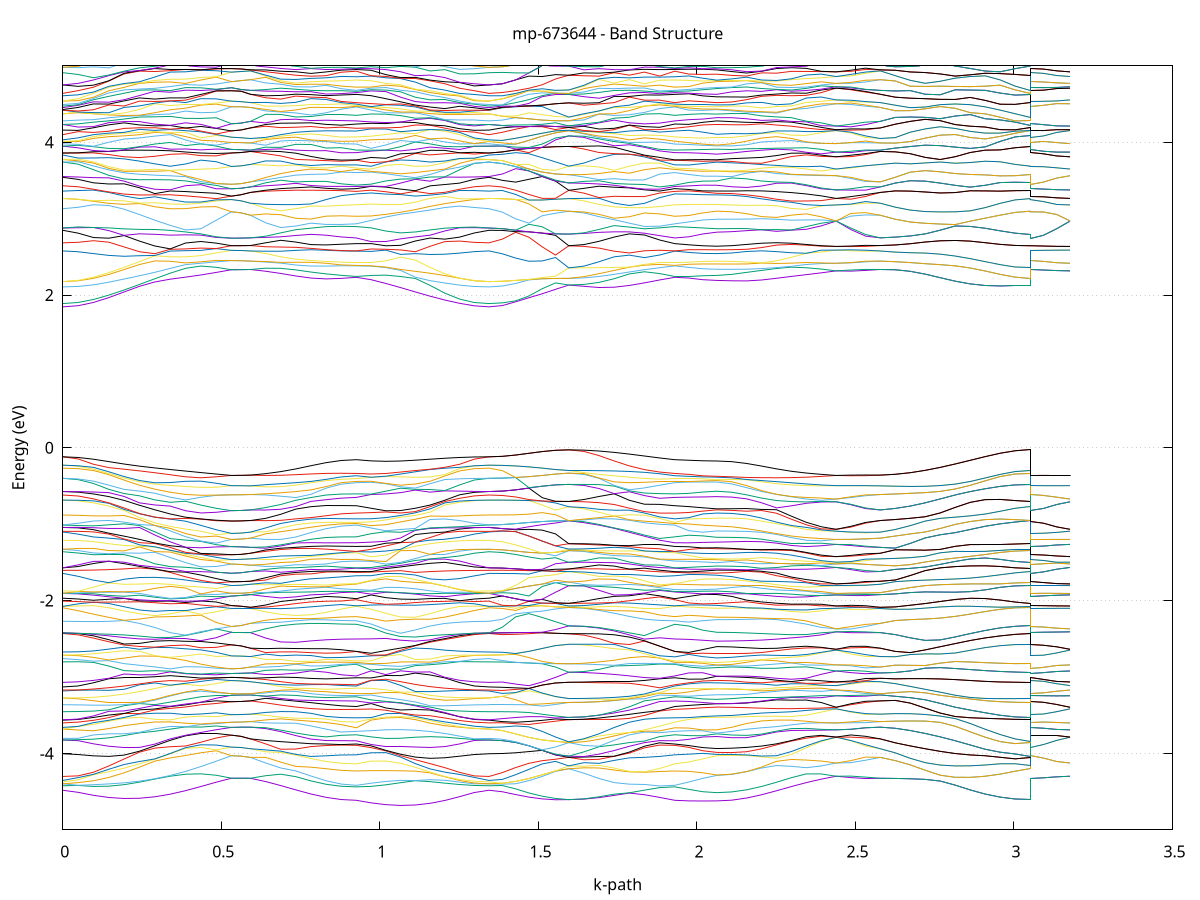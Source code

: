 set title 'mp-673644 - Band Structure'
set xlabel 'k-path'
set ylabel 'Energy (eV)'
set grid y
set yrange [-5:5]
set terminal png size 800,600
set output 'mp-673644_bands_gnuplot.png'
plot '-' using 1:2 with lines notitle, '-' using 1:2 with lines notitle, '-' using 1:2 with lines notitle, '-' using 1:2 with lines notitle, '-' using 1:2 with lines notitle, '-' using 1:2 with lines notitle, '-' using 1:2 with lines notitle, '-' using 1:2 with lines notitle, '-' using 1:2 with lines notitle, '-' using 1:2 with lines notitle, '-' using 1:2 with lines notitle, '-' using 1:2 with lines notitle, '-' using 1:2 with lines notitle, '-' using 1:2 with lines notitle, '-' using 1:2 with lines notitle, '-' using 1:2 with lines notitle, '-' using 1:2 with lines notitle, '-' using 1:2 with lines notitle, '-' using 1:2 with lines notitle, '-' using 1:2 with lines notitle, '-' using 1:2 with lines notitle, '-' using 1:2 with lines notitle, '-' using 1:2 with lines notitle, '-' using 1:2 with lines notitle, '-' using 1:2 with lines notitle, '-' using 1:2 with lines notitle, '-' using 1:2 with lines notitle, '-' using 1:2 with lines notitle, '-' using 1:2 with lines notitle, '-' using 1:2 with lines notitle, '-' using 1:2 with lines notitle, '-' using 1:2 with lines notitle, '-' using 1:2 with lines notitle, '-' using 1:2 with lines notitle, '-' using 1:2 with lines notitle, '-' using 1:2 with lines notitle, '-' using 1:2 with lines notitle, '-' using 1:2 with lines notitle, '-' using 1:2 with lines notitle, '-' using 1:2 with lines notitle, '-' using 1:2 with lines notitle, '-' using 1:2 with lines notitle, '-' using 1:2 with lines notitle, '-' using 1:2 with lines notitle, '-' using 1:2 with lines notitle, '-' using 1:2 with lines notitle, '-' using 1:2 with lines notitle, '-' using 1:2 with lines notitle, '-' using 1:2 with lines notitle, '-' using 1:2 with lines notitle, '-' using 1:2 with lines notitle, '-' using 1:2 with lines notitle, '-' using 1:2 with lines notitle, '-' using 1:2 with lines notitle, '-' using 1:2 with lines notitle, '-' using 1:2 with lines notitle, '-' using 1:2 with lines notitle, '-' using 1:2 with lines notitle, '-' using 1:2 with lines notitle, '-' using 1:2 with lines notitle, '-' using 1:2 with lines notitle, '-' using 1:2 with lines notitle, '-' using 1:2 with lines notitle, '-' using 1:2 with lines notitle, '-' using 1:2 with lines notitle, '-' using 1:2 with lines notitle, '-' using 1:2 with lines notitle, '-' using 1:2 with lines notitle, '-' using 1:2 with lines notitle, '-' using 1:2 with lines notitle, '-' using 1:2 with lines notitle, '-' using 1:2 with lines notitle, '-' using 1:2 with lines notitle, '-' using 1:2 with lines notitle, '-' using 1:2 with lines notitle, '-' using 1:2 with lines notitle, '-' using 1:2 with lines notitle, '-' using 1:2 with lines notitle, '-' using 1:2 with lines notitle, '-' using 1:2 with lines notitle, '-' using 1:2 with lines notitle, '-' using 1:2 with lines notitle, '-' using 1:2 with lines notitle, '-' using 1:2 with lines notitle, '-' using 1:2 with lines notitle, '-' using 1:2 with lines notitle, '-' using 1:2 with lines notitle, '-' using 1:2 with lines notitle, '-' using 1:2 with lines notitle, '-' using 1:2 with lines notitle, '-' using 1:2 with lines notitle, '-' using 1:2 with lines notitle, '-' using 1:2 with lines notitle, '-' using 1:2 with lines notitle, '-' using 1:2 with lines notitle, '-' using 1:2 with lines notitle, '-' using 1:2 with lines notitle, '-' using 1:2 with lines notitle, '-' using 1:2 with lines notitle, '-' using 1:2 with lines notitle, '-' using 1:2 with lines notitle, '-' using 1:2 with lines notitle, '-' using 1:2 with lines notitle, '-' using 1:2 with lines notitle, '-' using 1:2 with lines notitle, '-' using 1:2 with lines notitle, '-' using 1:2 with lines notitle, '-' using 1:2 with lines notitle, '-' using 1:2 with lines notitle, '-' using 1:2 with lines notitle, '-' using 1:2 with lines notitle, '-' using 1:2 with lines notitle, '-' using 1:2 with lines notitle, '-' using 1:2 with lines notitle, '-' using 1:2 with lines notitle, '-' using 1:2 with lines notitle, '-' using 1:2 with lines notitle, '-' using 1:2 with lines notitle, '-' using 1:2 with lines notitle, '-' using 1:2 with lines notitle, '-' using 1:2 with lines notitle, '-' using 1:2 with lines notitle, '-' using 1:2 with lines notitle, '-' using 1:2 with lines notitle, '-' using 1:2 with lines notitle, '-' using 1:2 with lines notitle, '-' using 1:2 with lines notitle, '-' using 1:2 with lines notitle, '-' using 1:2 with lines notitle, '-' using 1:2 with lines notitle, '-' using 1:2 with lines notitle, '-' using 1:2 with lines notitle, '-' using 1:2 with lines notitle, '-' using 1:2 with lines notitle, '-' using 1:2 with lines notitle, '-' using 1:2 with lines notitle, '-' using 1:2 with lines notitle, '-' using 1:2 with lines notitle, '-' using 1:2 with lines notitle, '-' using 1:2 with lines notitle, '-' using 1:2 with lines notitle, '-' using 1:2 with lines notitle, '-' using 1:2 with lines notitle, '-' using 1:2 with lines notitle, '-' using 1:2 with lines notitle, '-' using 1:2 with lines notitle, '-' using 1:2 with lines notitle, '-' using 1:2 with lines notitle, '-' using 1:2 with lines notitle, '-' using 1:2 with lines notitle, '-' using 1:2 with lines notitle, '-' using 1:2 with lines notitle, '-' using 1:2 with lines notitle, '-' using 1:2 with lines notitle, '-' using 1:2 with lines notitle, '-' using 1:2 with lines notitle, '-' using 1:2 with lines notitle, '-' using 1:2 with lines notitle, '-' using 1:2 with lines notitle, '-' using 1:2 with lines notitle, '-' using 1:2 with lines notitle, '-' using 1:2 with lines notitle, '-' using 1:2 with lines notitle, '-' using 1:2 with lines notitle, '-' using 1:2 with lines notitle, '-' using 1:2 with lines notitle, '-' using 1:2 with lines notitle, '-' using 1:2 with lines notitle, '-' using 1:2 with lines notitle, '-' using 1:2 with lines notitle, '-' using 1:2 with lines notitle, '-' using 1:2 with lines notitle, '-' using 1:2 with lines notitle, '-' using 1:2 with lines notitle, '-' using 1:2 with lines notitle, '-' using 1:2 with lines notitle, '-' using 1:2 with lines notitle, '-' using 1:2 with lines notitle, '-' using 1:2 with lines notitle, '-' using 1:2 with lines notitle, '-' using 1:2 with lines notitle, '-' using 1:2 with lines notitle, '-' using 1:2 with lines notitle, '-' using 1:2 with lines notitle, '-' using 1:2 with lines notitle, '-' using 1:2 with lines notitle, '-' using 1:2 with lines notitle, '-' using 1:2 with lines notitle, '-' using 1:2 with lines notitle, '-' using 1:2 with lines notitle, '-' using 1:2 with lines notitle, '-' using 1:2 with lines notitle, '-' using 1:2 with lines notitle, '-' using 1:2 with lines notitle, '-' using 1:2 with lines notitle, '-' using 1:2 with lines notitle, '-' using 1:2 with lines notitle, '-' using 1:2 with lines notitle, '-' using 1:2 with lines notitle, '-' using 1:2 with lines notitle, '-' using 1:2 with lines notitle, '-' using 1:2 with lines notitle, '-' using 1:2 with lines notitle, '-' using 1:2 with lines notitle, '-' using 1:2 with lines notitle, '-' using 1:2 with lines notitle, '-' using 1:2 with lines notitle, '-' using 1:2 with lines notitle, '-' using 1:2 with lines notitle, '-' using 1:2 with lines notitle, '-' using 1:2 with lines notitle, '-' using 1:2 with lines notitle, '-' using 1:2 with lines notitle, '-' using 1:2 with lines notitle, '-' using 1:2 with lines notitle, '-' using 1:2 with lines notitle, '-' using 1:2 with lines notitle, '-' using 1:2 with lines notitle, '-' using 1:2 with lines notitle, '-' using 1:2 with lines notitle, '-' using 1:2 with lines notitle, '-' using 1:2 with lines notitle, '-' using 1:2 with lines notitle, '-' using 1:2 with lines notitle, '-' using 1:2 with lines notitle, '-' using 1:2 with lines notitle, '-' using 1:2 with lines notitle, '-' using 1:2 with lines notitle, '-' using 1:2 with lines notitle, '-' using 1:2 with lines notitle, '-' using 1:2 with lines notitle, '-' using 1:2 with lines notitle, '-' using 1:2 with lines notitle, '-' using 1:2 with lines notitle, '-' using 1:2 with lines notitle, '-' using 1:2 with lines notitle, '-' using 1:2 with lines notitle, '-' using 1:2 with lines notitle, '-' using 1:2 with lines notitle, '-' using 1:2 with lines notitle, '-' using 1:2 with lines notitle, '-' using 1:2 with lines notitle, '-' using 1:2 with lines notitle, '-' using 1:2 with lines notitle, '-' using 1:2 with lines notitle, '-' using 1:2 with lines notitle, '-' using 1:2 with lines notitle, '-' using 1:2 with lines notitle, '-' using 1:2 with lines notitle, '-' using 1:2 with lines notitle, '-' using 1:2 with lines notitle, '-' using 1:2 with lines notitle, '-' using 1:2 with lines notitle, '-' using 1:2 with lines notitle, '-' using 1:2 with lines notitle, '-' using 1:2 with lines notitle, '-' using 1:2 with lines notitle, '-' using 1:2 with lines notitle, '-' using 1:2 with lines notitle, '-' using 1:2 with lines notitle, '-' using 1:2 with lines notitle, '-' using 1:2 with lines notitle, '-' using 1:2 with lines notitle, '-' using 1:2 with lines notitle, '-' using 1:2 with lines notitle, '-' using 1:2 with lines notitle, '-' using 1:2 with lines notitle, '-' using 1:2 with lines notitle
0.000000 -22.156021
0.048384 -22.156021
0.096768 -22.155921
0.145151 -22.155821
0.193535 -22.155421
0.241919 -22.154521
0.290303 -22.153121
0.338687 -22.150921
0.387070 -22.148021
0.435454 -22.144921
0.483838 -22.141921
0.532222 -22.139521
0.532222 -22.139521
0.561945 -22.139621
0.591669 -22.139921
0.591669 -22.139921
0.639426 -22.141721
0.687184 -22.143721
0.734941 -22.145921
0.782699 -22.148121
0.830456 -22.150021
0.878214 -22.151221
0.925971 -22.151621
0.925971 -22.151621
0.972457 -22.150121
1.018943 -22.149521
1.065429 -22.152021
1.111915 -22.153821
1.158401 -22.155021
1.204886 -22.155621
1.251372 -22.155921
1.297858 -22.156021
1.344344 -22.156021
1.344344 -22.156021
1.386269 -22.156121
1.428195 -22.156321
1.470120 -22.156621
1.512045 -22.156921
1.553970 -22.157221
1.595896 -22.157321
1.595896 -22.157321
1.643653 -22.157221
1.691410 -22.157121
1.739168 -22.156721
1.786925 -22.156021
1.834683 -22.154921
1.882440 -22.153421
1.930198 -22.151621
1.930198 -22.151621
1.974402 -22.151021
2.018607 -22.150221
2.062812 -22.149721
2.062812 -22.149721
2.109854 -22.149521
2.156896 -22.148921
2.203938 -22.147921
2.250981 -22.146521
2.298023 -22.144921
2.345065 -22.143021
2.392107 -22.141121
2.439150 -22.139521
2.439150 -22.139521
2.485522 -22.139921
2.531894 -22.140121
2.578266 -22.140021
2.578266 -22.140021
2.625544 -22.141121
2.672821 -22.142921
2.720099 -22.145421
2.767376 -22.148221
2.814654 -22.150821
2.861931 -22.153021
2.909209 -22.154921
2.956486 -22.156221
3.003763 -22.157021
3.051041 -22.157321
3.051041 -22.139521
3.092966 -22.139521
3.134891 -22.139521
3.176817 -22.139521
e
0.000000 -22.156021
0.048384 -22.155621
0.096768 -22.154521
0.145151 -22.152621
0.193535 -22.150121
0.241919 -22.146921
0.290303 -22.143421
0.338687 -22.139921
0.387070 -22.137421
0.435454 -22.137021
0.483838 -22.137921
0.532222 -22.139521
0.532222 -22.139521
0.561945 -22.139621
0.591669 -22.139921
0.591669 -22.139921
0.639426 -22.139921
0.687184 -22.140821
0.734941 -22.142021
0.782699 -22.142921
0.830456 -22.143221
0.878214 -22.143021
0.925971 -22.142521
0.925971 -22.142521
0.972457 -22.146321
1.018943 -22.149221
1.065429 -22.149221
1.111915 -22.150221
1.158401 -22.151621
1.204886 -22.153221
1.251372 -22.154721
1.297858 -22.155621
1.344344 -22.156021
1.344344 -22.156021
1.386269 -22.156021
1.428195 -22.156321
1.470120 -22.156621
1.512045 -22.156921
1.553970 -22.157221
1.595896 -22.157321
1.595896 -22.157321
1.643653 -22.156821
1.691410 -22.155321
1.739168 -22.153021
1.786925 -22.150221
1.834683 -22.147121
1.882440 -22.144121
1.930198 -22.142521
1.930198 -22.142521
1.974402 -22.144421
2.018607 -22.146121
2.062812 -22.147021
2.062812 -22.147021
2.109854 -22.146621
2.156896 -22.145521
2.203938 -22.143721
2.250981 -22.141721
2.298023 -22.139721
2.345065 -22.138521
2.392107 -22.138521
2.439150 -22.139521
2.439150 -22.139521
2.485522 -22.139221
2.531894 -22.139321
2.578266 -22.139921
2.578266 -22.139921
2.625544 -22.141021
2.672821 -22.142921
2.720099 -22.145421
2.767376 -22.148121
2.814654 -22.150821
2.861931 -22.153021
2.909209 -22.154921
2.956486 -22.156221
3.003763 -22.157021
3.051041 -22.157321
3.051041 -22.139521
3.092966 -22.139521
3.134891 -22.139521
3.176817 -22.139521
e
0.000000 -22.123921
0.048384 -22.123921
0.096768 -22.123821
0.145151 -22.123821
0.193535 -22.123721
0.241919 -22.123621
0.290303 -22.125921
0.338687 -22.128321
0.387070 -22.129221
0.435454 -22.128321
0.483838 -22.126921
0.532222 -22.126021
0.532222 -22.126021
0.561945 -22.126121
0.591669 -22.126421
0.591669 -22.126421
0.639426 -22.128121
0.687184 -22.130421
0.734941 -22.133121
0.782699 -22.135821
0.830456 -22.138221
0.878214 -22.140221
0.925971 -22.141321
0.925971 -22.141321
0.972457 -22.138621
1.018943 -22.135821
1.065429 -22.132521
1.111915 -22.129121
1.158401 -22.126221
1.204886 -22.124521
1.251372 -22.124021
1.297858 -22.123921
1.344344 -22.123921
1.344344 -22.123921
1.386269 -22.123721
1.428195 -22.123221
1.470120 -22.122321
1.512045 -22.121021
1.553970 -22.119421
1.595896 -22.117521
1.595896 -22.117521
1.643653 -22.118321
1.691410 -22.120721
1.739168 -22.124321
1.786925 -22.128621
1.834683 -22.133421
1.882440 -22.138121
1.930198 -22.141321
1.930198 -22.141321
1.974402 -22.139921
2.018607 -22.138821
2.062812 -22.138421
2.062812 -22.138421
2.109854 -22.138021
2.156896 -22.136821
2.203938 -22.135021
2.250981 -22.132821
2.298023 -22.130421
2.345065 -22.128321
2.392107 -22.126821
2.439150 -22.126021
2.439150 -22.126021
2.485522 -22.126121
2.531894 -22.126321
2.578266 -22.126521
2.578266 -22.126521
2.625544 -22.127021
2.672821 -22.127121
2.720099 -22.126621
2.767376 -22.125421
2.814654 -22.123821
2.861931 -22.122121
2.909209 -22.120321
2.956486 -22.118821
3.003763 -22.117821
3.051041 -22.117521
3.051041 -22.126021
3.092966 -22.126021
3.134891 -22.126021
3.176817 -22.126021
e
0.000000 -22.108021
0.048384 -22.108921
0.096768 -22.111421
0.145151 -22.115021
0.193535 -22.118921
0.241919 -22.122621
0.290303 -22.123721
0.338687 -22.124021
0.387070 -22.124521
0.435454 -22.125021
0.483838 -22.125521
0.532222 -22.126021
0.532222 -22.126021
0.561945 -22.126121
0.591669 -22.126421
0.591669 -22.126421
0.639426 -22.125721
0.687184 -22.124321
0.734941 -22.122421
0.782699 -22.120421
0.830456 -22.118421
0.878214 -22.116721
0.925971 -22.116021
0.925971 -22.116021
0.972457 -22.116221
1.018943 -22.116621
1.065429 -22.116921
1.111915 -22.116921
1.158401 -22.116021
1.204886 -22.113821
1.251372 -22.111121
1.297858 -22.108821
1.344344 -22.108021
1.344344 -22.108021
1.386269 -22.108421
1.428195 -22.109521
1.470120 -22.111221
1.512045 -22.113221
1.553970 -22.115421
1.595896 -22.117521
1.595896 -22.117521
1.643653 -22.117421
1.691410 -22.117121
1.739168 -22.116721
1.786925 -22.116321
1.834683 -22.116021
1.882440 -22.115921
1.930198 -22.116021
1.930198 -22.116021
1.974402 -22.116121
2.018607 -22.116221
2.062812 -22.116321
2.062812 -22.116321
2.109854 -22.117121
2.156896 -22.118721
2.203938 -22.120621
2.250981 -22.122521
2.298023 -22.124121
2.345065 -22.125221
2.392107 -22.125721
2.439150 -22.125921
2.439150 -22.125921
2.485522 -22.125921
2.531894 -22.126121
2.578266 -22.126321
2.578266 -22.126321
2.625544 -22.126921
2.672821 -22.127121
2.720099 -22.126521
2.767376 -22.125421
2.814654 -22.123821
2.861931 -22.122121
2.909209 -22.120321
2.956486 -22.118821
3.003763 -22.117821
3.051041 -22.117521
3.051041 -22.126021
3.092966 -22.125921
3.134891 -22.125921
3.176817 -22.125921
e
0.000000 -22.097021
0.048384 -22.097121
0.096768 -22.097621
0.145151 -22.098121
0.193535 -22.098421
0.241919 -22.098321
0.290303 -22.097421
0.338687 -22.095921
0.387070 -22.093621
0.435454 -22.090821
0.483838 -22.087521
0.532222 -22.083721
0.532222 -22.083721
0.561945 -22.084121
0.591669 -22.085021
0.591669 -22.085021
0.639426 -22.089321
0.687184 -22.093821
0.734941 -22.098221
0.782699 -22.102321
0.830456 -22.105821
0.878214 -22.108421
0.925971 -22.109521
0.925971 -22.109521
0.972457 -22.110021
1.018943 -22.109421
1.065429 -22.107821
1.111915 -22.105521
1.158401 -22.102821
1.204886 -22.100121
1.251372 -22.098121
1.297858 -22.097221
1.344344 -22.097021
1.344344 -22.097021
1.386269 -22.096721
1.428195 -22.096121
1.470120 -22.095021
1.512045 -22.093721
1.553970 -22.092221
1.595896 -22.090621
1.595896 -22.090621
1.643653 -22.091821
1.691410 -22.094721
1.739168 -22.098421
1.786925 -22.102221
1.834683 -22.105521
1.882440 -22.108021
1.930198 -22.109521
1.930198 -22.109521
1.974402 -22.109821
2.018607 -22.109921
2.062812 -22.109921
2.062812 -22.109921
2.109854 -22.108921
2.156896 -22.106321
2.203938 -22.102921
2.250981 -22.098921
2.298023 -22.094621
2.345065 -22.090321
2.392107 -22.086521
2.439150 -22.083621
2.439150 -22.083621
2.485522 -22.084321
2.531894 -22.084821
2.578266 -22.085121
2.578266 -22.085121
2.625544 -22.087121
2.672821 -22.089221
2.720099 -22.091021
2.767376 -22.092421
2.814654 -22.093221
2.861931 -22.093221
2.909209 -22.092721
2.956486 -22.091821
3.003763 -22.091021
3.051041 -22.090621
3.051041 -22.083721
3.092966 -22.083721
3.134891 -22.083621
3.176817 -22.083621
e
0.000000 -22.085521
0.048384 -22.085921
0.096768 -22.086621
0.145151 -22.087321
0.193535 -22.087621
0.241919 -22.087421
0.290303 -22.086621
0.338687 -22.085321
0.387070 -22.083621
0.435454 -22.081821
0.483838 -22.080221
0.532222 -22.083721
0.532222 -22.083721
0.561945 -22.084121
0.591669 -22.085021
0.591669 -22.085021
0.639426 -22.083621
0.687184 -22.082121
0.734941 -22.080621
0.782699 -22.079221
0.830456 -22.077821
0.878214 -22.076521
0.925971 -22.075621
0.925971 -22.075621
0.972457 -22.077221
1.018943 -22.078821
1.065429 -22.080521
1.111915 -22.082421
1.158401 -22.084221
1.204886 -22.085621
1.251372 -22.086121
1.297858 -22.085821
1.344344 -22.085521
1.344344 -22.085521
1.386269 -22.085721
1.428195 -22.086121
1.470120 -22.086821
1.512045 -22.087821
1.553970 -22.089121
1.595896 -22.090621
1.595896 -22.090621
1.643653 -22.090221
1.691410 -22.088921
1.739168 -22.087021
1.786925 -22.084521
1.834683 -22.081721
1.882440 -22.078621
1.930198 -22.075621
1.930198 -22.075621
1.974402 -22.076421
2.018607 -22.076921
2.062812 -22.077021
2.062812 -22.077021
2.109854 -22.077521
2.156896 -22.078621
2.203938 -22.079721
2.250981 -22.080521
2.298023 -22.081021
2.345065 -22.081421
2.392107 -22.082021
2.439150 -22.083521
2.439150 -22.083521
2.485522 -22.083221
2.531894 -22.083921
2.578266 -22.085021
2.578266 -22.085021
2.625544 -22.087021
2.672821 -22.089121
2.720099 -22.091021
2.767376 -22.092421
2.814654 -22.093121
2.861931 -22.093221
2.909209 -22.092721
2.956486 -22.091821
3.003763 -22.091021
3.051041 -22.090621
3.051041 -22.083721
3.092966 -22.083721
3.134891 -22.083621
3.176817 -22.083521
e
0.000000 -22.067021
0.048384 -22.067121
0.096768 -22.067321
0.145151 -22.068221
0.193535 -22.070321
0.241919 -22.072221
0.290303 -22.073421
0.338687 -22.074221
0.387070 -22.075021
0.435454 -22.076021
0.483838 -22.079721
0.532222 -22.078521
0.532222 -22.078521
0.561945 -22.078221
0.591669 -22.077621
0.591669 -22.077621
0.639426 -22.078021
0.687184 -22.078121
0.734941 -22.077821
0.782699 -22.077021
0.830456 -22.075921
0.878214 -22.075221
0.925971 -22.075421
0.925971 -22.075421
0.972457 -22.072421
1.018943 -22.070021
1.065429 -22.070921
1.111915 -22.070621
1.158401 -22.068921
1.204886 -22.066621
1.251372 -22.066321
1.297858 -22.066821
1.344344 -22.067021
1.344344 -22.067021
1.386269 -22.067221
1.428195 -22.067621
1.470120 -22.068221
1.512045 -22.068821
1.553970 -22.069321
1.595896 -22.069421
1.595896 -22.069421
1.643653 -22.069421
1.691410 -22.069521
1.739168 -22.069821
1.786925 -22.070621
1.834683 -22.071921
1.882440 -22.073721
1.930198 -22.075421
1.930198 -22.075421
1.974402 -22.074021
2.018607 -22.072921
2.062812 -22.072521
2.062812 -22.072521
2.109854 -22.072821
2.156896 -22.073721
2.203938 -22.074921
2.250981 -22.076221
2.298023 -22.077421
2.345065 -22.078321
2.392107 -22.078821
2.439150 -22.078721
2.439150 -22.078721
2.485522 -22.078521
2.531894 -22.078121
2.578266 -22.077721
2.578266 -22.077721
2.625544 -22.076521
2.672821 -22.075421
2.720099 -22.074121
2.767376 -22.072821
2.814654 -22.071421
2.861931 -22.070221
2.909209 -22.069421
2.956486 -22.069121
3.003763 -22.069321
3.051041 -22.069421
3.051041 -22.078521
3.092966 -22.078621
3.134891 -22.078721
3.176817 -22.078721
e
0.000000 -22.067021
0.048384 -22.066521
0.096768 -22.065321
0.145151 -22.065121
0.193535 -22.066421
0.241919 -22.066821
0.290303 -22.067121
0.338687 -22.069521
0.387070 -22.072521
0.435454 -22.075921
0.483838 -22.077121
0.532222 -22.078521
0.532222 -22.078521
0.561945 -22.078221
0.591669 -22.077621
0.591669 -22.077621
0.639426 -22.075621
0.687184 -22.073321
0.734941 -22.071121
0.782699 -22.069321
0.830456 -22.068621
0.878214 -22.068621
0.925971 -22.068721
0.925971 -22.068721
0.972457 -22.068821
1.018943 -22.069821
1.065429 -22.067721
1.111915 -22.066421
1.158401 -22.065821
1.204886 -22.065921
1.251372 -22.066321
1.297858 -22.066821
1.344344 -22.067021
1.344344 -22.067021
1.386269 -22.067221
1.428195 -22.067621
1.470120 -22.068221
1.512045 -22.068821
1.553970 -22.069321
1.595896 -22.069421
1.595896 -22.069421
1.643653 -22.069221
1.691410 -22.068721
1.739168 -22.068621
1.786925 -22.068821
1.834683 -22.068921
1.882440 -22.068921
1.930198 -22.068721
1.930198 -22.068721
1.974402 -22.068621
2.018607 -22.068421
2.062812 -22.068021
2.062812 -22.068021
2.109854 -22.067821
2.156896 -22.067721
2.203938 -22.069121
2.250981 -22.070921
2.298023 -22.073121
2.345065 -22.075421
2.392107 -22.077421
2.439150 -22.078621
2.439150 -22.078621
2.485522 -22.078421
2.531894 -22.078021
2.578266 -22.077621
2.578266 -22.077621
2.625544 -22.076521
2.672821 -22.075321
2.720099 -22.074121
2.767376 -22.072821
2.814654 -22.071421
2.861931 -22.070121
2.909209 -22.069321
2.956486 -22.069121
3.003763 -22.069321
3.051041 -22.069421
3.051041 -22.078521
3.092966 -22.078521
3.134891 -22.078621
3.176817 -22.078621
e
0.000000 -22.053421
0.048384 -22.056821
0.096768 -22.061621
0.145151 -22.064421
0.193535 -22.064321
0.241919 -22.065321
0.290303 -22.066821
0.338687 -22.066021
0.387070 -22.064321
0.435454 -22.061721
0.483838 -22.058721
0.532222 -22.055421
0.532222 -22.055421
0.561945 -22.055621
0.591669 -22.056221
0.591669 -22.056221
0.639426 -22.059221
0.687184 -22.061721
0.734941 -22.063521
0.782699 -22.064721
0.830456 -22.064821
0.878214 -22.064321
0.925971 -22.063921
0.925971 -22.063921
0.972457 -22.065621
1.018943 -22.065821
1.065429 -22.065321
1.111915 -22.064921
1.158401 -22.064721
1.204886 -22.064421
1.251372 -22.061321
1.297858 -22.056621
1.344344 -22.053421
1.344344 -22.053421
1.386269 -22.052921
1.428195 -22.051421
1.470120 -22.049121
1.512045 -22.046321
1.553970 -22.043821
1.595896 -22.043521
1.595896 -22.043521
1.643653 -22.047221
1.691410 -22.051421
1.739168 -22.054821
1.786925 -22.057421
1.834683 -22.059621
1.882440 -22.061721
1.930198 -22.063921
1.930198 -22.063921
1.974402 -22.064821
2.018607 -22.065921
2.062812 -22.066721
2.062812 -22.066721
2.109854 -22.066921
2.156896 -22.067321
2.203938 -22.066321
2.250981 -22.064921
2.298023 -22.063121
2.345065 -22.060721
2.392107 -22.057921
2.439150 -22.055321
2.439150 -22.055321
2.485522 -22.056021
2.531894 -22.056321
2.578266 -22.056221
2.578266 -22.056221
2.625544 -22.056821
2.672821 -22.056921
2.720099 -22.056621
2.767376 -22.056021
2.814654 -22.055121
2.861931 -22.053821
2.909209 -22.051921
2.956486 -22.049221
3.003763 -22.045921
3.051041 -22.043521
3.051041 -22.055421
3.092966 -22.055421
3.134891 -22.055321
3.176817 -22.055321
e
0.000000 -22.046921
0.048384 -22.047221
0.096768 -22.048421
0.145151 -22.049921
0.193535 -22.051021
0.241919 -22.051821
0.290303 -22.052421
0.338687 -22.052721
0.387070 -22.052821
0.435454 -22.052221
0.483838 -22.051721
0.532222 -22.055421
0.532222 -22.055421
0.561945 -22.055621
0.591669 -22.056221
0.591669 -22.056221
0.639426 -22.053821
0.687184 -22.051621
0.734941 -22.050921
0.782699 -22.052521
0.830456 -22.054921
0.878214 -22.057121
0.925971 -22.058021
0.925971 -22.058021
0.972457 -22.057921
1.018943 -22.057221
1.065429 -22.055721
1.111915 -22.053521
1.158401 -22.050721
1.204886 -22.047421
1.251372 -22.046021
1.297858 -22.046121
1.344344 -22.046921
1.344344 -22.046921
1.386269 -22.046821
1.428195 -22.046421
1.470120 -22.045621
1.512045 -22.044721
1.553970 -22.043821
1.595896 -22.043521
1.595896 -22.043521
1.643653 -22.043221
1.691410 -22.047321
1.739168 -22.051021
1.786925 -22.054021
1.834683 -22.056121
1.882440 -22.057421
1.930198 -22.058021
1.930198 -22.058021
1.974402 -22.058221
2.018607 -22.058621
2.062812 -22.058721
2.062812 -22.058721
2.109854 -22.058021
2.156896 -22.056121
2.203938 -22.053821
2.250981 -22.051821
2.298023 -22.050821
2.345065 -22.051521
2.392107 -22.053221
2.439150 -22.055221
2.439150 -22.055221
2.485522 -22.054921
2.531894 -22.055321
2.578266 -22.056221
2.578266 -22.056221
2.625544 -22.056821
2.672821 -22.056821
2.720099 -22.056521
2.767376 -22.055921
2.814654 -22.055121
2.861931 -22.053821
2.909209 -22.051821
2.956486 -22.049121
3.003763 -22.045821
3.051041 -22.043521
3.051041 -22.055421
3.092966 -22.055321
3.134891 -22.055321
3.176817 -22.055221
e
0.000000 -22.046821
0.048384 -22.043921
0.096768 -22.043021
0.145151 -22.043521
0.193535 -22.043521
0.241919 -22.043021
0.290303 -22.042321
0.338687 -22.041621
0.387070 -22.041321
0.435454 -22.045221
0.483838 -22.049821
0.532222 -22.047821
0.532222 -22.047821
0.561945 -22.047021
0.591669 -22.045121
0.591669 -22.045121
0.639426 -22.044221
0.687184 -22.043621
0.734941 -22.043421
0.782699 -22.043121
0.830456 -22.043121
0.878214 -22.043221
0.925971 -22.043321
0.925971 -22.043321
0.972457 -22.045221
1.018943 -22.046621
1.065429 -22.047421
1.111915 -22.047921
1.158401 -22.047821
1.204886 -22.047121
1.251372 -22.044521
1.297858 -22.045321
1.344344 -22.046821
1.344344 -22.046821
1.386269 -22.046721
1.428195 -22.046421
1.470120 -22.045621
1.512045 -22.044721
1.553970 -22.043321
1.595896 -22.040421
1.595896 -22.040421
1.643653 -22.042821
1.691410 -22.041021
1.739168 -22.038621
1.786925 -22.036721
1.834683 -22.037621
1.882440 -22.040621
1.930198 -22.043321
1.930198 -22.043321
1.974402 -22.043421
2.018607 -22.042821
2.062812 -22.042321
2.062812 -22.042321
2.109854 -22.042121
2.156896 -22.041521
2.203938 -22.041321
2.250981 -22.042221
2.298023 -22.044421
2.345065 -22.047021
2.392107 -22.048621
2.439150 -22.048121
2.439150 -22.048121
2.485522 -22.048121
2.531894 -22.046921
2.578266 -22.045121
2.578266 -22.045121
2.625544 -22.041421
2.672821 -22.039221
2.720099 -22.039121
2.767376 -22.039421
2.814654 -22.039621
2.861931 -22.039721
2.909209 -22.039721
2.956486 -22.039521
3.003763 -22.039621
3.051041 -22.040421
3.051041 -22.047821
3.092966 -22.047921
3.134891 -22.048021
3.176817 -22.048121
e
0.000000 -22.039921
0.048384 -22.040421
0.096768 -22.040121
0.145151 -22.038421
0.193535 -22.036121
0.241919 -22.033521
0.290303 -22.031321
0.338687 -22.032621
0.387070 -22.038521
0.435454 -22.041921
0.483838 -22.044521
0.532222 -22.047821
0.532222 -22.047821
0.561945 -22.047021
0.591669 -22.045121
0.591669 -22.045121
0.639426 -22.040721
0.687184 -22.038321
0.734941 -22.036421
0.782699 -22.034121
0.830456 -22.032021
0.878214 -22.031121
0.925971 -22.031021
0.925971 -22.031021
0.972457 -22.030321
1.018943 -22.030421
1.065429 -22.031821
1.111915 -22.034321
1.158401 -22.037621
1.204886 -22.041021
1.251372 -22.043521
1.297858 -22.041121
1.344344 -22.039921
1.344344 -22.039921
1.386269 -22.039521
1.428195 -22.038521
1.470120 -22.037321
1.512045 -22.036321
1.553970 -22.037921
1.595896 -22.040421
1.595896 -22.040421
1.643653 -22.036421
1.691410 -22.035521
1.739168 -22.035121
1.786925 -22.034421
1.834683 -22.033421
1.882440 -22.032221
1.930198 -22.031021
1.930198 -22.031021
1.974402 -22.031321
2.018607 -22.032221
2.062812 -22.032721
2.062812 -22.032721
2.109854 -22.032521
2.156896 -22.032221
2.203938 -22.033021
2.250981 -22.035421
2.298023 -22.038421
2.345065 -22.041421
2.392107 -22.045121
2.439150 -22.048021
2.439150 -22.048021
2.485522 -22.047321
2.531894 -22.046321
2.578266 -22.045021
2.578266 -22.045021
2.625544 -22.041321
2.672821 -22.039221
2.720099 -22.039121
2.767376 -22.039421
2.814654 -22.039621
2.861931 -22.039721
2.909209 -22.039721
2.956486 -22.039521
3.003763 -22.039621
3.051041 -22.040421
3.051041 -22.047821
3.092966 -22.047821
3.134891 -22.048021
3.176817 -22.048021
e
0.000000 -22.039921
0.048384 -22.039521
0.096768 -22.035221
0.145151 -22.029121
0.193535 -22.023221
0.241919 -22.020021
0.290303 -22.022221
0.338687 -22.025721
0.387070 -22.029921
0.435454 -22.033421
0.483838 -22.033821
0.532222 -22.031421
0.532222 -22.031421
0.561945 -22.031621
0.591669 -22.031821
0.591669 -22.031821
0.639426 -22.032821
0.687184 -22.030121
0.734941 -22.026721
0.782699 -22.024021
0.830456 -22.023321
0.878214 -22.024521
0.925971 -22.024721
0.925971 -22.024721
0.972457 -22.023421
1.018943 -22.022721
1.065429 -22.022721
1.111915 -22.023321
1.158401 -22.024621
1.204886 -22.027421
1.251372 -22.033121
1.297858 -22.038621
1.344344 -22.039921
1.344344 -22.039921
1.386269 -22.039521
1.428195 -22.038421
1.470120 -22.037321
1.512045 -22.036321
1.553970 -22.035821
1.595896 -22.035621
1.595896 -22.035621
1.643653 -22.035621
1.691410 -22.031621
1.739168 -22.028721
1.786925 -22.028821
1.834683 -22.028521
1.882440 -22.026621
1.930198 -22.024721
1.930198 -22.024721
1.974402 -22.024021
2.018607 -22.023421
2.062812 -22.023121
2.062812 -22.023121
2.109854 -22.023521
2.156896 -22.024121
2.203938 -22.023821
2.250981 -22.024621
2.298023 -22.029621
2.345065 -22.033021
2.392107 -22.033021
2.439150 -22.030921
2.439150 -22.030921
2.485522 -22.031821
2.531894 -22.032221
2.578266 -22.031821
2.578266 -22.031821
2.625544 -22.031821
2.672821 -22.029621
2.720099 -22.025621
2.767376 -22.022021
2.814654 -22.019921
2.861931 -22.020721
2.909209 -22.024421
2.956486 -22.029221
3.003763 -22.033621
3.051041 -22.035621
3.051041 -22.031421
3.092966 -22.031321
3.134891 -22.031121
3.176817 -22.030921
e
0.000000 -22.032421
0.048384 -22.030521
0.096768 -22.026621
0.145151 -22.022621
0.193535 -22.019821
0.241919 -22.019321
0.290303 -22.021221
0.338687 -22.022421
0.387070 -22.021621
0.435454 -22.023821
0.483838 -22.027721
0.532222 -22.031421
0.532222 -22.031421
0.561945 -22.031621
0.591669 -22.031821
0.591669 -22.031821
0.639426 -22.030121
0.687184 -22.027921
0.734941 -22.023221
0.782699 -22.019821
0.830456 -22.021321
0.878214 -22.020021
0.925971 -22.019521
0.925971 -22.019521
0.972457 -22.019021
1.018943 -22.018421
1.065429 -22.017221
1.111915 -22.015221
1.158401 -22.015321
1.204886 -22.022321
1.251372 -22.027121
1.297858 -22.030621
1.344344 -22.032421
1.344344 -22.032421
1.386269 -22.032621
1.428195 -22.033321
1.470120 -22.034321
1.512045 -22.035921
1.553970 -22.035721
1.595896 -22.035621
1.595896 -22.035621
1.643653 -22.033021
1.691410 -22.029421
1.739168 -22.026421
1.786925 -22.024021
1.834683 -22.022021
1.882440 -22.020521
1.930198 -22.019521
1.930198 -22.019521
1.974402 -22.019321
2.018607 -22.019221
2.062812 -22.019221
2.062812 -22.019221
2.109854 -22.019721
2.156896 -22.021021
2.203938 -22.022721
2.250981 -22.023921
2.298023 -22.024721
2.345065 -22.026021
2.392107 -22.028321
2.439150 -22.030921
2.439150 -22.030921
2.485522 -22.030321
2.531894 -22.030721
2.578266 -22.031821
2.578266 -22.031821
2.625544 -22.031821
2.672821 -22.029621
2.720099 -22.025621
2.767376 -22.021921
2.814654 -22.019921
2.861931 -22.020721
2.909209 -22.024421
2.956486 -22.029221
3.003763 -22.033621
3.051041 -22.035621
3.051041 -22.031421
3.092966 -22.031321
3.134891 -22.031121
3.176817 -22.030921
e
0.000000 -22.013521
0.048384 -22.013321
0.096768 -22.014221
0.145151 -22.015721
0.193535 -22.017421
0.241919 -22.017621
0.290303 -22.014221
0.338687 -22.011721
0.387070 -22.012521
0.435454 -22.009821
0.483838 -22.006021
0.532222 -22.004321
0.532222 -22.004321
0.561945 -22.004321
0.591669 -22.004421
0.591669 -22.004421
0.639426 -22.006421
0.687184 -22.010521
0.734941 -22.015221
0.782699 -22.016521
0.830456 -22.010021
0.878214 -22.003821
0.925971 -21.999121
0.925971 -21.999121
0.972457 -21.997421
1.018943 -21.998221
1.065429 -22.001921
1.111915 -22.008021
1.158401 -22.012621
1.204886 -22.010421
1.251372 -22.010821
1.297858 -22.012821
1.344344 -22.013521
1.344344 -22.013521
1.386269 -22.014221
1.428195 -22.014721
1.470120 -22.014521
1.512045 -22.013421
1.553970 -22.011321
1.595896 -22.008121
1.595896 -22.008121
1.643653 -22.008621
1.691410 -22.010321
1.739168 -22.011621
1.786925 -22.010021
1.834683 -22.006321
1.882440 -22.002321
1.930198 -21.999121
1.930198 -21.999121
1.974402 -21.998121
2.018607 -21.996821
2.062812 -21.996221
2.062812 -21.996221
2.109854 -22.002621
2.156896 -22.009421
2.203938 -22.015921
2.250981 -22.018921
2.298023 -22.015521
2.345065 -22.011121
2.392107 -22.007421
2.439150 -22.005421
2.439150 -22.005421
2.485522 -22.005721
2.531894 -22.005321
2.578266 -22.004421
2.578266 -22.004421
2.625544 -22.004421
2.672821 -22.004321
2.720099 -22.004421
2.767376 -22.005421
2.814654 -22.007321
2.861931 -22.008521
2.909209 -22.008221
2.956486 -22.007821
3.003763 -22.008021
3.051041 -22.008121
3.051041 -22.004321
3.092966 -22.004621
3.134891 -22.005221
3.176817 -22.005421
e
0.000000 -22.011421
0.048384 -22.010021
0.096768 -22.005321
0.145151 -21.999421
0.193535 -22.001121
0.241919 -22.004421
0.290303 -22.007921
0.338687 -22.011121
0.387070 -22.009621
0.435454 -22.007421
0.483838 -22.005321
0.532222 -22.004321
0.532222 -22.004321
0.561945 -22.004321
0.591669 -22.004421
0.591669 -22.004421
0.639426 -22.003421
0.687184 -22.001321
0.734941 -21.998221
0.782699 -21.995221
0.830456 -21.994121
0.878214 -21.994921
0.925971 -21.997521
0.925971 -21.997521
0.972457 -21.996121
1.018943 -21.994021
1.065429 -21.992121
1.111915 -21.997021
1.158401 -22.002321
1.204886 -22.007221
1.251372 -22.009621
1.297858 -22.010621
1.344344 -22.011421
1.344344 -22.011421
1.386269 -22.009921
1.428195 -22.006921
1.470120 -22.003221
1.512045 -21.999821
1.553970 -22.004121
1.595896 -22.008121
1.595896 -22.008121
1.643653 -22.007321
1.691410 -22.005121
1.739168 -22.002421
1.786925 -22.000221
1.834683 -21.998921
1.882440 -21.998221
1.930198 -21.997521
1.930198 -21.997521
1.974402 -21.997021
2.018607 -21.996321
2.062812 -21.996021
2.062812 -21.996021
2.109854 -21.991421
2.156896 -21.992321
2.203938 -21.995121
2.250981 -21.998921
2.298023 -22.002321
2.345065 -22.004221
2.392107 -22.004821
2.439150 -22.005421
2.439150 -22.005421
2.485522 -22.004821
2.531894 -22.004221
2.578266 -22.004421
2.578266 -22.004421
2.625544 -22.004421
2.672821 -22.004321
2.720099 -22.004421
2.767376 -22.005421
2.814654 -22.007321
2.861931 -22.008421
2.909209 -22.008221
2.956486 -22.007821
3.003763 -22.008021
3.051041 -22.008121
3.051041 -22.004321
3.092966 -22.004621
3.134891 -22.005121
3.176817 -22.005421
e
0.000000 -21.990421
0.048384 -21.991821
0.096768 -21.994721
0.145151 -21.998021
0.193535 -21.994121
0.241919 -21.990821
0.290303 -21.989421
0.338687 -21.988121
0.387070 -21.986521
0.435454 -21.986021
0.483838 -21.987521
0.532222 -21.986521
0.532222 -21.986521
0.561945 -21.986621
0.591669 -21.987021
0.591669 -21.987021
0.639426 -21.988921
0.687184 -21.989921
0.734941 -21.990321
0.782699 -21.989821
0.830456 -21.987421
0.878214 -21.988821
0.925971 -21.990121
0.925971 -21.990121
0.972457 -21.989821
1.018943 -21.990021
1.065429 -21.991521
1.111915 -21.989721
1.158401 -21.989921
1.204886 -21.991721
1.251372 -21.992621
1.297858 -21.991521
1.344344 -21.990421
1.344344 -21.990421
1.386269 -21.991021
1.428195 -21.992721
1.470120 -21.995821
1.512045 -21.999021
1.553970 -21.994421
1.595896 -21.989821
1.595896 -21.989821
1.643653 -21.993621
1.691410 -21.996221
1.739168 -21.996321
1.786925 -21.994821
1.834683 -21.992921
1.882440 -21.991221
1.930198 -21.990121
1.930198 -21.990121
1.974402 -21.990221
2.018607 -21.990821
2.062812 -21.991321
2.062812 -21.991321
2.109854 -21.990421
2.156896 -21.986721
2.203938 -21.987621
2.250981 -21.987321
2.298023 -21.986521
2.345065 -21.985621
2.392107 -21.984921
2.439150 -21.984921
2.439150 -21.984921
2.485522 -21.985621
2.531894 -21.986621
2.578266 -21.987021
2.578266 -21.987021
2.625544 -21.988221
2.672821 -21.990021
2.720099 -21.991921
2.767376 -21.993321
2.814654 -21.993921
2.861931 -21.994421
2.909209 -21.994921
2.956486 -21.994421
3.003763 -21.992221
3.051041 -21.989821
3.051041 -21.986521
3.092966 -21.986121
3.134891 -21.985321
3.176817 -21.984921
e
0.000000 -21.983921
0.048384 -21.983321
0.096768 -21.982521
0.145151 -21.982021
0.193535 -21.981521
0.241919 -21.980921
0.290303 -21.980321
0.338687 -21.980721
0.387070 -21.983221
0.435454 -21.984821
0.483838 -21.984421
0.532222 -21.986521
0.532222 -21.986521
0.561945 -21.986621
0.591669 -21.987021
0.591669 -21.987021
0.639426 -21.985821
0.687184 -21.984321
0.734941 -21.983521
0.782699 -21.984121
0.830456 -21.986021
0.878214 -21.984021
0.925971 -21.982321
0.925971 -21.982321
0.972457 -21.980921
1.018943 -21.984121
1.065429 -21.987121
1.111915 -21.987321
1.158401 -21.986821
1.204886 -21.985921
1.251372 -21.984921
1.297858 -21.984121
1.344344 -21.983921
1.344344 -21.983921
1.386269 -21.984121
1.428195 -21.984721
1.470120 -21.985421
1.512045 -21.986221
1.553970 -21.986821
1.595896 -21.989821
1.595896 -21.989821
1.643653 -21.989621
1.691410 -21.989121
1.739168 -21.988221
1.786925 -21.986921
1.834683 -21.985321
1.882440 -21.983821
1.930198 -21.982321
1.930198 -21.982321
1.974402 -21.982321
2.018607 -21.982821
2.062812 -21.983121
2.062812 -21.983121
2.109854 -21.984421
2.156896 -21.985721
2.203938 -21.982521
2.250981 -21.981021
2.298023 -21.981621
2.345065 -21.983521
2.392107 -21.984721
2.439150 -21.984921
2.439150 -21.984921
2.485522 -21.985021
2.531894 -21.985921
2.578266 -21.987021
2.578266 -21.987021
2.625544 -21.988221
2.672821 -21.990021
2.720099 -21.991921
2.767376 -21.993321
2.814654 -21.993921
2.861931 -21.994421
2.909209 -21.994921
2.956486 -21.994421
3.003763 -21.992221
3.051041 -21.989821
3.051041 -21.986521
3.092966 -21.986121
3.134891 -21.985321
3.176817 -21.984921
e
0.000000 -21.983821
0.048384 -21.983221
0.096768 -21.981421
0.145151 -21.978721
0.193535 -21.975721
0.241919 -21.972821
0.290303 -21.974821
0.338687 -21.976921
0.387070 -21.977321
0.435454 -21.977521
0.483838 -21.978321
0.532222 -21.978721
0.532222 -21.978721
0.561945 -21.978421
0.591669 -21.977621
0.591669 -21.977621
0.639426 -21.977321
0.687184 -21.976821
0.734941 -21.976021
0.782699 -21.974921
0.830456 -21.975021
0.878214 -21.976521
0.925971 -21.977621
0.925971 -21.977621
0.972457 -21.979921
1.018943 -21.979721
1.065429 -21.978721
1.111915 -21.978221
1.158401 -21.978221
1.204886 -21.978921
1.251372 -21.980521
1.297858 -21.982621
1.344344 -21.983821
1.344344 -21.983821
1.386269 -21.984021
1.428195 -21.984621
1.470120 -21.985421
1.512045 -21.986221
1.553970 -21.986821
1.595896 -21.987021
1.595896 -21.987021
1.643653 -21.986821
1.691410 -21.986021
1.739168 -21.984721
1.786925 -21.982821
1.834683 -21.980621
1.882440 -21.978521
1.930198 -21.977621
1.930198 -21.977621
1.974402 -21.977321
2.018607 -21.976221
2.062812 -21.975521
2.062812 -21.975521
2.109854 -21.974721
2.156896 -21.974221
2.203938 -21.976221
2.250981 -21.978221
2.298023 -21.979321
2.345065 -21.979421
2.392107 -21.979621
2.439150 -21.979321
2.439150 -21.979321
2.485522 -21.979421
2.531894 -21.978821
2.578266 -21.977621
2.578266 -21.977621
2.625544 -21.975821
2.672821 -21.974021
2.720099 -21.973021
2.767376 -21.973121
2.814654 -21.973821
2.861931 -21.975021
2.909209 -21.977021
2.956486 -21.980121
3.003763 -21.984021
3.051041 -21.987021
3.051041 -21.978721
3.092966 -21.978821
3.134891 -21.979121
3.176817 -21.979321
e
0.000000 -21.970021
0.048384 -21.969821
0.096768 -21.969321
0.145151 -21.969421
0.193535 -21.970421
0.241919 -21.972321
0.290303 -21.970821
0.338687 -21.970521
0.387070 -21.972121
0.435454 -21.975321
0.483838 -21.978021
0.532222 -21.978721
0.532222 -21.978721
0.561945 -21.978421
0.591669 -21.977621
0.591669 -21.977621
0.639426 -21.975521
0.687184 -21.973721
0.734941 -21.972921
0.782699 -21.972921
0.830456 -21.972421
0.878214 -21.971321
0.925971 -21.970821
0.925971 -21.970821
0.972457 -21.970721
1.018943 -21.969621
1.065429 -21.968721
1.111915 -21.968221
1.158401 -21.968121
1.204886 -21.968521
1.251372 -21.969221
1.297858 -21.969821
1.344344 -21.970021
1.344344 -21.970021
1.386269 -21.971021
1.428195 -21.973521
1.470120 -21.977121
1.512045 -21.981021
1.553970 -21.985321
1.595896 -21.987021
1.595896 -21.987021
1.643653 -21.982421
1.691410 -21.976921
1.739168 -21.972521
1.786925 -21.969721
1.834683 -21.968721
1.882440 -21.969421
1.930198 -21.970821
1.930198 -21.970821
1.974402 -21.971221
2.018607 -21.971821
2.062812 -21.972321
2.062812 -21.972321
2.109854 -21.972821
2.156896 -21.973421
2.203938 -21.972521
2.250981 -21.972421
2.298023 -21.973421
2.345065 -21.975521
2.392107 -21.977921
2.439150 -21.979321
2.439150 -21.979321
2.485522 -21.978721
2.531894 -21.977921
2.578266 -21.977621
2.578266 -21.977621
2.625544 -21.975821
2.672821 -21.974021
2.720099 -21.973021
2.767376 -21.973021
2.814654 -21.973821
2.861931 -21.975021
2.909209 -21.977021
2.956486 -21.980121
3.003763 -21.984021
3.051041 -21.987021
3.051041 -21.978721
3.092966 -21.978821
3.134891 -21.979121
3.176817 -21.979321
e
0.000000 -21.951921
0.048384 -21.953221
0.096768 -21.956621
0.145151 -21.960921
0.193535 -21.964521
0.241919 -21.965621
0.290303 -21.963421
0.338687 -21.958921
0.387070 -21.953721
0.435454 -21.951221
0.483838 -21.949021
0.532222 -21.947321
0.532222 -21.947321
0.561945 -21.947421
0.591669 -21.947821
0.591669 -21.947821
0.639426 -21.949721
0.687184 -21.952121
0.734941 -21.954821
0.782699 -21.957521
0.830456 -21.959721
0.878214 -21.961221
0.925971 -21.961821
0.925971 -21.961821
0.972457 -21.962421
1.018943 -21.963621
1.065429 -21.965021
1.111915 -21.965621
1.158401 -21.964321
1.204886 -21.960921
1.251372 -21.956721
1.297858 -21.953221
1.344344 -21.951921
1.344344 -21.951921
1.386269 -21.951821
1.428195 -21.951621
1.470120 -21.951421
1.512045 -21.951121
1.553970 -21.950921
1.595896 -21.950921
1.595896 -21.950921
1.643653 -21.951821
1.691410 -21.954221
1.739168 -21.957021
1.786925 -21.959321
1.834683 -21.960721
1.882440 -21.961321
1.930198 -21.961821
1.930198 -21.961821
1.974402 -21.961921
2.018607 -21.962021
2.062812 -21.962021
2.062812 -21.962021
2.109854 -21.961721
2.156896 -21.960621
2.203938 -21.958621
2.250981 -21.955921
2.298023 -21.952821
2.345065 -21.950221
2.392107 -21.948221
2.439150 -21.947121
2.439150 -21.947121
2.485522 -21.947421
2.531894 -21.947621
2.578266 -21.947821
2.578266 -21.947821
2.625544 -21.948921
2.672821 -21.950521
2.720099 -21.952321
2.767376 -21.953721
2.814654 -21.954421
2.861931 -21.954521
2.909209 -21.953821
2.956486 -21.952521
3.003763 -21.951321
3.051041 -21.950921
3.051041 -21.947321
3.092966 -21.947321
3.134891 -21.947221
3.176817 -21.947121
e
0.000000 -21.951921
0.048384 -21.952221
0.096768 -21.953121
0.145151 -21.954821
0.193535 -21.957021
0.241919 -21.958421
0.290303 -21.958121
0.338687 -21.956321
0.387070 -21.953421
0.435454 -21.948121
0.483838 -21.946021
0.532222 -21.947321
0.532222 -21.947321
0.561945 -21.947421
0.591669 -21.947821
0.591669 -21.947821
0.639426 -21.947421
0.687184 -21.947321
0.734941 -21.947521
0.782699 -21.948021
0.830456 -21.948521
0.878214 -21.948821
0.925971 -21.949021
0.925971 -21.949021
0.972457 -21.949921
1.018943 -21.952121
1.065429 -21.953221
1.111915 -21.953421
1.158401 -21.953221
1.204886 -21.952721
1.251372 -21.952321
1.297858 -21.952021
1.344344 -21.951921
1.344344 -21.951921
1.386269 -21.951821
1.428195 -21.951621
1.470120 -21.951321
1.512045 -21.951121
1.553970 -21.950921
1.595896 -21.950921
1.595896 -21.950921
1.643653 -21.950921
1.691410 -21.950921
1.739168 -21.950921
1.786925 -21.950821
1.834683 -21.950521
1.882440 -21.950021
1.930198 -21.949021
1.930198 -21.949021
1.974402 -21.948921
2.018607 -21.949321
2.062812 -21.949521
2.062812 -21.949521
2.109854 -21.949221
2.156896 -21.948521
2.203938 -21.947521
2.250981 -21.946921
2.298023 -21.946721
2.345065 -21.946521
2.392107 -21.946621
2.439150 -21.947021
2.439150 -21.947021
2.485522 -21.947021
2.531894 -21.947321
2.578266 -21.947721
2.578266 -21.947721
2.625544 -21.948821
2.672821 -21.950521
2.720099 -21.952321
2.767376 -21.953721
2.814654 -21.954421
2.861931 -21.954521
2.909209 -21.953721
2.956486 -21.952521
3.003763 -21.951321
3.051041 -21.950921
3.051041 -21.947321
3.092966 -21.947221
3.134891 -21.947121
3.176817 -21.947021
e
0.000000 -21.924321
0.048384 -21.925021
0.096768 -21.926821
0.145151 -21.929121
0.193535 -21.931121
0.241919 -21.932821
0.290303 -21.935821
0.338687 -21.938721
0.387070 -21.941321
0.435454 -21.943221
0.483838 -21.942321
0.532222 -21.938821
0.532222 -21.938821
0.561945 -21.938821
0.591669 -21.938821
0.591669 -21.938821
0.639426 -21.940821
0.687184 -21.942721
0.734941 -21.944121
0.782699 -21.945221
0.830456 -21.946021
0.878214 -21.946621
0.925971 -21.946921
0.925971 -21.946921
0.972457 -21.947421
1.018943 -21.945221
1.065429 -21.942221
1.111915 -21.938521
1.158401 -21.934521
1.204886 -21.930621
1.251372 -21.927321
1.297858 -21.925021
1.344344 -21.924321
1.344344 -21.924321
1.386269 -21.924421
1.428195 -21.924821
1.470120 -21.925321
1.512045 -21.925821
1.553970 -21.926221
1.595896 -21.926321
1.595896 -21.926321
1.643653 -21.927021
1.691410 -21.929121
1.739168 -21.932121
1.786925 -21.935621
1.834683 -21.939321
1.882440 -21.943221
1.930198 -21.946921
1.930198 -21.946921
1.974402 -21.947721
2.018607 -21.948021
2.062812 -21.948121
2.062812 -21.948121
2.109854 -21.948021
2.156896 -21.947621
2.203938 -21.947221
2.250981 -21.946221
2.298023 -21.944821
2.345065 -21.943121
2.392107 -21.941121
2.439150 -21.939321
2.439150 -21.939321
2.485522 -21.939621
2.531894 -21.939421
2.578266 -21.938921
2.578266 -21.938921
2.625544 -21.938621
2.672821 -21.937821
2.720099 -21.936521
2.767376 -21.935021
2.814654 -21.933321
2.861931 -21.931421
2.909209 -21.929621
2.956486 -21.927921
3.003763 -21.926721
3.051041 -21.926321
3.051041 -21.938821
3.092966 -21.939021
3.134891 -21.939221
3.176817 -21.939321
e
0.000000 -21.924221
0.048384 -21.924621
0.096768 -21.925721
0.145151 -21.927521
0.193535 -21.929921
0.241919 -21.932421
0.290303 -21.933321
0.338687 -21.933821
0.387070 -21.934321
0.435454 -21.935021
0.483838 -21.936421
0.532222 -21.938821
0.532222 -21.938821
0.561945 -21.938821
0.591669 -21.938821
0.591669 -21.938821
0.639426 -21.937021
0.687184 -21.935721
0.734941 -21.934621
0.782699 -21.933521
0.830456 -21.932521
0.878214 -21.931621
0.925971 -21.931321
0.925971 -21.931321
0.972457 -21.931221
1.018943 -21.930521
1.065429 -21.929621
1.111915 -21.928421
1.158401 -21.927121
1.204886 -21.926021
1.251372 -21.925021
1.297858 -21.924421
1.344344 -21.924221
1.344344 -21.924221
1.386269 -21.924421
1.428195 -21.924721
1.470120 -21.925221
1.512045 -21.925821
1.553970 -21.926121
1.595896 -21.926321
1.595896 -21.926321
1.643653 -21.926521
1.691410 -21.927121
1.739168 -21.927921
1.786925 -21.929021
1.834683 -21.930121
1.882440 -21.930921
1.930198 -21.931321
1.930198 -21.931321
1.974402 -21.931321
2.018607 -21.931221
2.062812 -21.931221
2.062812 -21.931221
2.109854 -21.931621
2.156896 -21.932521
2.203938 -21.933621
2.250981 -21.934621
2.298023 -21.935521
2.345065 -21.936521
2.392107 -21.937721
2.439150 -21.939221
2.439150 -21.939221
2.485522 -21.938721
2.531894 -21.938521
2.578266 -21.938821
2.578266 -21.938821
2.625544 -21.938521
2.672821 -21.937721
2.720099 -21.936521
2.767376 -21.935021
2.814654 -21.933321
2.861931 -21.931421
2.909209 -21.929621
2.956486 -21.927921
3.003763 -21.926721
3.051041 -21.926321
3.051041 -21.938821
3.092966 -21.938921
3.134891 -21.939121
3.176817 -21.939221
e
0.000000 -21.898721
0.048384 -21.897921
0.096768 -21.896121
0.145151 -21.894021
0.193535 -21.892121
0.241919 -21.890721
0.290303 -21.889621
0.338687 -21.888821
0.387070 -21.888321
0.435454 -21.887921
0.483838 -21.887321
0.532222 -21.886221
0.532222 -21.886221
0.561945 -21.886421
0.591669 -21.886921
0.591669 -21.886921
0.639426 -21.889021
0.687184 -21.891421
0.734941 -21.894021
0.782699 -21.896621
0.830456 -21.898821
0.878214 -21.900421
0.925971 -21.901021
0.925971 -21.901021
0.972457 -21.902121
1.018943 -21.902221
1.065429 -21.901221
1.111915 -21.899321
1.158401 -21.897421
1.204886 -21.896321
1.251372 -21.896821
1.297858 -21.898021
1.344344 -21.898721
1.344344 -21.898721
1.386269 -21.898821
1.428195 -21.899121
1.470120 -21.899621
1.512045 -21.900121
1.553970 -21.900421
1.595896 -21.900321
1.595896 -21.900321
1.643653 -21.899721
1.691410 -21.898121
1.739168 -21.896821
1.786925 -21.896621
1.834683 -21.897621
1.882440 -21.899421
1.930198 -21.901021
1.930198 -21.901021
1.974402 -21.901521
2.018607 -21.901821
2.062812 -21.902021
2.062812 -21.902021
2.109854 -21.901321
2.156896 -21.899321
2.203938 -21.896721
2.250981 -21.893921
2.298023 -21.891321
2.345065 -21.889221
2.392107 -21.887521
2.439150 -21.886221
2.439150 -21.886221
2.485522 -21.886621
2.531894 -21.886921
2.578266 -21.886921
2.578266 -21.886921
2.625544 -21.888221
2.672821 -21.889521
2.720099 -21.890621
2.767376 -21.891621
2.814654 -21.892821
2.861931 -21.894221
2.909209 -21.896121
2.956486 -21.898121
3.003763 -21.899721
3.051041 -21.900321
3.051041 -21.886221
3.092966 -21.886221
3.134891 -21.886221
3.176817 -21.886221
e
0.000000 -21.890321
0.048384 -21.890321
0.096768 -21.890321
0.145151 -21.890221
0.193535 -21.889821
0.241919 -21.889021
0.290303 -21.887821
0.338687 -21.886221
0.387070 -21.884821
0.435454 -21.884221
0.483838 -21.884921
0.532222 -21.886221
0.532222 -21.886221
0.561945 -21.886421
0.591669 -21.886921
0.591669 -21.886921
0.639426 -21.886621
0.687184 -21.886221
0.734941 -21.886321
0.782699 -21.887121
0.830456 -21.888221
0.878214 -21.889221
0.925971 -21.889621
0.925971 -21.889621
0.972457 -21.889521
1.018943 -21.889621
1.065429 -21.889821
1.111915 -21.890021
1.158401 -21.890221
1.204886 -21.890321
1.251372 -21.890321
1.297858 -21.890321
1.344344 -21.890321
1.344344 -21.890321
1.386269 -21.891421
1.428195 -21.893721
1.470120 -21.896321
1.512045 -21.898321
1.553970 -21.899721
1.595896 -21.900321
1.595896 -21.900321
1.643653 -21.899621
1.691410 -21.898121
1.739168 -21.895821
1.786925 -21.893521
1.834683 -21.891621
1.882440 -21.890321
1.930198 -21.889621
1.930198 -21.889621
1.974402 -21.889521
2.018607 -21.889421
2.062812 -21.889421
2.062812 -21.889421
2.109854 -21.889021
2.156896 -21.888021
2.203938 -21.886621
2.250981 -21.885321
2.298023 -21.884521
2.345065 -21.884521
2.392107 -21.885121
2.439150 -21.886121
2.439150 -21.886121
2.485522 -21.885821
2.531894 -21.886121
2.578266 -21.886921
2.578266 -21.886921
2.625544 -21.888221
2.672821 -21.889521
2.720099 -21.890621
2.767376 -21.891621
2.814654 -21.892721
2.861931 -21.894221
2.909209 -21.896121
2.956486 -21.898121
3.003763 -21.899721
3.051041 -21.900321
3.051041 -21.886221
3.092966 -21.886221
3.134891 -21.886221
3.176817 -21.886121
e
0.000000 -21.857821
0.048384 -21.858821
0.096768 -21.860421
0.145151 -21.861621
0.193535 -21.862121
0.241919 -21.862121
0.290303 -21.861721
0.338687 -21.861221
0.387070 -21.860821
0.435454 -21.860721
0.483838 -21.859721
0.532222 -21.858221
0.532222 -21.858221
0.561945 -21.857821
0.591669 -21.856721
0.591669 -21.856721
0.639426 -21.857021
0.687184 -21.857921
0.734941 -21.858021
0.782699 -21.857021
0.830456 -21.855221
0.878214 -21.853121
0.925971 -21.851421
0.925971 -21.851421
0.972457 -21.851221
1.018943 -21.850821
1.065429 -21.850421
1.111915 -21.853821
1.158401 -21.857321
1.204886 -21.859621
1.251372 -21.859921
1.297858 -21.858721
1.344344 -21.857821
1.344344 -21.857821
1.386269 -21.855421
1.428195 -21.849521
1.470120 -21.849821
1.512045 -21.850121
1.553970 -21.850321
1.595896 -21.850421
1.595896 -21.850421
1.643653 -21.850921
1.691410 -21.851921
1.739168 -21.853021
1.786925 -21.853621
1.834683 -21.853321
1.882440 -21.852421
1.930198 -21.851421
1.930198 -21.851421
1.974402 -21.851321
2.018607 -21.851121
2.062812 -21.851021
2.062812 -21.851021
2.109854 -21.851621
2.156896 -21.853421
2.203938 -21.855721
2.250981 -21.858021
2.298023 -21.859721
2.345065 -21.860321
2.392107 -21.859721
2.439150 -21.858021
2.439150 -21.858021
2.485522 -21.858721
2.531894 -21.858421
2.578266 -21.856721
2.578266 -21.856721
2.625544 -21.854621
2.672821 -21.853421
2.720099 -21.852621
2.767376 -21.851821
2.814654 -21.851221
2.861931 -21.851121
2.909209 -21.851021
2.956486 -21.850921
3.003763 -21.850621
3.051041 -21.850421
3.051041 -21.858221
3.092966 -21.858121
3.134891 -21.858021
3.176817 -21.858021
e
0.000000 -21.849321
0.048384 -21.849321
0.096768 -21.849221
0.145151 -21.848721
0.193535 -21.847421
0.241919 -21.847121
0.290303 -21.850721
0.338687 -21.854321
0.387070 -21.857021
0.435454 -21.857621
0.483838 -21.856521
0.532222 -21.858221
0.532222 -21.858221
0.561945 -21.857821
0.591669 -21.856721
0.591669 -21.856721
0.639426 -21.854221
0.687184 -21.852821
0.734941 -21.851121
0.782699 -21.849821
0.830456 -21.849321
0.878214 -21.849921
0.925971 -21.851121
0.925971 -21.851121
0.972457 -21.849621
1.018943 -21.848821
1.065429 -21.850321
1.111915 -21.850021
1.158401 -21.849721
1.204886 -21.849521
1.251372 -21.849321
1.297858 -21.849321
1.344344 -21.849321
1.344344 -21.849321
1.386269 -21.849321
1.428195 -21.849521
1.470120 -21.849821
1.512045 -21.850121
1.553970 -21.850321
1.595896 -21.850421
1.595896 -21.850421
1.643653 -21.850321
1.691410 -21.849821
1.739168 -21.848821
1.786925 -21.847521
1.834683 -21.849821
1.882440 -21.851021
1.930198 -21.851121
1.930198 -21.851121
1.974402 -21.850621
2.018607 -21.850021
2.062812 -21.849721
2.062812 -21.849721
2.109854 -21.850121
2.156896 -21.851221
2.203938 -21.852721
2.250981 -21.854221
2.298023 -21.855321
2.345065 -21.855821
2.392107 -21.856021
2.439150 -21.858021
2.439150 -21.858021
2.485522 -21.857121
2.531894 -21.856621
2.578266 -21.856721
2.578266 -21.856721
2.625544 -21.854521
2.672821 -21.853321
2.720099 -21.852521
2.767376 -21.851821
2.814654 -21.851221
2.861931 -21.851021
2.909209 -21.851021
2.956486 -21.850821
3.003763 -21.850621
3.051041 -21.850421
3.051041 -21.858221
3.092966 -21.858121
3.134891 -21.858021
3.176817 -21.858021
e
0.000000 -21.849221
0.048384 -21.847621
0.096768 -21.844121
0.145151 -21.841421
0.193535 -21.843821
0.241919 -21.845721
0.290303 -21.847721
0.338687 -21.850221
0.387070 -21.852621
0.435454 -21.854721
0.483838 -21.856321
0.532222 -21.853721
0.532222 -21.853721
0.561945 -21.853621
0.591669 -21.853421
0.591669 -21.853421
0.639426 -21.853721
0.687184 -21.850521
0.734941 -21.847521
0.782699 -21.845221
0.830456 -21.843521
0.878214 -21.842321
0.925971 -21.841821
0.925971 -21.841821
0.972457 -21.842021
1.018943 -21.843221
1.065429 -21.843321
1.111915 -21.842221
1.158401 -21.840721
1.204886 -21.840821
1.251372 -21.844621
1.297858 -21.847821
1.344344 -21.849221
1.344344 -21.849221
1.386269 -21.849321
1.428195 -21.849421
1.470120 -21.841621
1.512045 -21.834821
1.553970 -21.834821
1.595896 -21.834821
1.595896 -21.834821
1.643653 -21.836821
1.691410 -21.840521
1.739168 -21.844321
1.786925 -21.847221
1.834683 -21.845121
1.882440 -21.843021
1.930198 -21.841821
1.930198 -21.841821
1.974402 -21.841821
2.018607 -21.841821
2.062812 -21.841821
2.062812 -21.841821
2.109854 -21.841921
2.156896 -21.842321
2.203938 -21.843521
2.250981 -21.845721
2.298023 -21.848721
2.345065 -21.851821
2.392107 -21.854321
2.439150 -21.853721
2.439150 -21.853721
2.485522 -21.853921
2.531894 -21.853821
2.578266 -21.853521
2.578266 -21.853521
2.625544 -21.852521
2.672821 -21.850021
2.720099 -21.847421
2.767376 -21.845621
2.814654 -21.844321
2.861931 -21.842721
2.909209 -21.840621
2.956486 -21.838121
3.003763 -21.835821
3.051041 -21.834821
3.051041 -21.853721
3.092966 -21.853721
3.134891 -21.853721
3.176817 -21.853721
e
0.000000 -21.834821
0.048384 -21.835621
0.096768 -21.837421
0.145151 -21.839821
0.193535 -21.842421
0.241919 -21.845021
0.290303 -21.844121
0.338687 -21.843521
0.387070 -21.844421
0.435454 -21.846821
0.483838 -21.850121
0.532222 -21.853721
0.532222 -21.853721
0.561945 -21.853621
0.591669 -21.853421
0.591669 -21.853421
0.639426 -21.850821
0.687184 -21.847921
0.734941 -21.845121
0.782699 -21.842321
0.830456 -21.840021
0.878214 -21.838421
0.925971 -21.837921
0.925971 -21.837921
0.972457 -21.839521
1.018943 -21.840921
1.065429 -21.841721
1.111915 -21.841621
1.158401 -21.840621
1.204886 -21.839221
1.251372 -21.837321
1.297858 -21.835621
1.344344 -21.834821
1.344344 -21.834821
1.386269 -21.834821
1.428195 -21.834821
1.470120 -21.834821
1.512045 -21.834821
1.553970 -21.834821
1.595896 -21.834821
1.595896 -21.834821
1.643653 -21.834821
1.691410 -21.834821
1.739168 -21.834821
1.786925 -21.835021
1.834683 -21.835521
1.882440 -21.836421
1.930198 -21.837921
1.930198 -21.837921
1.974402 -21.838621
2.018607 -21.839721
2.062812 -21.840221
2.062812 -21.840221
2.109854 -21.840621
2.156896 -21.841721
2.203938 -21.843421
2.250981 -21.845421
2.298023 -21.847621
2.345065 -21.849921
2.392107 -21.852021
2.439150 -21.853721
2.439150 -21.853721
2.485522 -21.853421
2.531894 -21.853421
2.578266 -21.853421
2.578266 -21.853421
2.625544 -21.852521
2.672821 -21.850021
2.720099 -21.847421
2.767376 -21.845621
2.814654 -21.844221
2.861931 -21.842721
2.909209 -21.840521
2.956486 -21.838121
3.003763 -21.835821
3.051041 -21.834821
3.051041 -21.853721
3.092966 -21.853721
3.134891 -21.853721
3.176817 -21.853721
e
0.000000 -21.834821
0.048384 -21.835521
0.096768 -21.837421
0.145151 -21.838521
0.193535 -21.834721
0.241919 -21.830621
0.290303 -21.827521
0.338687 -21.825221
0.387070 -21.823621
0.435454 -21.822221
0.483838 -21.821121
0.532222 -21.820221
0.532222 -21.820221
0.561945 -21.820321
0.591669 -21.820521
0.591669 -21.820521
0.639426 -21.821221
0.687184 -21.821921
0.734941 -21.822521
0.782699 -21.822821
0.830456 -21.823121
0.878214 -21.823221
0.925971 -21.823221
0.925971 -21.823221
0.972457 -21.825921
1.018943 -21.828321
1.065429 -21.830821
1.111915 -21.833721
1.158401 -21.837121
1.204886 -21.838721
1.251372 -21.836921
1.297858 -21.835421
1.344344 -21.834821
1.344344 -21.834821
1.386269 -21.834821
1.428195 -21.834821
1.470120 -21.834821
1.512045 -21.833721
1.553970 -21.827821
1.595896 -21.824721
1.595896 -21.824721
1.643653 -21.824721
1.691410 -21.824621
1.739168 -21.824521
1.786925 -21.824221
1.834683 -21.823521
1.882440 -21.822321
1.930198 -21.823221
1.930198 -21.823221
1.974402 -21.824621
2.018607 -21.825921
2.062812 -21.826521
2.062812 -21.826521
2.109854 -21.826321
2.156896 -21.825821
2.203938 -21.825321
2.250981 -21.824621
2.298023 -21.823921
2.345065 -21.823021
2.392107 -21.822121
2.439150 -21.821121
2.439150 -21.821121
2.485522 -21.821321
2.531894 -21.821021
2.578266 -21.820621
2.578266 -21.820621
2.625544 -21.821021
2.672821 -21.821121
2.720099 -21.820721
2.767376 -21.819721
2.814654 -21.818921
2.861931 -21.819021
2.909209 -21.820021
2.956486 -21.821821
3.003763 -21.823721
3.051041 -21.824721
3.051041 -21.820221
3.092966 -21.820521
3.134891 -21.820921
3.176817 -21.821121
e
0.000000 -21.820821
0.048384 -21.820021
0.096768 -21.818221
0.145151 -21.816221
0.193535 -21.814721
0.241919 -21.814321
0.290303 -21.815121
0.338687 -21.816521
0.387070 -21.817921
0.435454 -21.818921
0.483838 -21.819621
0.532222 -21.820221
0.532222 -21.820221
0.561945 -21.820321
0.591669 -21.820521
0.591669 -21.820521
0.639426 -21.820521
0.687184 -21.820521
0.734941 -21.820121
0.782699 -21.818921
0.830456 -21.817721
0.878214 -21.818121
0.925971 -21.818521
0.925971 -21.818521
0.972457 -21.815421
1.018943 -21.814421
1.065429 -21.814321
1.111915 -21.814521
1.158401 -21.815421
1.204886 -21.816721
1.251372 -21.818521
1.297858 -21.820121
1.344344 -21.820821
1.344344 -21.820821
1.386269 -21.820921
1.428195 -21.821221
1.470120 -21.821721
1.512045 -21.822421
1.553970 -21.823221
1.595896 -21.824721
1.595896 -21.824721
1.643653 -21.822921
1.691410 -21.819521
1.739168 -21.816321
1.786925 -21.813921
1.834683 -21.815921
1.882440 -21.818821
1.930198 -21.818521
1.930198 -21.818521
1.974402 -21.817721
2.018607 -21.817021
2.062812 -21.816821
2.062812 -21.816821
2.109854 -21.816421
2.156896 -21.815421
2.203938 -21.816721
2.250981 -21.818021
2.298023 -21.818921
2.345065 -21.819521
2.392107 -21.820321
2.439150 -21.821121
2.439150 -21.821121
2.485522 -21.820621
2.531894 -21.820221
2.578266 -21.820521
2.578266 -21.820521
2.625544 -21.820921
2.672821 -21.821021
2.720099 -21.820621
2.767376 -21.819621
2.814654 -21.818821
2.861931 -21.818921
2.909209 -21.820021
2.956486 -21.821721
3.003763 -21.823721
3.051041 -21.824721
3.051041 -21.820221
3.092966 -21.820521
3.134891 -21.820921
3.176817 -21.821121
e
0.000000 -21.811221
0.048384 -21.810721
0.096768 -21.809521
0.145151 -21.808421
0.193535 -21.807521
0.241919 -21.806621
0.290303 -21.806821
0.338687 -21.807521
0.387070 -21.808821
0.435454 -21.810021
0.483838 -21.810521
0.532222 -21.810621
0.532222 -21.810621
0.561945 -21.810621
0.591669 -21.810621
0.591669 -21.810621
0.639426 -21.811021
0.687184 -21.811521
0.734941 -21.812521
0.782699 -21.814021
0.830456 -21.815321
0.878214 -21.814921
0.925971 -21.814521
0.925971 -21.814521
0.972457 -21.814621
1.018943 -21.812221
1.065429 -21.809721
1.111915 -21.808521
1.158401 -21.808221
1.204886 -21.808621
1.251372 -21.809621
1.297858 -21.810721
1.344344 -21.811221
1.344344 -21.811221
1.386269 -21.812021
1.428195 -21.813321
1.470120 -21.814121
1.512045 -21.813621
1.553970 -21.810821
1.595896 -21.805521
1.595896 -21.805521
1.643653 -21.806021
1.691410 -21.807621
1.739168 -21.810021
1.786925 -21.812821
1.834683 -21.812621
1.882440 -21.813621
1.930198 -21.814521
1.930198 -21.814521
1.974402 -21.813721
2.018607 -21.812521
2.062812 -21.812121
2.062812 -21.812121
2.109854 -21.813021
2.156896 -21.814921
2.203938 -21.813921
2.250981 -21.812421
2.298023 -21.811121
2.345065 -21.810121
2.392107 -21.809421
2.439150 -21.808921
2.439150 -21.808921
2.485522 -21.809521
2.531894 -21.810421
2.578266 -21.810621
2.578266 -21.810621
2.625544 -21.810921
2.672821 -21.811521
2.720099 -21.812421
2.767376 -21.813021
2.814654 -21.812521
2.861931 -21.810921
2.909209 -21.808821
2.956486 -21.807121
3.003763 -21.805921
3.051041 -21.805521
3.051041 -21.810621
3.092966 -21.810221
3.134891 -21.809321
3.176817 -21.808921
e
0.000000 -21.803221
0.048384 -21.803321
0.096768 -21.803921
0.145151 -21.804721
0.193535 -21.805421
0.241919 -21.805321
0.290303 -21.804721
0.338687 -21.807121
0.387070 -21.808321
0.435454 -21.809321
0.483838 -21.810121
0.532222 -21.810621
0.532222 -21.810621
0.561945 -21.810621
0.591669 -21.810621
0.591669 -21.810621
0.639426 -21.810421
0.687184 -21.810221
0.734941 -21.810021
0.782699 -21.809921
0.830456 -21.809921
0.878214 -21.809721
0.925971 -21.809521
0.925971 -21.809521
0.972457 -21.808421
1.018943 -21.807321
1.065429 -21.806321
1.111915 -21.805321
1.158401 -21.804621
1.204886 -21.804021
1.251372 -21.803621
1.297858 -21.803321
1.344344 -21.803221
1.344344 -21.803221
1.386269 -21.802121
1.428195 -21.799521
1.470120 -21.796221
1.512045 -21.793921
1.553970 -21.799421
1.595896 -21.805521
1.595896 -21.805521
1.643653 -21.805821
1.691410 -21.806621
1.739168 -21.807921
1.786925 -21.809721
1.834683 -21.811221
1.882440 -21.810621
1.930198 -21.809521
1.930198 -21.809521
1.974402 -21.808821
2.018607 -21.807221
2.062812 -21.805921
2.062812 -21.805921
2.109854 -21.805821
2.156896 -21.805921
2.203938 -21.806321
2.250981 -21.806921
2.298023 -21.807521
2.345065 -21.808021
2.392107 -21.808521
2.439150 -21.808821
2.439150 -21.808821
2.485522 -21.809121
2.531894 -21.809921
2.578266 -21.810621
2.578266 -21.810621
2.625544 -21.810921
2.672821 -21.811521
2.720099 -21.812421
2.767376 -21.813021
2.814654 -21.812521
2.861931 -21.810821
2.909209 -21.808821
2.956486 -21.807121
3.003763 -21.805921
3.051041 -21.805521
3.051041 -21.810621
3.092966 -21.810121
3.134891 -21.809321
3.176817 -21.808821
e
0.000000 -21.796621
0.048384 -21.796721
0.096768 -21.795921
0.145151 -21.797321
0.193535 -21.799421
0.241919 -21.802021
0.290303 -21.803321
0.338687 -21.799921
0.387070 -21.796221
0.435454 -21.792921
0.483838 -21.790321
0.532222 -21.788421
0.532222 -21.788421
0.561945 -21.788621
0.591669 -21.789321
0.591669 -21.789321
0.639426 -21.791421
0.687184 -21.793521
0.734941 -21.794921
0.782699 -21.795121
0.830456 -21.794521
0.878214 -21.793521
0.925971 -21.793321
0.925971 -21.793321
0.972457 -21.794121
1.018943 -21.796321
1.065429 -21.797621
1.111915 -21.798021
1.158401 -21.797921
1.204886 -21.797721
1.251372 -21.797421
1.297858 -21.796921
1.344344 -21.796621
1.344344 -21.796621
1.386269 -21.795821
1.428195 -21.793421
1.470120 -21.792021
1.512045 -21.792421
1.553970 -21.789621
1.595896 -21.788421
1.595896 -21.788421
1.643653 -21.789321
1.691410 -21.791221
1.739168 -21.792721
1.786925 -21.793621
1.834683 -21.794021
1.882440 -21.793821
1.930198 -21.793321
1.930198 -21.793321
1.974402 -21.793021
2.018607 -21.795521
2.062812 -21.797121
2.062812 -21.797121
2.109854 -21.796921
2.156896 -21.796321
2.203938 -21.795421
2.250981 -21.794221
2.298023 -21.793021
2.345065 -21.792321
2.392107 -21.791721
2.439150 -21.791421
2.439150 -21.791421
2.485522 -21.791021
2.531894 -21.790121
2.578266 -21.789321
2.578266 -21.789321
2.625544 -21.790821
2.672821 -21.792221
2.720099 -21.793021
2.767376 -21.793221
2.814654 -21.792721
2.861931 -21.792121
2.909209 -21.791421
2.956486 -21.790321
3.003763 -21.789021
3.051041 -21.788421
3.051041 -21.788421
3.092966 -21.789321
3.134891 -21.790821
3.176817 -21.791421
e
0.000000 -21.793821
0.048384 -21.794321
0.096768 -21.795521
0.145151 -21.793621
0.193535 -21.790621
0.241919 -21.788421
0.290303 -21.788021
0.338687 -21.787221
0.387070 -21.786321
0.435454 -21.786421
0.483838 -21.787121
0.532222 -21.788421
0.532222 -21.788421
0.561945 -21.788621
0.591669 -21.789321
0.591669 -21.789321
0.639426 -21.789421
0.687184 -21.789721
0.734941 -21.790221
0.782699 -21.790721
0.830456 -21.791421
0.878214 -21.792121
0.925971 -21.792121
0.925971 -21.792121
0.972457 -21.791921
1.018943 -21.790821
1.065429 -21.789821
1.111915 -21.789421
1.158401 -21.790521
1.204886 -21.791821
1.251372 -21.792921
1.297858 -21.793621
1.344344 -21.793821
1.344344 -21.793821
1.386269 -21.793621
1.428195 -21.793021
1.470120 -21.791921
1.512045 -21.790821
1.553970 -21.789521
1.595896 -21.788421
1.595896 -21.788421
1.643653 -21.789021
1.691410 -21.790421
1.739168 -21.791921
1.786925 -21.793021
1.834683 -21.793421
1.882440 -21.793021
1.930198 -21.792121
1.930198 -21.792121
1.974402 -21.792921
2.018607 -21.792821
2.062812 -21.792721
2.062812 -21.792721
2.109854 -21.792921
2.156896 -21.793221
2.203938 -21.793421
2.250981 -21.793221
2.298023 -21.792821
2.345065 -21.792121
2.392107 -21.791521
2.439150 -21.791421
2.439150 -21.791421
2.485522 -21.790621
2.531894 -21.789021
2.578266 -21.789221
2.578266 -21.789221
2.625544 -21.790721
2.672821 -21.792221
2.720099 -21.793021
2.767376 -21.793121
2.814654 -21.792721
2.861931 -21.792121
2.909209 -21.791421
2.956486 -21.790321
3.003763 -21.789021
3.051041 -21.788421
3.051041 -21.788421
3.092966 -21.789321
3.134891 -21.790821
3.176817 -21.791421
e
0.000000 -21.793721
0.048384 -21.792821
0.096768 -21.791021
0.145151 -21.788921
0.193535 -21.788121
0.241919 -21.787521
0.290303 -21.785221
0.338687 -21.784721
0.387070 -21.785621
0.435454 -21.785121
0.483838 -21.784021
0.532222 -21.782721
0.532222 -21.782721
0.561945 -21.782721
0.591669 -21.782821
0.591669 -21.782821
0.639426 -21.783921
0.687184 -21.785221
0.734941 -21.786721
0.782699 -21.788221
0.830456 -21.789721
0.878214 -21.790921
0.925971 -21.791421
0.925971 -21.791421
0.972457 -21.791221
1.018943 -21.790521
1.065429 -21.789621
1.111915 -21.789121
1.158401 -21.790121
1.204886 -21.791621
1.251372 -21.792721
1.297858 -21.793521
1.344344 -21.793721
1.344344 -21.793721
1.386269 -21.793521
1.428195 -21.792921
1.470120 -21.790021
1.512045 -21.790821
1.553970 -21.787921
1.595896 -21.788321
1.595896 -21.788321
1.643653 -21.788421
1.691410 -21.788621
1.739168 -21.788921
1.786925 -21.789421
1.834683 -21.789821
1.882440 -21.790121
1.930198 -21.791421
1.930198 -21.791421
1.974402 -21.791721
2.018607 -21.791321
2.062812 -21.791121
2.062812 -21.791121
2.109854 -21.790521
2.156896 -21.789021
2.203938 -21.787721
2.250981 -21.786121
2.298023 -21.784221
2.345065 -21.782221
2.392107 -21.780621
2.439150 -21.779821
2.439150 -21.779821
2.485522 -21.780921
2.531894 -21.782921
2.578266 -21.782821
2.578266 -21.782821
2.625544 -21.783221
2.672821 -21.784121
2.720099 -21.785521
2.767376 -21.787121
2.814654 -21.788521
2.861931 -21.789321
2.909209 -21.789221
2.956486 -21.788821
3.003763 -21.788421
3.051041 -21.788321
3.051041 -21.782721
3.092966 -21.781821
3.134891 -21.780421
3.176817 -21.779821
e
0.000000 -21.784621
0.048384 -21.785021
0.096768 -21.786021
0.145151 -21.787221
0.193535 -21.786921
0.241919 -21.785721
0.290303 -21.784621
0.338687 -21.784321
0.387070 -21.782921
0.435454 -21.781521
0.483838 -21.781621
0.532222 -21.782721
0.532222 -21.782721
0.561945 -21.782721
0.591669 -21.782821
0.591669 -21.782821
0.639426 -21.782321
0.687184 -21.782721
0.734941 -21.784421
0.782699 -21.786721
0.830456 -21.788621
0.878214 -21.789621
0.925971 -21.790021
0.925971 -21.790021
0.972457 -21.789121
1.018943 -21.787321
1.065429 -21.786821
1.111915 -21.787921
1.158401 -21.787321
1.204886 -21.786321
1.251372 -21.785421
1.297858 -21.784821
1.344344 -21.784621
1.344344 -21.784621
1.386269 -21.784721
1.428195 -21.785721
1.470120 -21.789321
1.512045 -21.786321
1.553970 -21.787221
1.595896 -21.788321
1.595896 -21.788321
1.643653 -21.788121
1.691410 -21.787821
1.739168 -21.787421
1.786925 -21.787421
1.834683 -21.788021
1.882440 -21.789421
1.930198 -21.790021
1.930198 -21.790021
1.974402 -21.789921
2.018607 -21.790121
2.062812 -21.790221
2.062812 -21.790221
2.109854 -21.789921
2.156896 -21.788921
2.203938 -21.786721
2.250981 -21.784421
2.298023 -21.782221
2.345065 -21.780521
2.392107 -21.779721
2.439150 -21.779821
2.439150 -21.779821
2.485522 -21.780021
2.531894 -21.781221
2.578266 -21.782821
2.578266 -21.782821
2.625544 -21.783221
2.672821 -21.784121
2.720099 -21.785521
2.767376 -21.787121
2.814654 -21.788521
2.861931 -21.789321
2.909209 -21.789221
2.956486 -21.788821
3.003763 -21.788421
3.051041 -21.788321
3.051041 -21.782721
3.092966 -21.781821
3.134891 -21.780421
3.176817 -21.779821
e
0.000000 -21.784521
0.048384 -21.784421
0.096768 -21.784021
0.145151 -21.783521
0.193535 -21.783021
0.241919 -21.782321
0.290303 -21.783421
0.338687 -21.782021
0.387070 -21.779821
0.435454 -21.778321
0.483838 -21.776021
0.532222 -21.773221
0.532222 -21.773221
0.561945 -21.773321
0.591669 -21.773621
0.591669 -21.773621
0.639426 -21.775821
0.687184 -21.777821
0.734941 -21.779121
0.782699 -21.779921
0.830456 -21.780721
0.878214 -21.781121
0.925971 -21.781621
0.925971 -21.781621
0.972457 -21.783221
1.018943 -21.784921
1.065429 -21.784921
1.111915 -21.785121
1.158401 -21.785621
1.204886 -21.785321
1.251372 -21.784921
1.297858 -21.784621
1.344344 -21.784521
1.344344 -21.784521
1.386269 -21.784621
1.428195 -21.785021
1.470120 -21.785521
1.512045 -21.786221
1.553970 -21.787121
1.595896 -21.783121
1.595896 -21.783121
1.643653 -21.782921
1.691410 -21.782721
1.739168 -21.782621
1.786925 -21.782421
1.834683 -21.782221
1.882440 -21.781921
1.930198 -21.781621
1.930198 -21.781621
1.974402 -21.782321
2.018607 -21.782721
2.062812 -21.782721
2.062812 -21.782721
2.109854 -21.782221
2.156896 -21.780921
2.203938 -21.779421
2.250981 -21.777821
2.298023 -21.776721
2.345065 -21.775621
2.392107 -21.774221
2.439150 -21.772621
2.439150 -21.772621
2.485522 -21.773121
2.531894 -21.773421
2.578266 -21.773621
2.578266 -21.773621
2.625544 -21.774621
2.672821 -21.775721
2.720099 -21.776821
2.767376 -21.777721
2.814654 -21.778621
2.861931 -21.779721
2.909209 -21.780721
2.956486 -21.781821
3.003763 -21.782621
3.051041 -21.783121
3.051041 -21.773221
3.092966 -21.773121
3.134891 -21.772921
3.176817 -21.772621
e
0.000000 -21.781921
0.048384 -21.781821
0.096768 -21.781521
0.145151 -21.781421
0.193535 -21.781621
0.241919 -21.781721
0.290303 -21.779621
0.338687 -21.777921
0.387070 -21.776521
0.435454 -21.774821
0.483838 -21.772821
0.532222 -21.773221
0.532222 -21.773221
0.561945 -21.773321
0.591669 -21.773621
0.591669 -21.773621
0.639426 -21.773421
0.687184 -21.774521
0.734941 -21.775921
0.782699 -21.777521
0.830456 -21.779321
0.878214 -21.780921
0.925971 -21.781321
0.925971 -21.781321
0.972457 -21.780621
1.018943 -21.781121
1.065429 -21.783221
1.111915 -21.782821
1.158401 -21.781421
1.204886 -21.781021
1.251372 -21.781321
1.297858 -21.781721
1.344344 -21.781921
1.344344 -21.781921
1.386269 -21.783121
1.428195 -21.784921
1.470120 -21.785421
1.512045 -21.786121
1.553970 -21.782321
1.595896 -21.783121
1.595896 -21.783121
1.643653 -21.782321
1.691410 -21.780721
1.739168 -21.779021
1.786925 -21.778821
1.834683 -21.779321
1.882440 -21.780321
1.930198 -21.781321
1.930198 -21.781321
1.974402 -21.780621
2.018607 -21.779821
2.062812 -21.779321
2.062812 -21.779321
2.109854 -21.779221
2.156896 -21.778921
2.203938 -21.778321
2.250981 -21.777621
2.298023 -21.776521
2.345065 -21.775321
2.392107 -21.774021
2.439150 -21.772521
2.439150 -21.772521
2.485522 -21.772921
2.531894 -21.773221
2.578266 -21.773521
2.578266 -21.773521
2.625544 -21.774521
2.672821 -21.775621
2.720099 -21.776721
2.767376 -21.777621
2.814654 -21.778521
2.861931 -21.779621
2.909209 -21.780721
2.956486 -21.781721
3.003763 -21.782621
3.051041 -21.783121
3.051041 -21.773221
3.092966 -21.773121
3.134891 -21.772921
3.176817 -21.772521
e
0.000000 -21.777221
0.048384 -21.776421
0.096768 -21.774621
0.145151 -21.772521
0.193535 -21.771321
0.241919 -21.771521
0.290303 -21.772021
0.338687 -21.772021
0.387070 -21.771621
0.435454 -21.770921
0.483838 -21.771021
0.532222 -21.771021
0.532222 -21.771021
0.561945 -21.771021
0.591669 -21.771121
0.591669 -21.771121
0.639426 -21.771921
0.687184 -21.772621
0.734941 -21.773421
0.782699 -21.773921
0.830456 -21.774221
0.878214 -21.774421
0.925971 -21.774421
0.925971 -21.774421
0.972457 -21.776421
1.018943 -21.776621
1.065429 -21.774721
1.111915 -21.772221
1.158401 -21.771221
1.204886 -21.772421
1.251372 -21.774621
1.297858 -21.776521
1.344344 -21.777221
1.344344 -21.777221
1.386269 -21.776721
1.428195 -21.775921
1.470120 -21.775621
1.512045 -21.776221
1.553970 -21.778621
1.595896 -21.778821
1.595896 -21.778821
1.643653 -21.778721
1.691410 -21.778421
1.739168 -21.777821
1.786925 -21.775421
1.834683 -21.772521
1.882440 -21.772321
1.930198 -21.774421
1.930198 -21.774421
1.974402 -21.774921
2.018607 -21.775321
2.062812 -21.775521
2.062812 -21.775521
2.109854 -21.775421
2.156896 -21.775021
2.203938 -21.774421
2.250981 -21.773621
2.298023 -21.772721
2.345065 -21.771721
2.392107 -21.771521
2.439150 -21.772421
2.439150 -21.772421
2.485522 -21.772321
2.531894 -21.771821
2.578266 -21.771221
2.578266 -21.771221
2.625544 -21.771321
2.672821 -21.771221
2.720099 -21.771221
2.767376 -21.771521
2.814654 -21.772121
2.861931 -21.773121
2.909209 -21.774521
2.956486 -21.776421
3.003763 -21.778121
3.051041 -21.778821
3.051041 -21.771021
3.092966 -21.771221
3.134891 -21.771821
3.176817 -21.772421
e
0.000000 -21.757521
0.048384 -21.757821
0.096768 -21.758921
0.145151 -21.760921
0.193535 -21.763021
0.241919 -21.764321
0.290303 -21.765021
0.338687 -21.765921
0.387070 -21.767021
0.435454 -21.768521
0.483838 -21.769921
0.532222 -21.771021
0.532222 -21.771021
0.561945 -21.771021
0.591669 -21.771121
0.591669 -21.771121
0.639426 -21.770321
0.687184 -21.769221
0.734941 -21.768321
0.782699 -21.767621
0.830456 -21.767021
0.878214 -21.766721
0.925971 -21.766621
0.925971 -21.766621
0.972457 -21.764021
1.018943 -21.762021
1.065429 -21.762221
1.111915 -21.762321
1.158401 -21.761621
1.204886 -21.760221
1.251372 -21.758621
1.297858 -21.757821
1.344344 -21.757521
1.344344 -21.757521
1.386269 -21.758621
1.428195 -21.761621
1.470120 -21.765721
1.512045 -21.770721
1.553970 -21.775321
1.595896 -21.778821
1.595896 -21.778821
1.643653 -21.777521
1.691410 -21.774721
1.739168 -21.772121
1.786925 -21.770521
1.834683 -21.770721
1.882440 -21.769521
1.930198 -21.766621
1.930198 -21.766621
1.974402 -21.765721
2.018607 -21.765021
2.062812 -21.764621
2.062812 -21.764621
2.109854 -21.764821
2.156896 -21.765421
2.203938 -21.766221
2.250981 -21.767221
2.298023 -21.768421
2.345065 -21.769621
2.392107 -21.771021
2.439150 -21.772421
2.439150 -21.772421
2.485522 -21.771321
2.531894 -21.770821
2.578266 -21.771121
2.578266 -21.771121
2.625544 -21.771221
2.672821 -21.771121
2.720099 -21.771221
2.767376 -21.771521
2.814654 -21.772121
2.861931 -21.773121
2.909209 -21.774521
2.956486 -21.776421
3.003763 -21.778121
3.051041 -21.778821
3.051041 -21.771021
3.092966 -21.771221
3.134891 -21.771821
3.176817 -21.772421
e
0.000000 -21.753621
0.048384 -21.755221
0.096768 -21.757821
0.145151 -21.760121
0.193535 -21.761921
0.241919 -21.763221
0.290303 -21.764021
0.338687 -21.764421
0.387070 -21.764321
0.435454 -21.763921
0.483838 -21.763521
0.532222 -21.763021
0.532222 -21.763021
0.561945 -21.763521
0.591669 -21.763921
0.591669 -21.763921
0.639426 -21.764721
0.687184 -21.764821
0.734941 -21.764521
0.782699 -21.763721
0.830456 -21.762721
0.878214 -21.761921
0.925971 -21.761621
0.925971 -21.761621
0.972457 -21.761821
1.018943 -21.761721
1.065429 -21.760621
1.111915 -21.761321
1.158401 -21.761421
1.204886 -21.760021
1.251372 -21.757921
1.297858 -21.755221
1.344344 -21.753621
1.344344 -21.753621
1.386269 -21.753721
1.428195 -21.753921
1.470120 -21.754221
1.512045 -21.754621
1.553970 -21.755021
1.595896 -21.755121
1.595896 -21.755121
1.643653 -21.755821
1.691410 -21.757221
1.739168 -21.758921
1.786925 -21.760421
1.834683 -21.761121
1.882440 -21.761421
1.930198 -21.761621
1.930198 -21.761621
1.974402 -21.761621
2.018607 -21.761821
2.062812 -21.762021
2.062812 -21.762021
2.109854 -21.762221
2.156896 -21.762821
2.203938 -21.763621
2.250981 -21.764321
2.298023 -21.764721
2.345065 -21.764821
2.392107 -21.764221
2.439150 -21.763121
2.439150 -21.763121
2.485522 -21.763521
2.531894 -21.763921
2.578266 -21.763921
2.578266 -21.763921
2.625544 -21.763921
2.672821 -21.763221
2.720099 -21.762221
2.767376 -21.761021
2.814654 -21.759921
2.861931 -21.759021
2.909209 -21.758121
2.956486 -21.757021
3.003763 -21.755721
3.051041 -21.755121
3.051041 -21.763021
3.092966 -21.763021
3.134891 -21.763021
3.176817 -21.763121
e
0.000000 -21.753421
0.048384 -21.753821
0.096768 -21.754521
0.145151 -21.755221
0.193535 -21.756521
0.241919 -21.758221
0.290303 -21.759721
0.338687 -21.761121
0.387070 -21.762121
0.435454 -21.763021
0.483838 -21.763221
0.532222 -21.763021
0.532222 -21.763021
0.561945 -21.763521
0.591669 -21.763921
0.591669 -21.763921
0.639426 -21.762721
0.687184 -21.760821
0.734941 -21.759021
0.782699 -21.757721
0.830456 -21.757121
0.878214 -21.756921
0.925971 -21.756921
0.925971 -21.756921
0.972457 -21.757421
1.018943 -21.758421
1.065429 -21.759021
1.111915 -21.757621
1.158401 -21.756221
1.204886 -21.755021
1.251372 -21.754221
1.297858 -21.753621
1.344344 -21.753421
1.344344 -21.753421
1.386269 -21.753321
1.428195 -21.753521
1.470120 -21.754021
1.512045 -21.754621
1.553970 -21.755021
1.595896 -21.755121
1.595896 -21.755121
1.643653 -21.755721
1.691410 -21.757021
1.739168 -21.757721
1.786925 -21.757821
1.834683 -21.757421
1.882440 -21.756921
1.930198 -21.756921
1.930198 -21.756921
1.974402 -21.757021
2.018607 -21.757221
2.062812 -21.757321
2.062812 -21.757321
2.109854 -21.757421
2.156896 -21.757721
2.203938 -21.758321
2.250981 -21.759121
2.298023 -21.760221
2.345065 -21.761221
2.392107 -21.762321
2.439150 -21.763021
2.439150 -21.763021
2.485522 -21.762921
2.531894 -21.763421
2.578266 -21.763921
2.578266 -21.763921
2.625544 -21.763821
2.672821 -21.763121
2.720099 -21.762121
2.767376 -21.760921
2.814654 -21.759921
2.861931 -21.759021
2.909209 -21.758121
2.956486 -21.757021
3.003763 -21.755721
3.051041 -21.755121
3.051041 -21.763021
3.092966 -21.763021
3.134891 -21.763021
3.176817 -21.763021
e
0.000000 -21.750921
0.048384 -21.751321
0.096768 -21.752421
0.145151 -21.753721
0.193535 -21.754021
0.241919 -21.753821
0.290303 -21.754221
0.338687 -21.755621
0.387070 -21.757321
0.435454 -21.759421
0.483838 -21.761221
0.532222 -21.762221
0.532222 -21.762221
0.561945 -21.761421
0.591669 -21.760121
0.591669 -21.760121
0.639426 -21.759221
0.687184 -21.758121
0.734941 -21.757021
0.782699 -21.755721
0.830456 -21.754321
0.878214 -21.753121
0.925971 -21.752521
0.925971 -21.752521
0.972457 -21.752921
1.018943 -21.753521
1.065429 -21.754421
1.111915 -21.755121
1.158401 -21.755121
1.204886 -21.754121
1.251372 -21.752621
1.297858 -21.751421
1.344344 -21.750921
1.344344 -21.750921
1.386269 -21.750921
1.428195 -21.750721
1.470120 -21.750521
1.512045 -21.750121
1.553970 -21.749721
1.595896 -21.749421
1.595896 -21.749421
1.643653 -21.749621
1.691410 -21.750021
1.739168 -21.750621
1.786925 -21.751321
1.834683 -21.751921
1.882440 -21.752221
1.930198 -21.752521
1.930198 -21.752521
1.974402 -21.752621
2.018607 -21.752621
2.062812 -21.752621
2.062812 -21.752621
2.109854 -21.753121
2.156896 -21.754321
2.203938 -21.755821
2.250981 -21.757521
2.298023 -21.759421
2.345065 -21.761221
2.392107 -21.762221
2.439150 -21.762121
2.439150 -21.762121
2.485522 -21.762221
2.531894 -21.761221
2.578266 -21.760121
2.578266 -21.760121
2.625544 -21.757921
2.672821 -21.755821
2.720099 -21.754021
2.767376 -21.752921
2.814654 -21.752121
2.861931 -21.751421
2.909209 -21.750721
2.956486 -21.750021
3.003763 -21.749521
3.051041 -21.749421
3.051041 -21.762221
3.092966 -21.762221
3.134891 -21.762221
3.176817 -21.762121
e
0.000000 -21.750921
0.048384 -21.750221
0.096768 -21.750121
0.145151 -21.750721
0.193535 -21.751821
0.241919 -21.752921
0.290303 -21.754221
0.338687 -21.755421
0.387070 -21.757321
0.435454 -21.759221
0.483838 -21.761221
0.532222 -21.762221
0.532222 -21.762221
0.561945 -21.761421
0.591669 -21.760121
0.591669 -21.760121
0.639426 -21.757721
0.687184 -21.755421
0.734941 -21.753321
0.782699 -21.751421
0.830456 -21.749821
0.878214 -21.748521
0.925971 -21.748021
0.925971 -21.748021
0.972457 -21.748921
1.018943 -21.749721
1.065429 -21.750021
1.111915 -21.750021
1.158401 -21.749921
1.204886 -21.749721
1.251372 -21.749721
1.297858 -21.750121
1.344344 -21.750921
1.344344 -21.750921
1.386269 -21.750921
1.428195 -21.750721
1.470120 -21.750421
1.512045 -21.750121
1.553970 -21.749721
1.595896 -21.749421
1.595896 -21.749421
1.643653 -21.749121
1.691410 -21.749321
1.739168 -21.749621
1.786925 -21.749821
1.834683 -21.749721
1.882440 -21.749121
1.930198 -21.748021
1.930198 -21.748021
1.974402 -21.748321
2.018607 -21.748721
2.062812 -21.748921
2.062812 -21.748921
2.109854 -21.749321
2.156896 -21.750321
2.203938 -21.751721
2.250981 -21.753521
2.298023 -21.755621
2.345065 -21.757921
2.392107 -21.760321
2.439150 -21.762121
2.439150 -21.762121
2.485522 -21.761521
2.531894 -21.760821
2.578266 -21.760121
2.578266 -21.760121
2.625544 -21.757821
2.672821 -21.755721
2.720099 -21.754021
2.767376 -21.752821
2.814654 -21.752021
2.861931 -21.751421
2.909209 -21.750621
2.956486 -21.749921
3.003763 -21.749521
3.051041 -21.749421
3.051041 -21.762221
3.092966 -21.762221
3.134891 -21.762121
3.176817 -21.762121
e
0.000000 -21.747121
0.048384 -21.747121
0.096768 -21.747021
0.145151 -21.747021
0.193535 -21.746921
0.241919 -21.746521
0.290303 -21.745421
0.338687 -21.743521
0.387070 -21.741621
0.435454 -21.739921
0.483838 -21.738721
0.532222 -21.738121
0.532222 -21.738121
0.561945 -21.738221
0.591669 -21.738621
0.591669 -21.738621
0.639426 -21.739421
0.687184 -21.740521
0.734941 -21.741921
0.782699 -21.743821
0.830456 -21.745721
0.878214 -21.747221
0.925971 -21.747721
0.925971 -21.747721
0.972457 -21.746521
1.018943 -21.746821
1.065429 -21.747121
1.111915 -21.747421
1.158401 -21.747521
1.204886 -21.747521
1.251372 -21.747421
1.297858 -21.747321
1.344344 -21.747121
1.344344 -21.747121
1.386269 -21.747221
1.428195 -21.747421
1.470120 -21.747821
1.512045 -21.748221
1.553970 -21.748721
1.595896 -21.749021
1.595896 -21.749021
1.643653 -21.749121
1.691410 -21.748521
1.739168 -21.747821
1.786925 -21.747221
1.834683 -21.746721
1.882440 -21.746821
1.930198 -21.747721
1.930198 -21.747721
1.974402 -21.747521
2.018607 -21.747321
2.062812 -21.747221
2.062812 -21.747221
2.109854 -21.746521
2.156896 -21.745021
2.203938 -21.743421
2.250981 -21.742121
2.298023 -21.740721
2.345065 -21.739521
2.392107 -21.738621
2.439150 -21.738121
2.439150 -21.738121
2.485522 -21.738221
2.531894 -21.738421
2.578266 -21.738621
2.578266 -21.738621
2.625544 -21.739521
2.672821 -21.740721
2.720099 -21.742221
2.767376 -21.743621
2.814654 -21.744721
2.861931 -21.745621
2.909209 -21.746521
2.956486 -21.747621
3.003763 -21.748621
3.051041 -21.749021
3.051041 -21.738121
3.092966 -21.738121
3.134891 -21.738121
3.176817 -21.738121
e
0.000000 -21.747121
0.048384 -21.746721
0.096768 -21.745321
0.145151 -21.743721
0.193535 -21.742321
0.241919 -21.741221
0.290303 -21.740421
0.338687 -21.739621
0.387070 -21.738921
0.435454 -21.738421
0.483838 -21.738021
0.532222 -21.738121
0.532222 -21.738121
0.561945 -21.738221
0.591669 -21.738621
0.591669 -21.738621
0.639426 -21.739121
0.687184 -21.740321
0.734941 -21.741821
0.782699 -21.743221
0.830456 -21.744521
0.878214 -21.745721
0.925971 -21.746421
0.925971 -21.746421
0.972457 -21.746321
1.018943 -21.744921
1.065429 -21.743821
1.111915 -21.743321
1.158401 -21.743421
1.204886 -21.744121
1.251372 -21.745321
1.297858 -21.746621
1.344344 -21.747121
1.344344 -21.747121
1.386269 -21.747221
1.428195 -21.747421
1.470120 -21.747721
1.512045 -21.748221
1.553970 -21.748621
1.595896 -21.749021
1.595896 -21.749021
1.643653 -21.748421
1.691410 -21.747221
1.739168 -21.746221
1.786925 -21.745821
1.834683 -21.746021
1.882440 -21.746421
1.930198 -21.746421
1.930198 -21.746421
1.974402 -21.746221
2.018607 -21.746021
2.062812 -21.745921
2.062812 -21.745921
2.109854 -21.745521
2.156896 -21.744621
2.203938 -21.743221
2.250981 -21.741421
2.298023 -21.739921
2.345065 -21.738721
2.392107 -21.738221
2.439150 -21.738121
2.439150 -21.738121
2.485522 -21.738121
2.531894 -21.738221
2.578266 -21.738521
2.578266 -21.738521
2.625544 -21.739521
2.672821 -21.740721
2.720099 -21.742221
2.767376 -21.743621
2.814654 -21.744721
2.861931 -21.745621
2.909209 -21.746521
2.956486 -21.747521
3.003763 -21.748521
3.051041 -21.749021
3.051041 -21.738121
3.092966 -21.738121
3.134891 -21.738121
3.176817 -21.738121
e
0.000000 -12.860521
0.048384 -12.853621
0.096768 -12.833221
0.145151 -12.799721
0.193535 -12.754021
0.241919 -12.697121
0.290303 -12.630521
0.338687 -12.556121
0.387070 -12.476321
0.435454 -12.393721
0.483838 -12.312121
0.532222 -12.235621
0.532222 -12.235621
0.561945 -12.240921
0.591669 -12.256821
0.591669 -12.256821
0.639426 -12.319021
0.687184 -12.376521
0.734941 -12.426421
0.782699 -12.466921
0.830456 -12.496721
0.878214 -12.515021
0.925971 -12.521121
0.925971 -12.521121
0.972457 -12.547721
1.018943 -12.598221
1.065429 -12.656421
1.111915 -12.713121
1.158401 -12.763421
1.204886 -12.804821
1.251372 -12.835421
1.297858 -12.854221
1.344344 -12.860521
1.344344 -12.860521
1.386269 -12.855121
1.428195 -12.839221
1.470120 -12.812921
1.512045 -12.776921
1.553970 -12.731821
1.595896 -12.678821
1.595896 -12.678821
1.643653 -12.673221
1.691410 -12.656821
1.739168 -12.630621
1.786925 -12.597021
1.834683 -12.560121
1.882440 -12.529221
1.930198 -12.521121
1.930198 -12.521121
1.974402 -12.528821
2.018607 -12.537321
2.062812 -12.540621
2.062812 -12.540621
2.109854 -12.534621
2.156896 -12.517021
2.203938 -12.488121
2.250981 -12.448921
2.298023 -12.400821
2.345065 -12.345921
2.392107 -12.287521
2.439150 -12.233721
2.439150 -12.233721
2.485522 -12.249421
2.531894 -12.257221
2.578266 -12.256821
2.578266 -12.256821
2.625544 -12.300621
2.672821 -12.358321
2.720099 -12.420821
2.767376 -12.482021
2.814654 -12.538121
2.861931 -12.586821
2.909209 -12.626221
2.956486 -12.655121
3.003763 -12.672921
3.051041 -12.678821
3.051041 -12.235621
3.092966 -12.235121
3.134891 -12.234221
3.176817 -12.233721
e
0.000000 -12.334521
0.048384 -12.329821
0.096768 -12.315821
0.145151 -12.293421
0.193535 -12.263721
0.241919 -12.228921
0.290303 -12.191921
0.338687 -12.156421
0.387070 -12.126721
0.435454 -12.118121
0.483838 -12.169321
0.532222 -12.235621
0.532222 -12.235621
0.561945 -12.240921
0.591669 -12.256821
0.591669 -12.256821
0.639426 -12.259821
0.687184 -12.286921
0.734941 -12.319821
0.782699 -12.350021
0.830456 -12.373421
0.878214 -12.388121
0.925971 -12.393121
0.925971 -12.393121
0.972457 -12.323021
1.018943 -12.253221
1.065429 -12.225621
1.111915 -12.244921
1.158401 -12.271721
1.204886 -12.297221
1.251372 -12.317421
1.297858 -12.330121
1.344344 -12.334521
1.344344 -12.334521
1.386269 -12.361421
1.428195 -12.419521
1.470120 -12.486521
1.512045 -12.554221
1.553970 -12.619121
1.595896 -12.678821
1.595896 -12.678821
1.643653 -12.672321
1.691410 -12.652821
1.739168 -12.620921
1.786925 -12.577621
1.834683 -12.523921
1.882440 -12.461721
1.930198 -12.393121
1.930198 -12.393121
1.974402 -12.372321
2.018607 -12.362221
2.062812 -12.360321
2.062812 -12.360321
2.109854 -12.355421
2.156896 -12.341121
2.203938 -12.318221
2.250981 -12.288121
2.298023 -12.253821
2.345065 -12.221221
2.392107 -12.206521
2.439150 -12.233721
2.439150 -12.233721
2.485522 -12.224021
2.531894 -12.232421
2.578266 -12.256821
2.578266 -12.256821
2.625544 -12.300521
2.672821 -12.358321
2.720099 -12.420821
2.767376 -12.482021
2.814654 -12.538121
2.861931 -12.586721
2.909209 -12.626221
2.956486 -12.655121
3.003763 -12.672921
3.051041 -12.678821
3.051041 -12.235621
3.092966 -12.235121
3.134891 -12.234221
3.176817 -12.233721
e
0.000000 -12.149421
0.048384 -12.146121
0.096768 -12.136521
0.145151 -12.121721
0.193535 -12.103521
0.241919 -12.085521
0.290303 -12.072321
0.338687 -12.070221
0.387070 -12.084621
0.435454 -12.104421
0.483838 -12.088821
0.532222 -12.075621
0.532222 -12.075621
0.561945 -12.077421
0.591669 -12.080821
0.591669 -12.080821
0.639426 -12.109021
0.687184 -12.142421
0.734941 -12.175221
0.782699 -12.203721
0.830456 -12.225521
0.878214 -12.239121
0.925971 -12.243821
0.925971 -12.243821
0.972457 -12.242721
1.018943 -12.226721
1.065429 -12.190121
1.111915 -12.144021
1.158401 -12.125421
1.204886 -12.128421
1.251372 -12.138221
1.297858 -12.146421
1.344344 -12.149421
1.344344 -12.149421
1.386269 -12.126821
1.428195 -12.082821
1.470120 -12.041421
1.512045 -12.008321
1.553970 -11.980321
1.595896 -11.954021
1.595896 -11.954021
1.643653 -11.954921
1.691410 -11.959021
1.739168 -12.007821
1.786925 -12.078221
1.834683 -12.148721
1.882440 -12.209321
1.930198 -12.243821
1.930198 -12.243821
1.974402 -12.235121
2.018607 -12.201421
2.062812 -12.173021
2.062812 -12.173021
2.109854 -12.169421
2.156896 -12.158721
2.203938 -12.142121
2.250981 -12.121421
2.298023 -12.100121
2.345065 -12.084021
2.392107 -12.079521
2.439150 -12.085621
2.439150 -12.085621
2.485522 -12.087321
2.531894 -12.086121
2.578266 -12.080821
2.578266 -12.080821
2.625544 -12.080921
2.672821 -12.071321
2.720099 -12.053621
2.767376 -12.030021
2.814654 -12.002421
2.861931 -11.973421
2.909209 -11.951621
2.956486 -11.949921
3.003763 -11.952821
3.051041 -11.954021
3.051041 -12.075621
3.092966 -12.078221
3.134891 -12.083221
3.176817 -12.085621
e
0.000000 -11.973921
0.048384 -11.971921
0.096768 -11.966321
0.145151 -11.957421
0.193535 -11.946421
0.241919 -11.947421
0.290303 -11.976021
0.338687 -12.002421
0.387070 -12.025721
0.435454 -12.045521
0.483838 -12.061821
0.532222 -12.075621
0.532222 -12.075621
0.561945 -12.077421
0.591669 -12.080821
0.591669 -12.080821
0.639426 -12.050121
0.687184 -12.006121
0.734941 -11.985121
0.782699 -11.995821
0.830456 -12.010621
0.878214 -12.020821
0.925971 -12.024421
0.925971 -12.024421
0.972457 -12.048021
1.018943 -12.061521
1.065429 -12.049421
1.111915 -12.015321
1.158401 -11.981321
1.204886 -11.966821
1.251372 -11.968121
1.297858 -11.972221
1.344344 -11.973921
1.344344 -11.973921
1.386269 -11.968721
1.428195 -11.952221
1.470120 -11.923121
1.512045 -11.902321
1.553970 -11.928121
1.595896 -11.954021
1.595896 -11.954021
1.643653 -11.950621
1.691410 -11.940421
1.739168 -11.961121
1.786925 -11.969721
1.834683 -11.982621
1.882440 -12.000921
1.930198 -12.024421
1.930198 -12.024421
1.974402 -12.041721
2.018607 -12.076421
2.062812 -12.103821
2.062812 -12.103821
2.109854 -12.099121
2.156896 -12.085121
2.203938 -12.062821
2.250981 -12.034821
2.298023 -12.013821
2.345065 -12.041121
2.392107 -12.078821
2.439150 -12.085621
2.439150 -12.085621
2.485522 -12.077821
2.531894 -12.072321
2.578266 -12.080821
2.578266 -12.080821
2.625544 -12.080921
2.672821 -12.071321
2.720099 -12.053621
2.767376 -12.030021
2.814654 -12.002421
2.861931 -11.973421
2.909209 -11.951521
2.956486 -11.949921
3.003763 -11.952821
3.051041 -11.954021
3.051041 -12.075621
3.092966 -12.078221
3.134891 -12.083221
3.176817 -12.085621
e
0.000000 -11.821821
0.048384 -11.832721
0.096768 -11.858221
0.145151 -11.887421
0.193535 -11.917521
0.241919 -11.935121
0.290303 -11.925521
0.338687 -11.917521
0.387070 -11.909221
0.435454 -11.904021
0.483838 -11.906021
0.532222 -11.904821
0.532222 -11.904821
0.561945 -11.901321
0.591669 -11.893521
0.591669 -11.893521
0.639426 -11.903021
0.687184 -11.917121
0.734941 -11.908021
0.782699 -11.872021
0.830456 -11.842421
0.878214 -11.830321
0.925971 -11.827921
0.925971 -11.827921
0.972457 -11.848021
1.018943 -11.885121
1.065429 -11.916121
1.111915 -11.929121
1.158401 -11.914621
1.204886 -11.880421
1.251372 -11.850321
1.297858 -11.830521
1.344344 -11.821821
1.344344 -11.821821
1.386269 -11.833221
1.428195 -11.853821
1.470120 -11.877321
1.512045 -11.885121
1.553970 -11.847821
1.595896 -11.851021
1.595896 -11.851021
1.643653 -11.884721
1.691410 -11.939521
1.739168 -11.924021
1.786925 -11.902421
1.834683 -11.876821
1.882440 -11.849421
1.930198 -11.827921
1.930198 -11.827921
1.974402 -11.828521
2.018607 -11.831221
2.062812 -11.831521
2.062812 -11.831521
2.109854 -11.830221
2.156896 -11.843521
2.203938 -11.872121
2.250981 -11.912021
2.298023 -11.948121
2.345065 -11.934021
2.392107 -11.894421
2.439150 -11.854921
2.439150 -11.854921
2.485522 -11.889421
2.531894 -11.908121
2.578266 -11.893521
2.578266 -11.893521
2.625544 -11.884221
2.672821 -11.884521
2.720099 -11.891821
2.767376 -11.902421
2.814654 -11.913621
2.861931 -11.922721
2.909209 -11.921621
2.956486 -11.897921
3.003763 -11.869021
3.051041 -11.851021
3.051041 -11.904821
3.092966 -11.896521
3.134891 -11.875221
3.176817 -11.854921
e
0.000000 -11.801121
0.048384 -11.810021
0.096768 -11.819621
0.145151 -11.831821
0.193535 -11.846521
0.241919 -11.862021
0.290303 -11.876721
0.338687 -11.889121
0.387070 -11.898421
0.435454 -11.903021
0.483838 -11.902421
0.532222 -11.904821
0.532222 -11.904821
0.561945 -11.901321
0.591669 -11.893521
0.591669 -11.893521
0.639426 -11.869821
0.687184 -11.847721
0.734941 -11.831421
0.782699 -11.820321
0.830456 -11.810321
0.878214 -11.799121
0.925971 -11.793221
0.925971 -11.793221
0.972457 -11.810621
1.018943 -11.834721
1.065429 -11.858521
1.111915 -11.877621
1.158401 -11.885421
1.204886 -11.873421
1.251372 -11.843521
1.297858 -11.814521
1.344344 -11.801121
1.344344 -11.801121
1.386269 -11.793521
1.428195 -11.804121
1.470120 -11.823321
1.512045 -11.838421
1.553970 -11.847821
1.595896 -11.851021
1.595896 -11.851021
1.643653 -11.848121
1.691410 -11.839921
1.739168 -11.827521
1.786925 -11.812621
1.834683 -11.798421
1.882440 -11.789721
1.930198 -11.793221
1.930198 -11.793221
1.974402 -11.805121
2.018607 -11.816821
2.062812 -11.822221
2.062812 -11.822221
2.109854 -11.827421
2.156896 -11.826821
2.203938 -11.823321
2.250981 -11.822821
2.298023 -11.828821
2.345065 -11.839621
2.392107 -11.846021
2.439150 -11.854921
2.439150 -11.854921
2.485522 -11.861021
2.531894 -11.877221
2.578266 -11.893521
2.578266 -11.893521
2.625544 -11.884121
2.672821 -11.884521
2.720099 -11.891821
2.767376 -11.902421
2.814654 -11.913521
2.861931 -11.922721
2.909209 -11.921621
2.956486 -11.897921
3.003763 -11.869021
3.051041 -11.851021
3.051041 -11.904821
3.092966 -11.896521
3.134891 -11.875221
3.176817 -11.854921
e
0.000000 -11.774521
0.048384 -11.777921
0.096768 -11.787621
0.145151 -11.801621
0.193535 -11.817621
0.241919 -11.832821
0.290303 -11.844221
0.338687 -11.849821
0.387070 -11.847821
0.435454 -11.835021
0.483838 -11.809921
0.532222 -11.778321
0.532222 -11.778321
0.561945 -11.775521
0.591669 -11.766921
0.591669 -11.766921
0.639426 -11.766221
0.687184 -11.761721
0.734941 -11.763721
0.782699 -11.772021
0.830456 -11.781721
0.878214 -11.788821
0.925971 -11.792621
0.925971 -11.792621
0.972457 -11.783521
1.018943 -11.760721
1.065429 -11.740821
1.111915 -11.727621
1.158401 -11.728421
1.204886 -11.740721
1.251372 -11.754321
1.297858 -11.766821
1.344344 -11.774521
1.344344 -11.774521
1.386269 -11.784421
1.428195 -11.804121
1.470120 -11.823321
1.512045 -11.838421
1.553970 -11.846221
1.595896 -11.814121
1.595896 -11.814121
1.643653 -11.810921
1.691410 -11.801921
1.739168 -11.788421
1.786925 -11.773721
1.834683 -11.764721
1.882440 -11.771721
1.930198 -11.792621
1.930198 -11.792621
1.974402 -11.787721
2.018607 -11.778321
2.062812 -11.773121
2.062812 -11.773121
2.109854 -11.770821
2.156896 -11.766121
2.203938 -11.763921
2.250981 -11.768221
2.298023 -11.779821
2.345065 -11.797421
2.392107 -11.817721
2.439150 -11.832521
2.439150 -11.832521
2.485522 -11.811121
2.531894 -11.783421
2.578266 -11.766921
2.578266 -11.766921
2.625544 -11.740821
2.672821 -11.706621
2.720099 -11.680521
2.767376 -11.680121
2.814654 -11.697321
2.861931 -11.720321
2.909209 -11.745321
2.956486 -11.771421
3.003763 -11.797521
3.051041 -11.814121
3.051041 -11.778321
3.092966 -11.787821
3.134891 -11.811221
3.176817 -11.832521
e
0.000000 -11.774521
0.048384 -11.757921
0.096768 -11.732621
0.145151 -11.732521
0.193535 -11.755621
0.241919 -11.770521
0.290303 -11.772321
0.338687 -11.757921
0.387070 -11.728921
0.435454 -11.720421
0.483838 -11.746921
0.532222 -11.778321
0.532222 -11.778321
0.561945 -11.775521
0.591669 -11.766921
0.591669 -11.766921
0.639426 -11.734721
0.687184 -11.704021
0.734941 -11.680421
0.782699 -11.694321
0.830456 -11.702521
0.878214 -11.704321
0.925971 -11.703821
0.925971 -11.703821
0.972457 -11.711821
1.018943 -11.714221
1.065429 -11.715521
1.111915 -11.716321
1.158401 -11.715221
1.204886 -11.725721
1.251372 -11.748021
1.297858 -11.766221
1.344344 -11.774521
1.344344 -11.774521
1.386269 -11.784421
1.428195 -11.784321
1.470120 -11.779721
1.512045 -11.781721
1.553970 -11.792521
1.595896 -11.814121
1.595896 -11.814121
1.643653 -11.789121
1.691410 -11.757621
1.739168 -11.728621
1.786925 -11.701921
1.834683 -11.682421
1.882440 -11.687321
1.930198 -11.703821
1.930198 -11.703821
1.974402 -11.701521
2.018607 -11.691021
2.062812 -11.684121
2.062812 -11.684121
2.109854 -11.687121
2.156896 -11.696021
2.203938 -11.710921
2.250981 -11.730721
2.298023 -11.753321
2.345065 -11.778921
2.392107 -11.809921
2.439150 -11.832421
2.439150 -11.832421
2.485522 -11.808721
2.531894 -11.782221
2.578266 -11.766921
2.578266 -11.766921
2.625544 -11.740821
2.672821 -11.706621
2.720099 -11.680521
2.767376 -11.680121
2.814654 -11.697321
2.861931 -11.720321
2.909209 -11.745321
2.956486 -11.771421
3.003763 -11.797521
3.051041 -11.814121
3.051041 -11.778321
3.092966 -11.787821
3.134891 -11.811221
3.176817 -11.832421
e
0.000000 -11.676021
0.048384 -11.685121
0.096768 -11.706821
0.145151 -11.709521
0.193535 -11.694821
0.241919 -11.688021
0.290303 -11.686221
0.338687 -11.690021
0.387070 -11.701121
0.435454 -11.689721
0.483838 -11.644821
0.532222 -11.599521
0.532222 -11.599521
0.561945 -11.600021
0.591669 -11.601721
0.591669 -11.601721
0.639426 -11.631721
0.687184 -11.658421
0.734941 -11.677221
0.782699 -11.660621
0.830456 -11.651421
0.878214 -11.647721
0.925971 -11.646821
0.925971 -11.646821
0.972457 -11.652421
1.018943 -11.663521
1.065429 -11.678821
1.111915 -11.693621
1.158401 -11.698321
1.204886 -11.705721
1.251372 -11.694521
1.297858 -11.681821
1.344344 -11.676021
1.344344 -11.676021
1.386269 -11.661921
1.428195 -11.629721
1.470120 -11.590121
1.512045 -11.591921
1.553970 -11.593721
1.595896 -11.586521
1.595896 -11.586521
1.643653 -11.585821
1.691410 -11.585121
1.739168 -11.588921
1.786925 -11.603521
1.834683 -11.625321
1.882440 -11.641121
1.930198 -11.646821
1.930198 -11.646821
1.974402 -11.649521
2.018607 -11.657521
2.062812 -11.663821
2.062812 -11.663821
2.109854 -11.667421
2.156896 -11.674021
2.203938 -11.674821
2.250981 -11.664421
2.298023 -11.644021
2.345065 -11.617621
2.392107 -11.588321
2.439150 -11.559021
2.439150 -11.559021
2.485522 -11.579521
2.531894 -11.596521
2.578266 -11.601721
2.578266 -11.601721
2.625544 -11.606921
2.672821 -11.614521
2.720099 -11.618221
2.767376 -11.605821
2.814654 -11.588421
2.861931 -11.579221
2.909209 -11.578621
2.956486 -11.581921
3.003763 -11.585221
3.051041 -11.586521
3.051041 -11.599521
3.092966 -11.592521
3.134891 -11.575821
3.176817 -11.559021
e
0.000000 -11.676021
0.048384 -11.676421
0.096768 -11.676221
0.145151 -11.671321
0.193535 -11.656521
0.241919 -11.633421
0.290303 -11.607821
0.338687 -11.582321
0.387070 -11.559521
0.435454 -11.546921
0.483838 -11.561321
0.532222 -11.599521
0.532222 -11.599521
0.561945 -11.600021
0.591669 -11.601721
0.591669 -11.601721
0.639426 -11.584421
0.687184 -11.582921
0.734941 -11.582621
0.782699 -11.577821
0.830456 -11.573021
0.878214 -11.575721
0.925971 -11.578521
0.925971 -11.578521
0.972457 -11.583921
1.018943 -11.610721
1.065429 -11.640021
1.111915 -11.669321
1.158401 -11.696821
1.204886 -11.692921
1.251372 -11.685721
1.297858 -11.679021
1.344344 -11.676021
1.344344 -11.676021
1.386269 -11.661921
1.428195 -11.629721
1.470120 -11.590121
1.512045 -11.547621
1.553970 -11.569921
1.595896 -11.586521
1.595896 -11.586521
1.643653 -11.584621
1.691410 -11.580421
1.739168 -11.578921
1.786925 -11.589921
1.834683 -11.610121
1.882440 -11.606221
1.930198 -11.578521
1.930198 -11.578521
1.974402 -11.575221
2.018607 -11.578521
2.062812 -11.580221
2.062812 -11.580221
2.109854 -11.579421
2.156896 -11.577421
2.203938 -11.575621
2.250981 -11.575121
2.298023 -11.575521
2.345065 -11.573621
2.392107 -11.566321
2.439150 -11.559021
2.439150 -11.559021
2.485522 -11.573121
2.531894 -11.590521
2.578266 -11.601721
2.578266 -11.601721
2.625544 -11.606921
2.672821 -11.614421
2.720099 -11.618121
2.767376 -11.605821
2.814654 -11.588421
2.861931 -11.579221
2.909209 -11.578621
2.956486 -11.581921
3.003763 -11.585221
3.051041 -11.586521
3.051041 -11.599521
3.092966 -11.592421
3.134891 -11.575821
3.176817 -11.559021
e
0.000000 -11.543321
0.048384 -11.538321
0.096768 -11.527321
0.145151 -11.514621
0.193535 -11.502221
0.241919 -11.491221
0.290303 -11.485721
0.338687 -11.503321
0.387070 -11.529921
0.435454 -11.544021
0.483838 -11.541421
0.532222 -11.525621
0.532222 -11.525621
0.561945 -11.525821
0.591669 -11.526321
0.591669 -11.526321
0.639426 -11.531921
0.687184 -11.528321
0.734941 -11.534421
0.782699 -11.547221
0.830456 -11.558421
0.878214 -11.560621
0.925971 -11.559821
0.925971 -11.559821
0.972457 -11.540321
1.018943 -11.501421
1.065429 -11.462321
1.111915 -11.464321
1.158401 -11.486021
1.204886 -11.507421
1.251372 -11.525621
1.297858 -11.538421
1.344344 -11.543321
1.344344 -11.543321
1.386269 -11.552321
1.428195 -11.568521
1.470120 -11.582921
1.512045 -11.547621
1.553970 -11.504721
1.595896 -11.469021
1.595896 -11.469021
1.643653 -11.474121
1.691410 -11.487321
1.739168 -11.512821
1.786925 -11.532721
1.834683 -11.539521
1.882440 -11.546221
1.930198 -11.559821
1.930198 -11.559821
1.974402 -11.564421
2.018607 -11.567821
2.062812 -11.569621
2.062812 -11.569621
2.109854 -11.567021
2.156896 -11.560621
2.203938 -11.552521
2.250981 -11.544421
2.298023 -11.538021
2.345065 -11.536421
2.392107 -11.542621
2.439150 -11.554321
2.439150 -11.554321
2.485522 -11.547421
2.531894 -11.537221
2.578266 -11.526321
2.578266 -11.526321
2.625544 -11.527021
2.672821 -11.526321
2.720099 -11.523721
2.767376 -11.519621
2.814654 -11.513821
2.861931 -11.503621
2.909209 -11.490121
2.956486 -11.478021
3.003763 -11.471021
3.051041 -11.469021
3.051041 -11.525621
3.092966 -11.529321
3.134891 -11.540121
3.176817 -11.554321
e
0.000000 -11.479921
0.048384 -11.473621
0.096768 -11.456621
0.145151 -11.433721
0.193535 -11.426921
0.241919 -11.426321
0.290303 -11.447121
0.338687 -11.457621
0.387070 -11.451821
0.435454 -11.478021
0.483838 -11.503621
0.532222 -11.525621
0.532222 -11.525621
0.561945 -11.525821
0.591669 -11.526321
0.591669 -11.526321
0.639426 -11.516121
0.687184 -11.507121
0.734941 -11.495921
0.782699 -11.484521
0.830456 -11.474921
0.878214 -11.470221
0.925971 -11.469021
0.925971 -11.469021
0.972457 -11.455921
1.018943 -11.446821
1.065429 -11.448621
1.111915 -11.431721
1.158401 -11.433521
1.204886 -11.445321
1.251372 -11.460721
1.297858 -11.474321
1.344344 -11.479921
1.344344 -11.479921
1.386269 -11.467321
1.428195 -11.487421
1.470120 -11.517221
1.512045 -11.545721
1.553970 -11.504721
1.595896 -11.469021
1.595896 -11.469021
1.643653 -11.467721
1.691410 -11.485221
1.739168 -11.501421
1.786925 -11.506221
1.834683 -11.499221
1.882440 -11.485121
1.930198 -11.469021
1.930198 -11.469021
1.974402 -11.459821
2.018607 -11.447221
2.062812 -11.440821
2.062812 -11.440821
2.109854 -11.444421
2.156896 -11.453921
2.203938 -11.466421
2.250981 -11.479321
2.298023 -11.492721
2.345065 -11.509521
2.392107 -11.531821
2.439150 -11.554321
2.439150 -11.554321
2.485522 -11.532421
2.531894 -11.521721
2.578266 -11.526221
2.578266 -11.526221
2.625544 -11.526921
2.672821 -11.526321
2.720099 -11.523721
2.767376 -11.519621
2.814654 -11.513821
2.861931 -11.503621
2.909209 -11.490121
2.956486 -11.478021
3.003763 -11.471021
3.051041 -11.469021
3.051041 -11.525621
3.092966 -11.529321
3.134891 -11.540121
3.176817 -11.554321
e
0.000000 -11.446121
0.048384 -11.443721
0.096768 -11.437721
0.145151 -11.431121
0.193535 -11.409621
0.241919 -11.413721
0.290303 -11.429421
0.338687 -11.436621
0.387070 -11.451021
0.435454 -11.453521
0.483838 -11.452621
0.532222 -11.435821
0.532222 -11.435821
0.561945 -11.441421
0.591669 -11.449521
0.591669 -11.449521
0.639426 -11.467121
0.687184 -11.477021
0.734941 -11.477221
0.782699 -11.472421
0.830456 -11.465421
0.878214 -11.456921
0.925971 -11.452921
0.925971 -11.452921
0.972457 -11.438821
1.018943 -11.421321
1.065429 -11.416121
1.111915 -11.413621
1.158401 -11.420021
1.204886 -11.429021
1.251372 -11.437621
1.297858 -11.443821
1.344344 -11.446121
1.344344 -11.446121
1.386269 -11.460121
1.428195 -11.440521
1.470120 -11.408721
1.512045 -11.387321
1.553970 -11.422121
1.595896 -11.455121
1.595896 -11.455121
1.643653 -11.463421
1.691410 -11.464421
1.739168 -11.460421
1.786925 -11.457821
1.834683 -11.457521
1.882440 -11.457721
1.930198 -11.452921
1.930198 -11.452921
1.974402 -11.448121
2.018607 -11.441421
2.062812 -11.438721
2.062812 -11.438721
2.109854 -11.440221
2.156896 -11.444121
2.203938 -11.449221
2.250981 -11.454321
2.298023 -11.458321
2.345065 -11.458421
2.392107 -11.449921
2.439150 -11.433221
2.439150 -11.433221
2.485522 -11.439421
2.531894 -11.444721
2.578266 -11.449521
2.578266 -11.449521
2.625544 -11.461821
2.672821 -11.472521
2.720099 -11.480621
2.767376 -11.484721
2.814654 -11.483621
2.861931 -11.478521
2.909209 -11.471921
2.956486 -11.464721
3.003763 -11.458021
3.051041 -11.455121
3.051041 -11.435821
3.092966 -11.435421
3.134891 -11.434321
3.176817 -11.433221
e
0.000000 -11.380621
0.048384 -11.380521
0.096768 -11.379821
0.145151 -11.378321
0.193535 -11.379421
0.241919 -11.387521
0.290303 -11.392521
0.338687 -11.414121
0.387070 -11.439021
0.435454 -11.444021
0.483838 -11.435721
0.532222 -11.435821
0.532222 -11.435821
0.561945 -11.441421
0.591669 -11.449521
0.591669 -11.449521
0.639426 -11.446921
0.687184 -11.440921
0.734941 -11.431121
0.782699 -11.421621
0.830456 -11.415721
0.878214 -11.413821
0.925971 -11.413721
0.925971 -11.413721
0.972457 -11.411921
1.018943 -11.413221
1.065429 -11.411621
1.111915 -11.413021
1.158401 -11.385421
1.204886 -11.376321
1.251372 -11.379521
1.297858 -11.380521
1.344344 -11.380621
1.344344 -11.380621
1.386269 -11.366721
1.428195 -11.339521
1.470120 -11.358021
1.512045 -11.387321
1.553970 -11.422121
1.595896 -11.455121
1.595896 -11.455121
1.643653 -11.452921
1.691410 -11.446621
1.739168 -11.438121
1.786925 -11.429521
1.834683 -11.422721
1.882440 -11.417721
1.930198 -11.413721
1.930198 -11.413721
1.974402 -11.412921
2.018607 -11.413421
2.062812 -11.414021
2.062812 -11.414021
2.109854 -11.414821
2.156896 -11.417421
2.203938 -11.422221
2.250981 -11.428621
2.298023 -11.434021
2.345065 -11.435721
2.392107 -11.433921
2.439150 -11.433221
2.439150 -11.433221
2.485522 -11.436621
2.531894 -11.443121
2.578266 -11.449521
2.578266 -11.449521
2.625544 -11.461821
2.672821 -11.472521
2.720099 -11.480621
2.767376 -11.484721
2.814654 -11.483521
2.861931 -11.478521
2.909209 -11.471921
2.956486 -11.464721
3.003763 -11.458021
3.051041 -11.455121
3.051041 -11.435821
3.092966 -11.435421
3.134891 -11.434221
3.176817 -11.433221
e
0.000000 -11.316921
0.048384 -11.320821
0.096768 -11.332421
0.145151 -11.352021
0.193535 -11.376921
0.241919 -11.379921
0.290303 -11.371421
0.338687 -11.364921
0.387070 -11.383221
0.435454 -11.400621
0.483838 -11.414721
0.532222 -11.425721
0.532222 -11.425721
0.561945 -11.418921
0.591669 -11.407521
0.591669 -11.407521
0.639426 -11.402221
0.687184 -11.392321
0.734941 -11.377721
0.782699 -11.359121
0.830456 -11.339421
0.878214 -11.322821
0.925971 -11.315621
0.925971 -11.315621
0.972457 -11.331821
1.018943 -11.348121
1.065429 -11.350321
1.111915 -11.355821
1.158401 -11.368421
1.204886 -11.356921
1.251372 -11.335121
1.297858 -11.321521
1.344344 -11.316921
1.344344 -11.316921
1.386269 -11.321721
1.428195 -11.335721
1.470120 -11.358021
1.512045 -11.375121
1.553970 -11.341521
1.595896 -11.309421
1.595896 -11.309421
1.643653 -11.308521
1.691410 -11.306421
1.739168 -11.304821
1.786925 -11.303821
1.834683 -11.303621
1.882440 -11.306221
1.930198 -11.315621
1.930198 -11.315621
1.974402 -11.322421
2.018607 -11.329421
2.062812 -11.332121
2.062812 -11.332121
2.109854 -11.336821
2.156896 -11.349021
2.203938 -11.366321
2.250981 -11.385921
2.298023 -11.404121
2.345065 -11.417621
2.392107 -11.425821
2.439150 -11.429221
2.439150 -11.429221
2.485522 -11.423721
2.531894 -11.416221
2.578266 -11.407521
2.578266 -11.407521
2.625544 -11.385621
2.672821 -11.360221
2.720099 -11.333821
2.767376 -11.310421
2.814654 -11.296221
2.861931 -11.293521
2.909209 -11.297121
2.956486 -11.302721
3.003763 -11.307521
3.051041 -11.309421
3.051041 -11.425721
3.092966 -11.426321
3.134891 -11.427921
3.176817 -11.429221
e
0.000000 -11.316921
0.048384 -11.317821
0.096768 -11.320521
0.145151 -11.325021
0.193535 -11.331021
0.241919 -11.337121
0.290303 -11.346521
0.338687 -11.363721
0.387070 -11.371621
0.435454 -11.389421
0.483838 -11.412021
0.532222 -11.425721
0.532222 -11.425721
0.561945 -11.418921
0.591669 -11.407521
0.591669 -11.407521
0.639426 -11.381121
0.687184 -11.354321
0.734941 -11.330921
0.782699 -11.314221
0.830456 -11.305121
0.878214 -11.301421
0.925971 -11.300621
0.925971 -11.300621
0.972457 -11.310521
1.018943 -11.324621
1.065429 -11.340421
1.111915 -11.337421
1.158401 -11.324821
1.204886 -11.318421
1.251372 -11.316521
1.297858 -11.316721
1.344344 -11.316921
1.344344 -11.316921
1.386269 -11.321721
1.428195 -11.335721
1.470120 -11.309521
1.512045 -11.280021
1.553970 -11.280221
1.595896 -11.309421
1.595896 -11.309421
1.643653 -11.306721
1.691410 -11.300521
1.739168 -11.295021
1.786925 -11.292821
1.834683 -11.294221
1.882440 -11.296721
1.930198 -11.300621
1.930198 -11.300621
1.974402 -11.306521
2.018607 -11.316521
2.062812 -11.321521
2.062812 -11.321521
2.109854 -11.320921
2.156896 -11.321621
2.203938 -11.326421
2.250981 -11.338221
2.298023 -11.357721
2.345065 -11.382221
2.392107 -11.408021
2.439150 -11.429221
2.439150 -11.429221
2.485522 -11.423621
2.531894 -11.415321
2.578266 -11.407521
2.578266 -11.407521
2.625544 -11.385621
2.672821 -11.360221
2.720099 -11.333821
2.767376 -11.310421
2.814654 -11.296221
2.861931 -11.293521
2.909209 -11.297121
2.956486 -11.302721
3.003763 -11.307521
3.051041 -11.309421
3.051041 -11.425721
3.092966 -11.426321
3.134891 -11.427921
3.176817 -11.429221
e
0.000000 -11.202821
0.048384 -11.208421
0.096768 -11.223221
0.145151 -11.243621
0.193535 -11.266421
0.241919 -11.287421
0.290303 -11.298221
0.338687 -11.293521
0.387070 -11.279421
0.435454 -11.274121
0.483838 -11.265321
0.532222 -11.252921
0.532222 -11.252921
0.561945 -11.253921
0.591669 -11.256221
0.591669 -11.256221
0.639426 -11.267421
0.687184 -11.274321
0.734941 -11.276721
0.782699 -11.276121
0.830456 -11.275421
0.878214 -11.277121
0.925971 -11.278921
0.925971 -11.278921
0.972457 -11.271121
1.018943 -11.271321
1.065429 -11.279621
1.111915 -11.275621
1.158401 -11.260621
1.204886 -11.240621
1.251372 -11.221721
1.297858 -11.208021
1.344344 -11.202821
1.344344 -11.202821
1.386269 -11.206121
1.428195 -11.215921
1.470120 -11.231821
1.512045 -11.252621
1.553970 -11.249521
1.595896 -11.223121
1.595896 -11.223121
1.643653 -11.225921
1.691410 -11.233721
1.739168 -11.244821
1.786925 -11.256521
1.834683 -11.266521
1.882440 -11.275021
1.930198 -11.278921
1.930198 -11.278921
1.974402 -11.274321
2.018607 -11.266221
2.062812 -11.261921
2.062812 -11.261921
2.109854 -11.263821
2.156896 -11.269321
2.203938 -11.276221
2.250981 -11.280421
2.298023 -11.278121
2.345065 -11.269021
2.392107 -11.254921
2.439150 -11.243121
2.439150 -11.243121
2.485522 -11.248021
2.531894 -11.255021
2.578266 -11.256221
2.578266 -11.256221
2.625544 -11.260221
2.672821 -11.262721
2.720099 -11.263621
2.767376 -11.262421
2.814654 -11.256821
2.861931 -11.246621
2.909209 -11.236521
2.956486 -11.229021
3.003763 -11.224521
3.051041 -11.223121
3.051041 -11.252921
3.092966 -11.250821
3.134891 -11.246121
3.176817 -11.243121
e
0.000000 -11.139121
0.048384 -11.146321
0.096768 -11.162621
0.145151 -11.184221
0.193535 -11.208721
0.241919 -11.233721
0.290303 -11.256421
0.338687 -11.272421
0.387070 -11.277821
0.435454 -11.260321
0.483838 -11.242021
0.532222 -11.252921
0.532222 -11.252921
0.561945 -11.253921
0.591669 -11.256221
0.591669 -11.256221
0.639426 -11.248921
0.687184 -11.240821
0.734941 -11.233621
0.782699 -11.230721
0.830456 -11.229621
0.878214 -11.228321
0.925971 -11.227721
0.925971 -11.227721
0.972457 -11.252821
1.018943 -11.252821
1.065429 -11.228021
1.111915 -11.201021
1.158401 -11.175021
1.204886 -11.165221
1.251372 -11.155021
1.297858 -11.144921
1.344344 -11.139121
1.344344 -11.139121
1.386269 -11.141721
1.428195 -11.149221
1.470120 -11.161521
1.512045 -11.178321
1.553970 -11.199021
1.595896 -11.223121
1.595896 -11.223121
1.643653 -11.223121
1.691410 -11.222621
1.739168 -11.220321
1.786925 -11.215721
1.834683 -11.209921
1.882440 -11.207521
1.930198 -11.227721
1.930198 -11.227721
1.974402 -11.234321
2.018607 -11.238521
2.062812 -11.240521
2.062812 -11.240521
2.109854 -11.241421
2.156896 -11.243621
2.203938 -11.246221
2.250981 -11.247921
2.298023 -11.247721
2.345065 -11.245821
2.392107 -11.242821
2.439150 -11.243021
2.439150 -11.243021
2.485522 -11.246321
2.531894 -11.251121
2.578266 -11.256221
2.578266 -11.256221
2.625544 -11.260221
2.672821 -11.262721
2.720099 -11.263521
2.767376 -11.262321
2.814654 -11.256821
2.861931 -11.246621
2.909209 -11.236521
2.956486 -11.229021
3.003763 -11.224521
3.051041 -11.223121
3.051041 -11.252921
3.092966 -11.250821
3.134891 -11.246121
3.176817 -11.243021
e
0.000000 -11.120421
0.048384 -11.118021
0.096768 -11.115421
0.145151 -11.115121
0.193535 -11.116921
0.241919 -11.120621
0.290303 -11.126221
0.338687 -11.146421
0.387070 -11.178921
0.435454 -11.208921
0.483838 -11.228721
0.532222 -11.211221
0.532222 -11.211221
0.561945 -11.209521
0.591669 -11.205121
0.591669 -11.205121
0.639426 -11.213721
0.687184 -11.219121
0.734941 -11.219821
0.782699 -11.212921
0.830456 -11.202621
0.878214 -11.194321
0.925971 -11.191221
0.925971 -11.191221
0.972457 -11.185521
1.018943 -11.180621
1.065429 -11.178421
1.111915 -11.176921
1.158401 -11.173021
1.204886 -11.152421
1.251372 -11.135021
1.297858 -11.124121
1.344344 -11.120421
1.344344 -11.120421
1.386269 -11.118221
1.428195 -11.111721
1.470120 -11.101421
1.512045 -11.087821
1.553970 -11.072421
1.595896 -11.062221
1.595896 -11.062221
1.643653 -11.066621
1.691410 -11.079521
1.739168 -11.100021
1.786925 -11.126821
1.834683 -11.157521
1.882440 -11.186421
1.930198 -11.191221
1.930198 -11.191221
1.974402 -11.193021
2.018607 -11.197921
2.062812 -11.200521
2.062812 -11.200521
2.109854 -11.201021
2.156896 -11.202221
2.203938 -11.204021
2.250981 -11.206921
2.298023 -11.211421
2.345065 -11.217221
2.392107 -11.222221
2.439150 -11.219821
2.439150 -11.219821
2.485522 -11.216321
2.531894 -11.210021
2.578266 -11.205221
2.578266 -11.205221
2.625544 -11.195021
2.672821 -11.183021
2.720099 -11.169221
2.767376 -11.152721
2.814654 -11.133221
2.861931 -11.112121
2.909209 -11.092021
2.956486 -11.075821
3.003763 -11.065721
3.051041 -11.062221
3.051041 -11.211221
3.092966 -11.212921
3.134891 -11.217121
3.176817 -11.219821
e
0.000000 -11.120421
0.048384 -11.118021
0.096768 -11.112721
0.145151 -11.107421
0.193535 -11.104321
0.241919 -11.106521
0.290303 -11.119621
0.338687 -11.134721
0.387070 -11.147421
0.435454 -11.165221
0.483838 -11.187321
0.532222 -11.211221
0.532222 -11.211221
0.561945 -11.209521
0.591669 -11.205121
0.591669 -11.205121
0.639426 -11.182321
0.687184 -11.160421
0.734941 -11.141121
0.782699 -11.125121
0.830456 -11.112321
0.878214 -11.103121
0.925971 -11.099121
0.925971 -11.099121
0.972457 -11.085421
1.018943 -11.068721
1.065429 -11.055921
1.111915 -11.055821
1.158401 -11.067421
1.204886 -11.083121
1.251372 -11.099121
1.297858 -11.113121
1.344344 -11.120421
1.344344 -11.120421
1.386269 -11.118221
1.428195 -11.111721
1.470120 -11.101421
1.512045 -11.087821
1.553970 -11.072421
1.595896 -11.062221
1.595896 -11.062221
1.643653 -11.064821
1.691410 -11.071921
1.739168 -11.082521
1.786925 -11.094221
1.834683 -11.103421
1.882440 -11.105821
1.930198 -11.099121
1.930198 -11.099121
1.974402 -11.095121
2.018607 -11.091521
2.062812 -11.090121
2.062812 -11.090121
2.109854 -11.092921
2.156896 -11.101421
2.203938 -11.114921
2.250981 -11.133021
2.298023 -11.154521
2.345065 -11.178221
2.392107 -11.201821
2.439150 -11.219821
2.439150 -11.219821
2.485522 -11.215021
2.531894 -11.209021
2.578266 -11.205121
2.578266 -11.205121
2.625544 -11.195021
2.672821 -11.183021
2.720099 -11.169221
2.767376 -11.152721
2.814654 -11.133221
2.861931 -11.112121
2.909209 -11.092021
2.956486 -11.075821
3.003763 -11.065721
3.051041 -11.062221
3.051041 -11.211221
3.092966 -11.212921
3.134891 -11.217121
3.176817 -11.219821
e
0.000000 -10.936721
0.048384 -10.940721
0.096768 -10.952621
0.145151 -10.971821
0.193535 -10.997021
0.241919 -11.024221
0.290303 -11.045621
0.338687 -11.055221
0.387070 -11.056521
0.435454 -11.053921
0.483838 -11.054521
0.532222 -11.052321
0.532222 -11.052321
0.561945 -11.054621
0.591669 -11.057921
0.591669 -11.057921
0.639426 -11.067321
0.687184 -11.074621
0.734941 -11.079021
0.782699 -11.080921
0.830456 -11.081921
0.878214 -11.083321
0.925971 -11.084421
0.925971 -11.084421
0.972457 -11.072321
1.018943 -11.053421
1.065429 -11.030621
1.111915 -11.006621
1.158401 -10.983721
1.204886 -10.964121
1.251372 -10.949221
1.297858 -10.939921
1.344344 -10.936721
1.344344 -10.936721
1.386269 -10.944521
1.428195 -10.961621
1.470120 -10.982021
1.512045 -11.003321
1.553970 -11.023521
1.595896 -11.035321
1.595896 -11.035321
1.643653 -11.038221
1.691410 -11.046621
1.739168 -11.058721
1.786925 -11.072121
1.834683 -11.083121
1.882440 -11.088121
1.930198 -11.084421
1.930198 -11.084421
1.974402 -11.078521
2.018607 -11.070221
2.062812 -11.066421
2.062812 -11.066421
2.109854 -11.067621
2.156896 -11.070621
2.203938 -11.073821
2.250981 -11.075221
2.298023 -11.073121
2.345065 -11.067221
2.392107 -11.058621
2.439150 -11.052421
2.439150 -11.052421
2.485522 -11.053821
2.531894 -11.055721
2.578266 -11.057921
2.578266 -11.057921
2.625544 -11.061421
2.672821 -11.062321
2.720099 -11.061221
2.767376 -11.058321
2.814654 -11.054221
2.861931 -11.049321
2.909209 -11.044321
2.956486 -11.039821
3.003763 -11.036521
3.051041 -11.035321
3.051041 -11.052321
3.092966 -11.052421
3.134891 -11.052421
3.176817 -11.052421
e
0.000000 -10.936721
0.048384 -10.939021
0.096768 -10.945921
0.145151 -10.957021
0.193535 -10.971921
0.241919 -10.989621
0.290303 -11.008621
0.338687 -11.027021
0.387070 -11.041921
0.435454 -11.051321
0.483838 -11.048821
0.532222 -11.052321
0.532222 -11.052321
0.561945 -11.054621
0.591669 -11.057921
0.591669 -11.057921
0.639426 -11.051921
0.687184 -11.041221
0.734941 -11.028121
0.782699 -11.015121
0.830456 -11.004321
0.878214 -10.997121
0.925971 -10.994621
0.925971 -10.994621
0.972457 -10.979921
1.018943 -10.976021
1.065429 -10.987021
1.111915 -10.985221
1.158401 -10.973021
1.204886 -10.958921
1.251372 -10.947121
1.297858 -10.939421
1.344344 -10.936721
1.344344 -10.936721
1.386269 -10.944521
1.428195 -10.961621
1.470120 -10.982021
1.512045 -11.003221
1.553970 -11.023421
1.595896 -11.035321
1.595896 -11.035321
1.643653 -11.034921
1.691410 -11.033721
1.739168 -11.031121
1.786925 -11.026221
1.834683 -11.018521
1.882440 -11.007921
1.930198 -10.994621
1.930198 -10.994621
1.974402 -10.988721
2.018607 -10.980021
2.062812 -10.972921
2.062812 -10.972921
2.109854 -10.976321
2.156896 -10.985221
2.203938 -10.998121
2.250981 -11.013221
2.298023 -11.028221
2.345065 -11.040821
2.392107 -11.048921
2.439150 -11.052421
2.439150 -11.052421
2.485522 -11.052421
2.531894 -11.055221
2.578266 -11.057921
2.578266 -11.057921
2.625544 -11.061421
2.672821 -11.062321
2.720099 -11.061221
2.767376 -11.058321
2.814654 -11.054221
2.861931 -11.049321
2.909209 -11.044321
2.956486 -11.039821
3.003763 -11.036521
3.051041 -11.035321
3.051041 -11.052321
3.092966 -11.052421
3.134891 -11.052421
3.176817 -11.052421
e
0.000000 -10.889221
0.048384 -10.892521
0.096768 -10.902121
0.145151 -10.917121
0.193535 -10.936121
0.241919 -10.957421
0.290303 -10.979321
0.338687 -11.000221
0.387070 -11.018721
0.435454 -11.033821
0.483838 -11.044721
0.532222 -11.040121
0.532222 -11.040121
0.561945 -11.036021
0.591669 -11.027221
0.591669 -11.027221
0.639426 -11.015521
0.687184 -10.999121
0.734941 -10.983421
0.782699 -10.971321
0.830456 -10.962021
0.878214 -10.956121
0.925971 -10.954021
0.925971 -10.954021
0.972457 -10.966921
1.018943 -10.970321
1.065429 -10.964921
1.111915 -10.951621
1.158401 -10.934221
1.204886 -10.916721
1.251372 -10.902021
1.297858 -10.892521
1.344344 -10.889221
1.344344 -10.889221
1.386269 -10.883121
1.428195 -10.871221
1.470120 -10.859621
1.512045 -10.850521
1.553970 -10.844621
1.595896 -10.842621
1.595896 -10.842621
1.643653 -10.846021
1.691410 -10.855721
1.739168 -10.871021
1.786925 -10.890621
1.834683 -10.912621
1.882440 -10.934821
1.930198 -10.954021
1.930198 -10.954021
1.974402 -10.959821
2.018607 -10.965521
2.062812 -10.967621
2.062812 -10.967621
2.109854 -10.968721
2.156896 -10.973721
2.203938 -10.985621
2.250981 -11.000221
2.298023 -11.015921
2.345065 -11.030121
2.392107 -11.040121
2.439150 -11.039821
2.439150 -11.039821
2.485522 -11.040621
2.531894 -11.035721
2.578266 -11.027321
2.578266 -11.027321
2.625544 -11.008321
2.672821 -10.985221
2.720099 -10.959721
2.767376 -10.933621
2.814654 -10.908721
2.861931 -10.886521
2.909209 -10.868021
2.956486 -10.854121
3.003763 -10.845521
3.051041 -10.842621
3.051041 -11.040121
3.092966 -11.040021
3.134891 -11.039921
3.176817 -11.039821
e
0.000000 -10.889121
0.048384 -10.891721
0.096768 -10.899221
0.145151 -10.911021
0.193535 -10.926221
0.241919 -10.943921
0.290303 -10.962721
0.338687 -10.981721
0.387070 -10.999721
0.435454 -11.015821
0.483838 -11.029421
0.532222 -11.040121
0.532222 -11.040121
0.561945 -11.036021
0.591669 -11.027221
0.591669 -11.027221
0.639426 -11.012221
0.687184 -10.997321
0.734941 -10.981121
0.782699 -10.964221
0.830456 -10.950421
0.878214 -10.941521
0.925971 -10.938421
0.925971 -10.938421
0.972457 -10.957921
1.018943 -10.964221
1.065429 -10.948321
1.111915 -10.933121
1.158401 -10.919021
1.204886 -10.906821
1.251372 -10.897421
1.297858 -10.891321
1.344344 -10.889121
1.344344 -10.889121
1.386269 -10.883121
1.428195 -10.871221
1.470120 -10.859621
1.512045 -10.850521
1.553970 -10.844621
1.595896 -10.842621
1.595896 -10.842621
1.643653 -10.845221
1.691410 -10.852721
1.739168 -10.864621
1.786925 -10.880121
1.834683 -10.898221
1.882440 -10.917921
1.930198 -10.938421
1.930198 -10.938421
1.974402 -10.945821
2.018607 -10.955521
2.062812 -10.963321
2.062812 -10.963321
2.109854 -10.966021
2.156896 -10.972921
2.203938 -10.980321
2.250981 -10.990421
2.298023 -11.002421
2.345065 -11.015621
2.392107 -11.028821
2.439150 -11.039821
2.439150 -11.039821
2.485522 -11.036221
2.531894 -11.031721
2.578266 -11.027321
2.578266 -11.027321
2.625544 -11.008321
2.672821 -10.985221
2.720099 -10.959721
2.767376 -10.933621
2.814654 -10.908721
2.861931 -10.886521
2.909209 -10.868021
2.956486 -10.854121
3.003763 -10.845521
3.051041 -10.842621
3.051041 -11.040121
3.092966 -11.040021
3.134891 -11.039921
3.176817 -11.039821
e
0.000000 -4.482521
0.048384 -4.509821
0.096768 -4.548821
0.145151 -4.577221
0.193535 -4.590421
0.241919 -4.587321
0.290303 -4.568021
0.338687 -4.534121
0.387070 -4.488021
0.435454 -4.433821
0.483838 -4.377021
0.532222 -4.324921
0.532222 -4.324921
0.561945 -4.325221
0.591669 -4.325821
0.591669 -4.325821
0.639426 -4.368521
0.687184 -4.421121
0.734941 -4.477821
0.782699 -4.531621
0.830456 -4.575521
0.878214 -4.604121
0.925971 -4.614121
0.925971 -4.614121
0.972457 -4.647521
1.018943 -4.671321
1.065429 -4.681321
1.111915 -4.675621
1.158401 -4.653621
1.204886 -4.616421
1.251372 -4.566721
1.297858 -4.512421
1.344344 -4.482521
1.344344 -4.482521
1.386269 -4.502221
1.428195 -4.539021
1.470120 -4.572121
1.512045 -4.595621
1.553970 -4.607021
1.595896 -4.605221
1.595896 -4.605221
1.643653 -4.598421
1.691410 -4.579021
1.739168 -4.550021
1.786925 -4.519621
1.834683 -4.541221
1.882440 -4.576121
1.930198 -4.614121
1.930198 -4.614121
1.974402 -4.621821
2.018607 -4.623021
2.062812 -4.622021
2.062812 -4.622021
2.109854 -4.612421
2.156896 -4.584521
2.203938 -4.541721
2.250981 -4.489321
2.298023 -4.434121
2.345065 -4.382421
2.392107 -4.337421
2.439150 -4.299121
2.439150 -4.299121
2.485522 -4.316821
2.531894 -4.329421
2.578266 -4.325821
2.578266 -4.325821
2.625544 -4.327921
2.672821 -4.332121
2.720099 -4.340421
2.767376 -4.362221
2.814654 -4.415521
2.861931 -4.478421
2.909209 -4.532321
2.956486 -4.572421
3.003763 -4.597021
3.051041 -4.605221
3.051041 -4.324921
3.092966 -4.319521
3.134891 -4.306821
3.176817 -4.299121
e
0.000000 -4.424021
0.048384 -4.419521
0.096768 -4.432521
0.145151 -4.429421
0.193535 -4.409521
0.241919 -4.376421
0.290303 -4.336421
0.338687 -4.298721
0.387070 -4.273021
0.435454 -4.267721
0.483838 -4.286021
0.532222 -4.324921
0.532222 -4.324921
0.561945 -4.325221
0.591669 -4.325821
0.591669 -4.325821
0.639426 -4.292621
0.687184 -4.272421
0.734941 -4.304621
0.782699 -4.360121
0.830456 -4.404521
0.878214 -4.430521
0.925971 -4.438021
0.925971 -4.438021
0.972457 -4.431721
1.018943 -4.411421
1.065429 -4.383621
1.111915 -4.357621
1.158401 -4.369621
1.204886 -4.389421
1.251372 -4.407621
1.297858 -4.419821
1.344344 -4.424021
1.344344 -4.424021
1.386269 -4.420921
1.428195 -4.464321
1.470120 -4.517921
1.512045 -4.560221
1.553970 -4.589621
1.595896 -4.605221
1.595896 -4.605221
1.643653 -4.595421
1.691410 -4.568421
1.739168 -4.533921
1.786925 -4.515821
1.834683 -4.481021
1.882440 -4.448221
1.930198 -4.438021
1.930198 -4.438021
1.974402 -4.470821
2.018607 -4.501821
2.062812 -4.514021
2.062812 -4.514021
2.109854 -4.504521
2.156896 -4.476921
2.203938 -4.433421
2.250981 -4.378221
2.298023 -4.317921
2.345065 -4.268521
2.392107 -4.268621
2.439150 -4.299121
2.439150 -4.299121
2.485522 -4.297321
2.531894 -4.310721
2.578266 -4.325821
2.578266 -4.325821
2.625544 -4.327921
2.672821 -4.332021
2.720099 -4.340321
2.767376 -4.362221
2.814654 -4.415421
2.861931 -4.478421
2.909209 -4.532321
2.956486 -4.572421
3.003763 -4.597021
3.051041 -4.605221
3.051041 -4.324921
3.092966 -4.319521
3.134891 -4.306821
3.176817 -4.299121
e
0.000000 -4.398721
0.048384 -4.417921
0.096768 -4.410021
0.145151 -4.399621
0.193535 -4.385321
0.241919 -4.363521
0.290303 -4.331821
0.338687 -4.289321
0.387070 -4.235821
0.435454 -4.172621
0.483838 -4.102421
0.532222 -4.030221
0.532222 -4.030221
0.561945 -4.036021
0.591669 -4.052321
0.591669 -4.052321
0.639426 -4.124921
0.687184 -4.190621
0.734941 -4.229521
0.782699 -4.295821
0.830456 -4.358421
0.878214 -4.401521
0.925971 -4.417921
0.925971 -4.417921
0.972457 -4.390521
1.018943 -4.367221
1.065429 -4.353521
1.111915 -4.355121
1.158401 -4.344621
1.204886 -4.351821
1.251372 -4.376021
1.297858 -4.398221
1.344344 -4.398721
1.344344 -4.398721
1.386269 -4.402721
1.428195 -4.398021
1.470120 -4.357121
1.512045 -4.301721
1.553970 -4.235121
1.595896 -4.201221
1.595896 -4.201221
1.643653 -4.259621
1.691410 -4.328721
1.739168 -4.382321
1.786925 -4.402821
1.834683 -4.406921
1.882440 -4.426721
1.930198 -4.417921
1.930198 -4.417921
1.974402 -4.374721
2.018607 -4.327021
2.062812 -4.288121
2.062812 -4.288121
2.109854 -4.275421
2.156896 -4.238321
2.203938 -4.191521
2.250981 -4.159021
2.298023 -4.169421
2.345065 -4.187221
2.392107 -4.164621
2.439150 -4.126121
2.439150 -4.126121
2.485522 -4.121021
2.531894 -4.089621
2.578266 -4.052321
2.578266 -4.052321
2.625544 -4.094321
2.672821 -4.150521
2.720099 -4.220221
2.767376 -4.285621
2.814654 -4.313221
2.861931 -4.313621
2.909209 -4.299021
2.956486 -4.271521
3.003763 -4.233521
3.051041 -4.201221
3.051041 -4.030221
3.092966 -4.061521
3.134891 -4.106321
3.176817 -4.126121
e
0.000000 -4.398721
0.048384 -4.382921
0.096768 -4.358321
0.145151 -4.315021
0.193535 -4.254221
0.241919 -4.180221
0.290303 -4.101421
0.338687 -4.059621
0.387070 -4.027721
0.435454 -3.991921
0.483838 -3.965121
0.532222 -4.030221
0.532222 -4.030221
0.561945 -4.036021
0.591669 -4.052321
0.591669 -4.052321
0.639426 -4.052221
0.687184 -4.114121
0.734941 -4.170521
0.782699 -4.180421
0.830456 -4.200521
0.878214 -4.221921
0.925971 -4.230421
0.925971 -4.230421
0.972457 -4.225821
1.018943 -4.225721
1.065429 -4.227921
1.111915 -4.232621
1.158401 -4.255021
1.204886 -4.305821
1.251372 -4.355021
1.297858 -4.387421
1.344344 -4.398721
1.344344 -4.398721
1.386269 -4.390621
1.428195 -4.366821
1.470120 -4.329121
1.512045 -4.280721
1.553970 -4.229421
1.595896 -4.201221
1.595896 -4.201221
1.643653 -4.188721
1.691410 -4.190921
1.739168 -4.218021
1.786925 -4.241721
1.834683 -4.246621
1.882440 -4.237521
1.930198 -4.230421
1.930198 -4.230421
1.974402 -4.235021
2.018607 -4.254021
2.062812 -4.283221
2.062812 -4.283221
2.109854 -4.271521
2.156896 -4.238221
2.203938 -4.179421
2.250981 -4.104321
2.298023 -4.079221
2.345065 -4.087421
2.392107 -4.100121
2.439150 -4.126021
2.439150 -4.126021
2.485522 -4.094821
2.531894 -4.048421
2.578266 -4.052321
2.578266 -4.052321
2.625544 -4.094321
2.672821 -4.150521
2.720099 -4.220221
2.767376 -4.285621
2.814654 -4.313221
2.861931 -4.313621
2.909209 -4.299021
2.956486 -4.271521
3.003763 -4.233521
3.051041 -4.201221
3.051041 -4.030221
3.092966 -4.061521
3.134891 -4.106321
3.176817 -4.126021
e
0.000000 -4.373421
0.048384 -4.345821
0.096768 -4.280021
0.145151 -4.239121
0.193535 -4.192921
0.241919 -4.136921
0.290303 -4.076821
0.338687 -4.006521
0.387070 -3.933621
0.435454 -3.921521
0.483838 -3.954021
0.532222 -3.918121
0.532222 -3.918121
0.561945 -3.922921
0.591669 -3.939121
0.591669 -3.939121
0.639426 -3.978921
0.687184 -3.987521
0.734941 -4.022921
0.782699 -4.067021
0.830456 -4.105621
0.878214 -4.129221
0.925971 -4.137221
0.925971 -4.137221
0.972457 -4.101021
1.018943 -4.100221
1.065429 -4.130221
1.111915 -4.182221
1.158401 -4.244521
1.204886 -4.302821
1.251372 -4.343021
1.297858 -4.363821
1.344344 -4.373421
1.344344 -4.373421
1.386269 -4.390621
1.428195 -4.366821
1.470120 -4.329121
1.512045 -4.280721
1.553970 -4.229421
1.595896 -4.163621
1.595896 -4.163621
1.643653 -4.168221
1.691410 -4.156521
1.739168 -4.192621
1.786925 -4.235721
1.834683 -4.241321
1.882440 -4.197421
1.930198 -4.137221
1.930198 -4.137221
1.974402 -4.112421
2.018607 -4.071921
2.062812 -4.030821
2.062812 -4.030821
2.109854 -4.025721
2.156896 -4.027421
2.203938 -4.045721
2.250981 -4.063321
2.298023 -4.014321
2.345065 -3.925721
2.392107 -3.845121
2.439150 -3.788121
2.439150 -3.788121
2.485522 -3.833221
2.531894 -3.904421
2.578266 -3.939121
2.578266 -3.939121
2.625544 -3.992621
2.672821 -4.064421
2.720099 -4.121321
2.767376 -4.152621
2.814654 -4.164421
2.861931 -4.162721
2.909209 -4.152121
2.956486 -4.136121
3.003763 -4.135821
3.051041 -4.163621
3.051041 -3.918121
3.092966 -3.884021
3.134891 -3.829821
3.176817 -3.788121
e
0.000000 -4.354221
0.048384 -4.317021
0.096768 -4.274121
0.145151 -4.207721
0.193535 -4.145321
0.241919 -4.106521
0.290303 -4.072221
0.338687 -4.001221
0.387070 -3.925321
0.435454 -3.887421
0.483838 -3.890721
0.532222 -3.918121
0.532222 -3.918121
0.561945 -3.922921
0.591669 -3.939121
0.591669 -3.939121
0.639426 -3.954321
0.687184 -3.970721
0.734941 -4.012521
0.782699 -4.039921
0.830456 -4.031621
0.878214 -4.021221
0.925971 -4.018921
0.925971 -4.018921
0.972457 -3.992121
1.018943 -3.989921
1.065429 -4.048021
1.111915 -4.133621
1.158401 -4.203521
1.204886 -4.245521
1.251372 -4.275221
1.297858 -4.314321
1.344344 -4.354221
1.344344 -4.354221
1.386269 -4.340721
1.428195 -4.279121
1.470120 -4.209221
1.512045 -4.138021
1.553970 -4.104721
1.595896 -4.163621
1.595896 -4.163621
1.643653 -4.121421
1.691410 -4.130521
1.739168 -4.091821
1.786925 -4.058421
1.834683 -4.051921
1.882440 -4.039621
1.930198 -4.018921
1.930198 -4.018921
1.974402 -4.009921
2.018607 -3.999621
2.062812 -4.013421
2.062812 -4.013421
2.109854 -4.014121
2.156896 -4.020321
2.203938 -4.035021
2.250981 -4.030821
2.298023 -3.975621
2.345065 -3.901421
2.392107 -3.835321
2.439150 -3.788121
2.439150 -3.788121
2.485522 -3.831721
2.531894 -3.886321
2.578266 -3.939021
2.578266 -3.939021
2.625544 -3.992621
2.672821 -4.064421
2.720099 -4.121321
2.767376 -4.152621
2.814654 -4.164421
2.861931 -4.162721
2.909209 -4.152121
2.956486 -4.136121
3.003763 -4.135721
3.051041 -4.163621
3.051041 -3.918121
3.092966 -3.884021
3.134891 -3.829721
3.176817 -3.788121
e
0.000000 -4.301821
0.048384 -4.294121
0.096768 -4.246921
0.145151 -4.164421
0.193535 -4.073521
0.241919 -3.983821
0.290303 -3.931021
0.338687 -3.912821
0.387070 -3.903521
0.435454 -3.854021
0.483838 -3.798721
0.532222 -3.761421
0.532222 -3.761421
0.561945 -3.776821
0.591669 -3.809921
0.591669 -3.809921
0.639426 -3.875021
0.687184 -3.945721
0.734941 -3.943021
0.782699 -3.911121
0.830456 -3.897221
0.878214 -3.890721
0.925971 -3.894421
0.925971 -3.894421
0.972457 -3.924521
1.018943 -3.966721
1.065429 -4.030221
1.111915 -4.082921
1.158401 -4.133921
1.204886 -4.186721
1.251372 -4.248421
1.297858 -4.294921
1.344344 -4.301821
1.344344 -4.301821
1.386269 -4.251421
1.428195 -4.185721
1.470120 -4.129921
1.512045 -4.095621
1.553970 -4.076221
1.595896 -4.052121
1.595896 -4.052121
1.643653 -4.083721
1.691410 -4.077021
1.739168 -4.037921
1.786925 -3.995821
1.834683 -3.927421
1.882440 -3.891121
1.930198 -3.894421
1.930198 -3.894421
1.974402 -3.921321
2.018607 -3.965221
2.062812 -3.987021
2.062812 -3.987021
2.109854 -3.989221
2.156896 -3.978121
2.203938 -3.940321
2.250981 -3.888921
2.298023 -3.838621
2.345065 -3.801221
2.392107 -3.773921
2.439150 -3.786721
2.439150 -3.786721
2.485522 -3.786921
2.531894 -3.797921
2.578266 -3.809921
2.578266 -3.809921
2.625544 -3.861721
2.672821 -3.902221
2.720099 -3.939121
2.767376 -3.973521
2.814654 -4.001821
2.861931 -4.020421
2.909209 -4.030921
2.956486 -4.051121
3.003763 -4.071421
3.051041 -4.052121
3.051041 -3.761421
3.092966 -3.761421
3.134891 -3.766121
3.176817 -3.786721
e
0.000000 -4.004721
0.048384 -4.015021
0.096768 -4.032221
0.145151 -4.039121
0.193535 -4.022421
0.241919 -3.971321
0.290303 -3.900321
0.338687 -3.829421
0.387070 -3.770221
0.435454 -3.741321
0.483838 -3.741321
0.532222 -3.761421
0.532222 -3.761421
0.561945 -3.776821
0.591669 -3.809921
0.591669 -3.809921
0.639426 -3.830921
0.687184 -3.846221
0.734941 -3.859621
0.782699 -3.873321
0.830456 -3.877121
0.878214 -3.884821
0.925971 -3.877321
0.925971 -3.877321
0.972457 -3.901321
1.018943 -3.960421
1.065429 -4.011021
1.111915 -4.048321
1.158401 -4.064921
1.204886 -4.057421
1.251372 -4.036821
1.297858 -4.014921
1.344344 -4.004721
1.344344 -4.004721
1.386269 -4.001521
1.428195 -3.992121
1.470120 -3.976421
1.512045 -3.960521
1.553970 -4.020221
1.595896 -4.052121
1.595896 -4.052121
1.643653 -4.048121
1.691410 -4.041321
1.739168 -4.037521
1.786925 -3.983121
1.834683 -3.906021
1.882440 -3.861721
1.930198 -3.877321
1.930198 -3.877321
1.974402 -3.897821
2.018607 -3.924121
2.062812 -3.936821
2.062812 -3.936821
2.109854 -3.931821
2.156896 -3.921621
2.203938 -3.904221
2.250981 -3.875021
2.298023 -3.832221
2.345065 -3.781521
2.392107 -3.763921
2.439150 -3.786721
2.439150 -3.786721
2.485522 -3.758821
2.531894 -3.776421
2.578266 -3.809921
2.578266 -3.809921
2.625544 -3.861721
2.672821 -3.902221
2.720099 -3.939121
2.767376 -3.973521
2.814654 -4.001821
2.861931 -4.020421
2.909209 -4.030921
2.956486 -4.051121
3.003763 -4.071421
3.051041 -4.052121
3.051041 -3.761421
3.092966 -3.761421
3.134891 -3.766121
3.176817 -3.786721
e
0.000000 -3.824921
0.048384 -3.833521
0.096768 -3.874621
0.145151 -3.906421
0.193535 -3.923221
0.241919 -3.922121
0.290303 -3.878521
0.338687 -3.810221
0.387070 -3.762921
0.435454 -3.725921
0.483838 -3.690321
0.532222 -3.659721
0.532222 -3.659721
0.561945 -3.657021
0.591669 -3.656621
0.591669 -3.656621
0.639426 -3.675121
0.687184 -3.714621
0.734941 -3.767021
0.782699 -3.812921
0.830456 -3.831721
0.878214 -3.833721
0.925971 -3.835321
0.925971 -3.835321
0.972457 -3.883621
1.018943 -3.910421
1.065429 -3.909221
1.111915 -3.916821
1.158401 -3.922421
1.204886 -3.910821
1.251372 -3.876421
1.297858 -3.830821
1.344344 -3.824921
1.344344 -3.824921
1.386269 -3.832721
1.428195 -3.857121
1.470120 -3.900421
1.512045 -3.959521
1.553970 -4.020221
1.595896 -4.036221
1.595896 -4.036221
1.643653 -4.041221
1.691410 -4.009921
1.739168 -3.962421
1.786925 -3.907021
1.834683 -3.859121
1.882440 -3.832621
1.930198 -3.835321
1.930198 -3.835321
1.974402 -3.815721
2.018607 -3.785221
2.062812 -3.779121
2.062812 -3.779121
2.109854 -3.795021
2.156896 -3.794621
2.203938 -3.759521
2.250981 -3.719821
2.298023 -3.699821
2.345065 -3.698121
2.392107 -3.695921
2.439150 -3.691721
2.439150 -3.691721
2.485522 -3.685121
2.531894 -3.665621
2.578266 -3.656621
2.578266 -3.656621
2.625544 -3.671321
2.672821 -3.700621
2.720099 -3.739121
2.767376 -3.783821
2.814654 -3.834121
2.861931 -3.889721
2.909209 -3.945821
2.956486 -3.984321
3.003763 -4.007621
3.051041 -4.036221
3.051041 -3.659721
3.092966 -3.670521
3.134891 -3.686421
3.176817 -3.691721
e
0.000000 -3.824921
0.048384 -3.820621
0.096768 -3.813821
0.145151 -3.796321
0.193535 -3.766421
0.241919 -3.731321
0.290303 -3.710421
0.338687 -3.682621
0.387070 -3.653621
0.435454 -3.655621
0.483838 -3.641021
0.532222 -3.659721
0.532222 -3.659721
0.561945 -3.657021
0.591669 -3.656621
0.591669 -3.656621
0.639426 -3.663721
0.687184 -3.694921
0.734941 -3.732621
0.782699 -3.764621
0.830456 -3.784221
0.878214 -3.763521
0.925971 -3.756421
0.925971 -3.756421
0.972457 -3.783821
1.018943 -3.804421
1.065429 -3.801921
1.111915 -3.788121
1.158401 -3.781021
1.204886 -3.787421
1.251372 -3.803721
1.297858 -3.818621
1.344344 -3.824921
1.344344 -3.824921
1.386269 -3.832721
1.428195 -3.857121
1.470120 -3.900421
1.512045 -3.959521
1.553970 -4.009521
1.595896 -4.036221
1.595896 -4.036221
1.643653 -3.980021
1.691410 -3.913221
1.739168 -3.888921
1.786925 -3.858221
1.834683 -3.838921
1.882440 -3.780321
1.930198 -3.756421
1.930198 -3.756421
1.974402 -3.767621
2.018607 -3.768521
2.062812 -3.743721
2.062812 -3.743721
2.109854 -3.759321
2.156896 -3.764321
2.203938 -3.747521
2.250981 -3.708921
2.298023 -3.675321
2.345065 -3.672621
2.392107 -3.685221
2.439150 -3.691721
2.439150 -3.691721
2.485522 -3.683521
2.531894 -3.664121
2.578266 -3.656621
2.578266 -3.656621
2.625544 -3.671321
2.672821 -3.700621
2.720099 -3.739121
2.767376 -3.783821
2.814654 -3.834121
2.861931 -3.889721
2.909209 -3.945821
2.956486 -3.984321
3.003763 -4.007621
3.051041 -4.036221
3.051041 -3.659721
3.092966 -3.670521
3.134891 -3.686321
3.176817 -3.691721
e
0.000000 -3.803621
0.048384 -3.802521
0.096768 -3.758521
0.145151 -3.744621
0.193535 -3.742621
0.241919 -3.724821
0.290303 -3.678721
0.338687 -3.647321
0.387070 -3.651721
0.435454 -3.623121
0.483838 -3.609521
0.532222 -3.592321
0.532222 -3.592321
0.561945 -3.589621
0.591669 -3.584121
0.591669 -3.584121
0.639426 -3.601021
0.687184 -3.603721
0.734941 -3.605021
0.782699 -3.640721
0.830456 -3.682421
0.878214 -3.720821
0.925971 -3.711521
0.925971 -3.711521
0.972457 -3.702421
1.018943 -3.691521
1.065429 -3.689021
1.111915 -3.696521
1.158401 -3.713321
1.204886 -3.739321
1.251372 -3.773821
1.297858 -3.808821
1.344344 -3.803621
1.344344 -3.803621
1.386269 -3.814721
1.428195 -3.847421
1.470120 -3.898821
1.512045 -3.953121
1.553970 -3.916621
1.595896 -3.858921
1.595896 -3.858921
1.643653 -3.897021
1.691410 -3.906121
1.739168 -3.828621
1.786925 -3.757621
1.834683 -3.721221
1.882440 -3.728821
1.930198 -3.711521
1.930198 -3.711521
1.974402 -3.703321
2.018607 -3.704221
2.062812 -3.734921
2.062812 -3.734921
2.109854 -3.711821
2.156896 -3.683621
2.203938 -3.665021
2.250981 -3.649921
2.298023 -3.626421
2.345065 -3.604421
2.392107 -3.599921
2.439150 -3.601821
2.439150 -3.601821
2.485522 -3.599421
2.531894 -3.598121
2.578266 -3.584121
2.578266 -3.584121
2.625544 -3.577921
2.672821 -3.575221
2.720099 -3.577121
2.767376 -3.593921
2.814654 -3.645221
2.861931 -3.717121
2.909209 -3.787821
2.956486 -3.846121
3.003763 -3.872021
3.051041 -3.858921
3.051041 -3.592321
3.092966 -3.589721
3.134891 -3.595321
3.176817 -3.601821
e
0.000000 -3.681521
0.048384 -3.693721
0.096768 -3.703921
0.145151 -3.674621
0.193535 -3.637321
0.241919 -3.611121
0.290303 -3.588821
0.338687 -3.588121
0.387070 -3.604921
0.435454 -3.614921
0.483838 -3.601321
0.532222 -3.592321
0.532222 -3.592321
0.561945 -3.589621
0.591669 -3.584121
0.591669 -3.584121
0.639426 -3.562021
0.687184 -3.547821
0.734941 -3.563821
0.782699 -3.579421
0.830456 -3.596721
0.878214 -3.622621
0.925971 -3.664921
0.925971 -3.664921
0.972457 -3.564521
1.018943 -3.535021
1.065429 -3.530421
1.111915 -3.557621
1.158401 -3.604121
1.204886 -3.637121
1.251372 -3.657121
1.297858 -3.673921
1.344344 -3.681521
1.344344 -3.681521
1.386269 -3.700921
1.428195 -3.745421
1.470120 -3.790721
1.512045 -3.823321
1.553970 -3.842321
1.595896 -3.858921
1.595896 -3.858921
1.643653 -3.847621
1.691410 -3.815921
1.739168 -3.771721
1.786925 -3.728121
1.834683 -3.710021
1.882440 -3.705621
1.930198 -3.664921
1.930198 -3.664921
1.974402 -3.668621
2.018607 -3.692721
2.062812 -3.691521
2.062812 -3.691521
2.109854 -3.658421
2.156896 -3.608921
2.203938 -3.575421
2.250981 -3.563921
2.298023 -3.564521
2.345065 -3.579121
2.392107 -3.596921
2.439150 -3.601721
2.439150 -3.601721
2.485522 -3.587521
2.531894 -3.570421
2.578266 -3.584121
2.578266 -3.584121
2.625544 -3.577821
2.672821 -3.575221
2.720099 -3.577021
2.767376 -3.593921
2.814654 -3.645221
2.861931 -3.717021
2.909209 -3.787721
2.956486 -3.846121
3.003763 -3.872021
3.051041 -3.858921
3.051041 -3.592321
3.092966 -3.589621
3.134891 -3.595221
3.176817 -3.601721
e
0.000000 -3.681521
0.048384 -3.647021
0.096768 -3.619821
0.145151 -3.578621
0.193535 -3.541421
0.241919 -3.527621
0.290303 -3.553221
0.338687 -3.562021
0.387070 -3.524921
0.435454 -3.512121
0.483838 -3.518921
0.532222 -3.493421
0.532222 -3.493421
0.561945 -3.491421
0.591669 -3.486321
0.591669 -3.486321
0.639426 -3.500821
0.687184 -3.525521
0.734941 -3.539921
0.782699 -3.541321
0.830456 -3.549821
0.878214 -3.584021
0.925971 -3.590521
0.925971 -3.590521
0.972457 -3.549221
1.018943 -3.524921
1.065429 -3.518821
1.111915 -3.533921
1.158401 -3.569321
1.204886 -3.612621
1.251372 -3.650321
1.297858 -3.671421
1.344344 -3.681521
1.344344 -3.681521
1.386269 -3.700921
1.428195 -3.745321
1.470120 -3.790721
1.512045 -3.823321
1.553970 -3.842321
1.595896 -3.848621
1.595896 -3.848621
1.643653 -3.816821
1.691410 -3.772621
1.739168 -3.744321
1.786925 -3.726321
1.834683 -3.692721
1.882440 -3.643321
1.930198 -3.590521
1.930198 -3.590521
1.974402 -3.554821
2.018607 -3.531021
2.062812 -3.527421
2.062812 -3.527421
2.109854 -3.525221
2.156896 -3.519421
2.203938 -3.513621
2.250981 -3.514221
2.298023 -3.517221
2.345065 -3.499221
2.392107 -3.460021
2.439150 -3.416921
2.439150 -3.416921
2.485522 -3.459621
2.531894 -3.489321
2.578266 -3.486321
2.578266 -3.486321
2.625544 -3.479321
2.672821 -3.480521
2.720099 -3.490321
2.767376 -3.511421
2.814654 -3.544321
2.861931 -3.608421
2.909209 -3.684121
2.956486 -3.753321
3.003763 -3.810421
3.051041 -3.848621
3.051041 -3.493421
3.092966 -3.484621
3.134891 -3.453921
3.176817 -3.416921
e
0.000000 -3.659621
0.048384 -3.646921
0.096768 -3.597621
0.145151 -3.566721
0.193535 -3.528921
0.241919 -3.484621
0.290303 -3.474421
0.338687 -3.474221
0.387070 -3.492121
0.435454 -3.484321
0.483838 -3.468621
0.532222 -3.493421
0.532222 -3.493421
0.561945 -3.491421
0.591669 -3.486321
0.591669 -3.486321
0.639426 -3.463721
0.687184 -3.452621
0.734941 -3.454021
0.782699 -3.475621
0.830456 -3.515521
0.878214 -3.531221
0.925971 -3.534421
0.925971 -3.534421
0.972457 -3.531721
1.018943 -3.479521
1.065429 -3.476621
1.111915 -3.515121
1.158401 -3.555321
1.204886 -3.587721
1.251372 -3.614621
1.297858 -3.643621
1.344344 -3.659621
1.344344 -3.659621
1.386269 -3.654721
1.428195 -3.641021
1.470120 -3.652821
1.512045 -3.712021
1.553970 -3.785421
1.595896 -3.848621
1.595896 -3.848621
1.643653 -3.808321
1.691410 -3.743221
1.739168 -3.661021
1.786925 -3.591821
1.834683 -3.552821
1.882440 -3.537821
1.930198 -3.534421
1.930198 -3.534421
1.974402 -3.531421
2.018607 -3.517621
2.062812 -3.509221
2.062812 -3.509221
2.109854 -3.503321
2.156896 -3.487921
2.203938 -3.472121
2.250981 -3.463321
2.298023 -3.455121
2.345065 -3.437621
2.392107 -3.420921
2.439150 -3.416921
2.439150 -3.416921
2.485522 -3.452921
2.531894 -3.479721
2.578266 -3.486321
2.578266 -3.486321
2.625544 -3.479321
2.672821 -3.480521
2.720099 -3.490321
2.767376 -3.511421
2.814654 -3.544321
2.861931 -3.608421
2.909209 -3.684121
2.956486 -3.753321
3.003763 -3.810421
3.051041 -3.848621
3.051041 -3.493421
3.092966 -3.484621
3.134891 -3.453921
3.176817 -3.416921
e
0.000000 -3.600721
0.048384 -3.590721
0.096768 -3.567021
0.145151 -3.531621
0.193535 -3.477421
0.241919 -3.479221
0.290303 -3.430821
0.338687 -3.410821
0.387070 -3.392821
0.435454 -3.363621
0.483838 -3.346621
0.532222 -3.323421
0.532222 -3.323421
0.561945 -3.320521
0.591669 -3.312821
0.591669 -3.312821
0.639426 -3.338121
0.687184 -3.367621
0.734941 -3.393421
0.782699 -3.413221
0.830456 -3.423821
0.878214 -3.425321
0.925971 -3.423421
0.925971 -3.423421
0.972457 -3.418621
1.018943 -3.434621
1.065429 -3.469921
1.111915 -3.497821
1.158401 -3.507021
1.204886 -3.536621
1.251372 -3.569421
1.297858 -3.591421
1.344344 -3.600721
1.344344 -3.600721
1.386269 -3.598721
1.428195 -3.612021
1.470120 -3.621321
1.512045 -3.599621
1.553970 -3.578621
1.595896 -3.558321
1.595896 -3.558321
1.643653 -3.556021
1.691410 -3.555521
1.739168 -3.555221
1.786925 -3.542121
1.834683 -3.503221
1.882440 -3.445321
1.930198 -3.423421
1.930198 -3.423421
1.974402 -3.416021
2.018607 -3.402721
2.062812 -3.394021
2.062812 -3.394021
2.109854 -3.396521
2.156896 -3.401821
2.203938 -3.408121
2.250981 -3.414021
2.298023 -3.414721
2.345065 -3.410221
2.392107 -3.406721
2.439150 -3.396321
2.439150 -3.396321
2.485522 -3.363021
2.531894 -3.333121
2.578266 -3.312821
2.578266 -3.312821
2.625544 -3.306521
2.672821 -3.341621
2.720099 -3.407421
2.767376 -3.472221
2.814654 -3.517221
2.861931 -3.533521
2.909209 -3.540921
2.956486 -3.547421
3.003763 -3.554421
3.051041 -3.558321
3.051041 -3.323421
3.092966 -3.331121
3.134891 -3.359821
3.176817 -3.396321
e
0.000000 -3.564921
0.048384 -3.555821
0.096768 -3.529821
0.145151 -3.498121
0.193535 -3.477121
0.241919 -3.430321
0.290303 -3.418721
0.338687 -3.387321
0.387070 -3.364921
0.435454 -3.331221
0.483838 -3.311621
0.532222 -3.323421
0.532222 -3.323421
0.561945 -3.320521
0.591669 -3.312821
0.591669 -3.312821
0.639426 -3.279021
0.687184 -3.296821
0.734941 -3.315721
0.782699 -3.335721
0.830456 -3.357721
0.878214 -3.377321
0.925971 -3.386421
0.925971 -3.386421
0.972457 -3.347521
1.018943 -3.405421
1.065429 -3.431821
1.111915 -3.425221
1.158401 -3.432521
1.204886 -3.472921
1.251372 -3.520521
1.297858 -3.555521
1.344344 -3.564921
1.344344 -3.564921
1.386269 -3.584021
1.428195 -3.592521
1.470120 -3.582221
1.512045 -3.567621
1.553970 -3.549121
1.595896 -3.558321
1.595896 -3.558321
1.643653 -3.552521
1.691410 -3.536821
1.739168 -3.514721
1.786925 -3.488721
1.834683 -3.462621
1.882440 -3.440021
1.930198 -3.386421
1.930198 -3.386421
1.974402 -3.371921
2.018607 -3.359821
2.062812 -3.349921
2.062812 -3.349921
2.109854 -3.348521
2.156896 -3.340421
2.203938 -3.320921
2.250981 -3.299321
2.298023 -3.303121
2.345065 -3.301821
2.392107 -3.334021
2.439150 -3.396321
2.439150 -3.396321
2.485522 -3.350621
2.531894 -3.317721
2.578266 -3.312821
2.578266 -3.312821
2.625544 -3.306521
2.672821 -3.341621
2.720099 -3.407321
2.767376 -3.472221
2.814654 -3.517221
2.861931 -3.533521
2.909209 -3.540921
2.956486 -3.547421
3.003763 -3.554421
3.051041 -3.558321
3.051041 -3.323421
3.092966 -3.331121
3.134891 -3.359821
3.176817 -3.396321
e
0.000000 -3.560721
0.048384 -3.550321
0.096768 -3.509921
0.145151 -3.449321
0.193535 -3.443921
0.241919 -3.411821
0.290303 -3.371721
0.338687 -3.383221
0.387070 -3.353821
0.435454 -3.329921
0.483838 -3.278421
0.532222 -3.238621
0.532222 -3.238621
0.561945 -3.235721
0.591669 -3.234621
0.591669 -3.234621
0.639426 -3.253321
0.687184 -3.280921
0.734941 -3.301521
0.782699 -3.306721
0.830456 -3.308521
0.878214 -3.312421
0.925971 -3.314221
0.925971 -3.314221
0.972457 -3.340421
1.018943 -3.325221
1.065429 -3.341421
1.111915 -3.377621
1.158401 -3.420321
1.204886 -3.465221
1.251372 -3.520121
1.297858 -3.551221
1.344344 -3.560721
1.344344 -3.560721
1.386269 -3.545221
1.428195 -3.530021
1.470120 -3.518921
1.512045 -3.519921
1.553970 -3.537021
1.595896 -3.529021
1.595896 -3.529021
1.643653 -3.523021
1.691410 -3.500321
1.739168 -3.470921
1.786925 -3.433821
1.834683 -3.380321
1.882440 -3.321021
1.930198 -3.314221
1.930198 -3.314221
1.974402 -3.320221
2.018607 -3.333521
2.062812 -3.348821
2.062812 -3.348821
2.109854 -3.347121
2.156896 -3.337721
2.203938 -3.314921
2.250981 -3.289921
2.298023 -3.267421
2.345065 -3.273521
2.392107 -3.270621
2.439150 -3.245621
2.439150 -3.245621
2.485522 -3.254421
2.531894 -3.250521
2.578266 -3.234621
2.578266 -3.234621
2.625544 -3.252321
2.672821 -3.270821
2.720099 -3.298321
2.767376 -3.345021
2.814654 -3.395321
2.861931 -3.433521
2.909209 -3.468221
2.956486 -3.500821
3.003763 -3.522421
3.051041 -3.529021
3.051041 -3.238621
3.092966 -3.245121
3.134891 -3.247221
3.176817 -3.245621
e
0.000000 -3.454221
0.048384 -3.452021
0.096768 -3.446121
0.145151 -3.429521
0.193535 -3.375921
0.241919 -3.347821
0.290303 -3.362321
0.338687 -3.328621
0.387070 -3.293721
0.435454 -3.258621
0.483838 -3.238621
0.532222 -3.238621
0.532222 -3.238621
0.561945 -3.235721
0.591669 -3.234621
0.591669 -3.234621
0.639426 -3.250221
0.687184 -3.234721
0.734941 -3.241221
0.782699 -3.259621
0.830456 -3.269821
0.878214 -3.264421
0.925971 -3.258921
0.925971 -3.258921
0.972457 -3.299621
1.018943 -3.319321
1.065429 -3.337321
1.111915 -3.367521
1.158401 -3.393721
1.204886 -3.433421
1.251372 -3.445021
1.297858 -3.452121
1.344344 -3.454221
1.344344 -3.454221
1.386269 -3.454521
1.428195 -3.456421
1.470120 -3.464821
1.512045 -3.487521
1.553970 -3.509521
1.595896 -3.529021
1.595896 -3.529021
1.643653 -3.521421
1.691410 -3.498421
1.739168 -3.453221
1.786925 -3.390321
1.834683 -3.312221
1.882440 -3.287321
1.930198 -3.258921
1.930198 -3.258921
1.974402 -3.267621
2.018607 -3.287421
2.062812 -3.292821
2.062812 -3.292821
2.109854 -3.283121
2.156896 -3.268121
2.203938 -3.268221
2.250981 -3.268221
2.298023 -3.260721
2.345065 -3.253721
2.392107 -3.243721
2.439150 -3.245621
2.439150 -3.245621
2.485522 -3.241621
2.531894 -3.237621
2.578266 -3.234521
2.578266 -3.234521
2.625544 -3.252321
2.672821 -3.270821
2.720099 -3.298321
2.767376 -3.345021
2.814654 -3.395321
2.861931 -3.433521
2.909209 -3.468221
2.956486 -3.500721
3.003763 -3.522421
3.051041 -3.529021
3.051041 -3.238621
3.092966 -3.245121
3.134891 -3.247221
3.176817 -3.245621
e
0.000000 -3.362921
0.048384 -3.365021
0.096768 -3.368621
0.145151 -3.368821
0.193535 -3.361921
0.241919 -3.343321
0.290303 -3.303121
0.338687 -3.248821
0.387070 -3.200221
0.435454 -3.184721
0.483838 -3.204021
0.532222 -3.218821
0.532222 -3.218821
0.561945 -3.220621
0.591669 -3.220121
0.591669 -3.220121
0.639426 -3.208921
0.687184 -3.185321
0.734941 -3.189321
0.782699 -3.218521
0.830456 -3.236921
0.878214 -3.242221
0.925971 -3.242321
0.925971 -3.242321
0.972457 -3.235921
1.018943 -3.269521
1.065429 -3.295721
1.111915 -3.326921
1.158401 -3.376621
1.204886 -3.377121
1.251372 -3.370721
1.297858 -3.365021
1.344344 -3.362921
1.344344 -3.362921
1.386269 -3.362921
1.428195 -3.362321
1.470120 -3.363821
1.512045 -3.381321
1.553970 -3.359421
1.595896 -3.333321
1.595896 -3.333321
1.643653 -3.330821
1.691410 -3.323021
1.739168 -3.308821
1.786925 -3.288121
1.834683 -3.285821
1.882440 -3.235921
1.930198 -3.242321
1.930198 -3.242321
1.974402 -3.252421
2.018607 -3.240421
2.062812 -3.232621
2.062812 -3.232621
2.109854 -3.232721
2.156896 -3.227721
2.203938 -3.203921
2.250981 -3.187621
2.298023 -3.170721
2.345065 -3.181421
2.392107 -3.187821
2.439150 -3.170521
2.439150 -3.170521
2.485522 -3.194321
2.531894 -3.216121
2.578266 -3.220121
2.578266 -3.220121
2.625544 -3.203321
2.672821 -3.191121
2.720099 -3.207221
2.767376 -3.239221
2.814654 -3.264421
2.861931 -3.287521
2.909209 -3.309321
2.956486 -3.323321
3.003763 -3.330921
3.051041 -3.333321
3.051041 -3.218821
3.092966 -3.207521
3.134891 -3.186421
3.176817 -3.170521
e
0.000000 -3.274121
0.048384 -3.285221
0.096768 -3.310621
0.145151 -3.333121
0.193535 -3.333121
0.241919 -3.331721
0.290303 -3.292821
0.338687 -3.240521
0.387070 -3.196521
0.435454 -3.164021
0.483838 -3.195121
0.532222 -3.218821
0.532222 -3.218821
0.561945 -3.220621
0.591669 -3.220121
0.591669 -3.220121
0.639426 -3.194021
0.687184 -3.173721
0.734941 -3.164521
0.782699 -3.183321
0.830456 -3.192221
0.878214 -3.208121
0.925971 -3.217921
0.925971 -3.217921
0.972457 -3.216721
1.018943 -3.202421
1.065429 -3.205621
1.111915 -3.244221
1.158401 -3.284321
1.204886 -3.303921
1.251372 -3.298721
1.297858 -3.283321
1.344344 -3.274121
1.344344 -3.274121
1.386269 -3.253321
1.428195 -3.296521
1.470120 -3.359521
1.512045 -3.352321
1.553970 -3.340021
1.595896 -3.333321
1.595896 -3.333321
1.643653 -3.330821
1.691410 -3.322721
1.739168 -3.305521
1.786925 -3.286121
1.834683 -3.253821
1.882440 -3.210821
1.930198 -3.217921
1.930198 -3.217921
1.974402 -3.195221
2.018607 -3.164821
2.062812 -3.154521
2.062812 -3.154521
2.109854 -3.158121
2.156896 -3.165421
2.203938 -3.182421
2.250981 -3.171321
2.298023 -3.157421
2.345065 -3.149421
2.392107 -3.145721
2.439150 -3.170521
2.439150 -3.170521
2.485522 -3.177821
2.531894 -3.198721
2.578266 -3.220121
2.578266 -3.220121
2.625544 -3.203321
2.672821 -3.191121
2.720099 -3.207221
2.767376 -3.239221
2.814654 -3.264421
2.861931 -3.287521
2.909209 -3.309221
2.956486 -3.323321
3.003763 -3.330821
3.051041 -3.333321
3.051041 -3.218821
3.092966 -3.207421
3.134891 -3.186421
3.176817 -3.170521
e
0.000000 -3.274121
0.048384 -3.272821
0.096768 -3.265221
0.145151 -3.248721
0.193535 -3.223821
0.241919 -3.190721
0.290303 -3.151021
0.338687 -3.109221
0.387070 -3.094621
0.435454 -3.115821
0.483838 -3.086521
0.532222 -3.046721
0.532222 -3.046721
0.561945 -3.051421
0.591669 -3.062021
0.591669 -3.062021
0.639426 -3.087221
0.687184 -3.125321
0.734941 -3.147021
0.782699 -3.149821
0.830456 -3.161621
0.878214 -3.154721
0.925971 -3.145421
0.925971 -3.145421
0.972457 -3.148421
1.018943 -3.167621
1.065429 -3.197421
1.111915 -3.198721
1.158401 -3.239821
1.204886 -3.260921
1.251372 -3.270121
1.297858 -3.273421
1.344344 -3.274121
1.344344 -3.274121
1.386269 -3.253321
1.428195 -3.204421
1.470120 -3.181221
1.512045 -3.215521
1.553970 -3.259121
1.595896 -3.282221
1.595896 -3.282221
1.643653 -3.285121
1.691410 -3.290221
1.739168 -3.291221
1.786925 -3.273621
1.834683 -3.233621
1.882440 -3.205821
1.930198 -3.145421
1.930198 -3.145421
1.974402 -3.151021
2.018607 -3.153721
2.062812 -3.149621
2.062812 -3.149621
2.109854 -3.153121
2.156896 -3.162821
2.203938 -3.159221
2.250981 -3.142121
2.298023 -3.134821
2.345065 -3.117421
2.392107 -3.110321
2.439150 -3.112421
2.439150 -3.112421
2.485522 -3.092321
2.531894 -3.067321
2.578266 -3.062021
2.578266 -3.062021
2.625544 -3.086721
2.672821 -3.123221
2.720099 -3.161421
2.767376 -3.198721
2.814654 -3.238621
2.861931 -3.268321
2.909209 -3.280621
2.956486 -3.283621
3.003763 -3.282921
3.051041 -3.282221
3.051041 -3.046721
3.092966 -3.056221
3.134891 -3.087921
3.176817 -3.112421
e
0.000000 -3.183021
0.048384 -3.173321
0.096768 -3.171321
0.145151 -3.174521
0.193535 -3.161221
0.241919 -3.102121
0.290303 -3.077421
0.338687 -3.107421
0.387070 -3.082321
0.435454 -3.057721
0.483838 -3.032121
0.532222 -3.046721
0.532222 -3.046721
0.561945 -3.051421
0.591669 -3.062021
0.591669 -3.062021
0.639426 -3.084321
0.687184 -3.099921
0.734941 -3.106721
0.782699 -3.099921
0.830456 -3.098221
0.878214 -3.110821
0.925971 -3.118121
0.925971 -3.118121
0.972457 -3.047121
1.018943 -3.044621
1.065429 -3.109921
1.111915 -3.190221
1.158401 -3.191821
1.204886 -3.183721
1.251372 -3.177121
1.297858 -3.176421
1.344344 -3.183021
1.344344 -3.183021
1.386269 -3.214921
1.428195 -3.204421
1.470120 -3.150221
1.512045 -3.209721
1.553970 -3.255421
1.595896 -3.282221
1.595896 -3.282221
1.643653 -3.280621
1.691410 -3.275921
1.739168 -3.267421
1.786925 -3.252321
1.834683 -3.222221
1.882440 -3.168721
1.930198 -3.118121
1.930198 -3.118121
1.974402 -3.090021
2.018607 -3.075121
2.062812 -3.076321
2.062812 -3.076321
2.109854 -3.082021
2.156896 -3.086121
2.203938 -3.092121
2.250981 -3.108221
2.298023 -3.088421
2.345065 -3.088821
2.392107 -3.107021
2.439150 -3.112421
2.439150 -3.112421
2.485522 -3.082821
2.531894 -3.055221
2.578266 -3.062021
2.578266 -3.062021
2.625544 -3.086721
2.672821 -3.123221
2.720099 -3.161421
2.767376 -3.198721
2.814654 -3.238621
2.861931 -3.268321
2.909209 -3.280621
2.956486 -3.283621
3.003763 -3.282921
3.051041 -3.282221
3.051041 -3.046721
3.092966 -3.056221
3.134891 -3.087921
3.176817 -3.112421
e
0.000000 -3.170421
0.048384 -3.169821
0.096768 -3.157321
0.145151 -3.140421
0.193535 -3.118521
0.241919 -3.091021
0.290303 -3.062321
0.338687 -3.047021
0.387070 -3.055221
0.435454 -3.029721
0.483838 -3.012821
0.532222 -3.005221
0.532222 -3.005221
0.561945 -3.008821
0.591669 -3.016921
0.591669 -3.016921
0.639426 -3.033421
0.687184 -3.061121
0.734941 -3.083921
0.782699 -3.091721
0.830456 -3.093921
0.878214 -3.096521
0.925971 -3.101521
0.925971 -3.101521
0.972457 -3.042821
1.018943 -3.029121
1.065429 -3.061421
1.111915 -3.097421
1.158401 -3.126321
1.204886 -3.146321
1.251372 -3.159221
1.297858 -3.168521
1.344344 -3.170421
1.344344 -3.170421
1.386269 -3.176321
1.428195 -3.162921
1.470120 -3.150221
1.512045 -3.105821
1.553970 -3.078321
1.595896 -3.069121
1.595896 -3.069121
1.643653 -3.071221
1.691410 -3.075221
1.739168 -3.077421
1.786925 -3.082421
1.834683 -3.108021
1.882440 -3.141521
1.930198 -3.101521
1.930198 -3.101521
1.974402 -3.076121
2.018607 -3.052521
2.062812 -3.044521
2.062812 -3.044521
2.109854 -3.049321
2.156896 -3.068121
2.203938 -3.076121
2.250981 -3.061221
2.298023 -3.062621
2.345065 -3.083421
2.392107 -3.081021
2.439150 -3.065021
2.439150 -3.065021
2.485522 -3.065421
2.531894 -3.048321
2.578266 -3.016921
2.578266 -3.016921
2.625544 -3.024121
2.672821 -3.021021
2.720099 -3.021421
2.767376 -3.025521
2.814654 -3.033921
2.861931 -3.045921
2.909209 -3.057421
2.956486 -3.065121
3.003763 -3.068421
3.051041 -3.069121
3.051041 -3.005221
3.092966 -3.031921
3.134891 -3.058121
3.176817 -3.065021
e
0.000000 -3.130221
0.048384 -3.117421
0.096768 -3.075721
0.145151 -3.023221
0.193535 -3.006621
0.241919 -3.006621
0.290303 -2.996421
0.338687 -2.982321
0.387070 -2.997721
0.435454 -3.014321
0.483838 -3.011521
0.532222 -3.005221
0.532222 -3.005221
0.561945 -3.008821
0.591669 -3.016921
0.591669 -3.016921
0.639426 -3.009921
0.687184 -3.001721
0.734941 -3.005921
0.782699 -3.018821
0.830456 -3.024721
0.878214 -3.017721
0.925971 -3.010021
0.925971 -3.010021
0.972457 -3.012421
1.018943 -2.980121
1.065429 -2.981921
1.111915 -2.949021
1.158401 -2.973121
1.204886 -3.011521
1.251372 -3.073321
1.297858 -3.117621
1.344344 -3.130221
1.344344 -3.130221
1.386269 -3.134821
1.428195 -3.142221
1.470120 -3.149121
1.512045 -3.105821
1.553970 -3.078321
1.595896 -3.069121
1.595896 -3.069121
1.643653 -3.065921
1.691410 -3.060121
1.739168 -3.058421
1.786925 -3.058921
1.834683 -3.045221
1.882440 -3.023721
1.930198 -3.010021
1.930198 -3.010021
1.974402 -3.028421
2.018607 -3.027321
2.062812 -2.990821
2.062812 -2.990821
2.109854 -2.997521
2.156896 -3.005621
2.203938 -3.018021
2.250981 -3.042021
2.298023 -3.059821
2.345065 -3.037221
2.392107 -3.049221
2.439150 -3.065021
2.439150 -3.065021
2.485522 -3.051921
2.531894 -3.019521
2.578266 -3.016921
2.578266 -3.016921
2.625544 -3.024121
2.672821 -3.021021
2.720099 -3.021421
2.767376 -3.025521
2.814654 -3.033921
2.861931 -3.045921
2.909209 -3.057421
2.956486 -3.065121
3.003763 -3.068421
3.051041 -3.069121
3.051041 -3.005221
3.092966 -3.031921
3.134891 -3.058121
3.176817 -3.065021
e
0.000000 -3.070421
0.048384 -3.062921
0.096768 -3.044521
0.145151 -3.016521
0.193535 -2.960621
0.241919 -2.971821
0.290303 -2.969921
0.338687 -2.932421
0.387070 -2.956621
0.435454 -2.965421
0.483838 -2.971521
0.532222 -2.954221
0.532222 -2.954221
0.561945 -2.951421
0.591669 -2.947321
0.591669 -2.947321
0.639426 -2.967321
0.687184 -2.965121
0.734941 -2.949621
0.782699 -2.919721
0.830456 -2.936921
0.878214 -2.970821
0.925971 -2.986421
0.925971 -2.986421
0.972457 -2.919521
1.018943 -2.969221
1.065429 -2.919221
1.111915 -2.936021
1.158401 -2.933321
1.204886 -3.003121
1.251372 -3.042921
1.297858 -3.063221
1.344344 -3.070421
1.344344 -3.070421
1.386269 -3.066221
1.428195 -3.092621
1.470120 -3.113921
1.512045 -3.065621
1.553970 -3.005421
1.595896 -2.937721
1.595896 -2.937721
1.643653 -2.941321
1.691410 -2.951321
1.739168 -2.966121
1.786925 -2.985321
1.834683 -3.007021
1.882440 -3.017021
1.930198 -2.986421
1.930198 -2.986421
1.974402 -2.946921
2.018607 -2.944021
2.062812 -2.990521
2.062812 -2.990521
2.109854 -2.988021
2.156896 -2.987921
2.203938 -2.998621
2.250981 -3.016621
2.298023 -3.029321
2.345065 -3.016321
2.392107 -2.965021
2.439150 -2.921521
2.439150 -2.921521
2.485522 -2.942821
2.531894 -2.957421
2.578266 -2.947321
2.578266 -2.947321
2.625544 -2.940821
2.672821 -2.920621
2.720099 -2.884021
2.767376 -2.877221
2.814654 -2.889121
2.861931 -2.902721
2.909209 -2.916421
2.956486 -2.927821
3.003763 -2.935221
3.051041 -2.937721
3.051041 -2.954221
3.092966 -2.942721
3.134891 -2.927721
3.176817 -2.921521
e
0.000000 -2.802221
0.048384 -2.800121
0.096768 -2.808921
0.145151 -2.856521
0.193535 -2.916421
0.241919 -2.925321
0.290303 -2.917621
0.338687 -2.924021
0.387070 -2.952621
0.435454 -2.962621
0.483838 -2.948721
0.532222 -2.954221
0.532222 -2.954221
0.561945 -2.951421
0.591669 -2.947321
0.591669 -2.947321
0.639426 -2.912821
0.687184 -2.905221
0.734941 -2.911421
0.782699 -2.906621
0.830456 -2.878521
0.878214 -2.847521
0.925971 -2.833621
0.925971 -2.833621
0.972457 -2.908421
1.018943 -2.894521
1.065429 -2.899421
1.111915 -2.851221
1.158401 -2.839121
1.204886 -2.822821
1.251372 -2.798821
1.297858 -2.800621
1.344344 -2.802221
1.344344 -2.802221
1.386269 -2.804021
1.428195 -2.808721
1.470120 -2.817221
1.512045 -2.826621
1.553970 -2.869621
1.595896 -2.937721
1.595896 -2.937721
1.643653 -2.928621
1.691410 -2.900021
1.739168 -2.855321
1.786925 -2.850421
1.834683 -2.842821
1.882440 -2.830621
1.930198 -2.833621
1.930198 -2.833621
1.974402 -2.868721
2.018607 -2.885721
2.062812 -2.876621
2.062812 -2.876621
2.109854 -2.868421
2.156896 -2.874321
2.203938 -2.886521
2.250981 -2.885621
2.298023 -2.872121
2.345065 -2.867321
2.392107 -2.892821
2.439150 -2.921521
2.439150 -2.921521
2.485522 -2.913721
2.531894 -2.924121
2.578266 -2.947221
2.578266 -2.947221
2.625544 -2.940721
2.672821 -2.920521
2.720099 -2.883921
2.767376 -2.877221
2.814654 -2.889121
2.861931 -2.902721
2.909209 -2.916421
2.956486 -2.927821
3.003763 -2.935221
3.051041 -2.937721
3.051041 -2.954221
3.092966 -2.942721
3.134891 -2.927721
3.176817 -2.921521
e
0.000000 -2.759121
0.048384 -2.773021
0.096768 -2.792621
0.145151 -2.786221
0.193535 -2.824921
0.241919 -2.846321
0.290303 -2.868321
0.338687 -2.893921
0.387070 -2.864921
0.435454 -2.868321
0.483838 -2.884421
0.532222 -2.893421
0.532222 -2.893421
0.561945 -2.887121
0.591669 -2.869921
0.591669 -2.869921
0.639426 -2.870821
0.687184 -2.860121
0.734941 -2.833221
0.782699 -2.856021
0.830456 -2.852921
0.878214 -2.834621
0.925971 -2.826321
0.925971 -2.826321
0.972457 -2.834121
1.018943 -2.851721
1.065429 -2.861721
1.111915 -2.835521
1.158401 -2.821921
1.204886 -2.801021
1.251372 -2.795221
1.297858 -2.770521
1.344344 -2.759121
1.344344 -2.759121
1.386269 -2.784121
1.428195 -2.808321
1.470120 -2.815221
1.512045 -2.821821
1.553970 -2.826321
1.595896 -2.827221
1.595896 -2.827221
1.643653 -2.830321
1.691410 -2.838421
1.739168 -2.847421
1.786925 -2.824221
1.834683 -2.821821
1.882440 -2.822921
1.930198 -2.826321
1.930198 -2.826321
1.974402 -2.846221
2.018607 -2.860121
2.062812 -2.845221
2.062812 -2.845221
2.109854 -2.854821
2.156896 -2.856921
2.203938 -2.844421
2.250981 -2.829221
2.298023 -2.815421
2.345065 -2.842521
2.392107 -2.845121
2.439150 -2.841421
2.439150 -2.841421
2.485522 -2.853421
2.531894 -2.881421
2.578266 -2.870021
2.578266 -2.870021
2.625544 -2.844821
2.672821 -2.847321
2.720099 -2.849421
2.767376 -2.818521
2.814654 -2.797421
2.861931 -2.803521
2.909209 -2.812421
2.956486 -2.819621
3.003763 -2.825021
3.051041 -2.827221
3.051041 -2.893421
3.092966 -2.873921
3.134891 -2.849321
3.176817 -2.841421
e
0.000000 -2.714621
0.048384 -2.720521
0.096768 -2.743121
0.145151 -2.777321
0.193535 -2.752521
0.241919 -2.725421
0.290303 -2.726721
0.338687 -2.750021
0.387070 -2.782921
0.435454 -2.831521
0.483838 -2.869321
0.532222 -2.893421
0.532222 -2.893421
0.561945 -2.887121
0.591669 -2.869921
0.591669 -2.869921
0.639426 -2.828621
0.687184 -2.823921
0.734941 -2.827721
0.782699 -2.808921
0.830456 -2.804721
0.878214 -2.805721
0.925971 -2.808921
0.925971 -2.808921
0.972457 -2.826021
1.018943 -2.822021
1.065429 -2.803321
1.111915 -2.801821
1.158401 -2.805921
1.204886 -2.776621
1.251372 -2.736321
1.297858 -2.717421
1.344344 -2.714621
1.344344 -2.714621
1.386269 -2.709321
1.428195 -2.703521
1.470120 -2.745421
1.512045 -2.795721
1.553970 -2.822821
1.595896 -2.827221
1.595896 -2.827221
1.643653 -2.819821
1.691410 -2.802321
1.739168 -2.780421
1.786925 -2.747021
1.834683 -2.732521
1.882440 -2.752021
1.930198 -2.808921
1.930198 -2.808921
1.974402 -2.807921
2.018607 -2.821121
2.062812 -2.842721
2.062812 -2.842721
2.109854 -2.835721
2.156896 -2.807221
2.203938 -2.776321
2.250981 -2.787521
2.298023 -2.814221
2.345065 -2.809421
2.392107 -2.822821
2.439150 -2.841321
2.439150 -2.841321
2.485522 -2.842321
2.531894 -2.852921
2.578266 -2.870021
2.578266 -2.870021
2.625544 -2.844821
2.672821 -2.847321
2.720099 -2.849421
2.767376 -2.818421
2.814654 -2.797321
2.861931 -2.803521
2.909209 -2.812421
2.956486 -2.819621
3.003763 -2.825021
3.051041 -2.827221
3.051041 -2.893421
3.092966 -2.873921
3.134891 -2.849321
3.176817 -2.841321
e
0.000000 -2.714521
0.048384 -2.709521
0.096768 -2.695521
0.145151 -2.676421
0.193535 -2.656521
0.241919 -2.663121
0.290303 -2.720121
0.338687 -2.743421
0.387070 -2.723321
0.435454 -2.698721
0.483838 -2.731521
0.532222 -2.724121
0.532222 -2.724121
0.561945 -2.726321
0.591669 -2.732321
0.591669 -2.732321
0.639426 -2.770021
0.687184 -2.771121
0.734941 -2.795721
0.782699 -2.795021
0.830456 -2.768621
0.878214 -2.777621
0.925971 -2.789921
0.925971 -2.789921
0.972457 -2.788821
1.018943 -2.726121
1.065429 -2.705621
1.111915 -2.771121
1.158401 -2.765121
1.204886 -2.725321
1.251372 -2.714321
1.297858 -2.714421
1.344344 -2.714521
1.344344 -2.714521
1.386269 -2.709221
1.428195 -2.692821
1.470120 -2.664421
1.512045 -2.626521
1.553970 -2.589021
1.595896 -2.571621
1.595896 -2.571621
1.643653 -2.580221
1.691410 -2.602521
1.739168 -2.629021
1.786925 -2.645621
1.834683 -2.694221
1.882440 -2.752021
1.930198 -2.789921
1.930198 -2.789921
1.974402 -2.795921
2.018607 -2.803621
2.062812 -2.810821
2.062812 -2.810821
2.109854 -2.800221
2.156896 -2.782821
2.203938 -2.774321
2.250981 -2.752221
2.298023 -2.742421
2.345065 -2.724621
2.392107 -2.685421
2.439150 -2.647121
2.439150 -2.647121
2.485522 -2.698821
2.531894 -2.730821
2.578266 -2.732321
2.578266 -2.732321
2.625544 -2.734821
2.672821 -2.706121
2.720099 -2.697721
2.767376 -2.698421
2.814654 -2.686121
2.861931 -2.650521
2.909209 -2.615321
2.956486 -2.589821
3.003763 -2.575821
3.051041 -2.571621
3.051041 -2.724121
3.092966 -2.714821
3.134891 -2.685121
3.176817 -2.647121
e
0.000000 -2.672821
0.048384 -2.669821
0.096768 -2.658921
0.145151 -2.635021
0.193535 -2.609021
0.241919 -2.637521
0.290303 -2.613021
0.338687 -2.615121
0.387070 -2.630821
0.435454 -2.645321
0.483838 -2.677321
0.532222 -2.724121
0.532222 -2.724121
0.561945 -2.726321
0.591669 -2.732321
0.591669 -2.732321
0.639426 -2.700021
0.687184 -2.722021
0.734941 -2.713221
0.782699 -2.719121
0.830456 -2.747321
0.878214 -2.744421
0.925971 -2.736321
0.925971 -2.736321
0.972457 -2.723121
1.018943 -2.717621
1.065429 -2.665021
1.111915 -2.621521
1.158401 -2.629221
1.204886 -2.648521
1.251372 -2.661821
1.297858 -2.669621
1.344344 -2.672821
1.344344 -2.672821
1.386269 -2.676121
1.428195 -2.692721
1.470120 -2.664421
1.512045 -2.626521
1.553970 -2.589021
1.595896 -2.571621
1.595896 -2.571621
1.643653 -2.571021
1.691410 -2.570521
1.739168 -2.573021
1.786925 -2.627421
1.834683 -2.670321
1.882440 -2.722321
1.930198 -2.736321
1.930198 -2.736321
1.974402 -2.704421
2.018607 -2.733521
2.062812 -2.750621
2.062812 -2.750621
2.109854 -2.742221
2.156896 -2.725121
2.203938 -2.712421
2.250981 -2.716521
2.298023 -2.720421
2.345065 -2.705821
2.392107 -2.676921
2.439150 -2.647121
2.439150 -2.647121
2.485522 -2.674221
2.531894 -2.707121
2.578266 -2.732321
2.578266 -2.732321
2.625544 -2.734821
2.672821 -2.706121
2.720099 -2.697721
2.767376 -2.698421
2.814654 -2.686121
2.861931 -2.650521
2.909209 -2.615321
2.956486 -2.589821
3.003763 -2.575821
3.051041 -2.571621
3.051041 -2.724121
3.092966 -2.714821
3.134891 -2.685121
3.176817 -2.647121
e
0.000000 -2.430321
0.048384 -2.448621
0.096768 -2.490621
0.145151 -2.538721
0.193535 -2.581521
0.241919 -2.600321
0.290303 -2.609721
0.338687 -2.588721
0.387070 -2.582121
0.435454 -2.617721
0.483838 -2.611821
0.532222 -2.578721
0.532222 -2.578721
0.561945 -2.592921
0.591669 -2.622821
0.591669 -2.622821
0.639426 -2.680421
0.687184 -2.671121
0.734941 -2.671021
0.782699 -2.681721
0.830456 -2.688221
0.878214 -2.684021
0.925971 -2.665221
0.925971 -2.665221
0.972457 -2.714921
1.018943 -2.711021
1.065429 -2.650221
1.111915 -2.590821
1.158401 -2.544521
1.204886 -2.509321
1.251372 -2.476521
1.297858 -2.444721
1.344344 -2.430321
1.344344 -2.430321
1.386269 -2.445321
1.428195 -2.441321
1.470120 -2.433221
1.512045 -2.419921
1.553970 -2.427821
1.595896 -2.433521
1.595896 -2.433521
1.643653 -2.451721
1.691410 -2.498021
1.739168 -2.559721
1.786925 -2.574621
1.834683 -2.529421
1.882440 -2.596221
1.930198 -2.665221
1.930198 -2.665221
1.974402 -2.695121
2.018607 -2.689121
2.062812 -2.692521
2.062812 -2.692521
2.109854 -2.692821
2.156896 -2.691021
2.203938 -2.679521
2.250981 -2.655221
2.298023 -2.633021
2.345065 -2.619721
2.392107 -2.617921
2.439150 -2.637221
2.439150 -2.637221
2.485522 -2.618321
2.531894 -2.613321
2.578266 -2.622821
2.578266 -2.622821
2.625544 -2.664921
2.672821 -2.680621
2.720099 -2.645321
2.767376 -2.603821
2.814654 -2.562721
2.861931 -2.522421
2.909209 -2.488521
2.956486 -2.462121
3.003763 -2.442021
3.051041 -2.433521
3.051041 -2.578721
3.092966 -2.584521
3.134891 -2.605021
3.176817 -2.637221
e
0.000000 -2.425221
0.048384 -2.431421
0.096768 -2.461121
0.145151 -2.511521
0.193535 -2.568721
0.241919 -2.559921
0.290303 -2.530621
0.338687 -2.523921
0.387070 -2.532721
0.435454 -2.535021
0.483838 -2.554121
0.532222 -2.578721
0.532222 -2.578721
0.561945 -2.592921
0.591669 -2.622821
0.591669 -2.622821
0.639426 -2.628621
0.687184 -2.623821
0.734941 -2.627521
0.782699 -2.629221
0.830456 -2.629521
0.878214 -2.642721
0.925971 -2.665021
0.925971 -2.665021
0.972457 -2.689521
1.018943 -2.653721
1.065429 -2.621621
1.111915 -2.587221
1.158401 -2.533721
1.204886 -2.497921
1.251372 -2.459421
1.297858 -2.434321
1.344344 -2.425221
1.344344 -2.425221
1.386269 -2.422121
1.428195 -2.419121
1.470120 -2.417321
1.512045 -2.419921
1.553970 -2.427821
1.595896 -2.433521
1.595896 -2.433521
1.643653 -2.433321
1.691410 -2.435421
1.739168 -2.447221
1.786925 -2.477521
1.834683 -2.525821
1.882440 -2.595721
1.930198 -2.665021
1.930198 -2.665021
1.974402 -2.678421
2.018607 -2.640521
2.062812 -2.602121
2.062812 -2.602121
2.109854 -2.606421
2.156896 -2.617021
2.203938 -2.626921
2.250981 -2.624221
2.298023 -2.607221
2.345065 -2.597221
2.392107 -2.611621
2.439150 -2.637221
2.439150 -2.637221
2.485522 -2.599021
2.531894 -2.598121
2.578266 -2.622821
2.578266 -2.622821
2.625544 -2.664921
2.672821 -2.680621
2.720099 -2.645321
2.767376 -2.603821
2.814654 -2.562721
2.861931 -2.522421
2.909209 -2.488521
2.956486 -2.462121
3.003763 -2.442021
3.051041 -2.433521
3.051041 -2.578721
3.092966 -2.584521
3.134891 -2.604921
3.176817 -2.637221
e
0.000000 -2.423421
0.048384 -2.428221
0.096768 -2.441521
0.145151 -2.461521
0.193535 -2.483821
0.241919 -2.501421
0.290303 -2.506321
0.338687 -2.493821
0.387070 -2.496621
0.435454 -2.524321
0.483838 -2.485921
0.532222 -2.413721
0.532222 -2.413721
0.561945 -2.413721
0.591669 -2.418921
0.591669 -2.418921
0.639426 -2.489521
0.687184 -2.541221
0.734941 -2.546021
0.782699 -2.527321
0.830456 -2.513021
0.878214 -2.505021
0.925971 -2.502521
0.925971 -2.502521
0.972457 -2.500721
1.018943 -2.495321
1.065429 -2.518421
1.111915 -2.530921
1.158401 -2.513921
1.204886 -2.471721
1.251372 -2.441921
1.297858 -2.427821
1.344344 -2.423421
1.344344 -2.423421
1.386269 -2.422021
1.428195 -2.419121
1.470120 -2.417321
1.512045 -2.414021
1.553970 -2.379021
1.595896 -2.331121
1.595896 -2.331121
1.643653 -2.338021
1.691410 -2.359721
1.739168 -2.396621
1.786925 -2.448921
1.834683 -2.503921
1.882440 -2.487021
1.930198 -2.502521
1.930198 -2.502521
1.974402 -2.507621
2.018607 -2.518821
2.062812 -2.530921
2.062812 -2.530921
2.109854 -2.528721
2.156896 -2.523821
2.203938 -2.516821
2.250981 -2.504421
2.298023 -2.488021
2.345065 -2.471321
2.392107 -2.448321
2.439150 -2.408721
2.439150 -2.408721
2.485522 -2.420221
2.531894 -2.420521
2.578266 -2.418921
2.578266 -2.418921
2.625544 -2.445021
2.672821 -2.486921
2.720099 -2.520921
2.767376 -2.514421
2.814654 -2.475821
2.861931 -2.431921
2.909209 -2.391021
2.956486 -2.357121
3.003763 -2.336821
3.051041 -2.331121
3.051041 -2.413721
3.092966 -2.413521
3.134891 -2.411421
3.176817 -2.408721
e
0.000000 -2.423421
0.048384 -2.428121
0.096768 -2.433921
0.145151 -2.440121
0.193535 -2.449321
0.241919 -2.464421
0.290303 -2.482521
0.338687 -2.481921
0.387070 -2.456121
0.435454 -2.416021
0.483838 -2.370821
0.532222 -2.413721
0.532222 -2.413721
0.561945 -2.413721
0.591669 -2.418921
0.591669 -2.418921
0.639426 -2.369521
0.687184 -2.329021
0.734941 -2.307821
0.782699 -2.298321
0.830456 -2.299721
0.878214 -2.306721
0.925971 -2.309921
0.925971 -2.309921
0.972457 -2.353621
1.018943 -2.425321
1.065429 -2.470621
1.111915 -2.476621
1.158401 -2.458021
1.204886 -2.446221
1.251372 -2.437421
1.297858 -2.426521
1.344344 -2.423421
1.344344 -2.423421
1.386269 -2.348321
1.428195 -2.213121
1.470120 -2.169921
1.512045 -2.220721
1.553970 -2.276321
1.595896 -2.331121
1.595896 -2.331121
1.643653 -2.335521
1.691410 -2.352921
1.739168 -2.384321
1.786925 -2.422021
1.834683 -2.457821
1.882440 -2.379421
1.930198 -2.309921
1.930198 -2.309921
1.974402 -2.332421
2.018607 -2.387621
2.062812 -2.414621
2.062812 -2.414621
2.109854 -2.417021
2.156896 -2.423321
2.203938 -2.431221
2.250981 -2.439121
2.298023 -2.446021
2.345065 -2.444421
2.392107 -2.421521
2.439150 -2.408721
2.439150 -2.408721
2.485522 -2.404521
2.531894 -2.409021
2.578266 -2.418921
2.578266 -2.418921
2.625544 -2.445021
2.672821 -2.486921
2.720099 -2.520921
2.767376 -2.514421
2.814654 -2.475821
2.861931 -2.431921
2.909209 -2.391021
2.956486 -2.357121
3.003763 -2.336821
3.051041 -2.331121
3.051041 -2.413721
3.092966 -2.413521
3.134891 -2.411421
3.176817 -2.408721
e
0.000000 -2.270521
0.048384 -2.273021
0.096768 -2.275021
0.145151 -2.271121
0.193535 -2.260621
0.241919 -2.298521
0.290303 -2.351821
0.338687 -2.419721
0.387070 -2.452621
0.435454 -2.406221
0.483838 -2.370421
0.532222 -2.339021
0.532222 -2.339021
0.561945 -2.326521
0.591669 -2.297921
0.591669 -2.297921
0.639426 -2.287521
0.687184 -2.283221
0.734941 -2.264321
0.782699 -2.249521
0.830456 -2.251421
0.878214 -2.259921
0.925971 -2.264521
0.925971 -2.264521
0.972457 -2.306421
1.018943 -2.378621
1.065429 -2.427321
1.111915 -2.383921
1.158401 -2.332621
1.204886 -2.299121
1.251372 -2.282421
1.297858 -2.273521
1.344344 -2.270521
1.344344 -2.270521
1.386269 -2.244721
1.428195 -2.172221
1.470120 -2.153821
1.512045 -2.137821
1.553970 -2.109521
1.595896 -2.090121
1.595896 -2.090121
1.643653 -2.100321
1.691410 -2.127421
1.739168 -2.165221
1.786925 -2.206821
1.834683 -2.242721
1.882440 -2.258921
1.930198 -2.264521
1.930198 -2.264521
1.974402 -2.281521
2.018607 -2.263021
2.062812 -2.249321
2.062812 -2.249321
2.109854 -2.248521
2.156896 -2.245221
2.203938 -2.239621
2.250981 -2.248321
2.298023 -2.275521
2.345065 -2.307921
2.392107 -2.350421
2.439150 -2.369921
2.439150 -2.369921
2.485522 -2.371921
2.531894 -2.339721
2.578266 -2.297921
2.578266 -2.297921
2.625544 -2.260921
2.672821 -2.248521
2.720099 -2.241621
2.767376 -2.228721
2.814654 -2.206621
2.861931 -2.176621
2.909209 -2.143521
2.956486 -2.113621
3.003763 -2.094521
3.051041 -2.090121
3.051041 -2.339021
3.092966 -2.346021
3.134891 -2.361121
3.176817 -2.369921
e
0.000000 -2.093521
0.048384 -2.132121
0.096768 -2.177421
0.145151 -2.219221
0.193535 -2.257721
0.241919 -2.241421
0.290303 -2.214221
0.338687 -2.210121
0.387070 -2.201421
0.435454 -2.189521
0.483838 -2.286321
0.532222 -2.339021
0.532222 -2.339021
0.561945 -2.326521
0.591669 -2.297921
0.591669 -2.297921
0.639426 -2.257121
0.687184 -2.235721
0.734941 -2.234121
0.782699 -2.236021
0.830456 -2.227221
0.878214 -2.215121
0.925971 -2.209821
0.925971 -2.209821
0.972457 -2.233321
1.018943 -2.268721
1.065429 -2.250021
1.111915 -2.243121
1.158401 -2.243621
1.204886 -2.216421
1.251372 -2.174521
1.297858 -2.130121
1.344344 -2.093521
1.344344 -2.093521
1.386269 -2.102721
1.428195 -2.129121
1.470120 -2.074721
1.512045 -2.066721
1.553970 -2.082321
1.595896 -2.090121
1.595896 -2.090121
1.643653 -2.094021
1.691410 -2.118721
1.739168 -2.131321
1.786925 -2.135121
1.834683 -2.145721
1.882440 -2.187721
1.930198 -2.209821
1.930198 -2.209821
1.974402 -2.191921
2.018607 -2.202921
2.062812 -2.217221
2.062812 -2.217221
2.109854 -2.218321
2.156896 -2.221721
2.203938 -2.230221
2.250981 -2.235621
2.298023 -2.239921
2.345065 -2.266121
2.392107 -2.316321
2.439150 -2.369921
2.439150 -2.369921
2.485522 -2.340421
2.531894 -2.311521
2.578266 -2.297921
2.578266 -2.297921
2.625544 -2.260921
2.672821 -2.248521
2.720099 -2.241621
2.767376 -2.228721
2.814654 -2.206621
2.861931 -2.176621
2.909209 -2.143521
2.956486 -2.113621
3.003763 -2.094521
3.051041 -2.090121
3.051041 -2.339021
3.092966 -2.346021
3.134891 -2.361121
3.176817 -2.369921
e
0.000000 -2.075521
0.048384 -2.070121
0.096768 -2.065921
0.145151 -2.093521
0.193535 -2.134921
0.241919 -2.172121
0.290303 -2.195921
0.338687 -2.172921
0.387070 -2.134321
0.435454 -2.178721
0.483838 -2.145921
0.532222 -2.102621
0.532222 -2.102621
0.561945 -2.102921
0.591669 -2.103721
0.591669 -2.103721
0.639426 -2.147121
0.687184 -2.179721
0.734941 -2.194421
0.782699 -2.185721
0.830456 -2.153721
0.878214 -2.111221
0.925971 -2.074021
0.925971 -2.074021
0.972457 -2.112321
1.018943 -2.166721
1.065429 -2.215221
1.111915 -2.218021
1.158401 -2.171021
1.204886 -2.115221
1.251372 -2.076321
1.297858 -2.072721
1.344344 -2.075521
1.344344 -2.075521
1.386269 -2.073621
1.428195 -2.101721
1.470120 -2.063521
1.512045 -2.066721
1.553970 -2.082321
1.595896 -2.071021
1.595896 -2.071021
1.643653 -2.088021
1.691410 -2.081521
1.739168 -2.075221
1.786925 -2.085321
1.834683 -2.104021
1.882440 -2.105221
1.930198 -2.074021
1.930198 -2.074021
1.974402 -2.082521
2.018607 -2.093121
2.062812 -2.100121
2.062812 -2.100121
2.109854 -2.098121
2.156896 -2.095521
2.203938 -2.107521
2.250981 -2.118121
2.298023 -2.143421
2.345065 -2.152921
2.392107 -2.134821
2.439150 -2.100621
2.439150 -2.100621
2.485522 -2.113921
2.531894 -2.119121
2.578266 -2.103721
2.578266 -2.103721
2.625544 -2.113921
2.672821 -2.112521
2.720099 -2.098221
2.767376 -2.082921
2.814654 -2.074021
2.861931 -2.073821
2.909209 -2.080321
2.956486 -2.086521
3.003763 -2.082021
3.051041 -2.071021
3.051041 -2.102621
3.092966 -2.102121
3.134891 -2.101121
3.176817 -2.100621
e
0.000000 -2.075421
0.048384 -2.042521
0.096768 -2.021521
0.145151 -2.037721
0.193535 -2.080421
0.241919 -2.122421
0.290303 -2.140521
0.338687 -2.129621
0.387070 -2.130821
0.435454 -2.100521
0.483838 -2.080321
0.532222 -2.102621
0.532222 -2.102621
0.561945 -2.102921
0.591669 -2.103721
0.591669 -2.103721
0.639426 -2.100521
0.687184 -2.105621
0.734941 -2.097021
0.782699 -2.082021
0.830456 -2.065521
0.878214 -2.051521
0.925971 -2.068121
0.925971 -2.068121
0.972457 -2.057921
1.018943 -2.054821
1.065429 -2.059421
1.111915 -2.060321
1.158401 -2.052221
1.204886 -2.040621
1.251372 -2.028521
1.297858 -2.041721
1.344344 -2.075421
1.344344 -2.075421
1.386269 -2.073521
1.428195 -2.068621
1.470120 -2.063521
1.512045 -2.032421
1.553970 -2.036221
1.595896 -2.071021
1.595896 -2.071021
1.643653 -2.064821
1.691410 -2.047621
1.739168 -2.028821
1.786925 -2.032421
1.834683 -2.043521
1.882440 -2.056021
1.930198 -2.068121
1.930198 -2.068121
1.974402 -2.056821
2.018607 -2.057021
2.062812 -2.062121
2.062812 -2.062121
2.109854 -2.076321
2.156896 -2.094921
2.203938 -2.097821
2.250981 -2.112321
2.298023 -2.120121
2.345065 -2.122421
2.392107 -2.104921
2.439150 -2.100621
2.439150 -2.100621
2.485522 -2.091721
2.531894 -2.091021
2.578266 -2.103721
2.578266 -2.103721
2.625544 -2.113921
2.672821 -2.112521
2.720099 -2.098121
2.767376 -2.082921
2.814654 -2.074021
2.861931 -2.073821
2.909209 -2.080321
2.956486 -2.086421
3.003763 -2.082021
3.051041 -2.071021
3.051041 -2.102621
3.092966 -2.102121
3.134891 -2.101121
3.176817 -2.100621
e
0.000000 -2.006221
0.048384 -2.013221
0.096768 -2.021221
0.145151 -2.019321
0.193535 -2.018621
0.241919 -2.015221
0.290303 -2.027621
0.338687 -2.041621
0.387070 -2.036221
0.435454 -2.057421
0.483838 -2.075921
0.532222 -2.065221
0.532222 -2.065221
0.561945 -2.073421
0.591669 -2.087821
0.591669 -2.087821
0.639426 -2.085021
0.687184 -2.064521
0.734941 -2.038521
0.782699 -2.017021
0.830456 -2.008121
0.878214 -2.005321
0.925971 -1.987921
0.925971 -1.987921
0.972457 -2.027221
1.018943 -2.048221
1.065429 -2.041021
1.111915 -2.025421
1.158401 -2.013521
1.204886 -2.010121
1.251372 -2.002421
1.297858 -2.012921
1.344344 -2.006221
1.344344 -2.006221
1.386269 -2.061321
1.428195 -2.068621
1.470120 -2.009521
1.512045 -2.032421
1.553970 -2.036221
1.595896 -2.035721
1.595896 -2.035721
1.643653 -2.034521
1.691410 -2.031221
1.739168 -2.024421
1.786925 -2.001721
1.834683 -1.974421
1.882440 -1.952121
1.930198 -1.987921
1.930198 -1.987921
1.974402 -2.030721
2.018607 -2.043621
2.062812 -2.037721
2.062812 -2.037721
2.109854 -2.025821
2.156896 -2.014521
2.203938 -2.040321
2.250981 -2.059721
2.298023 -2.055421
2.345065 -2.054721
2.392107 -2.068721
2.439150 -2.070521
2.439150 -2.070521
2.485522 -2.078221
2.531894 -2.083921
2.578266 -2.087821
2.578266 -2.087821
2.625544 -2.082321
2.672821 -2.060721
2.720099 -2.038421
2.767376 -2.011621
2.814654 -1.985221
2.861931 -1.969521
2.909209 -1.973021
2.956486 -1.992621
3.003763 -2.018921
3.051041 -2.035721
3.051041 -2.065221
3.092966 -2.066421
3.134891 -2.069021
3.176817 -2.070521
e
0.000000 -1.968121
0.048384 -1.978921
0.096768 -1.995421
0.145151 -1.982121
0.193535 -1.971821
0.241919 -2.003821
0.290303 -2.008321
0.338687 -2.006221
0.387070 -2.025121
0.435454 -2.004721
0.483838 -2.018221
0.532222 -2.065221
0.532222 -2.065221
0.561945 -2.073421
0.591669 -2.087821
0.591669 -2.087821
0.639426 -2.058121
0.687184 -2.011721
0.734941 -1.989521
0.782699 -1.969921
0.830456 -1.945321
0.878214 -1.955121
0.925971 -1.974921
0.925971 -1.974921
0.972457 -1.925621
1.018943 -1.961521
1.065429 -1.980421
1.111915 -1.983621
1.158401 -1.973421
1.204886 -1.970421
1.251372 -2.002021
1.297858 -1.979121
1.344344 -1.968121
1.344344 -1.968121
1.386269 -1.939521
1.428195 -1.975321
1.470120 -2.009521
1.512045 -1.983921
1.553970 -2.027121
1.595896 -2.035721
1.595896 -2.035721
1.643653 -2.008821
1.691410 -1.973121
1.739168 -1.944121
1.786925 -1.936621
1.834683 -1.909821
1.882440 -1.937521
1.930198 -1.974921
1.930198 -1.974921
1.974402 -1.945321
2.018607 -1.918321
2.062812 -1.920121
2.062812 -1.920121
2.109854 -1.944821
2.156896 -1.994221
2.203938 -2.017821
2.250981 -2.034121
2.298023 -2.046321
2.345065 -2.045321
2.392107 -2.047421
2.439150 -2.070421
2.439150 -2.070421
2.485522 -2.061321
2.531894 -2.067021
2.578266 -2.087821
2.578266 -2.087821
2.625544 -2.082321
2.672821 -2.060721
2.720099 -2.038421
2.767376 -2.011621
2.814654 -1.985221
2.861931 -1.969521
2.909209 -1.973021
2.956486 -1.992621
3.003763 -2.018821
3.051041 -2.035721
3.051041 -2.065221
3.092966 -2.066421
3.134891 -2.069021
3.176817 -2.070421
e
0.000000 -1.905821
0.048384 -1.911621
0.096768 -1.928421
0.145151 -1.949921
0.193535 -1.968821
0.241919 -1.989421
0.290303 -2.000521
0.338687 -1.999921
0.387070 -2.007921
0.435454 -2.004121
0.483838 -1.976121
0.532222 -1.940721
0.532222 -1.940721
0.561945 -1.932521
0.591669 -1.921621
0.591669 -1.921621
0.639426 -1.945621
0.687184 -1.965021
0.734941 -1.950921
0.782699 -1.925021
0.830456 -1.915321
0.878214 -1.895021
0.925971 -1.886921
0.925971 -1.886921
0.972457 -1.915421
1.018943 -1.890221
1.065429 -1.898121
1.111915 -1.914921
1.158401 -1.938321
1.204886 -1.948821
1.251372 -1.926421
1.297858 -1.910321
1.344344 -1.905821
1.344344 -1.905821
1.386269 -1.939521
1.428195 -1.975321
1.470120 -2.003421
1.512045 -1.981921
1.553970 -1.890621
1.595896 -1.804721
1.595896 -1.804721
1.643653 -1.807021
1.691410 -1.865721
1.739168 -1.927221
1.786925 -1.921921
1.834683 -1.900521
1.882440 -1.866521
1.930198 -1.886921
1.930198 -1.886921
1.974402 -1.899421
2.018607 -1.911821
2.062812 -1.905821
2.062812 -1.905821
2.109854 -1.910221
2.156896 -1.910121
2.203938 -1.927621
2.250981 -1.944321
2.298023 -1.956321
2.345065 -1.951221
2.392107 -1.933921
2.439150 -1.925321
2.439150 -1.925321
2.485522 -1.933421
2.531894 -1.934521
2.578266 -1.921621
2.578266 -1.921621
2.625544 -1.912021
2.672821 -1.894621
2.720099 -1.886221
2.767376 -1.887921
2.814654 -1.889721
2.861931 -1.882721
2.909209 -1.859221
2.956486 -1.826321
3.003763 -1.807221
3.051041 -1.804721
3.051041 -1.940721
3.092966 -1.937321
3.134891 -1.929721
3.176817 -1.925321
e
0.000000 -1.905821
0.048384 -1.906421
0.096768 -1.910321
0.145151 -1.932521
0.193535 -1.943021
0.241919 -1.928921
0.290303 -1.955521
0.338687 -1.977621
0.387070 -1.968721
0.435454 -1.941421
0.483838 -1.948421
0.532222 -1.940721
0.532222 -1.940721
0.561945 -1.932521
0.591669 -1.921621
0.591669 -1.921621
0.639426 -1.899821
0.687184 -1.891021
0.734941 -1.889721
0.782699 -1.886421
0.830456 -1.878621
0.878214 -1.878721
0.925971 -1.881021
0.925971 -1.881021
0.972457 -1.873721
1.018943 -1.886421
1.065429 -1.896121
1.111915 -1.906321
1.158401 -1.910021
1.204886 -1.903721
1.251372 -1.905021
1.297858 -1.906221
1.344344 -1.905821
1.344344 -1.905821
1.386269 -1.896921
1.428195 -1.904721
1.470120 -1.939721
1.512045 -1.815821
1.553970 -1.764421
1.595896 -1.804721
1.595896 -1.804721
1.643653 -1.806621
1.691410 -1.813921
1.739168 -1.826221
1.786925 -1.844921
1.834683 -1.864121
1.882440 -1.857421
1.930198 -1.881021
1.930198 -1.881021
1.974402 -1.882921
2.018607 -1.877321
2.062812 -1.874821
2.062812 -1.874821
2.109854 -1.885021
2.156896 -1.906621
2.203938 -1.906521
2.250981 -1.905421
2.298023 -1.915221
2.345065 -1.930221
2.392107 -1.933221
2.439150 -1.925321
2.439150 -1.925321
2.485522 -1.923721
2.531894 -1.920421
2.578266 -1.921621
2.578266 -1.921621
2.625544 -1.912021
2.672821 -1.894621
2.720099 -1.886221
2.767376 -1.887921
2.814654 -1.889721
2.861931 -1.882721
2.909209 -1.859221
2.956486 -1.826321
3.003763 -1.807221
3.051041 -1.804721
3.051041 -1.940721
3.092966 -1.937321
3.134891 -1.929721
3.176817 -1.925321
e
0.000000 -1.904121
0.048384 -1.899121
0.096768 -1.892421
0.145151 -1.890121
0.193535 -1.888721
0.241919 -1.905921
0.290303 -1.941921
0.338687 -1.971121
0.387070 -1.959421
0.435454 -1.916621
0.483838 -1.919721
0.532222 -1.903721
0.532222 -1.903721
0.561945 -1.903821
0.591669 -1.895621
0.591669 -1.895621
0.639426 -1.894221
0.687184 -1.876121
0.734941 -1.852721
0.782699 -1.837821
0.830456 -1.824821
0.878214 -1.845521
0.925971 -1.855321
0.925971 -1.855321
0.972457 -1.863921
1.018943 -1.826321
1.065429 -1.827921
1.111915 -1.844621
1.158401 -1.871721
1.204886 -1.893821
1.251372 -1.889621
1.297858 -1.891421
1.344344 -1.904121
1.344344 -1.904121
1.386269 -1.881421
1.428195 -1.840421
1.470120 -1.810321
1.512045 -1.783521
1.553970 -1.764421
1.595896 -1.757621
1.595896 -1.757621
1.643653 -1.790321
1.691410 -1.799221
1.739168 -1.793521
1.786925 -1.788221
1.834683 -1.801121
1.882440 -1.831821
1.930198 -1.855321
1.930198 -1.855321
1.974402 -1.859621
2.018607 -1.856121
2.062812 -1.849221
2.062812 -1.849221
2.109854 -1.829021
2.156896 -1.812121
2.203938 -1.838421
2.250981 -1.860021
2.298023 -1.868221
2.345065 -1.876521
2.392107 -1.903621
2.439150 -1.906321
2.439150 -1.906321
2.485522 -1.907621
2.531894 -1.904921
2.578266 -1.895721
2.578266 -1.895721
2.625544 -1.862821
2.672821 -1.829421
2.720099 -1.803821
2.767376 -1.791721
2.814654 -1.785821
2.861931 -1.781721
2.909209 -1.781221
2.956486 -1.780921
3.003763 -1.768721
3.051041 -1.757621
3.051041 -1.903721
3.092966 -1.904021
3.134891 -1.905221
3.176817 -1.906321
e
0.000000 -1.904121
0.048384 -1.878921
0.096768 -1.887121
0.145151 -1.881721
0.193535 -1.885221
0.241919 -1.878421
0.290303 -1.839421
0.338687 -1.813321
0.387070 -1.835421
0.435454 -1.912721
0.483838 -1.872821
0.532222 -1.903721
0.532222 -1.903721
0.561945 -1.903821
0.591669 -1.895621
0.591669 -1.895621
0.639426 -1.847021
0.687184 -1.809721
0.734941 -1.816221
0.782699 -1.820121
0.830456 -1.818721
0.878214 -1.796721
0.925971 -1.783321
0.925971 -1.783321
0.972457 -1.740921
1.018943 -1.714921
1.065429 -1.746421
1.111915 -1.761721
1.158401 -1.770821
1.204886 -1.808821
1.251372 -1.856421
1.297858 -1.888521
1.344344 -1.904121
1.344344 -1.904121
1.386269 -1.872021
1.428195 -1.840421
1.470120 -1.810221
1.512045 -1.783521
1.553970 -1.732221
1.595896 -1.757621
1.595896 -1.757621
1.643653 -1.745821
1.691410 -1.716221
1.739168 -1.721721
1.786925 -1.761621
1.834683 -1.793721
1.882440 -1.812921
1.930198 -1.783321
1.930198 -1.783321
1.974402 -1.789821
2.018607 -1.794121
2.062812 -1.794621
2.062812 -1.794621
2.109854 -1.796821
2.156896 -1.804321
2.203938 -1.801921
2.250981 -1.822621
2.298023 -1.846021
2.345065 -1.869621
2.392107 -1.881421
2.439150 -1.906321
2.439150 -1.906321
2.485522 -1.900221
2.531894 -1.898221
2.578266 -1.895621
2.578266 -1.895621
2.625544 -1.862721
2.672821 -1.829421
2.720099 -1.803821
2.767376 -1.791721
2.814654 -1.785821
2.861931 -1.781721
2.909209 -1.781221
2.956486 -1.780921
3.003763 -1.768721
3.051041 -1.757621
3.051041 -1.903721
3.092966 -1.904021
3.134891 -1.905221
3.176817 -1.906321
e
0.000000 -1.873221
0.048384 -1.878621
0.096768 -1.823621
0.145151 -1.768921
0.193535 -1.786721
0.241919 -1.783421
0.290303 -1.776321
0.338687 -1.787421
0.387070 -1.809721
0.435454 -1.822921
0.483838 -1.842121
0.532222 -1.802521
0.532222 -1.802521
0.561945 -1.798821
0.591669 -1.786121
0.591669 -1.786121
0.639426 -1.792821
0.687184 -1.792021
0.734941 -1.787121
0.782699 -1.790821
0.830456 -1.797521
0.878214 -1.782921
0.925971 -1.777821
0.925971 -1.777821
0.972457 -1.734421
1.018943 -1.684421
1.065429 -1.683221
1.111915 -1.724021
1.158401 -1.765621
1.204886 -1.808521
1.251372 -1.851421
1.297858 -1.877921
1.344344 -1.873221
1.344344 -1.873221
1.386269 -1.872021
1.428195 -1.801121
1.470120 -1.698921
1.512045 -1.679121
1.553970 -1.660621
1.595896 -1.619621
1.595896 -1.619621
1.643653 -1.646221
1.691410 -1.683521
1.739168 -1.679421
1.786925 -1.689521
1.834683 -1.741221
1.882440 -1.793521
1.930198 -1.777821
1.930198 -1.777821
1.974402 -1.744321
2.018607 -1.719621
2.062812 -1.714721
2.062812 -1.714721
2.109854 -1.724221
2.156896 -1.742921
2.203938 -1.765721
2.250981 -1.791321
2.298023 -1.813521
2.345065 -1.824021
2.392107 -1.814421
2.439150 -1.803721
2.439150 -1.803721
2.485522 -1.807221
2.531894 -1.798821
2.578266 -1.786121
2.578266 -1.786121
2.625544 -1.752121
2.672821 -1.739721
2.720099 -1.732121
2.767376 -1.724321
2.814654 -1.716821
2.861931 -1.705521
2.909209 -1.686321
2.956486 -1.662121
3.003763 -1.636821
3.051041 -1.619621
3.051041 -1.802521
3.092966 -1.802021
3.134891 -1.802421
3.176817 -1.803721
e
0.000000 -1.643621
0.048384 -1.681821
0.096768 -1.732421
0.145151 -1.765021
0.193535 -1.720221
0.241919 -1.697821
0.290303 -1.695521
0.338687 -1.706721
0.387070 -1.730221
0.435454 -1.757321
0.483838 -1.770321
0.532222 -1.802521
0.532222 -1.802521
0.561945 -1.798821
0.591669 -1.786121
0.591669 -1.786121
0.639426 -1.766921
0.687184 -1.774021
0.734941 -1.740421
0.782699 -1.714121
0.830456 -1.703621
0.878214 -1.689421
0.925971 -1.674721
0.925971 -1.674721
0.972457 -1.673721
1.018943 -1.644621
1.065429 -1.647021
1.111915 -1.665021
1.158401 -1.716621
1.204886 -1.727921
1.251372 -1.711521
1.297858 -1.676521
1.344344 -1.643621
1.344344 -1.643621
1.386269 -1.644821
1.428195 -1.646521
1.470120 -1.652321
1.512045 -1.608921
1.553970 -1.617021
1.595896 -1.619621
1.595896 -1.619621
1.643653 -1.626021
1.691410 -1.640621
1.739168 -1.659321
1.786925 -1.657621
1.834683 -1.668921
1.882440 -1.683621
1.930198 -1.674721
1.930198 -1.674721
1.974402 -1.657721
2.018607 -1.659921
2.062812 -1.667721
2.062812 -1.667721
2.109854 -1.685821
2.156896 -1.722621
2.203938 -1.746221
2.250981 -1.748821
2.298023 -1.755821
2.345065 -1.766121
2.392107 -1.800921
2.439150 -1.803721
2.439150 -1.803721
2.485522 -1.800521
2.531894 -1.798621
2.578266 -1.786121
2.578266 -1.786121
2.625544 -1.752121
2.672821 -1.739721
2.720099 -1.732121
2.767376 -1.724321
2.814654 -1.716821
2.861931 -1.705521
2.909209 -1.686321
2.956486 -1.662121
3.003763 -1.636821
3.051041 -1.619621
3.051041 -1.802521
3.092966 -1.802021
3.134891 -1.802421
3.176817 -1.803721
e
0.000000 -1.603821
0.048384 -1.603421
0.096768 -1.600421
0.145151 -1.594421
0.193535 -1.584921
0.241919 -1.572721
0.290303 -1.587221
0.338687 -1.630521
0.387070 -1.688221
0.435454 -1.735321
0.483838 -1.767621
0.532222 -1.753521
0.532222 -1.753521
0.561945 -1.751321
0.591669 -1.746521
0.591669 -1.746521
0.639426 -1.731121
0.687184 -1.674221
0.734941 -1.654121
0.782699 -1.650021
0.830456 -1.625421
0.878214 -1.623521
0.925971 -1.630521
0.925971 -1.630521
0.972457 -1.626121
1.018943 -1.616821
1.065429 -1.607721
1.111915 -1.631021
1.158401 -1.620321
1.204886 -1.611921
1.251372 -1.607621
1.297858 -1.605121
1.344344 -1.603821
1.344344 -1.603821
1.386269 -1.602721
1.428195 -1.603321
1.470120 -1.607321
1.512045 -1.608921
1.553970 -1.617021
1.595896 -1.586221
1.595896 -1.586221
1.643653 -1.583421
1.691410 -1.584521
1.739168 -1.591321
1.786925 -1.588921
1.834683 -1.611021
1.882440 -1.622721
1.930198 -1.630521
1.930198 -1.630521
1.974402 -1.636921
2.018607 -1.637221
2.062812 -1.640221
2.062812 -1.640221
2.109854 -1.632321
2.156896 -1.616421
2.203938 -1.627521
2.250981 -1.673821
2.298023 -1.707521
2.345065 -1.755821
2.392107 -1.781621
2.439150 -1.781521
2.439150 -1.781521
2.485522 -1.775421
2.531894 -1.761121
2.578266 -1.746521
2.578266 -1.746521
2.625544 -1.730421
2.672821 -1.671921
2.720099 -1.607021
2.767376 -1.571321
2.814654 -1.554821
2.861931 -1.545821
2.909209 -1.544621
2.956486 -1.553121
3.003763 -1.570621
3.051041 -1.586221
3.051041 -1.753521
3.092966 -1.763621
3.134891 -1.777321
3.176817 -1.781521
e
0.000000 -1.570921
0.048384 -1.554221
0.096768 -1.514421
0.145151 -1.484721
0.193535 -1.516521
0.241919 -1.552221
0.290303 -1.586321
0.338687 -1.620721
0.387070 -1.627421
0.435454 -1.665221
0.483838 -1.711321
0.532222 -1.753521
0.532222 -1.753521
0.561945 -1.751321
0.591669 -1.746521
0.591669 -1.746521
0.639426 -1.700821
0.687184 -1.652821
0.734941 -1.631021
0.782699 -1.618221
0.830456 -1.613521
0.878214 -1.614221
0.925971 -1.621221
0.925971 -1.621221
0.972457 -1.620221
1.018943 -1.580721
1.065429 -1.559221
1.111915 -1.533921
1.158401 -1.511821
1.204886 -1.499221
1.251372 -1.529321
1.297858 -1.559521
1.344344 -1.570921
1.344344 -1.570921
1.386269 -1.574321
1.428195 -1.583721
1.470120 -1.596521
1.512045 -1.603221
1.553970 -1.589721
1.595896 -1.586221
1.595896 -1.586221
1.643653 -1.560421
1.691410 -1.533121
1.739168 -1.547921
1.786925 -1.587521
1.834683 -1.574921
1.882440 -1.601321
1.930198 -1.621221
1.930198 -1.621221
1.974402 -1.624321
2.018607 -1.613821
2.062812 -1.601021
2.062812 -1.601021
2.109854 -1.601821
2.156896 -1.605421
2.203938 -1.615821
2.250981 -1.639321
2.298023 -1.691621
2.345065 -1.724521
2.392107 -1.747721
2.439150 -1.781521
2.439150 -1.781521
2.485522 -1.770821
2.531894 -1.749821
2.578266 -1.746521
2.578266 -1.746521
2.625544 -1.730421
2.672821 -1.671821
2.720099 -1.607021
2.767376 -1.571321
2.814654 -1.554821
2.861931 -1.545721
2.909209 -1.544621
2.956486 -1.553121
3.003763 -1.570621
3.051041 -1.586221
3.051041 -1.753521
3.092966 -1.763621
3.134891 -1.777321
3.176817 -1.781521
e
0.000000 -1.570821
0.048384 -1.532121
0.096768 -1.486721
0.145151 -1.484121
0.193535 -1.497421
0.241919 -1.538321
0.290303 -1.560421
0.338687 -1.579521
0.387070 -1.620321
0.435454 -1.621121
0.483838 -1.628321
0.532222 -1.642021
0.532222 -1.642021
0.561945 -1.635521
0.591669 -1.619221
0.591669 -1.619221
0.639426 -1.611721
0.687184 -1.628921
0.734941 -1.612521
0.782699 -1.591821
0.830456 -1.597321
0.878214 -1.588021
0.925971 -1.575021
0.925971 -1.575021
0.972457 -1.586421
1.018943 -1.561821
1.065429 -1.539321
1.111915 -1.511021
1.158401 -1.457521
1.204886 -1.457021
1.251372 -1.481921
1.297858 -1.531321
1.344344 -1.570821
1.344344 -1.570821
1.386269 -1.574321
1.428195 -1.583721
1.470120 -1.596521
1.512045 -1.590321
1.553970 -1.517521
1.595896 -1.498821
1.595896 -1.498821
1.643653 -1.497521
1.691410 -1.500521
1.739168 -1.504021
1.786925 -1.519821
1.834683 -1.548721
1.882440 -1.567521
1.930198 -1.575021
1.930198 -1.575021
1.974402 -1.588621
2.018607 -1.590621
2.062812 -1.585821
2.062812 -1.585821
2.109854 -1.590221
2.156896 -1.597221
2.203938 -1.586721
2.250981 -1.587821
2.298023 -1.591221
2.345065 -1.588921
2.392107 -1.580321
2.439150 -1.565821
2.439150 -1.565821
2.485522 -1.594321
2.531894 -1.624921
2.578266 -1.619221
2.578266 -1.619221
2.625544 -1.591221
2.672821 -1.577921
2.720099 -1.560421
2.767376 -1.525821
2.814654 -1.487521
2.861931 -1.454721
2.909209 -1.441821
2.956486 -1.460421
3.003763 -1.486921
3.051041 -1.498821
3.051041 -1.642021
3.092966 -1.624021
3.134891 -1.588821
3.176817 -1.565821
e
0.000000 -1.360021
0.048384 -1.377021
0.096768 -1.399221
0.145151 -1.395821
0.193535 -1.397321
0.241919 -1.447821
0.290303 -1.517721
0.338687 -1.554921
0.387070 -1.563621
0.435454 -1.580821
0.483838 -1.627421
0.532222 -1.642021
0.532222 -1.642021
0.561945 -1.635521
0.591669 -1.619221
0.591669 -1.619221
0.639426 -1.591721
0.687184 -1.571521
0.734941 -1.569921
0.782699 -1.558921
0.830456 -1.548321
0.878214 -1.561821
0.925971 -1.571721
0.925971 -1.571721
0.972457 -1.566421
1.018943 -1.539521
1.065429 -1.511321
1.111915 -1.474521
1.158401 -1.454221
1.204886 -1.436921
1.251372 -1.415921
1.297858 -1.379321
1.344344 -1.360021
1.344344 -1.360021
1.386269 -1.370321
1.428195 -1.396121
1.470120 -1.428521
1.512045 -1.456521
1.553970 -1.438721
1.595896 -1.498821
1.595896 -1.498821
1.643653 -1.477921
1.691410 -1.441021
1.739168 -1.443821
1.786925 -1.495121
1.834683 -1.532721
1.882440 -1.535221
1.930198 -1.571721
1.930198 -1.571721
1.974402 -1.564921
2.018607 -1.555621
2.062812 -1.547521
2.062812 -1.547521
2.109854 -1.549821
2.156896 -1.555221
2.203938 -1.577321
2.250981 -1.567021
2.298023 -1.545821
2.345065 -1.538221
2.392107 -1.547321
2.439150 -1.565821
2.439150 -1.565821
2.485522 -1.580921
2.531894 -1.606621
2.578266 -1.619121
2.578266 -1.619121
2.625544 -1.591221
2.672821 -1.577921
2.720099 -1.560421
2.767376 -1.525821
2.814654 -1.487521
2.861931 -1.454621
2.909209 -1.441821
2.956486 -1.460321
3.003763 -1.486921
3.051041 -1.498821
3.051041 -1.642021
3.092966 -1.624021
3.134891 -1.588821
3.176817 -1.565821
e
0.000000 -1.328321
0.048384 -1.344821
0.096768 -1.375821
0.145151 -1.385821
0.193535 -1.376221
0.241919 -1.379321
0.290303 -1.367121
0.338687 -1.435421
0.387070 -1.501721
0.435454 -1.557821
0.483838 -1.553721
0.532222 -1.522021
0.532222 -1.522021
0.561945 -1.526521
0.591669 -1.535821
0.591669 -1.535821
0.639426 -1.552421
0.687184 -1.550721
0.734941 -1.530621
0.782699 -1.532621
0.830456 -1.519921
0.878214 -1.489621
0.925971 -1.482121
0.925971 -1.482121
0.972457 -1.486121
1.018943 -1.522821
1.065429 -1.499621
1.111915 -1.449921
1.158401 -1.396921
1.204886 -1.395921
1.251372 -1.351921
1.297858 -1.330721
1.344344 -1.328321
1.344344 -1.328321
1.386269 -1.335221
1.428195 -1.351721
1.470120 -1.368921
1.512045 -1.377821
1.553970 -1.413221
1.595896 -1.346221
1.595896 -1.346221
1.643653 -1.356721
1.691410 -1.386521
1.739168 -1.411121
1.786925 -1.417121
1.834683 -1.428921
1.882440 -1.461521
1.930198 -1.482121
1.930198 -1.482121
1.974402 -1.486421
2.018607 -1.493421
2.062812 -1.503621
2.062812 -1.503621
2.109854 -1.488521
2.156896 -1.511121
2.203938 -1.517321
2.250981 -1.513421
2.298023 -1.517921
2.345065 -1.526821
2.392107 -1.540221
2.439150 -1.520121
2.439150 -1.520121
2.485522 -1.516221
2.531894 -1.525521
2.578266 -1.535821
2.578266 -1.535821
2.625544 -1.544721
2.672821 -1.529021
2.720099 -1.494721
2.767376 -1.464921
2.814654 -1.443021
2.861931 -1.420721
2.909209 -1.396821
2.956486 -1.369321
3.003763 -1.351521
3.051041 -1.346221
3.051041 -1.522021
3.092966 -1.517721
3.134891 -1.508221
3.176817 -1.520121
e
0.000000 -1.328321
0.048384 -1.317321
0.096768 -1.316821
0.145151 -1.344521
0.193535 -1.349121
0.241919 -1.297421
0.290303 -1.358421
0.338687 -1.363921
0.387070 -1.416421
0.435454 -1.462321
0.483838 -1.482421
0.532222 -1.522021
0.532222 -1.522021
0.561945 -1.526521
0.591669 -1.535821
0.591669 -1.535821
0.639426 -1.524621
0.687184 -1.501121
0.734941 -1.492521
0.782699 -1.458221
0.830456 -1.451121
0.878214 -1.461721
0.925971 -1.460421
0.925971 -1.460421
0.972457 -1.475721
1.018943 -1.488621
1.065429 -1.346021
1.111915 -1.344021
1.158401 -1.394121
1.204886 -1.350721
1.251372 -1.331721
1.297858 -1.328521
1.344344 -1.328321
1.344344 -1.328321
1.386269 -1.335221
1.428195 -1.351721
1.470120 -1.368821
1.512045 -1.376921
1.553970 -1.368221
1.595896 -1.346221
1.595896 -1.346221
1.643653 -1.346421
1.691410 -1.368921
1.739168 -1.387121
1.786925 -1.388721
1.834683 -1.418621
1.882440 -1.456921
1.930198 -1.460421
1.930198 -1.460421
1.974402 -1.458621
2.018607 -1.461621
2.062812 -1.464321
2.062812 -1.464321
2.109854 -1.474921
2.156896 -1.467421
2.203938 -1.490821
2.250981 -1.512221
2.298023 -1.517621
2.345065 -1.518321
2.392107 -1.505321
2.439150 -1.520121
2.439150 -1.520121
2.485522 -1.508021
2.531894 -1.525021
2.578266 -1.535821
2.578266 -1.535821
2.625544 -1.544721
2.672821 -1.529021
2.720099 -1.494721
2.767376 -1.464821
2.814654 -1.443021
2.861931 -1.420721
2.909209 -1.396821
2.956486 -1.369321
3.003763 -1.351521
3.051041 -1.346221
3.051041 -1.522021
3.092966 -1.517721
3.134891 -1.508221
3.176817 -1.520121
e
0.000000 -1.211321
0.048384 -1.213021
0.096768 -1.227321
0.145151 -1.255321
0.193535 -1.278221
0.241919 -1.288821
0.290303 -1.298521
0.338687 -1.342721
0.387070 -1.394521
0.435454 -1.435121
0.483838 -1.474221
0.532222 -1.463621
0.532222 -1.463621
0.561945 -1.459721
0.591669 -1.453621
0.591669 -1.453621
0.639426 -1.461821
0.687184 -1.465121
0.734941 -1.439721
0.782699 -1.422121
0.830456 -1.403021
0.878214 -1.380121
0.925971 -1.373421
0.925971 -1.373421
0.972457 -1.426621
1.018943 -1.403321
1.065429 -1.333221
1.111915 -1.287921
1.158401 -1.255621
1.204886 -1.231421
1.251372 -1.216921
1.297858 -1.211821
1.344344 -1.211321
1.344344 -1.211221
1.386269 -1.229121
1.428195 -1.270521
1.470120 -1.321821
1.512045 -1.376921
1.553970 -1.368221
1.595896 -1.325521
1.595896 -1.325621
1.643653 -1.337921
1.691410 -1.347821
1.739168 -1.349921
1.786925 -1.350421
1.834683 -1.352321
1.882440 -1.366121
1.930198 -1.373421
1.930198 -1.373421
1.974402 -1.408621
2.018607 -1.441721
2.062812 -1.451721
2.062812 -1.451721
2.109854 -1.455321
2.156896 -1.452021
2.203938 -1.438021
2.250981 -1.448721
2.298023 -1.471121
2.345065 -1.484421
2.392107 -1.491321
2.439150 -1.496721
2.439150 -1.496721
2.485522 -1.497521
2.531894 -1.476821
2.578266 -1.453621
2.578266 -1.453621
2.625544 -1.447321
2.672821 -1.438121
2.720099 -1.418821
2.767376 -1.374221
2.814654 -1.355521
2.861931 -1.357521
2.909209 -1.355121
2.956486 -1.342721
3.003763 -1.330421
3.051041 -1.325621
3.051041 -1.463621
3.092966 -1.474621
3.134891 -1.497721
3.176817 -1.496721
e
0.000000 -1.101421
0.048384 -1.130221
0.096768 -1.166721
0.145151 -1.181621
0.193535 -1.200521
0.241919 -1.270121
0.290303 -1.295621
0.338687 -1.340321
0.387070 -1.380321
0.435454 -1.394921
0.483838 -1.433521
0.532222 -1.463621
0.532222 -1.463621
0.561945 -1.459721
0.591669 -1.453621
0.591669 -1.453621
0.639426 -1.434521
0.687184 -1.416021
0.734941 -1.412021
0.782699 -1.408621
0.830456 -1.389621
0.878214 -1.373421
0.925971 -1.358121
0.925971 -1.358121
0.972457 -1.363221
1.018943 -1.351121
1.065429 -1.328621
1.111915 -1.234621
1.158401 -1.208621
1.204886 -1.196721
1.251372 -1.171621
1.297858 -1.129221
1.344344 -1.101421
1.344344 -1.101421
1.386269 -1.090621
1.428195 -1.097121
1.470120 -1.154621
1.512045 -1.220221
1.553970 -1.283421
1.595896 -1.325521
1.595896 -1.325621
1.643653 -1.322721
1.691410 -1.314521
1.739168 -1.302021
1.786925 -1.314021
1.834683 -1.350021
1.882440 -1.358221
1.930198 -1.358121
1.930198 -1.358121
1.974402 -1.374521
2.018607 -1.381921
2.062812 -1.384921
2.062812 -1.384921
2.109854 -1.378821
2.156896 -1.369521
2.203938 -1.368821
2.250981 -1.379421
2.298023 -1.404121
2.345065 -1.440021
2.392107 -1.477021
2.439150 -1.496721
2.439150 -1.496721
2.485522 -1.488821
2.531894 -1.457221
2.578266 -1.453621
2.578266 -1.453521
2.625544 -1.447321
2.672821 -1.438121
2.720099 -1.418821
2.767376 -1.374121
2.814654 -1.355521
2.861931 -1.357521
2.909209 -1.355121
2.956486 -1.342721
3.003763 -1.330321
3.051041 -1.325621
3.051041 -1.463621
3.092966 -1.474621
3.134891 -1.497721
3.176817 -1.496721
e
0.000000 -1.093921
0.048384 -1.093121
0.096768 -1.100421
0.145151 -1.129121
0.193535 -1.193721
0.241919 -1.241421
0.290303 -1.252821
0.338687 -1.303421
0.387070 -1.368021
0.435454 -1.389621
0.483838 -1.405521
0.532222 -1.399021
0.532222 -1.399021
0.561945 -1.395221
0.591669 -1.380221
0.591669 -1.380221
0.639426 -1.355421
0.687184 -1.331121
0.734941 -1.317821
0.782699 -1.316821
0.830456 -1.325921
0.878214 -1.341221
0.925971 -1.357121
0.925971 -1.357121
0.972457 -1.328021
1.018943 -1.284821
1.065429 -1.240921
1.111915 -1.233821
1.158401 -1.174121
1.204886 -1.111421
1.251372 -1.093321
1.297858 -1.092721
1.344344 -1.093921
1.344344 -1.093921
1.386269 -1.085821
1.428195 -1.097121
1.470120 -1.154621
1.512045 -1.220221
1.553970 -1.283421
1.595896 -1.255221
1.595896 -1.255221
1.643653 -1.263021
1.691410 -1.272321
1.739168 -1.278921
1.786925 -1.294021
1.834683 -1.312621
1.882440 -1.321621
1.930198 -1.357121
1.930198 -1.357121
1.974402 -1.331221
2.018607 -1.314021
2.062812 -1.321321
2.062812 -1.321321
2.109854 -1.323821
2.156896 -1.330621
2.203938 -1.337521
2.250981 -1.339021
2.298023 -1.344121
2.345065 -1.376821
2.392107 -1.419921
2.439150 -1.424221
2.439150 -1.424221
2.485522 -1.417921
2.531894 -1.403721
2.578266 -1.380321
2.578266 -1.380321
2.625544 -1.334721
2.672821 -1.336921
2.720099 -1.339921
2.767376 -1.329521
2.814654 -1.289621
2.861931 -1.266821
2.909209 -1.265221
2.956486 -1.265221
3.003763 -1.259421
3.051041 -1.255221
3.051041 -1.399021
3.092966 -1.403221
3.134891 -1.415421
3.176817 -1.424221
e
0.000000 -1.042321
0.048384 -1.047721
0.096768 -1.071321
0.145151 -1.117221
0.193535 -1.156121
0.241919 -1.198421
0.290303 -1.245621
0.338687 -1.281421
0.387070 -1.302221
0.435454 -1.382721
0.483838 -1.387521
0.532222 -1.399021
0.532222 -1.399021
0.561945 -1.395221
0.591669 -1.380221
0.591669 -1.380221
0.639426 -1.337121
0.687184 -1.314321
0.734941 -1.302521
0.782699 -1.290221
0.830456 -1.285121
0.878214 -1.288221
0.925971 -1.290721
0.925971 -1.290721
0.972457 -1.288621
1.018943 -1.248621
1.065429 -1.239221
1.111915 -1.135021
1.158401 -1.114521
1.204886 -1.102821
1.251372 -1.063921
1.297858 -1.044521
1.344344 -1.042321
1.344344 -1.042321
1.386269 -1.057221
1.428195 -1.072821
1.470120 -1.067321
1.512045 -1.077421
1.553970 -1.126521
1.595896 -1.255221
1.595896 -1.255221
1.643653 -1.256021
1.691410 -1.261421
1.739168 -1.276521
1.786925 -1.280821
1.834683 -1.265221
1.882440 -1.266121
1.930198 -1.290721
1.930198 -1.290721
1.974402 -1.295521
2.018607 -1.311021
2.062812 -1.308021
2.062812 -1.308021
2.109854 -1.316321
2.156896 -1.329721
2.203938 -1.332921
2.250981 -1.329121
2.298023 -1.335521
2.345065 -1.369721
2.392107 -1.404321
2.439150 -1.424221
2.439150 -1.424221
2.485522 -1.408421
2.531894 -1.387121
2.578266 -1.380221
2.578266 -1.380221
2.625544 -1.334621
2.672821 -1.336921
2.720099 -1.339921
2.767376 -1.329521
2.814654 -1.289621
2.861931 -1.266721
2.909209 -1.265221
2.956486 -1.265221
3.003763 -1.259421
3.051041 -1.255221
3.051041 -1.399021
3.092966 -1.403121
3.134891 -1.415421
3.176817 -1.424221
e
0.000000 -1.042321
0.048384 -1.041421
0.096768 -1.045821
0.145151 -1.055321
0.193535 -1.055421
0.241919 -1.042521
0.290303 -1.141121
0.338687 -1.230521
0.387070 -1.301121
0.435454 -1.308721
0.483838 -1.297121
0.532222 -1.293321
0.532222 -1.293321
0.561945 -1.295921
0.591669 -1.303021
0.591669 -1.303021
0.639426 -1.314221
0.687184 -1.285021
0.734941 -1.245121
0.782699 -1.241421
0.830456 -1.243921
0.878214 -1.243221
0.925971 -1.242721
0.925971 -1.242721
0.972457 -1.234621
1.018943 -1.224121
1.065429 -1.179821
1.111915 -1.079821
1.158401 -1.055021
1.204886 -1.047521
1.251372 -1.048321
1.297858 -1.043921
1.344344 -1.042321
1.344344 -1.042321
1.386269 -1.057221
1.428195 -1.064121
1.470120 -1.032921
1.512045 -1.006021
1.553970 -0.984621
1.595896 -0.954421
1.595896 -0.954421
1.643653 -0.979621
1.691410 -1.012221
1.739168 -1.053121
1.786925 -1.105621
1.834683 -1.156821
1.882440 -1.209221
1.930198 -1.242721
1.930198 -1.242721
1.974402 -1.243721
2.018607 -1.238121
2.062812 -1.234421
2.062812 -1.234421
2.109854 -1.230121
2.156896 -1.225021
2.203938 -1.229021
2.250981 -1.247321
2.298023 -1.277821
2.345065 -1.292921
2.392107 -1.282021
2.439150 -1.264121
2.439150 -1.264121
2.485522 -1.278921
2.531894 -1.296121
2.578266 -1.303021
2.578266 -1.303021
2.625544 -1.312921
2.672821 -1.251221
2.720099 -1.179621
2.767376 -1.138121
2.814654 -1.110421
2.861931 -1.068921
2.909209 -1.026821
2.956486 -0.995021
3.003763 -0.971721
3.051041 -0.954421
3.051041 -1.293321
3.092966 -1.286321
3.134891 -1.271721
3.176817 -1.264121
e
0.000000 -1.010321
0.048384 -1.017321
0.096768 -1.021521
0.145151 -1.008121
0.193535 -0.994921
0.241919 -1.017321
0.290303 -1.099321
0.338687 -1.188621
0.387070 -1.207421
0.435454 -1.224921
0.483838 -1.267221
0.532222 -1.293321
0.532222 -1.293321
0.561945 -1.295921
0.591669 -1.303021
0.591669 -1.303021
0.639426 -1.298021
0.687184 -1.270221
0.734941 -1.235521
0.782699 -1.196821
0.830456 -1.173821
0.878214 -1.166621
0.925971 -1.165521
0.925971 -1.165521
0.972457 -1.124021
1.018943 -1.098021
1.065429 -1.105621
1.111915 -1.075721
1.158401 -1.048421
1.204886 -1.040521
1.251372 -1.032421
1.297858 -1.019021
1.344344 -1.010321
1.344344 -1.010321
1.386269 -1.004721
1.428195 -0.992021
1.470120 -0.977521
1.512045 -0.964921
1.553970 -0.956521
1.595896 -0.954421
1.595896 -0.954421
1.643653 -0.967321
1.691410 -1.003321
1.739168 -1.048921
1.786925 -1.089321
1.834683 -1.142421
1.882440 -1.186521
1.930198 -1.165521
1.930198 -1.165521
1.974402 -1.144121
2.018607 -1.152721
2.062812 -1.171221
2.062812 -1.171221
2.109854 -1.171921
2.156896 -1.177821
2.203938 -1.195421
2.250981 -1.225521
2.298023 -1.252421
2.345065 -1.251021
2.392107 -1.248521
2.439150 -1.264121
2.439150 -1.264121
2.485522 -1.267121
2.531894 -1.287121
2.578266 -1.303021
2.578266 -1.303021
2.625544 -1.312921
2.672821 -1.251221
2.720099 -1.179621
2.767376 -1.138121
2.814654 -1.110421
2.861931 -1.068921
2.909209 -1.026821
2.956486 -0.995021
3.003763 -0.971721
3.051041 -0.954421
3.051041 -1.293321
3.092966 -1.286321
3.134891 -1.271721
3.176817 -1.264121
e
0.000000 -1.010221
0.048384 -0.987421
0.096768 -0.958021
0.145151 -0.950621
0.193535 -0.972921
0.241919 -1.004421
0.290303 -1.015921
0.338687 -1.087021
0.387070 -1.162621
0.435454 -1.219921
0.483838 -1.247621
0.532222 -1.198921
0.532222 -1.198921
0.561945 -1.194521
0.591669 -1.182521
0.591669 -1.182521
0.639426 -1.199321
0.687184 -1.199121
0.734941 -1.167521
0.782699 -1.108821
0.830456 -1.058421
0.878214 -1.024621
0.925971 -1.011221
0.925971 -1.011221
0.972457 -1.049221
1.018943 -1.086221
1.065429 -1.068821
1.111915 -1.055221
1.158401 -0.937821
1.204886 -0.931221
1.251372 -0.951421
1.297858 -0.986821
1.344344 -1.010221
1.344344 -1.010221
1.386269 -1.004721
1.428195 -0.992021
1.470120 -0.977521
1.512045 -0.964921
1.553970 -0.956521
1.595896 -0.953621
1.595896 -0.953621
1.643653 -0.943221
1.691410 -0.926821
1.739168 -0.930521
1.786925 -0.948021
1.834683 -0.980921
1.882440 -1.000421
1.930198 -1.011221
1.930198 -1.011221
1.974402 -1.084821
2.018607 -1.104421
2.062812 -1.088621
2.062812 -1.088621
2.109854 -1.089921
2.156896 -1.094121
2.203938 -1.105321
2.250981 -1.133621
2.298023 -1.175021
2.345065 -1.210021
2.392107 -1.217121
2.439150 -1.199521
2.439150 -1.199521
2.485522 -1.199221
2.531894 -1.194221
2.578266 -1.182521
2.578266 -1.182521
2.625544 -1.154821
2.672821 -1.127421
2.720099 -1.101621
2.767376 -1.055721
2.814654 -1.002721
2.861931 -0.964721
2.909209 -0.939721
2.956486 -0.932421
3.003763 -0.939921
3.051041 -0.953621
3.051041 -1.198921
3.092966 -1.198921
3.134891 -1.199121
3.176817 -1.199521
e
0.000000 -0.879321
0.048384 -0.883321
0.096768 -0.890621
0.145151 -0.891821
0.193535 -0.885821
0.241919 -0.940321
0.290303 -1.015821
0.338687 -1.054121
0.387070 -1.121821
0.435454 -1.167821
0.483838 -1.155021
0.532222 -1.198921
0.532222 -1.198921
0.561945 -1.194521
0.591669 -1.182521
0.591669 -1.182521
0.639426 -1.126221
0.687184 -1.098121
0.734941 -1.069721
0.782699 -1.039321
0.830456 -1.012821
0.878214 -0.995621
0.925971 -0.990721
0.925971 -0.990721
0.972457 -1.018421
1.018943 -1.006421
1.065429 -0.969521
1.111915 -0.935221
1.158401 -0.893121
1.204886 -0.896121
1.251372 -0.891021
1.297858 -0.883121
1.344344 -0.879321
1.344344 -0.879321
1.386269 -0.879021
1.428195 -0.876621
1.470120 -0.868221
1.512045 -0.848121
1.553970 -0.875821
1.595896 -0.953621
1.595896 -0.953621
1.643653 -0.933521
1.691410 -0.913521
1.739168 -0.892521
1.786925 -0.941821
1.834683 -0.960221
1.882440 -0.973521
1.930198 -0.990721
1.930198 -0.990721
1.974402 -0.996521
2.018607 -1.012121
2.062812 -1.023621
2.062812 -1.023621
2.109854 -1.033521
2.156896 -1.057921
2.203938 -1.088821
2.250981 -1.122821
2.298023 -1.154621
2.345065 -1.175421
2.392107 -1.187521
2.439150 -1.199521
2.439150 -1.199521
2.485522 -1.197721
2.531894 -1.189921
2.578266 -1.182521
2.578266 -1.182521
2.625544 -1.154821
2.672821 -1.127421
2.720099 -1.101621
2.767376 -1.055721
2.814654 -1.002721
2.861931 -0.964721
2.909209 -0.939621
2.956486 -0.932321
3.003763 -0.939921
3.051041 -0.953621
3.051041 -1.198921
3.092966 -1.198921
3.134891 -1.199121
3.176817 -1.199521
e
0.000000 -0.684321
0.048384 -0.693321
0.096768 -0.719921
0.145151 -0.763221
0.193535 -0.820621
0.241919 -0.913221
0.290303 -0.981621
0.338687 -1.028221
0.387070 -1.063621
0.435454 -1.091121
0.483838 -1.135721
0.532222 -1.120621
0.532222 -1.120621
0.561945 -1.116321
0.591669 -1.103721
0.591669 -1.103721
0.639426 -1.099821
0.687184 -1.051721
0.734941 -1.006321
0.782699 -0.983521
0.830456 -0.976221
0.878214 -0.975621
0.925971 -0.976521
0.925971 -0.976521
0.972457 -0.968921
1.018943 -0.943621
1.065429 -0.908021
1.111915 -0.884421
1.158401 -0.842021
1.204886 -0.749121
1.251372 -0.712721
1.297858 -0.691421
1.344344 -0.684321
1.344344 -0.684321
1.386269 -0.684421
1.428195 -0.686121
1.470120 -0.690421
1.512045 -0.748621
1.553970 -0.814521
1.595896 -0.771221
1.595896 -0.771221
1.643653 -0.798621
1.691410 -0.843921
1.739168 -0.892421
1.786925 -0.876121
1.834683 -0.881721
1.882440 -0.925621
1.930198 -0.976521
1.930198 -0.976521
1.974402 -0.931921
2.018607 -0.925821
2.062812 -0.920921
2.062812 -0.920921
2.109854 -0.920221
2.156896 -0.928421
2.203938 -0.959321
2.250981 -0.993121
2.298023 -1.027321
2.345065 -1.069521
2.392107 -1.085921
2.439150 -1.091221
2.439150 -1.091221
2.485522 -1.106921
2.531894 -1.113421
2.578266 -1.103721
2.578266 -1.103721
2.625544 -1.069221
2.672821 -1.018621
2.720099 -0.959021
2.767376 -0.923421
2.814654 -0.907721
2.861931 -0.890421
2.909209 -0.866721
2.956486 -0.830621
3.003763 -0.791521
3.051041 -0.771221
3.051041 -1.120621
3.092966 -1.117721
3.134891 -1.107021
3.176817 -1.091221
e
0.000000 -0.684321
0.048384 -0.686221
0.096768 -0.694321
0.145151 -0.726521
0.193535 -0.805921
0.241919 -0.863521
0.290303 -0.908621
0.338687 -0.933021
0.387070 -0.960321
0.435454 -1.014721
0.483838 -1.072221
0.532222 -1.120621
0.532222 -1.120621
0.561945 -1.116321
0.591669 -1.103721
0.591669 -1.103721
0.639426 -1.049221
0.687184 -0.989921
0.734941 -0.956321
0.782699 -0.933121
0.830456 -0.924421
0.878214 -0.927721
0.925971 -0.929721
0.925971 -0.929721
0.972457 -0.928721
1.018943 -0.913621
1.065429 -0.886021
1.111915 -0.850521
1.158401 -0.799521
1.204886 -0.721021
1.251372 -0.696521
1.297858 -0.687221
1.344344 -0.684321
1.344344 -0.684321
1.386269 -0.684421
1.428195 -0.686021
1.470120 -0.690421
1.512045 -0.696021
1.553970 -0.721821
1.595896 -0.771221
1.595896 -0.771221
1.643653 -0.782221
1.691410 -0.805421
1.739168 -0.816721
1.786925 -0.816321
1.834683 -0.853321
1.882440 -0.904621
1.930198 -0.929721
1.930198 -0.929721
1.974402 -0.914321
2.018607 -0.865621
2.062812 -0.854021
2.062812 -0.854021
2.109854 -0.858421
2.156896 -0.878621
2.203938 -0.919021
2.250981 -0.972721
2.298023 -1.016621
2.345065 -1.041421
2.392107 -1.073621
2.439150 -1.091221
2.439150 -1.091221
2.485522 -1.101921
2.531894 -1.105621
2.578266 -1.103721
2.578266 -1.103721
2.625544 -1.069221
2.672821 -1.018521
2.720099 -0.959021
2.767376 -0.923421
2.814654 -0.907721
2.861931 -0.890421
2.909209 -0.866721
2.956486 -0.830621
3.003763 -0.791521
3.051041 -0.771221
3.051041 -1.120621
3.092966 -1.117721
3.134891 -1.107021
3.176817 -1.091221
e
0.000000 -0.617521
0.048384 -0.630721
0.096768 -0.667921
0.145151 -0.719721
0.193535 -0.786921
0.241919 -0.859821
0.290303 -0.906521
0.338687 -0.930321
0.387070 -0.923621
0.435454 -0.933021
0.483838 -0.954921
0.532222 -0.958521
0.532222 -0.958521
0.561945 -0.956821
0.591669 -0.951721
0.591669 -0.951721
0.639426 -0.953221
0.687184 -0.949421
0.734941 -0.930021
0.782699 -0.913221
0.830456 -0.889321
0.878214 -0.863921
0.925971 -0.854321
0.925971 -0.854321
0.972457 -0.848121
1.018943 -0.839621
1.065429 -0.852921
1.111915 -0.835121
1.158401 -0.770021
1.204886 -0.703521
1.251372 -0.660721
1.297858 -0.629421
1.344344 -0.617521
1.344344 -0.617521
1.386269 -0.623821
1.428195 -0.643021
1.470120 -0.677221
1.512045 -0.696021
1.553970 -0.700521
1.595896 -0.702221
1.595896 -0.702221
1.643653 -0.706021
1.691410 -0.717821
1.739168 -0.741821
1.786925 -0.789921
1.834683 -0.834821
1.882440 -0.854821
1.930198 -0.854321
1.930198 -0.854321
1.974402 -0.846521
2.018607 -0.828621
2.062812 -0.811721
2.062812 -0.811721
2.109854 -0.819121
2.156896 -0.829421
2.203938 -0.820621
2.250981 -0.856121
2.298023 -0.934221
2.345065 -1.007221
2.392107 -1.060721
2.439150 -1.066721
2.439150 -1.066721
2.485522 -1.038021
2.531894 -0.985621
2.578266 -0.951721
2.578266 -0.951721
2.625544 -0.938621
2.672821 -0.922521
2.720099 -0.902121
2.767376 -0.852321
2.814654 -0.779921
2.861931 -0.714021
2.909209 -0.678221
2.956486 -0.675721
3.003763 -0.690421
3.051041 -0.702221
3.051041 -0.958521
3.092966 -0.986721
3.134891 -1.035121
3.176817 -1.066721
e
0.000000 -0.572221
0.048384 -0.580221
0.096768 -0.603621
0.145151 -0.638321
0.193535 -0.688221
0.241919 -0.751821
0.290303 -0.811021
0.338687 -0.865621
0.387070 -0.908221
0.435454 -0.930721
0.483838 -0.947621
0.532222 -0.958521
0.532222 -0.958521
0.561945 -0.956821
0.591669 -0.951721
0.591669 -0.951721
0.639426 -0.923621
0.687184 -0.870421
0.734941 -0.801921
0.782699 -0.770421
0.830456 -0.755321
0.878214 -0.755721
0.925971 -0.757821
0.925971 -0.757821
0.972457 -0.791021
1.018943 -0.824121
1.065429 -0.821121
1.111915 -0.791021
1.158401 -0.749521
1.204886 -0.685921
1.251372 -0.615121
1.297858 -0.582921
1.344344 -0.572221
1.344344 -0.572221
1.386269 -0.566621
1.428195 -0.550321
1.470120 -0.526621
1.512045 -0.652221
1.553970 -0.700521
1.595896 -0.702221
1.595896 -0.702221
1.643653 -0.676621
1.691410 -0.636821
1.739168 -0.602021
1.786925 -0.686721
1.834683 -0.738221
1.882440 -0.740221
1.930198 -0.757821
1.930198 -0.757821
1.974402 -0.769421
2.018607 -0.784921
2.062812 -0.798821
2.062812 -0.798821
2.109854 -0.797321
2.156896 -0.794921
2.203938 -0.806421
2.250981 -0.809921
2.298023 -0.894621
2.345065 -0.975121
2.392107 -1.032921
2.439150 -1.066721
2.439150 -1.066721
2.485522 -1.027421
2.531894 -0.976921
2.578266 -0.951721
2.578266 -0.951721
2.625544 -0.938621
2.672821 -0.922521
2.720099 -0.902121
2.767376 -0.852321
2.814654 -0.779921
2.861931 -0.714021
2.909209 -0.678221
2.956486 -0.675621
3.003763 -0.690421
3.051041 -0.702221
3.051041 -0.958521
3.092966 -0.986721
3.134891 -1.035021
3.176817 -1.066721
e
0.000000 -0.572221
0.048384 -0.573821
0.096768 -0.578621
0.145151 -0.586521
0.193535 -0.636621
0.241919 -0.720521
0.290303 -0.748021
0.338687 -0.762521
0.387070 -0.823421
0.435454 -0.852721
0.483838 -0.843721
0.532222 -0.822521
0.532222 -0.822521
0.561945 -0.820121
0.591669 -0.813121
0.591669 -0.813121
0.639426 -0.814121
0.687184 -0.804021
0.734941 -0.769021
0.782699 -0.701321
0.830456 -0.679121
0.878214 -0.658821
0.925971 -0.648921
0.925971 -0.648921
0.972457 -0.611121
1.018943 -0.603621
1.065429 -0.586721
1.111915 -0.553321
1.158401 -0.580021
1.204886 -0.563621
1.251372 -0.566721
1.297858 -0.570621
1.344344 -0.572221
1.344344 -0.572221
1.386269 -0.566621
1.428195 -0.550321
1.470120 -0.526621
1.512045 -0.502421
1.553970 -0.485021
1.595896 -0.478821
1.595896 -0.478821
1.643653 -0.492121
1.691410 -0.533021
1.739168 -0.599721
1.786925 -0.575021
1.834683 -0.625321
1.882440 -0.660621
1.930198 -0.648921
1.930198 -0.648921
1.974402 -0.645621
2.018607 -0.643021
2.062812 -0.638821
2.062812 -0.638821
2.109854 -0.645121
2.156896 -0.667921
2.203938 -0.719321
2.250981 -0.786021
2.298023 -0.759421
2.345065 -0.726021
2.392107 -0.709421
2.439150 -0.706321
2.439150 -0.706321
2.485522 -0.745321
2.531894 -0.795421
2.578266 -0.813121
2.578266 -0.813121
2.625544 -0.793321
2.672821 -0.762521
2.720099 -0.720121
2.767376 -0.669121
2.814654 -0.617121
2.861931 -0.572821
2.909209 -0.535721
2.956486 -0.504821
3.003763 -0.485321
3.051041 -0.478821
3.051041 -0.822521
3.092966 -0.793621
3.134891 -0.742121
3.176817 -0.706321
e
0.000000 -0.398921
0.048384 -0.416521
0.096768 -0.466721
0.145151 -0.543121
0.193535 -0.598721
0.241919 -0.628421
0.290303 -0.681021
0.338687 -0.713121
0.387070 -0.699221
0.435454 -0.749721
0.483838 -0.791821
0.532222 -0.822521
0.532222 -0.822521
0.561945 -0.820121
0.591669 -0.813121
0.591669 -0.813121
0.639426 -0.782021
0.687184 -0.742121
0.734941 -0.686521
0.782699 -0.650521
0.830456 -0.618021
0.878214 -0.605121
0.925971 -0.603121
0.925971 -0.603121
0.972457 -0.605821
1.018943 -0.567621
1.065429 -0.528521
1.111915 -0.543521
1.158401 -0.545821
1.204886 -0.559221
1.251372 -0.486121
1.297858 -0.421321
1.344344 -0.398921
1.344344 -0.398921
1.386269 -0.396321
1.428195 -0.388921
1.470120 -0.520721
1.512045 -0.502421
1.553970 -0.485021
1.595896 -0.478821
1.595896 -0.478821
1.643653 -0.479021
1.691410 -0.481321
1.739168 -0.500821
1.786925 -0.563021
1.834683 -0.592321
1.882440 -0.599521
1.930198 -0.603121
1.930198 -0.603121
1.974402 -0.595921
2.018607 -0.579021
2.062812 -0.568021
2.062812 -0.568021
2.109854 -0.581221
2.156896 -0.615321
2.203938 -0.657821
2.250981 -0.689921
2.298023 -0.703221
2.345065 -0.708021
2.392107 -0.700621
2.439150 -0.706321
2.439150 -0.706321
2.485522 -0.738621
2.531894 -0.786621
2.578266 -0.813121
2.578266 -0.813121
2.625544 -0.793321
2.672821 -0.762521
2.720099 -0.720021
2.767376 -0.669121
2.814654 -0.617121
2.861931 -0.572821
2.909209 -0.535721
2.956486 -0.504821
3.003763 -0.485321
3.051041 -0.478821
3.051041 -0.822521
3.092966 -0.793521
3.134891 -0.742121
3.176817 -0.706321
e
0.000000 -0.398921
0.048384 -0.407621
0.096768 -0.435921
0.145151 -0.488621
0.193535 -0.544021
0.241919 -0.566221
0.290303 -0.594721
0.338687 -0.646021
0.387070 -0.682321
0.435454 -0.647421
0.483838 -0.622121
0.532222 -0.615221
0.532222 -0.615221
0.561945 -0.614221
0.591669 -0.611521
0.591669 -0.611521
0.639426 -0.616921
0.687184 -0.632921
0.734941 -0.651021
0.782699 -0.608221
0.830456 -0.528021
0.878214 -0.475921
0.925971 -0.456121
0.925971 -0.456121
0.972457 -0.451021
1.018943 -0.469621
1.065429 -0.510121
1.111915 -0.527321
1.158401 -0.469321
1.204886 -0.415421
1.251372 -0.405821
1.297858 -0.400721
1.344344 -0.398921
1.344344 -0.398921
1.386269 -0.396321
1.428195 -0.388921
1.470120 -0.377321
1.512045 -0.361921
1.553970 -0.343521
1.595896 -0.331321
1.595896 -0.331321
1.643653 -0.348421
1.691410 -0.399121
1.739168 -0.491421
1.786925 -0.549021
1.834683 -0.524521
1.882440 -0.489821
1.930198 -0.456121
1.930198 -0.456121
1.974402 -0.447521
2.018607 -0.447721
2.062812 -0.447621
2.062812 -0.447721
2.109854 -0.471921
2.156896 -0.521621
2.203938 -0.571021
2.250981 -0.609721
2.298023 -0.640921
2.345065 -0.670521
2.392107 -0.687621
2.439150 -0.670921
2.439150 -0.670921
2.485522 -0.650921
2.531894 -0.627121
2.578266 -0.611521
2.578266 -0.611521
2.625544 -0.604321
2.672821 -0.595721
2.720099 -0.586521
2.767376 -0.570321
2.814654 -0.539121
2.861931 -0.491321
2.909209 -0.431821
2.956486 -0.376421
3.003763 -0.342321
3.051041 -0.331321
3.051041 -0.615221
3.092966 -0.623221
3.134891 -0.646121
3.176817 -0.670921
e
0.000000 -0.266221
0.048384 -0.272521
0.096768 -0.297321
0.145151 -0.351121
0.193535 -0.422721
0.241919 -0.489521
0.290303 -0.541221
0.338687 -0.580821
0.387070 -0.610221
0.435454 -0.621121
0.483838 -0.619221
0.532222 -0.615221
0.532222 -0.615221
0.561945 -0.614221
0.591669 -0.611521
0.591669 -0.611521
0.639426 -0.602021
0.687184 -0.588621
0.734941 -0.572621
0.782699 -0.550921
0.830456 -0.507021
0.878214 -0.456221
0.925971 -0.439921
0.925971 -0.439921
0.972457 -0.437821
1.018943 -0.465121
1.065429 -0.489421
1.111915 -0.473721
1.158401 -0.437921
1.204886 -0.368421
1.251372 -0.302621
1.297858 -0.272721
1.344344 -0.266221
1.344344 -0.266221
1.386269 -0.297921
1.428195 -0.387921
1.470120 -0.377321
1.512045 -0.361921
1.553970 -0.343521
1.595896 -0.331321
1.595896 -0.331321
1.643653 -0.336021
1.691410 -0.394821
1.739168 -0.445321
1.786925 -0.456821
1.834683 -0.451521
1.882440 -0.441421
1.930198 -0.439921
1.930198 -0.439921
1.974402 -0.441621
2.018607 -0.434421
2.062812 -0.428221
2.062812 -0.428221
2.109854 -0.443921
2.156896 -0.494421
2.203938 -0.559921
2.250981 -0.608221
2.298023 -0.636821
2.345065 -0.649621
2.392107 -0.657821
2.439150 -0.670921
2.439150 -0.670921
2.485522 -0.640921
2.531894 -0.616321
2.578266 -0.611521
2.578266 -0.611521
2.625544 -0.604221
2.672821 -0.595621
2.720099 -0.586521
2.767376 -0.570321
2.814654 -0.539021
2.861931 -0.491321
2.909209 -0.431821
2.956486 -0.376421
3.003763 -0.342321
3.051041 -0.331321
3.051041 -0.615221
3.092966 -0.623221
3.134891 -0.646121
3.176817 -0.670921
e
0.000000 -0.227021
0.048384 -0.240821
0.096768 -0.279521
0.145151 -0.335121
0.193535 -0.395221
0.241919 -0.444721
0.290303 -0.474521
0.338687 -0.492221
0.387070 -0.506421
0.435454 -0.517021
0.483838 -0.516121
0.532222 -0.495721
0.532222 -0.495721
0.561945 -0.496221
0.591669 -0.497921
0.591669 -0.497921
0.639426 -0.511821
0.687184 -0.508121
0.734941 -0.487821
0.782699 -0.457221
0.830456 -0.430221
0.878214 -0.411721
0.925971 -0.402621
0.925971 -0.402621
0.972457 -0.386521
1.018943 -0.376021
1.065429 -0.380221
1.111915 -0.385721
1.158401 -0.380921
1.204886 -0.349621
1.251372 -0.272021
1.297858 -0.238221
1.344344 -0.227021
1.344344 -0.227021
1.386269 -0.229721
1.428195 -0.237321
1.470120 -0.249321
1.512045 -0.265521
1.553970 -0.284221
1.595896 -0.296421
1.595896 -0.296421
1.643653 -0.324421
1.691410 -0.348621
1.739168 -0.365921
1.786925 -0.384421
1.834683 -0.400621
1.882440 -0.409821
1.930198 -0.402621
1.930198 -0.402621
1.974402 -0.400221
2.018607 -0.405921
2.062812 -0.417721
2.062812 -0.417721
2.109854 -0.414321
2.156896 -0.417921
2.203938 -0.444521
2.250981 -0.469221
2.298023 -0.485121
2.345065 -0.494321
2.392107 -0.498121
2.439150 -0.495321
2.439150 -0.495321
2.485522 -0.495521
2.531894 -0.497021
2.578266 -0.497921
2.578266 -0.497921
2.625544 -0.502321
2.672821 -0.505821
2.720099 -0.503721
2.767376 -0.494021
2.814654 -0.474921
2.861931 -0.440821
2.909209 -0.394621
2.956486 -0.347621
3.003763 -0.310521
3.051041 -0.296421
3.051041 -0.495721
3.092966 -0.495621
3.134891 -0.495421
3.176817 -0.495321
e
0.000000 -0.227021
0.048384 -0.234821
0.096768 -0.255721
0.145151 -0.313621
0.193535 -0.375921
0.241919 -0.427621
0.290303 -0.457421
0.338687 -0.454621
0.387070 -0.438221
0.435454 -0.436021
0.483838 -0.463721
0.532222 -0.495721
0.532222 -0.495721
0.561945 -0.496221
0.591669 -0.497921
0.591669 -0.497921
0.639426 -0.482721
0.687184 -0.469421
0.734941 -0.456221
0.782699 -0.439621
0.830456 -0.412721
0.878214 -0.381321
0.925971 -0.365121
0.925971 -0.365121
0.972457 -0.385021
1.018943 -0.371421
1.065429 -0.343121
1.111915 -0.313721
1.158401 -0.284521
1.204886 -0.266921
1.251372 -0.255121
1.297858 -0.235121
1.344344 -0.227021
1.344344 -0.227021
1.386269 -0.229721
1.428195 -0.237321
1.470120 -0.249321
1.512045 -0.265521
1.553970 -0.284221
1.595896 -0.296421
1.595896 -0.296421
1.643653 -0.297121
1.691410 -0.299121
1.739168 -0.302821
1.786925 -0.309421
1.834683 -0.320721
1.882440 -0.339021
1.930198 -0.365121
1.930198 -0.365121
1.974402 -0.373121
2.018607 -0.380321
2.062812 -0.384021
2.062812 -0.384021
2.109854 -0.392521
2.156896 -0.414721
2.203938 -0.428721
2.250981 -0.442621
2.298023 -0.457421
2.345065 -0.472421
2.392107 -0.485821
2.439150 -0.495321
2.439150 -0.495321
2.485522 -0.494921
2.531894 -0.495221
2.578266 -0.497921
2.578266 -0.497921
2.625544 -0.502221
2.672821 -0.505721
2.720099 -0.503621
2.767376 -0.494021
2.814654 -0.474921
2.861931 -0.440821
2.909209 -0.394621
2.956486 -0.347621
3.003763 -0.310521
3.051041 -0.296421
3.051041 -0.495721
3.092966 -0.495621
3.134891 -0.495421
3.176817 -0.495321
e
0.000000 -0.117621
0.048384 -0.145421
0.096768 -0.215021
0.145151 -0.259021
0.193535 -0.279921
0.241919 -0.301821
0.290303 -0.325921
0.338687 -0.352221
0.387070 -0.379121
0.435454 -0.392421
0.483838 -0.379421
0.532222 -0.361421
0.532222 -0.361421
0.561945 -0.360521
0.591669 -0.357521
0.591669 -0.357521
0.639426 -0.361721
0.687184 -0.359321
0.734941 -0.351521
0.782699 -0.342221
0.830456 -0.334821
0.878214 -0.332921
0.925971 -0.335321
0.925971 -0.335321
0.972457 -0.342721
1.018943 -0.336121
1.065429 -0.317221
1.111915 -0.297221
1.158401 -0.280321
1.204886 -0.255121
1.251372 -0.215621
1.297858 -0.148421
1.344344 -0.117621
1.344344 -0.117621
1.386269 -0.111421
1.428195 -0.094521
1.470120 -0.071621
1.512045 -0.049021
1.553970 -0.032421
1.595896 -0.026421
1.595896 -0.026421
1.643653 -0.047021
1.691410 -0.101821
1.739168 -0.171721
1.786925 -0.236521
1.834683 -0.285221
1.882440 -0.317021
1.930198 -0.335321
1.930198 -0.335321
1.974402 -0.347221
2.018607 -0.366321
2.062812 -0.372821
2.062812 -0.372821
2.109854 -0.379421
2.156896 -0.387821
2.203938 -0.390921
2.250981 -0.391821
2.298023 -0.390121
2.345065 -0.384321
2.392107 -0.374321
2.439150 -0.361621
2.439150 -0.361621
2.485522 -0.365521
2.531894 -0.364421
2.578266 -0.357521
2.578266 -0.357521
2.625544 -0.346421
2.672821 -0.325621
2.720099 -0.294821
2.767376 -0.256121
2.814654 -0.211621
2.861931 -0.163721
2.909209 -0.115221
2.956486 -0.070821
3.003763 -0.038421
3.051041 -0.026421
3.051041 -0.361421
3.092966 -0.361521
3.134891 -0.361621
3.176817 -0.361621
e
0.000000 -0.117621
0.048384 -0.126121
0.096768 -0.149121
0.145151 -0.180321
0.193535 -0.212121
0.241919 -0.239821
0.290303 -0.263021
0.338687 -0.283821
0.387070 -0.304021
0.435454 -0.323821
0.483838 -0.343021
0.532222 -0.361421
0.532222 -0.361421
0.561945 -0.360521
0.591669 -0.357521
0.591669 -0.357521
0.639426 -0.338121
0.687184 -0.311821
0.734941 -0.276121
0.782699 -0.234121
0.830456 -0.194221
0.878214 -0.165721
0.925971 -0.155321
0.925971 -0.155321
0.972457 -0.170821
1.018943 -0.176621
1.065429 -0.172621
1.111915 -0.162021
1.158401 -0.148921
1.204886 -0.136421
1.251372 -0.126321
1.297858 -0.119921
1.344344 -0.117621
1.344344 -0.117621
1.386269 -0.111421
1.428195 -0.094521
1.470120 -0.071621
1.512045 -0.049021
1.553970 -0.032421
1.595896 -0.026421
1.595896 -0.026421
1.643653 -0.030321
1.691410 -0.041821
1.739168 -0.059621
1.786925 -0.082021
1.834683 -0.107121
1.882440 -0.132621
1.930198 -0.155321
1.930198 -0.155321
1.974402 -0.162521
2.018607 -0.169621
2.062812 -0.172521
2.062812 -0.172521
2.109854 -0.181021
2.156896 -0.204721
2.203938 -0.238721
2.250981 -0.275521
2.298023 -0.307121
2.345065 -0.330221
2.392107 -0.347321
2.439150 -0.361621
2.439150 -0.361621
2.485522 -0.357221
2.531894 -0.355621
2.578266 -0.357521
2.578266 -0.357521
2.625544 -0.346421
2.672821 -0.325621
2.720099 -0.294821
2.767376 -0.256121
2.814654 -0.211621
2.861931 -0.163721
2.909209 -0.115221
2.956486 -0.070821
3.003763 -0.038421
3.051041 -0.026421
3.051041 -0.361421
3.092966 -0.361521
3.134891 -0.361621
3.176817 -0.361621
e
0.000000 1.845679
0.048384 1.860579
0.096768 1.902979
0.145151 1.966379
0.193535 2.040979
0.241919 2.114279
0.290303 2.171579
0.338687 2.207579
0.387070 2.234279
0.435454 2.262779
0.483838 2.296079
0.532222 2.331379
0.532222 2.331379
0.561945 2.332479
0.591669 2.334479
0.591669 2.334479
0.639426 2.311879
0.687184 2.282979
0.734941 2.249679
0.782699 2.222479
0.830456 2.211279
0.878214 2.218279
0.925971 2.232079
0.925971 2.232079
0.972457 2.200779
1.018943 2.151779
1.065429 2.097379
1.111915 2.040779
1.158401 1.985379
1.204886 1.934879
1.251372 1.891779
1.297858 1.858979
1.344344 1.845679
1.344344 1.845679
1.386269 1.862579
1.428195 1.911379
1.470120 1.964779
1.512045 2.016779
1.553970 2.074679
1.595896 2.130779
1.595896 2.130779
1.643653 2.114579
1.691410 2.098679
1.739168 2.102779
1.786925 2.125479
1.834683 2.159479
1.882440 2.197379
1.930198 2.232079
1.930198 2.232079
1.974402 2.222779
2.018607 2.200779
2.062812 2.191579
2.062812 2.191579
2.109854 2.186579
2.156896 2.184979
2.203938 2.196879
2.250981 2.219379
2.298023 2.243979
2.345065 2.266979
2.392107 2.290679
2.439150 2.316479
2.439150 2.316479
2.485522 2.313079
2.531894 2.322279
2.578266 2.334479
2.578266 2.334479
2.625544 2.330979
2.672821 2.310779
2.720099 2.273779
2.767376 2.226979
2.814654 2.181679
2.861931 2.146179
2.909209 2.124979
2.956486 2.119079
3.003763 2.124979
3.051041 2.130779
3.051041 2.331379
3.092966 2.327679
3.134891 2.320279
3.176817 2.316479
e
0.000000 1.888579
0.048384 1.902679
0.096768 1.941879
0.145151 1.999179
0.193535 2.066679
0.241919 2.138979
0.290303 2.213079
0.338687 2.286079
0.387070 2.349779
0.435454 2.379579
0.483838 2.363179
0.532222 2.331379
0.532222 2.331379
0.561945 2.332479
0.591669 2.334479
0.591669 2.334479
0.639426 2.351479
0.687184 2.349679
0.734941 2.329279
0.782699 2.301179
0.830456 2.277079
0.878214 2.258179
0.925971 2.243279
0.925971 2.243279
0.972457 2.256479
1.018943 2.260479
1.065429 2.242779
1.111915 2.217079
1.158401 2.126379
1.204886 2.025479
1.251372 1.947379
1.297858 1.902279
1.344344 1.888579
1.344344 1.888579
1.386269 1.897579
1.428195 1.923779
1.470120 1.987579
1.512045 2.082879
1.553970 2.158779
1.595896 2.130779
1.595896 2.130779
1.643653 2.138979
1.691410 2.165779
1.739168 2.213979
1.786925 2.276279
1.834683 2.304679
1.882440 2.281179
1.930198 2.243279
1.930198 2.243279
1.974402 2.242879
2.018607 2.252479
2.062812 2.256879
2.062812 2.256879
2.109854 2.270479
2.156896 2.296679
2.203938 2.322279
2.250981 2.347679
2.298023 2.365279
2.345065 2.356979
2.392107 2.340479
2.439150 2.316479
2.439150 2.316479
2.485522 2.327479
2.531894 2.335579
2.578266 2.334479
2.578266 2.334479
2.625544 2.330979
2.672821 2.310779
2.720099 2.273779
2.767376 2.226979
2.814654 2.181679
2.861931 2.146179
2.909209 2.124979
2.956486 2.119079
3.003763 2.124979
3.051041 2.130779
3.051041 2.331379
3.092966 2.327679
3.134891 2.320279
3.176817 2.316479
e
0.000000 2.106379
0.048384 2.112679
0.096768 2.133479
0.145151 2.168079
0.193535 2.209879
0.241919 2.252379
0.290303 2.297479
0.338687 2.348679
0.387070 2.397679
0.435454 2.416679
0.483838 2.434079
0.532222 2.451179
0.532222 2.451179
0.561945 2.449179
0.591669 2.444379
0.591669 2.444379
0.639426 2.432179
0.687184 2.418079
0.734941 2.393179
0.782699 2.380079
0.830456 2.378979
0.878214 2.383279
0.925971 2.381979
0.925971 2.381979
0.972457 2.378379
1.018943 2.359779
1.065429 2.322679
1.111915 2.233879
1.158401 2.188379
1.204886 2.157679
1.251372 2.130179
1.297858 2.112079
1.344344 2.106379
1.344344 2.106379
1.386269 2.118079
1.428195 2.151579
1.470120 2.197979
1.512045 2.213079
1.553970 2.217379
1.595896 2.218479
1.595896 2.218479
1.643653 2.224879
1.691410 2.243179
1.739168 2.270579
1.786925 2.301979
1.834683 2.331679
1.882440 2.357779
1.930198 2.381979
1.930198 2.381979
1.974402 2.362579
2.018607 2.344379
2.062812 2.337279
2.062812 2.337279
2.109854 2.336979
2.156896 2.338379
2.203938 2.345879
2.250981 2.359179
2.298023 2.375879
2.345065 2.399879
2.392107 2.412279
2.439150 2.415879
2.439150 2.415879
2.485522 2.421679
2.531894 2.434379
2.578266 2.444379
2.578266 2.444379
2.625544 2.436479
2.672821 2.424979
2.720099 2.410279
2.767376 2.398079
2.814654 2.382079
2.861931 2.354379
2.909209 2.314679
2.956486 2.270879
3.003763 2.234279
3.051041 2.218479
3.051041 2.451179
3.092966 2.440679
3.134891 2.423279
3.176817 2.415879
e
0.000000 2.175879
0.048384 2.186579
0.096768 2.218479
0.145151 2.269479
0.193535 2.333879
0.241919 2.399479
0.290303 2.446579
0.338687 2.442179
0.387070 2.420479
0.435454 2.434879
0.483838 2.453579
0.532222 2.451179
0.532222 2.451179
0.561945 2.449179
0.591669 2.444379
0.591669 2.444379
0.639426 2.439079
0.687184 2.427479
0.734941 2.429279
0.782699 2.428579
0.830456 2.415979
0.878214 2.394879
0.925971 2.388279
0.925971 2.388279
0.972457 2.383079
1.018943 2.365879
1.065429 2.335179
1.111915 2.310679
1.158401 2.285579
1.204886 2.255679
1.251372 2.220479
1.297858 2.187079
1.344344 2.175879
1.344344 2.175879
1.386269 2.180379
1.428195 2.191579
1.470120 2.204079
1.512045 2.213079
1.553970 2.217379
1.595896 2.218479
1.595896 2.218479
1.643653 2.240879
1.691410 2.279879
1.739168 2.322279
1.786925 2.364879
1.834683 2.391379
1.882440 2.400979
1.930198 2.388279
1.930198 2.388279
1.974402 2.402879
2.018607 2.406979
2.062812 2.406579
2.062812 2.406579
2.109854 2.405679
2.156896 2.406979
2.203938 2.419279
2.250981 2.413779
2.298023 2.417679
2.345065 2.425979
2.392107 2.420979
2.439150 2.415879
2.439150 2.415879
2.485522 2.425079
2.531894 2.443579
2.578266 2.444379
2.578266 2.444379
2.625544 2.436479
2.672821 2.424979
2.720099 2.410279
2.767376 2.398079
2.814654 2.382079
2.861931 2.354379
2.909209 2.314679
2.956486 2.270979
3.003763 2.234279
3.051041 2.218479
3.051041 2.451179
3.092966 2.440679
3.134891 2.423279
3.176817 2.415879
e
0.000000 2.175879
0.048384 2.191779
0.096768 2.234279
0.145151 2.293879
0.193535 2.362979
0.241919 2.438079
0.290303 2.514279
0.338687 2.499979
0.387070 2.500379
0.435454 2.515779
0.483838 2.551679
0.532222 2.584879
0.532222 2.584879
0.561945 2.582879
0.591669 2.576779
0.591669 2.576779
0.639426 2.543579
0.687184 2.500979
0.734941 2.469879
0.782699 2.452379
0.830456 2.440179
0.878214 2.430579
0.925971 2.425979
0.925971 2.425979
0.972457 2.426279
1.018943 2.448179
1.065429 2.496979
1.111915 2.458179
1.158401 2.361679
1.204886 2.279779
1.251372 2.221379
1.297858 2.188979
1.344344 2.175879
1.344344 2.175879
1.386269 2.180379
1.428195 2.191679
1.470120 2.204079
1.512045 2.228779
1.553970 2.247279
1.595896 2.355179
1.595896 2.355179
1.643653 2.356079
1.691410 2.358679
1.739168 2.361479
1.786925 2.365379
1.834683 2.401979
1.882440 2.425079
1.930198 2.425979
1.930198 2.425979
1.974402 2.430279
2.018607 2.440079
2.062812 2.443479
2.062812 2.443479
2.109854 2.440679
2.156896 2.432479
2.203938 2.421879
2.250981 2.448379
2.298023 2.493679
2.345065 2.546679
2.392107 2.563379
2.439150 2.588579
2.439150 2.588579
2.485522 2.579279
2.531894 2.574279
2.578266 2.576779
2.578266 2.576779
2.625544 2.562079
2.672821 2.553979
2.720099 2.549279
2.767376 2.535479
2.814654 2.510679
2.861931 2.476679
2.909209 2.437179
2.956486 2.397879
3.003763 2.367179
3.051041 2.355179
3.051041 2.584879
3.092966 2.585779
3.134891 2.587579
3.176817 2.588579
e
0.000000 2.577679
0.048384 2.566979
0.096768 2.542679
0.145151 2.519079
0.193535 2.507479
0.241919 2.514779
0.290303 2.518179
0.338687 2.575479
0.387070 2.580579
0.435454 2.584579
0.483838 2.607979
0.532222 2.584879
0.532222 2.584879
0.561945 2.582879
0.591669 2.576779
0.591669 2.576779
0.639426 2.573979
0.687184 2.573579
0.734941 2.584779
0.782699 2.592879
0.830456 2.586279
0.878214 2.577879
0.925971 2.575079
0.925971 2.575079
0.972457 2.571579
1.018943 2.587979
1.065429 2.532479
1.111915 2.542179
1.158401 2.531079
1.204886 2.534479
1.251372 2.548979
1.297858 2.568179
1.344344 2.577679
1.344344 2.577679
1.386269 2.540179
1.428195 2.484379
1.470120 2.442479
1.512045 2.446479
1.553970 2.491279
1.595896 2.355179
1.595896 2.355179
1.643653 2.378579
1.691410 2.436179
1.739168 2.500479
1.786925 2.522579
1.834683 2.490079
1.882440 2.524079
1.930198 2.575079
1.930198 2.575079
1.974402 2.558079
2.018607 2.545379
2.062812 2.542679
2.062812 2.542679
2.109854 2.550479
2.156896 2.570279
2.203938 2.578879
2.250981 2.568579
2.298023 2.553379
2.345065 2.546979
2.392107 2.587379
2.439150 2.588579
2.439150 2.588579
2.485522 2.592179
2.531894 2.587079
2.578266 2.576779
2.578266 2.576779
2.625544 2.562179
2.672821 2.554079
2.720099 2.549279
2.767376 2.535479
2.814654 2.510679
2.861931 2.476679
2.909209 2.437179
2.956486 2.397979
3.003763 2.367179
3.051041 2.355179
3.051041 2.584879
3.092966 2.585779
3.134891 2.587579
3.176817 2.588579
e
0.000000 2.683579
0.048384 2.690479
0.096768 2.711279
0.145151 2.692079
0.193535 2.629679
0.241919 2.567179
0.290303 2.541279
0.338687 2.598479
0.387070 2.603879
0.435454 2.614879
0.483838 2.608579
0.532222 2.645779
0.532222 2.645779
0.561945 2.646279
0.591669 2.647979
0.591669 2.647979
0.639426 2.632379
0.687184 2.628579
0.734941 2.624479
0.782699 2.610979
0.830456 2.594479
0.878214 2.582479
0.925971 2.577779
0.925971 2.577779
0.972457 2.602879
1.018943 2.599079
1.065429 2.590679
1.111915 2.566779
1.158401 2.637979
1.204886 2.699479
1.251372 2.706679
1.297858 2.689779
1.344344 2.683579
1.344344 2.683579
1.386269 2.731779
1.428195 2.821079
1.470120 2.757279
1.512045 2.631179
1.553970 2.523079
1.595896 2.644979
1.595896 2.644979
1.643653 2.637379
1.691410 2.614379
1.739168 2.573979
1.786925 2.550879
1.834683 2.579479
1.882440 2.586679
1.930198 2.577779
1.930198 2.577779
1.974402 2.593779
2.018607 2.593579
2.062812 2.591879
2.062812 2.591879
2.109854 2.593579
2.156896 2.598979
2.203938 2.621379
2.250981 2.654279
2.298023 2.662279
2.345065 2.653279
2.392107 2.640179
2.439150 2.636279
2.439150 2.636279
2.485522 2.634779
2.531894 2.636679
2.578266 2.647979
2.578266 2.647979
2.625544 2.655579
2.672821 2.671779
2.720099 2.694179
2.767376 2.710079
2.814654 2.714479
2.861931 2.705779
2.909209 2.685379
2.956486 2.663379
3.003763 2.649279
3.051041 2.644979
3.051041 2.645779
3.092966 2.641479
3.134891 2.637479
3.176817 2.636279
e
0.000000 2.847779
0.048384 2.810379
0.096768 2.752879
0.145151 2.744279
0.193535 2.778579
0.241919 2.706179
0.290303 2.642279
0.338687 2.604079
0.387070 2.680979
0.435454 2.700979
0.483838 2.679879
0.532222 2.645779
0.532222 2.645779
0.561945 2.646279
0.591669 2.647979
0.591669 2.647979
0.639426 2.683379
0.687184 2.716879
0.734941 2.693479
0.782699 2.660279
0.830456 2.655979
0.878214 2.665179
0.925971 2.673079
0.925971 2.673079
0.972457 2.673279
1.018943 2.644879
1.065429 2.650679
1.111915 2.707279
1.158401 2.746279
1.204886 2.731779
1.251372 2.757979
1.297858 2.812379
1.344344 2.847679
1.344344 2.847779
1.386269 2.846079
1.428195 2.829879
1.470120 2.827579
1.512045 2.810979
1.553970 2.781979
1.595896 2.644979
1.595896 2.644979
1.643653 2.660779
1.691410 2.703579
1.739168 2.759279
1.786925 2.801179
1.834683 2.786179
1.882440 2.720779
1.930198 2.673079
1.930198 2.673079
1.974402 2.657679
2.018607 2.645079
2.062812 2.639379
2.062812 2.639379
2.109854 2.646279
2.156896 2.662679
2.203938 2.678579
2.250981 2.684979
2.298023 2.678979
2.345065 2.661879
2.392107 2.645679
2.439150 2.636379
2.439150 2.636379
2.485522 2.641879
2.531894 2.650479
2.578266 2.647979
2.578266 2.647979
2.625544 2.655579
2.672821 2.671779
2.720099 2.694279
2.767376 2.710079
2.814654 2.714479
2.861931 2.705779
2.909209 2.685379
2.956486 2.663379
3.003763 2.649279
3.051041 2.644979
3.051041 2.645779
3.092966 2.641579
3.134891 2.637479
3.176817 2.636379
e
0.000000 2.877379
0.048384 2.880879
0.096768 2.884179
0.145151 2.843579
0.193535 2.781579
0.241919 2.801479
0.290303 2.795079
0.338687 2.784279
0.387070 2.788279
0.435454 2.784779
0.483838 2.754179
0.532222 2.744379
0.532222 2.744379
0.561945 2.745379
0.591669 2.748679
0.591669 2.748679
0.639426 2.755079
0.687184 2.762079
0.734941 2.779779
0.782699 2.794479
0.830456 2.783579
0.878214 2.760779
0.925971 2.747379
0.925971 2.747379
0.972457 2.698979
1.018943 2.700879
1.065429 2.735579
1.111915 2.761179
1.158401 2.783379
1.204886 2.839179
1.251372 2.880779
1.297858 2.881779
1.344344 2.877379
1.344344 2.877379
1.386269 2.869079
1.428195 2.849179
1.470120 2.827579
1.512045 2.810979
1.553970 2.801079
1.595896 2.797879
1.595896 2.797879
1.643653 2.806279
1.691410 2.820779
1.739168 2.827379
1.786925 2.826979
1.834683 2.809479
1.882440 2.777779
1.930198 2.747379
1.930198 2.747379
1.974402 2.762479
2.018607 2.799379
2.062812 2.823279
2.062812 2.823279
2.109854 2.829479
2.156896 2.842879
2.203938 2.854579
2.250981 2.833979
2.298023 2.848879
2.345065 2.860979
2.392107 2.905579
2.439150 2.968279
2.439150 2.968279
2.485522 2.857279
2.531894 2.771579
2.578266 2.748679
2.578266 2.748679
2.625544 2.758479
2.672821 2.773579
2.720099 2.800679
2.767376 2.849079
2.814654 2.904079
2.861931 2.898179
2.909209 2.874379
2.956486 2.840579
3.003763 2.810179
3.051041 2.797879
3.051041 2.744379
3.092966 2.782279
3.134891 2.868279
3.176817 2.968279
e
0.000000 2.877479
0.048384 2.891779
0.096768 2.884279
0.145151 2.878779
0.193535 2.866279
0.241919 2.859479
0.290303 2.858179
0.338687 2.846879
0.387070 2.826179
0.435454 2.801079
0.483838 2.762579
0.532222 2.744379
0.532222 2.744379
0.561945 2.745379
0.591669 2.748679
0.591669 2.748679
0.639426 2.769879
0.687184 2.813579
0.734941 2.855479
0.782699 2.875679
0.830456 2.895579
0.878214 2.900179
0.925971 2.896179
0.925971 2.896179
0.972457 2.879479
1.018943 2.837979
1.065429 2.813679
1.111915 2.825979
1.158401 2.852179
1.204886 2.875279
1.251372 2.885279
1.297858 2.890179
1.344344 2.877479
1.344344 2.877479
1.386269 2.869179
1.428195 2.849279
1.470120 2.926379
1.512045 2.893779
1.553970 2.801079
1.595896 2.797879
1.595896 2.797879
1.643653 2.814179
1.691410 2.858779
1.739168 2.909179
1.786925 2.889779
1.834683 2.867179
1.882440 2.879579
1.930198 2.896179
1.930198 2.896179
1.974402 2.887679
2.018607 2.878479
2.062812 2.868179
2.062812 2.868179
2.109854 2.870379
2.156896 2.870279
2.203938 2.854879
2.250981 2.857379
2.298023 2.851579
2.345065 2.895879
2.392107 2.939979
2.439150 2.968279
2.439150 2.968279
2.485522 2.877379
2.531894 2.792979
2.578266 2.748779
2.578266 2.748779
2.625544 2.758579
2.672821 2.773679
2.720099 2.800679
2.767376 2.849179
2.814654 2.904179
2.861931 2.898179
2.909209 2.874479
2.956486 2.840579
3.003763 2.810179
3.051041 2.797879
3.051041 2.744379
3.092966 2.782279
3.134891 2.868279
3.176817 2.968279
e
0.000000 3.130379
0.048384 3.148779
0.096768 3.182079
0.145151 3.172279
0.193535 3.123679
0.241919 3.053779
0.290303 2.979779
0.338687 2.912579
0.387070 2.852679
0.435454 2.867379
0.483838 2.978779
0.532222 3.089879
0.532222 3.089879
0.561945 3.076079
0.591669 3.045079
0.591669 3.045079
0.639426 2.946579
0.687184 2.883979
0.734941 2.903479
0.782699 2.941179
0.830456 2.924379
0.878214 2.924179
0.925971 2.932279
0.925971 2.932279
0.972457 2.976679
1.018943 3.021979
1.065429 3.058479
1.111915 3.084879
1.158401 3.112479
1.204886 3.145479
1.251372 3.164879
1.297858 3.146479
1.344344 3.130379
1.344344 3.130379
1.386269 3.085679
1.428195 2.998279
1.470120 2.940879
1.512045 3.037779
1.553970 3.071279
1.595896 3.097479
1.595896 3.097479
1.643653 3.074979
1.691410 3.026079
1.739168 2.985779
1.786925 2.941179
1.834683 2.897879
1.882440 2.901079
1.930198 2.932279
1.930198 2.932279
1.974402 2.957179
2.018607 2.982179
2.062812 2.992379
2.062812 2.992379
2.109854 2.993179
2.156896 2.994279
2.203938 2.999279
2.250981 2.992279
2.298023 2.980179
2.345065 2.983479
2.392107 2.983079
2.439150 2.970379
2.439150 2.970379
2.485522 3.033279
2.531894 3.048879
2.578266 3.045079
2.578266 3.045079
2.625544 2.992579
2.672821 2.956379
2.720099 2.939279
2.767376 2.929579
2.814654 2.922779
2.861931 2.966879
2.909209 3.006679
2.956486 3.045779
3.003763 3.081679
3.051041 3.097479
3.051041 3.089879
3.092966 3.087179
3.134891 3.054679
3.176817 2.970379
e
0.000000 3.264779
0.048384 3.252679
0.096768 3.227779
0.145151 3.199979
0.193535 3.187579
0.241919 3.198279
0.290303 3.156279
0.338687 3.129079
0.387070 3.130879
0.435454 3.153179
0.483838 3.157379
0.532222 3.089879
0.532222 3.089879
0.561945 3.076079
0.591669 3.045079
0.591669 3.045079
0.639426 3.062079
0.687184 3.051379
0.734941 3.004879
0.782699 2.994779
0.830456 3.032779
0.878214 3.037479
0.925971 3.031279
0.925971 3.031279
0.972457 3.034979
1.018943 3.056279
1.065429 3.083479
1.111915 3.118579
1.158401 3.160779
1.204886 3.196279
1.251372 3.224579
1.297858 3.251079
1.344344 3.264779
1.344344 3.264779
1.386269 3.261079
1.428195 3.251879
1.470120 3.192479
1.512045 3.088879
1.553970 3.111779
1.595896 3.097479
1.595896 3.097479
1.643653 3.087179
1.691410 3.056279
1.739168 3.005379
1.786925 3.025179
1.834683 3.074279
1.882440 3.062579
1.930198 3.031279
1.930198 3.031279
1.974402 3.041179
2.018607 3.074879
2.062812 3.098679
2.062812 3.098679
2.109854 3.090379
2.156896 3.065279
2.203938 3.027079
2.250981 3.016379
2.298023 3.046079
2.345065 3.062479
2.392107 3.024979
2.439150 2.970379
2.439150 2.970379
2.485522 3.068179
2.531894 3.078979
2.578266 3.045079
2.578266 3.045079
2.625544 2.992579
2.672821 2.956379
2.720099 2.939279
2.767376 2.929579
2.814654 2.922779
2.861931 2.966879
2.909209 3.006779
2.956486 3.045779
3.003763 3.081679
3.051041 3.097479
3.051041 3.089879
3.092966 3.087279
3.134891 3.054679
3.176817 2.970379
e
0.000000 3.264779
0.048384 3.254079
0.096768 3.234179
0.145151 3.240879
0.193535 3.232879
0.241919 3.204479
0.290303 3.208879
0.338687 3.192279
0.387070 3.187279
0.435454 3.203879
0.483838 3.231379
0.532222 3.249679
0.532222 3.249679
0.561945 3.233779
0.591669 3.202379
0.591669 3.202379
0.639426 3.136979
0.687184 3.102279
0.734941 3.130179
0.782699 3.164779
0.830456 3.162879
0.878214 3.174179
0.925971 3.181879
0.925971 3.181879
0.972457 3.191079
1.018943 3.184779
1.065429 3.184679
1.111915 3.215879
1.158401 3.265979
1.204886 3.292479
1.251372 3.260079
1.297858 3.258579
1.344344 3.264779
1.344344 3.264779
1.386269 3.261079
1.428195 3.251879
1.470120 3.243579
1.512045 3.244079
1.553970 3.254579
1.595896 3.262279
1.595896 3.262279
1.643653 3.233079
1.691410 3.186179
1.739168 3.153879
1.786925 3.143179
1.834683 3.143279
1.882440 3.158579
1.930198 3.181879
1.930198 3.181879
1.974402 3.185779
2.018607 3.186079
2.062812 3.184779
2.062812 3.184779
2.109854 3.179779
2.156896 3.173179
2.203938 3.175779
2.250981 3.169279
2.298023 3.133679
2.345065 3.120979
2.392107 3.165679
2.439150 3.179579
2.439150 3.179579
2.485522 3.184279
2.531894 3.202679
2.578266 3.202279
2.578266 3.202279
2.625544 3.150379
2.672821 3.112179
2.720099 3.092779
2.767376 3.088279
2.814654 3.089279
2.861931 3.102179
2.909209 3.144379
2.956486 3.200479
3.003763 3.245679
3.051041 3.262279
3.051041 3.249679
3.092966 3.223479
3.134891 3.185979
3.176817 3.179579
e
0.000000 3.360579
0.048384 3.368379
0.096768 3.373579
0.145151 3.342979
0.193535 3.297079
0.241919 3.262079
0.290303 3.286079
0.338687 3.250579
0.387070 3.217379
0.435454 3.217479
0.483838 3.246379
0.532222 3.249679
0.532222 3.249679
0.561945 3.233779
0.591669 3.202379
0.591669 3.202379
0.639426 3.187779
0.687184 3.184079
0.734941 3.183379
0.782699 3.192379
0.830456 3.249879
0.878214 3.300979
0.925971 3.323679
0.925971 3.323679
0.972457 3.336179
1.018943 3.321579
1.065429 3.315079
1.111915 3.295779
1.158401 3.308379
1.204886 3.327479
1.251372 3.368679
1.297858 3.367479
1.344344 3.360579
1.344344 3.360579
1.386269 3.368579
1.428195 3.317679
1.470120 3.243579
1.512045 3.244079
1.553970 3.254579
1.595896 3.262279
1.595896 3.262279
1.643653 3.265779
1.691410 3.266779
1.739168 3.202679
1.786925 3.172579
1.834683 3.200379
1.882440 3.274679
1.930198 3.323679
1.930198 3.323679
1.974402 3.320679
2.018607 3.313679
2.062812 3.311079
2.062812 3.311079
2.109854 3.306179
2.156896 3.289979
2.203938 3.259679
2.250981 3.232879
2.298023 3.214279
2.345065 3.182579
2.392107 3.172079
2.439150 3.179579
2.439150 3.179579
2.485522 3.190779
2.531894 3.223979
2.578266 3.202379
2.578266 3.202379
2.625544 3.150379
2.672821 3.112179
2.720099 3.092779
2.767376 3.088279
2.814654 3.089279
2.861931 3.102279
2.909209 3.144379
2.956486 3.200479
3.003763 3.245679
3.051041 3.262279
3.051041 3.249679
3.092966 3.223479
3.134891 3.185979
3.176817 3.179579
e
0.000000 3.430379
0.048384 3.417279
0.096768 3.385179
0.145151 3.350079
0.193535 3.321579
0.241919 3.309679
0.290303 3.311979
0.338687 3.312479
0.387070 3.299079
0.435454 3.282179
0.483838 3.261679
0.532222 3.294879
0.532222 3.294879
0.561945 3.312779
0.591669 3.343179
0.591669 3.343179
0.639426 3.359779
0.687184 3.366879
0.734941 3.372779
0.782699 3.372079
0.830456 3.370579
0.878214 3.366779
0.925971 3.357179
0.925971 3.357179
0.972457 3.373179
1.018943 3.352279
1.065429 3.325279
1.111915 3.356979
1.158401 3.328279
1.204886 3.344479
1.251372 3.384979
1.297858 3.417879
1.344344 3.430379
1.344344 3.430379
1.386269 3.414379
1.428195 3.372279
1.470120 3.316979
1.512045 3.265479
1.553970 3.266079
1.595896 3.370979
1.595896 3.370979
1.643653 3.334079
1.691410 3.275579
1.739168 3.292679
1.786925 3.289079
1.834683 3.289379
1.882440 3.335179
1.930198 3.357179
1.930198 3.357179
1.974402 3.363679
2.018607 3.350179
2.062812 3.331879
2.062812 3.331879
2.109854 3.328679
2.156896 3.311879
2.203938 3.287579
2.250981 3.254279
2.298023 3.230579
2.345065 3.231279
2.392107 3.236079
2.439150 3.264879
2.439150 3.264879
2.485522 3.254879
2.531894 3.290279
2.578266 3.343079
2.578266 3.343079
2.625544 3.363279
2.672821 3.360679
2.720099 3.349079
2.767376 3.336179
2.814654 3.341479
2.861931 3.364879
2.909209 3.363179
2.956486 3.360279
3.003763 3.366279
3.051041 3.370979
3.051041 3.294879
3.092966 3.285879
3.134891 3.272579
3.176817 3.264879
e
0.000000 3.541179
0.048384 3.514279
0.096768 3.469079
0.145151 3.453679
0.193535 3.455979
0.241919 3.404479
0.290303 3.327579
0.338687 3.362279
0.387070 3.354679
0.435454 3.342479
0.483838 3.332679
0.532222 3.294879
0.532222 3.294879
0.561945 3.312779
0.591669 3.343179
0.591669 3.343179
0.639426 3.371979
0.687184 3.393179
0.734941 3.404479
0.782699 3.415379
0.830456 3.397679
0.878214 3.385779
0.925971 3.393079
0.925971 3.393079
0.972457 3.422879
1.018943 3.413679
1.065429 3.386879
1.111915 3.365279
1.158401 3.429379
1.204886 3.446779
1.251372 3.464979
1.297858 3.515079
1.344344 3.541179
1.344344 3.541179
1.386269 3.501779
1.428195 3.478079
1.470120 3.515379
1.512045 3.551879
1.553970 3.491979
1.595896 3.370979
1.595896 3.370979
1.643653 3.396979
1.691410 3.424979
1.739168 3.411579
1.786925 3.402679
1.834683 3.377679
1.882440 3.361179
1.930198 3.393079
1.930198 3.393079
1.974402 3.381879
2.018607 3.363479
2.062812 3.361779
2.062812 3.361779
2.109854 3.361079
2.156896 3.364979
2.203938 3.363579
2.250981 3.354279
2.298023 3.341279
2.345065 3.323079
2.392107 3.298579
2.439150 3.264879
2.439150 3.264879
2.485522 3.288379
2.531894 3.314979
2.578266 3.343179
2.578266 3.343179
2.625544 3.363279
2.672821 3.360679
2.720099 3.349079
2.767376 3.336179
2.814654 3.341479
2.861931 3.364879
2.909209 3.363179
2.956486 3.360279
3.003763 3.366279
3.051041 3.370979
3.051041 3.294879
3.092966 3.285879
3.134891 3.272579
3.176817 3.264879
e
0.000000 3.551479
0.048384 3.545079
0.096768 3.536979
0.145151 3.534179
0.193535 3.491179
0.241919 3.425979
0.290303 3.385079
0.338687 3.377879
0.387070 3.431479
0.435454 3.444879
0.483838 3.391279
0.532222 3.391179
0.532222 3.391179
0.561945 3.397579
0.591669 3.415379
0.591669 3.415379
0.639426 3.429879
0.687184 3.442879
0.734941 3.462779
0.782699 3.433979
0.830456 3.422579
0.878214 3.422879
0.925971 3.421279
0.925971 3.421279
0.972457 3.425879
1.018943 3.421379
1.065429 3.465379
1.111915 3.514979
1.158401 3.490579
1.204886 3.544279
1.251372 3.542979
1.297858 3.545879
1.344344 3.551479
1.344344 3.551479
1.386269 3.584179
1.428195 3.654579
1.470120 3.624479
1.512045 3.551879
1.553970 3.491979
1.595896 3.467179
1.595896 3.467179
1.643653 3.462779
1.691410 3.453679
1.739168 3.437379
1.786925 3.407579
1.834683 3.387079
1.882440 3.385679
1.930198 3.421279
1.930198 3.421279
1.974402 3.428779
2.018607 3.438579
2.062812 3.437079
2.062812 3.437079
2.109854 3.417579
2.156896 3.408779
2.203938 3.427479
2.250981 3.463479
2.298023 3.465979
2.345065 3.432679
2.392107 3.391279
2.439150 3.376079
2.439150 3.376079
2.485522 3.373479
2.531894 3.372979
2.578266 3.415279
2.578266 3.415279
2.625544 3.465879
2.672821 3.496479
2.720099 3.490979
2.767376 3.465779
2.814654 3.436079
2.861931 3.412779
2.909209 3.436779
2.956486 3.472479
3.003763 3.476879
3.051041 3.467179
3.051041 3.391179
3.092966 3.386979
3.134891 3.379279
3.176817 3.376079
e
0.000000 3.740579
0.048384 3.713279
0.096768 3.640979
0.145151 3.566879
0.193535 3.519979
0.241919 3.509279
0.290303 3.510679
0.338687 3.507779
0.387070 3.494379
0.435454 3.462279
0.483838 3.435379
0.532222 3.391179
0.532222 3.391179
0.561945 3.397579
0.591669 3.415379
0.591669 3.415379
0.639426 3.468879
0.687184 3.503479
0.734941 3.480379
0.782699 3.488279
0.830456 3.488179
0.878214 3.456279
0.925971 3.439179
0.925971 3.439179
0.972457 3.451879
1.018943 3.493679
1.065429 3.518379
1.111915 3.520879
1.158401 3.545079
1.204886 3.547179
1.251372 3.639179
1.297858 3.724079
1.344344 3.740579
1.344344 3.740579
1.386269 3.721379
1.428195 3.681379
1.470120 3.624479
1.512045 3.564479
1.553970 3.504479
1.595896 3.467179
1.595896 3.467179
1.643653 3.488179
1.691410 3.496179
1.739168 3.460679
1.786925 3.451579
1.834683 3.447079
1.882440 3.415079
1.930198 3.439179
1.930198 3.439179
1.974402 3.473979
2.018607 3.491379
2.062812 3.493579
2.062812 3.493579
2.109854 3.533079
2.156896 3.521679
2.203938 3.492579
2.250981 3.479679
2.298023 3.474579
2.345065 3.443679
2.392107 3.401679
2.439150 3.376079
2.439150 3.376079
2.485522 3.391279
2.531894 3.418979
2.578266 3.415379
2.578266 3.415379
2.625544 3.465879
2.672821 3.496479
2.720099 3.490979
2.767376 3.465779
2.814654 3.436179
2.861931 3.412779
2.909209 3.436779
2.956486 3.472479
3.003763 3.476879
3.051041 3.467179
3.051041 3.391179
3.092966 3.386979
3.134891 3.379279
3.176817 3.376079
e
0.000000 3.740579
0.048384 3.745479
0.096768 3.689979
0.145151 3.638479
0.193535 3.600279
0.241919 3.581079
0.290303 3.569279
0.338687 3.561179
0.387070 3.550279
0.435454 3.484479
0.483838 3.458179
0.532222 3.449979
0.532222 3.449979
0.561945 3.458079
0.591669 3.481179
0.591669 3.481179
0.639426 3.507079
0.687184 3.539479
0.734941 3.569879
0.782699 3.580179
0.830456 3.583579
0.878214 3.610179
0.925971 3.603479
0.925971 3.603479
0.972457 3.609879
1.018943 3.588579
1.065429 3.560679
1.111915 3.536679
1.158401 3.577679
1.204886 3.638679
1.251372 3.674879
1.297858 3.724379
1.344344 3.740579
1.344344 3.740579
1.386269 3.721379
1.428195 3.681379
1.470120 3.650579
1.512045 3.610379
1.553970 3.584679
1.595896 3.575579
1.595896 3.575579
1.643653 3.545379
1.691410 3.510079
1.739168 3.523579
1.786925 3.505779
1.834683 3.506979
1.882440 3.582879
1.930198 3.603479
1.930198 3.603479
1.974402 3.578279
2.018607 3.556779
2.062812 3.555879
2.062812 3.555879
2.109854 3.550179
2.156896 3.596179
2.203938 3.618779
2.250981 3.590479
2.298023 3.576679
2.345065 3.570179
2.392107 3.563779
2.439150 3.562179
2.439150 3.562179
2.485522 3.526479
2.531894 3.487279
2.578266 3.481179
2.578266 3.481179
2.625544 3.541679
2.672821 3.608779
2.720099 3.628579
2.767376 3.613479
2.814654 3.590679
2.861931 3.578479
2.909209 3.573079
2.956486 3.559879
3.003763 3.562179
3.051041 3.575579
3.051041 3.449979
3.092966 3.478779
3.134891 3.531379
3.176817 3.562179
e
0.000000 3.773979
0.048384 3.757279
0.096768 3.728379
0.145151 3.657679
0.193535 3.618879
0.241919 3.621279
0.290303 3.620979
0.338687 3.628879
0.387070 3.561379
0.435454 3.511979
0.483838 3.460579
0.532222 3.449979
0.532222 3.449979
0.561945 3.458079
0.591669 3.481179
0.591669 3.481179
0.639426 3.538379
0.687184 3.590079
0.734941 3.625379
0.782699 3.648779
0.830456 3.639079
0.878214 3.616179
0.925971 3.644679
0.925971 3.644679
0.972457 3.618079
1.018943 3.604679
1.065429 3.587379
1.111915 3.602679
1.158401 3.626379
1.204886 3.648779
1.251372 3.723679
1.297858 3.771579
1.344344 3.773979
1.344344 3.773979
1.386269 3.759379
1.428195 3.709679
1.470120 3.650579
1.512045 3.610379
1.553970 3.584679
1.595896 3.575579
1.595896 3.575579
1.643653 3.576979
1.691410 3.590979
1.739168 3.616979
1.786925 3.594779
1.834683 3.641279
1.882440 3.666179
1.930198 3.644679
1.930198 3.644679
1.974402 3.628979
2.018607 3.621079
2.062812 3.623079
2.062812 3.623079
2.109854 3.614279
2.156896 3.612579
2.203938 3.623979
2.250981 3.611479
2.298023 3.580979
2.345065 3.573979
2.392107 3.570679
2.439150 3.562179
2.439150 3.562179
2.485522 3.541379
2.531894 3.497879
2.578266 3.481179
2.578266 3.481179
2.625544 3.541679
2.672821 3.608779
2.720099 3.628579
2.767376 3.613479
2.814654 3.590679
2.861931 3.578479
2.909209 3.573079
2.956486 3.559879
3.003763 3.562179
3.051041 3.575579
3.051041 3.449979
3.092966 3.478779
3.134891 3.531379
3.176817 3.562179
e
0.000000 3.773979
0.048384 3.779779
0.096768 3.742179
0.145151 3.680479
0.193535 3.638279
0.241919 3.635479
0.290303 3.647679
0.338687 3.632679
0.387070 3.639679
0.435454 3.648279
0.483838 3.655479
0.532222 3.682879
0.532222 3.682879
0.561945 3.691079
0.591669 3.709579
0.591669 3.709579
0.639426 3.701579
0.687184 3.691879
0.734941 3.703479
0.782699 3.669579
0.830456 3.662179
0.878214 3.687979
0.925971 3.661779
0.925971 3.661779
0.972457 3.648179
1.018943 3.697779
1.065429 3.711279
1.111915 3.684779
1.158401 3.691479
1.204886 3.733879
1.251372 3.782679
1.297858 3.784479
1.344344 3.773979
1.344344 3.773979
1.386269 3.759379
1.428195 3.709679
1.470120 3.711079
1.512045 3.644779
1.553970 3.632579
1.595896 3.687279
1.595896 3.687279
1.643653 3.691679
1.691410 3.676979
1.739168 3.633579
1.786925 3.686579
1.834683 3.727879
1.882440 3.727279
1.930198 3.661779
1.930198 3.661779
1.974402 3.654679
2.018607 3.643079
2.062812 3.624879
2.062812 3.624879
2.109854 3.624779
2.156896 3.633279
2.203938 3.660579
2.250981 3.676779
2.298023 3.672279
2.345065 3.649979
2.392107 3.623479
2.439150 3.649279
2.439150 3.649279
2.485522 3.662979
2.531894 3.691679
2.578266 3.709579
2.578266 3.709579
2.625544 3.726679
2.672821 3.717379
2.720099 3.729379
2.767376 3.741379
2.814654 3.725479
2.861931 3.734979
2.909209 3.751779
2.956486 3.744579
3.003763 3.710379
3.051041 3.687279
3.051041 3.682879
3.092966 3.679879
3.134891 3.665379
3.176817 3.649279
e
0.000000 3.832879
0.048384 3.793479
0.096768 3.794179
0.145151 3.798479
0.193535 3.782279
0.241919 3.753279
0.290303 3.717679
0.338687 3.686079
0.387070 3.715279
0.435454 3.766379
0.483838 3.745379
0.532222 3.682879
0.532222 3.682879
0.561945 3.691079
0.591669 3.709579
0.591669 3.709579
0.639426 3.755779
0.687184 3.753579
0.734941 3.713179
0.782699 3.695979
0.830456 3.707179
0.878214 3.703679
0.925971 3.704079
0.925971 3.704079
0.972457 3.685879
1.018943 3.742279
1.065429 3.767879
1.111915 3.761179
1.158401 3.740879
1.204886 3.754079
1.251372 3.787679
1.297858 3.791979
1.344344 3.832879
1.344344 3.832879
1.386269 3.842179
1.428195 3.863779
1.470120 3.849979
1.512045 3.797979
1.553970 3.742879
1.595896 3.687279
1.595896 3.687279
1.643653 3.727679
1.691410 3.795479
1.739168 3.841979
1.786925 3.843079
1.834683 3.807979
1.882440 3.757679
1.930198 3.704079
1.930198 3.704079
1.974402 3.702179
2.018607 3.721179
2.062812 3.740179
2.062812 3.740179
2.109854 3.730779
2.156896 3.722679
2.203938 3.707879
2.250981 3.697179
2.298023 3.684179
2.345065 3.680379
2.392107 3.686679
2.439150 3.649279
2.439150 3.649279
2.485522 3.672179
2.531894 3.692379
2.578266 3.709579
2.578266 3.709579
2.625544 3.726679
2.672821 3.717479
2.720099 3.729379
2.767376 3.741379
2.814654 3.725479
2.861931 3.734979
2.909209 3.751779
2.956486 3.744579
3.003763 3.710479
3.051041 3.687279
3.051041 3.682879
3.092966 3.679879
3.134891 3.665379
3.176817 3.649279
e
0.000000 3.859379
0.048384 3.858879
0.096768 3.860879
0.145151 3.839179
0.193535 3.810179
0.241919 3.799679
0.290303 3.816779
0.338687 3.842379
0.387070 3.849879
0.435454 3.825079
0.483838 3.821879
0.532222 3.860079
0.532222 3.860079
0.561945 3.865479
0.591669 3.879679
0.591669 3.879679
0.639426 3.850479
0.687184 3.821979
0.734941 3.775679
0.782699 3.768379
0.830456 3.759579
0.878214 3.751179
0.925971 3.764779
0.925971 3.764779
0.972457 3.733179
1.018943 3.743879
1.065429 3.788579
1.111915 3.854379
1.158401 3.834279
1.204886 3.849679
1.251372 3.861379
1.297858 3.845979
1.344344 3.859379
1.344344 3.859379
1.386269 3.873479
1.428195 3.900179
1.470120 3.863579
1.512045 3.933279
1.553970 3.941979
1.595896 3.945079
1.595896 3.945079
1.643653 3.911979
1.691410 3.865479
1.739168 3.851179
1.786925 3.843879
1.834683 3.823979
1.882440 3.766679
1.930198 3.764779
1.930198 3.764779
1.974402 3.758779
2.018607 3.750479
2.062812 3.756179
2.062812 3.756179
2.109854 3.749379
2.156896 3.729079
2.203938 3.724679
2.250981 3.766179
2.298023 3.813379
2.345065 3.835379
2.392107 3.814879
2.439150 3.809779
2.439150 3.809779
2.485522 3.811679
2.531894 3.838679
2.578266 3.879679
2.578266 3.879679
2.625544 3.874479
2.672821 3.850179
2.720099 3.802079
2.767376 3.774279
2.814654 3.810779
2.861931 3.865779
2.909209 3.896479
2.956486 3.899979
3.003763 3.928279
3.051041 3.945079
3.051041 3.860079
3.092966 3.848879
3.134891 3.820979
3.176817 3.809779
e
0.000000 3.859379
0.048384 3.861679
0.096768 3.875879
0.145151 3.879379
0.193535 3.895379
0.241919 3.896679
0.290303 3.894679
0.338687 3.888579
0.387070 3.872579
0.435454 3.859179
0.483838 3.853279
0.532222 3.860079
0.532222 3.860079
0.561945 3.865479
0.591669 3.879679
0.591669 3.879679
0.639426 3.884979
0.687184 3.877979
0.734941 3.857179
0.782699 3.814379
0.830456 3.779279
0.878214 3.766579
0.925971 3.769279
0.925971 3.769279
0.972457 3.800979
1.018943 3.790879
1.065429 3.848479
1.111915 3.858479
1.158401 3.894879
1.204886 3.893479
1.251372 3.862279
1.297858 3.868679
1.344344 3.859379
1.344344 3.859379
1.386269 3.873579
1.428195 3.900179
1.470120 3.919679
1.512045 3.933279
1.553970 3.942079
1.595896 3.945079
1.595896 3.945079
1.643653 3.947579
1.691410 3.951979
1.739168 3.935179
1.786925 3.883279
1.834683 3.831179
1.882440 3.802179
1.930198 3.769279
1.930198 3.769279
1.974402 3.771779
2.018607 3.773179
2.062812 3.770979
2.062812 3.770979
2.109854 3.785479
2.156896 3.793079
2.203938 3.801579
2.250981 3.825479
2.298023 3.857579
2.345065 3.857179
2.392107 3.831379
2.439150 3.809779
2.439150 3.809779
2.485522 3.830279
2.531894 3.852179
2.578266 3.879679
2.578266 3.879679
2.625544 3.874479
2.672821 3.850179
2.720099 3.802079
2.767376 3.774279
2.814654 3.810779
2.861931 3.865879
2.909209 3.896579
2.956486 3.899979
3.003763 3.928279
3.051041 3.945079
3.051041 3.860079
3.092966 3.848879
3.134891 3.820979
3.176817 3.809779
e
0.000000 3.948779
0.048384 3.927279
0.096768 3.892179
0.145151 3.881379
0.193535 3.901679
0.241919 3.936379
0.290303 3.940679
0.338687 3.909179
0.387070 3.912079
0.435454 3.900279
0.483838 3.910979
0.532222 3.906379
0.532222 3.906379
0.561945 3.902779
0.591669 3.896379
0.591669 3.896379
0.639426 3.905579
0.687184 3.914179
0.734941 3.896679
0.782699 3.889679
0.830456 3.890079
0.878214 3.862279
0.925971 3.864179
0.925971 3.864179
0.972457 3.885279
1.018943 3.895979
1.065429 3.886879
1.111915 3.907579
1.158401 3.937579
1.204886 3.921679
1.251372 3.905579
1.297858 3.946879
1.344344 3.948779
1.344344 3.948779
1.386269 3.951479
1.428195 3.912379
1.470120 3.919679
1.512045 3.933679
1.553970 4.030379
1.595896 4.083179
1.595896 4.083179
1.643653 4.063479
1.691410 4.003779
1.739168 3.953879
1.786925 3.967279
1.834683 3.933979
1.882440 3.886779
1.930198 3.864179
1.930198 3.864179
1.974402 3.862679
2.018607 3.855479
2.062812 3.844379
2.062812 3.844379
2.109854 3.859079
2.156896 3.880079
2.203938 3.896279
2.250981 3.909279
2.298023 3.899679
2.345065 3.868779
2.392107 3.848379
2.439150 3.870979
2.439150 3.870979
2.485522 3.865279
2.531894 3.889479
2.578266 3.896379
2.578266 3.896379
2.625544 3.923479
2.672821 3.944479
2.720099 3.962179
2.767376 3.955979
2.814654 3.936379
2.861931 3.919379
2.909209 3.939479
2.956486 4.011479
3.003763 4.070079
3.051041 4.083179
3.051041 3.906379
3.092966 3.882379
3.134891 3.871279
3.176817 3.870979
e
0.000000 3.948779
0.048384 3.960679
0.096768 3.942079
0.145151 3.919179
0.193535 3.915679
0.241919 3.942979
0.290303 3.977179
0.338687 3.997179
0.387070 3.956779
0.435454 3.978479
0.483838 3.950079
0.532222 3.906379
0.532222 3.906379
0.561945 3.902779
0.591669 3.896379
0.591669 3.896379
0.639426 3.935279
0.687184 3.933179
0.734941 3.972979
0.782699 3.971179
0.830456 3.924379
0.878214 3.928879
0.925971 3.897879
0.925971 3.897879
0.972457 3.895979
1.018943 3.898979
1.065429 3.942279
1.111915 4.003679
1.158401 3.978979
1.204886 3.943979
1.251372 3.940979
1.297858 3.947879
1.344344 3.948779
1.344344 3.948779
1.386269 3.951579
1.428195 3.936579
1.470120 3.931779
1.512045 3.976379
1.553970 4.055879
1.595896 4.083179
1.595896 4.083179
1.643653 4.079079
1.691410 4.044179
1.739168 4.009579
1.786925 3.985479
1.834683 3.945579
1.882440 3.907479
1.930198 3.897879
1.930198 3.897879
1.974402 3.901179
2.018607 3.905079
2.062812 3.909479
2.062812 3.909479
2.109854 3.904579
2.156896 3.914879
2.203938 3.917779
2.250981 3.922579
2.298023 3.924779
2.345065 3.927979
2.392107 3.907579
2.439150 3.870979
2.439150 3.870979
2.485522 3.882779
2.531894 3.898579
2.578266 3.896379
2.578266 3.896379
2.625544 3.923479
2.672821 3.944479
2.720099 3.962179
2.767376 3.955979
2.814654 3.936379
2.861931 3.919379
2.909209 3.939579
2.956486 4.011479
3.003763 4.070179
3.051041 4.083179
3.051041 3.906379
3.092966 3.882379
3.134891 3.871279
3.176817 3.870979
e
0.000000 3.979679
0.048384 3.972179
0.096768 3.947279
0.145151 4.000579
0.193535 4.041579
0.241919 4.056779
0.290303 4.080879
0.338687 4.099279
0.387070 4.029979
0.435454 3.979879
0.483838 3.962179
0.532222 3.996779
0.532222 3.996779
0.561945 3.995479
0.591669 3.990779
0.591669 3.990779
0.639426 3.961179
0.687184 4.017679
0.734941 4.024479
0.782699 4.017879
0.830456 4.010279
0.878214 3.981279
0.925971 3.976779
0.925971 3.976779
0.972457 3.920279
1.018943 3.964879
1.065429 4.022879
1.111915 4.005479
1.158401 4.039679
1.204886 4.004479
1.251372 3.977479
1.297858 3.981679
1.344344 3.979679
1.344344 3.979679
1.386269 3.963879
1.428195 3.975579
1.470120 4.025479
1.512045 4.079479
1.553970 4.123579
1.595896 4.150979
1.595896 4.150979
1.643653 4.109679
1.691410 4.061379
1.739168 4.026679
1.786925 3.998279
1.834683 3.999679
1.882440 4.003479
1.930198 3.976779
1.930198 3.976779
1.974402 3.970979
2.018607 3.960379
2.062812 3.953779
2.062812 3.953779
2.109854 3.952079
2.156896 3.967479
2.203938 4.003679
2.250981 4.014879
2.298023 4.022179
2.345065 3.998279
2.392107 3.984979
2.439150 3.982479
2.439150 3.982479
2.485522 3.994779
2.531894 3.994279
2.578266 3.990779
2.578266 3.990779
2.625544 3.989079
2.672821 4.009179
2.720099 4.054179
2.767376 4.093179
2.814654 4.100979
2.861931 4.062579
2.909209 4.043479
2.956486 4.076579
3.003763 4.118279
3.051041 4.150879
3.051041 3.996779
3.092966 4.011179
3.134891 3.995779
3.176817 3.982479
e
0.000000 4.010679
0.048384 4.009679
0.096768 4.050279
0.145151 4.073179
0.193535 4.084179
0.241919 4.099179
0.290303 4.129979
0.338687 4.118379
0.387070 4.074479
0.435454 4.026779
0.483838 4.016579
0.532222 3.996779
0.532222 3.996779
0.561945 3.995479
0.591669 3.990779
0.591669 3.990779
0.639426 4.035179
0.687184 4.054879
0.734941 4.066979
0.782699 4.030179
0.830456 4.019679
0.878214 4.012779
0.925971 4.014479
0.925971 4.014479
0.972457 4.032279
1.018943 4.038179
1.065429 4.045379
1.111915 4.089979
1.158401 4.044079
1.204886 4.054479
1.251372 4.018879
1.297858 3.982279
1.344344 4.010679
1.344344 4.010679
1.386269 3.991679
1.428195 3.975579
1.470120 4.025479
1.512045 4.079479
1.553970 4.123579
1.595896 4.150979
1.595896 4.150879
1.643653 4.117379
1.691410 4.080779
1.739168 4.067779
1.786925 4.030979
1.834683 4.057579
1.882440 4.040679
1.930198 4.014479
1.930198 4.014479
1.974402 3.994579
2.018607 3.976279
2.062812 3.963079
2.062812 3.963079
2.109854 3.980079
2.156896 4.014479
2.203938 4.055079
2.250981 4.073579
2.298023 4.049879
2.345065 4.005479
2.392107 3.985779
2.439150 3.982479
2.439150 3.982479
2.485522 3.995779
2.531894 4.016479
2.578266 3.990779
2.578266 3.990779
2.625544 3.989079
2.672821 4.009179
2.720099 4.054179
2.767376 4.093179
2.814654 4.100979
2.861931 4.062579
2.909209 4.043579
2.956486 4.076579
3.003763 4.118279
3.051041 4.150879
3.051041 3.996779
3.092966 4.011179
3.134891 3.995779
3.176817 3.982479
e
0.000000 4.010679
0.048384 4.020479
0.096768 4.074179
0.145151 4.100979
0.193535 4.119579
0.241919 4.128779
0.290303 4.139279
0.338687 4.125279
0.387070 4.130479
0.435454 4.057579
0.483838 4.089479
0.532222 4.066579
0.532222 4.066579
0.561945 4.059279
0.591669 4.049379
0.591669 4.049379
0.639426 4.045179
0.687184 4.078979
0.734941 4.099579
0.782699 4.109379
0.830456 4.090479
0.878214 4.067179
0.925971 4.070279
0.925971 4.070279
0.972457 4.079779
1.018943 4.101379
1.065429 4.124279
1.111915 4.112179
1.158401 4.166979
1.204886 4.144779
1.251372 4.099779
1.297858 4.041879
1.344344 4.010679
1.344344 4.010679
1.386269 4.024179
1.428195 4.052279
1.470120 4.083979
1.512045 4.118279
1.553970 4.149379
1.595896 4.157079
1.595896 4.157079
1.643653 4.142479
1.691410 4.126679
1.739168 4.111579
1.786925 4.088079
1.834683 4.093679
1.882440 4.091179
1.930198 4.070279
1.930198 4.070279
1.974402 4.060779
2.018607 4.054279
2.062812 4.063579
2.062812 4.063579
2.109854 4.063479
2.156896 4.083079
2.203938 4.115279
2.250981 4.125279
2.298023 4.092879
2.345065 4.090879
2.392107 4.125079
2.439150 4.153479
2.439150 4.153479
2.485522 4.121579
2.531894 4.063479
2.578266 4.049379
2.578266 4.049379
2.625544 4.060879
2.672821 4.131779
2.720099 4.174879
2.767376 4.203179
2.814654 4.180879
2.861931 4.142779
2.909209 4.119779
2.956486 4.120279
3.003763 4.144979
3.051041 4.157079
3.051041 4.066579
3.092966 4.082779
3.134891 4.128879
3.176817 4.153479
e
0.000000 4.031379
0.048384 4.057679
0.096768 4.099479
0.145151 4.119479
0.193535 4.129879
0.241919 4.169079
0.290303 4.155579
0.338687 4.166679
0.387070 4.151779
0.435454 4.136879
0.483838 4.101879
0.532222 4.066579
0.532222 4.066579
0.561945 4.059279
0.591669 4.049379
0.591669 4.049379
0.639426 4.063579
0.687184 4.099579
0.734941 4.130479
0.782699 4.144579
0.830456 4.149679
0.878214 4.148579
0.925971 4.147179
0.925971 4.147179
0.972457 4.174879
1.018943 4.172979
1.065429 4.139079
1.111915 4.153879
1.158401 4.167079
1.204886 4.160379
1.251372 4.130079
1.297858 4.056879
1.344344 4.031379
1.344344 4.031379
1.386269 4.024179
1.428195 4.052279
1.470120 4.083979
1.512045 4.118279
1.553970 4.149379
1.595896 4.157079
1.595896 4.157079
1.643653 4.144779
1.691410 4.135979
1.739168 4.125079
1.786925 4.147779
1.834683 4.156079
1.882440 4.133279
1.930198 4.147179
1.930198 4.147179
1.974402 4.157379
2.018607 4.132579
2.062812 4.104579
2.062812 4.104579
2.109854 4.113879
2.156896 4.111879
2.203938 4.119679
2.250981 4.148379
2.298023 4.147979
2.345065 4.140079
2.392107 4.141079
2.439150 4.153479
2.439150 4.153479
2.485522 4.132579
2.531894 4.083379
2.578266 4.049379
2.578266 4.049379
2.625544 4.060879
2.672821 4.131779
2.720099 4.174879
2.767376 4.203179
2.814654 4.180879
2.861931 4.142879
2.909209 4.119779
2.956486 4.120279
3.003763 4.145079
3.051041 4.157079
3.051041 4.066579
3.092966 4.082779
3.134891 4.128879
3.176817 4.153479
e
0.000000 4.099379
0.048384 4.139279
0.096768 4.129079
0.145151 4.144679
0.193535 4.181579
0.241919 4.189879
0.290303 4.190279
0.338687 4.171479
0.387070 4.186279
0.435454 4.146579
0.483838 4.108279
0.532222 4.148779
0.532222 4.148779
0.561945 4.160879
0.591669 4.187379
0.591669 4.187379
0.639426 4.209979
0.687184 4.191779
0.734941 4.196879
0.782699 4.206379
0.830456 4.188079
0.878214 4.197479
0.925971 4.183079
0.925971 4.183079
0.972457 4.187379
1.018943 4.187779
1.065429 4.195379
1.111915 4.225779
1.158401 4.223079
1.204886 4.185079
1.251372 4.145379
1.297858 4.133379
1.344344 4.099379
1.344344 4.099379
1.386269 4.130479
1.428195 4.170479
1.470120 4.205479
1.512045 4.203579
1.553970 4.165979
1.595896 4.193579
1.595896 4.193579
1.643653 4.154079
1.691410 4.139679
1.739168 4.165379
1.786925 4.223579
1.834683 4.165379
1.882440 4.165679
1.930198 4.183079
1.930198 4.183079
1.974402 4.202979
2.018607 4.226679
2.062812 4.232879
2.062812 4.232879
2.109854 4.229279
2.156896 4.229379
2.203938 4.241879
2.250981 4.225879
2.298023 4.210379
2.345065 4.185779
2.392107 4.166279
2.439150 4.164479
2.439150 4.164479
2.485522 4.158379
2.531894 4.163679
2.578266 4.187379
2.578266 4.187379
2.625544 4.236479
2.672821 4.273679
2.720099 4.300279
2.767376 4.282779
2.814654 4.231479
2.861931 4.210179
2.909209 4.199479
2.956486 4.165279
3.003763 4.162979
3.051041 4.193579
3.051041 4.148779
3.092966 4.153479
3.134891 4.164679
3.176817 4.164479
e
0.000000 4.159479
0.048384 4.155379
0.096768 4.189879
0.145151 4.228179
0.193535 4.253979
0.241919 4.226779
0.290303 4.214579
0.338687 4.219379
0.387070 4.186579
0.435454 4.207179
0.483838 4.181579
0.532222 4.148779
0.532222 4.148779
0.561945 4.160879
0.591669 4.187379
0.591669 4.187379
0.639426 4.232579
0.687184 4.249479
0.734941 4.251279
0.782699 4.254779
0.830456 4.234079
0.878214 4.223679
0.925971 4.238679
0.925971 4.238679
0.972457 4.248079
1.018943 4.244279
1.065429 4.263879
1.111915 4.258179
1.158401 4.227179
1.204886 4.215579
1.251372 4.177879
1.297858 4.156579
1.344344 4.159479
1.344344 4.159479
1.386269 4.188479
1.428195 4.203479
1.470120 4.205879
1.512045 4.213679
1.553970 4.206079
1.595896 4.193579
1.595896 4.193579
1.643653 4.208879
1.691410 4.173279
1.739168 4.182779
1.786925 4.224979
1.834683 4.204779
1.882440 4.195779
1.930198 4.238679
1.930198 4.238679
1.974402 4.234379
2.018607 4.261179
2.062812 4.279479
2.062812 4.279479
2.109854 4.270179
2.156896 4.261179
2.203938 4.257479
2.250981 4.270979
2.298023 4.263279
2.345065 4.231679
2.392107 4.194979
2.439150 4.164479
2.439150 4.164479
2.485522 4.174779
2.531894 4.174379
2.578266 4.187379
2.578266 4.187379
2.625544 4.236579
2.672821 4.273679
2.720099 4.300379
2.767376 4.282779
2.814654 4.231479
2.861931 4.210179
2.909209 4.199479
2.956486 4.165379
3.003763 4.162979
3.051041 4.193579
3.051041 4.148779
3.092966 4.153479
3.134891 4.164679
3.176817 4.164479
e
0.000000 4.232879
0.048384 4.199079
0.096768 4.204579
0.145151 4.257179
0.193535 4.270579
0.241919 4.270779
0.290303 4.237479
0.338687 4.222079
0.387070 4.254579
0.435454 4.234079
0.483838 4.183079
0.532222 4.241979
0.532222 4.241979
0.561945 4.250379
0.591669 4.273479
0.591669 4.273479
0.639426 4.252679
0.687184 4.295779
0.734941 4.301979
0.782699 4.284179
0.830456 4.288779
0.878214 4.284079
0.925971 4.279579
0.925971 4.279579
0.972457 4.265879
1.018943 4.258279
1.065429 4.264279
1.111915 4.297379
1.158401 4.313379
1.204886 4.284579
1.251372 4.230879
1.297858 4.213579
1.344344 4.232879
1.344344 4.232879
1.386269 4.219379
1.428195 4.203479
1.470120 4.205879
1.512045 4.213679
1.553970 4.206079
1.595896 4.214379
1.595896 4.214379
1.643653 4.216079
1.691410 4.254679
1.739168 4.289679
1.786925 4.254779
1.834683 4.240679
1.882440 4.250679
1.930198 4.279579
1.930198 4.279579
1.974402 4.295579
2.018607 4.303979
2.062812 4.322079
2.062812 4.322079
2.109854 4.321679
2.156896 4.307579
2.203938 4.286379
2.250981 4.292779
2.298023 4.273079
2.345065 4.267379
2.392107 4.216379
2.439150 4.212479
2.439150 4.212479
2.485522 4.201979
2.531894 4.231179
2.578266 4.273479
2.578266 4.273479
2.625544 4.325179
2.672821 4.330579
2.720099 4.325979
2.767376 4.308479
2.814654 4.343079
2.861931 4.362279
2.909209 4.308079
2.956486 4.292379
3.003763 4.263979
3.051041 4.214379
3.051041 4.241979
3.092966 4.230579
3.134891 4.214379
3.176817 4.212479
e
0.000000 4.232879
0.048384 4.240679
0.096768 4.263279
0.145151 4.280579
0.193535 4.304179
0.241919 4.330279
0.290303 4.332979
0.338687 4.338679
0.387070 4.312879
0.435454 4.312179
0.483838 4.320679
0.532222 4.241979
0.532222 4.241979
0.561945 4.250379
0.591669 4.273479
0.591669 4.273479
0.639426 4.365979
0.687184 4.364479
0.734941 4.331179
0.782699 4.337179
0.830456 4.364379
0.878214 4.364379
0.925971 4.352779
0.925971 4.352779
0.972457 4.370279
1.018943 4.367379
1.065429 4.349079
1.111915 4.314879
1.158401 4.320679
1.204886 4.292779
1.251372 4.242279
1.297858 4.228679
1.344344 4.232879
1.344344 4.232879
1.386269 4.219379
1.428195 4.226379
1.470120 4.227479
1.512045 4.235579
1.553970 4.254879
1.595896 4.214379
1.595896 4.214379
1.643653 4.241079
1.691410 4.261779
1.739168 4.315179
1.786925 4.327879
1.834683 4.369279
1.882440 4.374079
1.930198 4.352779
1.930198 4.352779
1.974402 4.365479
2.018607 4.372979
2.062812 4.368979
2.062812 4.368979
2.109854 4.376079
2.156896 4.375379
2.203938 4.345679
2.250981 4.331779
2.298023 4.321979
2.345065 4.275879
2.392107 4.254179
2.439150 4.212579
2.439150 4.212579
2.485522 4.235779
2.531894 4.263479
2.578266 4.273579
2.578266 4.273479
2.625544 4.325179
2.672821 4.330579
2.720099 4.326079
2.767376 4.308479
2.814654 4.343079
2.861931 4.362379
2.909209 4.308079
2.956486 4.292379
3.003763 4.263979
3.051041 4.214379
3.051041 4.241979
3.092966 4.230579
3.134891 4.214379
3.176817 4.212579
e
0.000000 4.279679
0.048384 4.289779
0.096768 4.295879
0.145151 4.320479
0.193535 4.339079
0.241919 4.347779
0.290303 4.361679
0.338687 4.370179
0.387070 4.408979
0.435454 4.386279
0.483838 4.393479
0.532222 4.464679
0.532222 4.464679
0.561945 4.464579
0.591669 4.455879
0.591669 4.455879
0.639426 4.410179
0.687184 4.396179
0.734941 4.384079
0.782699 4.356779
0.830456 4.386379
0.878214 4.433279
0.925971 4.462679
0.925971 4.462679
0.972457 4.422179
1.018943 4.386379
1.065429 4.383979
1.111915 4.385979
1.158401 4.346479
1.204886 4.296679
1.251372 4.292079
1.297858 4.291479
1.344344 4.279679
1.344344 4.279679
1.386269 4.289879
1.428195 4.322479
1.470120 4.307079
1.512045 4.290279
1.553970 4.281979
1.595896 4.281179
1.595896 4.281179
1.643653 4.291579
1.691410 4.369079
1.739168 4.350479
1.786925 4.360379
1.834683 4.391079
1.882440 4.441879
1.930198 4.462679
1.930198 4.462679
1.974402 4.421079
2.018607 4.417679
2.062812 4.427279
2.062812 4.427279
2.109854 4.411379
2.156896 4.393579
2.203938 4.393479
2.250981 4.382179
2.298023 4.428979
2.345065 4.442879
2.392107 4.475079
2.439150 4.503879
2.439150 4.503879
2.485522 4.494679
2.531894 4.472179
2.578266 4.455879
2.578266 4.455879
2.625544 4.412679
2.672821 4.414079
2.720099 4.438379
2.767376 4.467679
2.814654 4.444679
2.861931 4.387979
2.909209 4.372279
2.956486 4.328379
3.003763 4.278879
3.051041 4.281179
3.051041 4.464679
3.092966 4.483579
3.134891 4.505779
3.176817 4.503879
e
0.000000 4.371979
0.048384 4.387279
0.096768 4.372979
0.145151 4.358079
0.193535 4.350679
0.241919 4.353879
0.290303 4.386879
0.338687 4.425079
0.387070 4.446179
0.435454 4.486979
0.483838 4.499879
0.532222 4.464679
0.532222 4.464679
0.561945 4.464579
0.591669 4.455879
0.591669 4.455879
0.639426 4.430179
0.687184 4.402179
0.734941 4.423179
0.782699 4.457079
0.830456 4.456079
0.878214 4.453279
0.925971 4.470079
0.925971 4.470079
0.972457 4.457079
1.018943 4.424079
1.065429 4.395379
1.111915 4.397279
1.158401 4.374779
1.204886 4.364379
1.251372 4.364279
1.297858 4.366579
1.344344 4.371979
1.344344 4.371979
1.386269 4.341679
1.428195 4.322479
1.470120 4.307079
1.512045 4.290279
1.553970 4.281979
1.595896 4.281179
1.595896 4.281179
1.643653 4.321079
1.691410 4.370479
1.739168 4.373879
1.786925 4.414179
1.834683 4.472679
1.882440 4.489779
1.930198 4.470079
1.930198 4.470079
1.974402 4.448879
2.018607 4.435379
2.062812 4.433379
2.062812 4.433379
2.109854 4.421979
2.156896 4.406779
2.203938 4.400379
2.250981 4.392579
2.298023 4.430179
2.345065 4.471779
2.392107 4.502079
2.439150 4.503879
2.439150 4.503879
2.485522 4.513579
2.531894 4.487579
2.578266 4.455879
2.578266 4.455879
2.625544 4.412679
2.672821 4.414079
2.720099 4.438479
2.767376 4.467679
2.814654 4.444779
2.861931 4.387979
2.909209 4.372279
2.956486 4.328479
3.003763 4.278879
3.051041 4.281179
3.051041 4.464679
3.092966 4.483579
3.134891 4.505779
3.176817 4.503879
e
0.000000 4.371979
0.048384 4.391879
0.096768 4.373379
0.145151 4.363279
0.193535 4.383479
0.241919 4.429479
0.290303 4.504179
0.338687 4.480179
0.387070 4.494979
0.435454 4.494179
0.483838 4.512579
0.532222 4.538279
0.532222 4.538279
0.561945 4.531479
0.591669 4.519379
0.591669 4.519379
0.639426 4.472779
0.687184 4.473379
0.734941 4.478579
0.782699 4.494079
0.830456 4.494479
0.878214 4.502879
0.925971 4.480679
0.925971 4.480679
0.972457 4.465579
1.018943 4.455379
1.065429 4.437779
1.111915 4.408479
1.158401 4.405079
1.204886 4.380079
1.251372 4.376179
1.297858 4.390579
1.344344 4.371979
1.344344 4.371979
1.386269 4.341679
1.428195 4.343779
1.470120 4.385379
1.512045 4.361679
1.553970 4.337579
1.595896 4.329579
1.595896 4.329579
1.643653 4.363579
1.691410 4.409479
1.739168 4.455779
1.786925 4.456579
1.834683 4.473579
1.882440 4.504879
1.930198 4.480679
1.930198 4.480679
1.974402 4.471379
2.018607 4.467579
2.062812 4.465179
2.062812 4.465179
2.109854 4.474579
2.156896 4.471979
2.203938 4.448979
2.250981 4.467679
2.298023 4.474779
2.345065 4.521979
2.392107 4.536479
2.439150 4.554279
2.439150 4.554279
2.485522 4.533079
2.531894 4.526479
2.578266 4.519379
2.578266 4.519379
2.625544 4.485279
2.672821 4.452679
2.720099 4.461579
2.767376 4.492179
2.814654 4.501179
2.861931 4.492379
2.909209 4.463479
2.956486 4.421079
3.003763 4.373479
3.051041 4.329579
3.051041 4.538279
3.092966 4.536479
3.134891 4.540979
3.176817 4.554279
e
0.000000 4.419979
0.048384 4.395579
0.096768 4.388379
0.145151 4.386979
0.193535 4.456279
0.241919 4.475779
0.290303 4.512679
0.338687 4.540179
0.387070 4.519179
0.435454 4.570779
0.483838 4.568079
0.532222 4.538279
0.532222 4.538279
0.561945 4.531479
0.591669 4.519379
0.591669 4.519379
0.639426 4.522079
0.687184 4.508679
0.734941 4.522879
0.782699 4.571479
0.830456 4.560179
0.878214 4.519179
0.925971 4.499679
0.925971 4.499679
0.972457 4.466279
1.018943 4.490679
1.065429 4.484079
1.111915 4.462479
1.158401 4.415279
1.204886 4.392279
1.251372 4.392879
1.297858 4.410579
1.344344 4.419979
1.344344 4.419979
1.386269 4.451679
1.428195 4.464279
1.470120 4.474379
1.512045 4.467179
1.553970 4.396279
1.595896 4.329579
1.595896 4.329579
1.643653 4.373479
1.691410 4.410179
1.739168 4.464579
1.786925 4.485679
1.834683 4.538579
1.882440 4.519679
1.930198 4.499679
1.930198 4.499579
1.974402 4.493179
2.018607 4.494779
2.062812 4.488779
2.062812 4.488779
2.109854 4.490979
2.156896 4.516079
2.203938 4.522079
2.250981 4.491179
2.298023 4.502979
2.345065 4.579079
2.392107 4.592479
2.439150 4.554279
2.439150 4.554279
2.485522 4.550279
2.531894 4.533279
2.578266 4.519479
2.578266 4.519479
2.625544 4.485279
2.672821 4.452679
2.720099 4.461579
2.767376 4.492179
2.814654 4.501179
2.861931 4.492379
2.909209 4.463479
2.956486 4.421079
3.003763 4.373479
3.051041 4.329579
3.051041 4.538279
3.092966 4.536479
3.134891 4.540979
3.176817 4.554279
e
0.000000 4.419979
0.048384 4.408879
0.096768 4.425379
0.145151 4.488479
0.193535 4.474779
0.241919 4.538379
0.290303 4.533979
0.338687 4.541479
0.387070 4.551279
0.435454 4.603879
0.483838 4.671279
0.532222 4.674179
0.532222 4.674179
0.561945 4.668679
0.591669 4.628379
0.591669 4.628379
0.639426 4.582679
0.687184 4.564779
0.734941 4.604779
0.782699 4.590579
0.830456 4.584279
0.878214 4.534679
0.925971 4.518179
0.925971 4.518179
0.972457 4.505979
1.018943 4.494579
1.065429 4.501479
1.111915 4.476279
1.158401 4.422479
1.204886 4.415379
1.251372 4.421079
1.297858 4.418979
1.344344 4.419979
1.344344 4.419979
1.386269 4.458279
1.428195 4.467979
1.470120 4.474379
1.512045 4.485679
1.553970 4.503979
1.595896 4.515679
1.595896 4.515679
1.643653 4.484879
1.691410 4.501279
1.739168 4.519179
1.786925 4.590879
1.834683 4.550879
1.882440 4.551779
1.930198 4.518179
1.930198 4.518079
1.974402 4.542679
2.018607 4.531379
2.062812 4.518679
2.062812 4.518679
2.109854 4.526979
2.156896 4.558179
2.203938 4.601379
2.250981 4.613979
2.298023 4.609279
2.345065 4.614279
2.392107 4.649479
2.439150 4.708579
2.439150 4.708579
2.485522 4.687379
2.531894 4.656379
2.578266 4.628279
2.578266 4.628279
2.625544 4.590179
2.672821 4.576779
2.720099 4.570479
2.767376 4.561579
2.814654 4.560579
2.861931 4.587079
2.909209 4.548379
2.956486 4.497879
3.003763 4.496279
3.051041 4.515679
3.051041 4.674179
3.092966 4.681979
3.134891 4.703179
3.176817 4.708579
e
0.000000 4.428279
0.048384 4.455979
0.096768 4.501979
0.145151 4.499779
0.193535 4.541879
0.241919 4.580779
0.290303 4.565379
0.338687 4.581179
0.387070 4.580379
0.435454 4.626179
0.483838 4.673279
0.532222 4.674179
0.532222 4.674179
0.561945 4.668679
0.591669 4.628379
0.591669 4.628379
0.639426 4.608579
0.687184 4.612979
0.734941 4.629779
0.782699 4.623979
0.830456 4.610179
0.878214 4.618879
0.925971 4.626879
0.925971 4.626879
0.972457 4.609679
1.018943 4.570479
1.065429 4.529579
1.111915 4.487279
1.158401 4.461479
1.204886 4.440579
1.251372 4.470679
1.297858 4.451779
1.344344 4.428279
1.344344 4.428279
1.386269 4.458279
1.428195 4.470879
1.470120 4.476879
1.512045 4.485679
1.553970 4.503979
1.595896 4.515679
1.595896 4.515679
1.643653 4.511179
1.691410 4.517679
1.739168 4.600479
1.786925 4.599879
1.834683 4.619779
1.882440 4.617879
1.930198 4.626879
1.930198 4.626879
1.974402 4.634779
2.018607 4.607379
2.062812 4.594679
2.062812 4.594679
2.109854 4.593079
2.156896 4.591979
2.203938 4.617979
2.250981 4.630879
2.298023 4.645079
2.345065 4.641779
2.392107 4.683679
2.439150 4.708679
2.439150 4.708679
2.485522 4.694079
2.531894 4.665179
2.578266 4.628379
2.578266 4.628379
2.625544 4.590179
2.672821 4.576879
2.720099 4.570579
2.767376 4.561579
2.814654 4.560579
2.861931 4.587079
2.909209 4.548379
2.956486 4.497879
3.003763 4.496279
3.051041 4.515679
3.051041 4.674179
3.092966 4.681979
3.134891 4.703179
3.176817 4.708679
e
0.000000 4.453179
0.048384 4.484079
0.096768 4.528879
0.145151 4.524879
0.193535 4.556979
0.241919 4.611579
0.290303 4.667579
0.338687 4.655279
0.387070 4.682179
0.435454 4.677879
0.483838 4.688479
0.532222 4.714079
0.532222 4.714079
0.561945 4.690779
0.591669 4.679279
0.591669 4.679279
0.639426 4.669679
0.687184 4.667479
0.734941 4.660679
0.782699 4.662079
0.830456 4.630779
0.878214 4.636979
0.925971 4.649879
0.925971 4.649879
0.972457 4.672779
1.018943 4.663479
1.065429 4.590279
1.111915 4.532379
1.158401 4.515879
1.204886 4.517579
1.251372 4.511079
1.297858 4.469679
1.344344 4.453179
1.344344 4.453179
1.386269 4.473979
1.428195 4.470879
1.470120 4.508479
1.512045 4.597379
1.553970 4.624979
1.595896 4.626079
1.595896 4.626079
1.643653 4.596879
1.691410 4.576479
1.739168 4.612979
1.786925 4.647079
1.834683 4.651779
1.882440 4.635379
1.930198 4.649879
1.930198 4.649879
1.974402 4.641979
2.018607 4.632779
2.062812 4.627579
2.062812 4.627579
2.109854 4.659179
2.156896 4.673879
2.203938 4.666479
2.250981 4.687979
2.298023 4.668479
2.345065 4.677679
2.392107 4.695479
2.439150 4.726579
2.439150 4.726579
2.485522 4.711779
2.531894 4.690179
2.578266 4.679279
2.578266 4.679279
2.625544 4.671479
2.672821 4.676379
2.720099 4.628779
2.767376 4.621879
2.814654 4.686579
2.861931 4.683479
2.909209 4.679679
2.956486 4.643979
3.003763 4.617179
3.051041 4.626079
3.051041 4.714079
3.092966 4.715479
3.134891 4.717579
3.176817 4.726579
e
0.000000 4.473579
0.048384 4.491879
0.096768 4.556479
0.145151 4.601179
0.193535 4.641879
0.241919 4.682679
0.290303 4.685779
0.338687 4.675479
0.387070 4.715579
0.435454 4.712779
0.483838 4.694179
0.532222 4.714079
0.532222 4.714079
0.561945 4.690779
0.591669 4.679279
0.591669 4.679279
0.639426 4.689979
0.687184 4.708379
0.734941 4.694079
0.782699 4.679079
0.830456 4.674479
0.878214 4.674979
0.925971 4.667479
0.925971 4.667479
0.972457 4.687379
1.018943 4.683279
1.065429 4.660479
1.111915 4.589379
1.158401 4.555179
1.204886 4.559979
1.251372 4.519079
1.297858 4.498479
1.344344 4.473579
1.344344 4.473579
1.386269 4.485879
1.428195 4.517879
1.470120 4.558279
1.512045 4.610379
1.553970 4.642379
1.595896 4.626079
1.595896 4.626079
1.643653 4.632379
1.691410 4.652779
1.739168 4.678179
1.786925 4.680979
1.834683 4.669979
1.882440 4.656579
1.930198 4.667479
1.930198 4.667479
1.974402 4.670879
2.018607 4.687579
2.062812 4.703079
2.062812 4.703079
2.109854 4.716179
2.156896 4.723579
2.203938 4.703679
2.250981 4.692379
2.298023 4.683679
2.345065 4.705479
2.392107 4.738779
2.439150 4.726579
2.439150 4.726579
2.485522 4.722979
2.531894 4.692879
2.578266 4.679279
2.578266 4.679279
2.625544 4.671479
2.672821 4.676379
2.720099 4.628779
2.767376 4.621879
2.814654 4.686679
2.861931 4.683479
2.909209 4.679679
2.956486 4.643979
3.003763 4.617179
3.051041 4.626079
3.051041 4.714079
3.092966 4.715479
3.134891 4.717679
3.176817 4.726579
e
0.000000 4.494479
0.048384 4.508279
0.096768 4.573479
0.145151 4.644979
0.193535 4.685179
0.241919 4.696979
0.290303 4.706379
0.338687 4.729279
0.387070 4.755879
0.435454 4.746779
0.483838 4.762779
0.532222 4.793379
0.532222 4.793379
0.561945 4.806679
0.591669 4.818979
0.591669 4.818979
0.639426 4.776779
0.687184 4.759779
0.734941 4.726179
0.782699 4.723879
0.830456 4.745479
0.878214 4.701579
0.925971 4.679479
0.925971 4.679479
0.972457 4.708279
1.018943 4.716379
1.065429 4.680579
1.111915 4.661179
1.158401 4.617379
1.204886 4.584679
1.251372 4.540079
1.297858 4.505679
1.344344 4.494479
1.344344 4.494479
1.386269 4.486979
1.428195 4.576579
1.470120 4.628579
1.512045 4.646379
1.553970 4.642579
1.595896 4.639579
1.595896 4.639579
1.643653 4.657879
1.691410 4.706679
1.739168 4.701579
1.786925 4.709479
1.834683 4.709679
1.882440 4.671879
1.930198 4.679479
1.930198 4.679479
1.974402 4.691779
2.018607 4.706979
2.062812 4.716879
2.062812 4.716879
2.109854 4.721879
2.156896 4.764279
2.203938 4.779179
2.250981 4.720779
2.298023 4.717179
2.345065 4.722479
2.392107 4.748679
2.439150 4.770379
2.439150 4.770379
2.485522 4.772479
2.531894 4.789379
2.578266 4.818979
2.578266 4.818979
2.625544 4.802679
2.672821 4.733879
2.720099 4.731079
2.767376 4.734279
2.814654 4.730679
2.861931 4.728279
2.909209 4.734279
2.956486 4.747479
3.003763 4.686279
3.051041 4.639579
3.051041 4.793379
3.092966 4.788879
3.134891 4.777879
3.176817 4.770379
e
0.000000 4.539479
0.048384 4.544779
0.096768 4.589679
0.145151 4.673479
0.193535 4.719079
0.241919 4.771779
0.290303 4.786079
0.338687 4.789779
0.387070 4.769979
0.435454 4.814679
0.483838 4.853279
0.532222 4.793379
0.532222 4.793379
0.561945 4.806679
0.591669 4.818979
0.591669 4.818979
0.639426 4.851279
0.687184 4.783179
0.734941 4.755579
0.782699 4.759879
0.830456 4.759379
0.878214 4.735879
0.925971 4.721579
0.925971 4.721579
0.972457 4.722379
1.018943 4.747279
1.065429 4.733379
1.111915 4.690079
1.158401 4.650979
1.204886 4.622679
1.251372 4.605579
1.297858 4.543579
1.344344 4.539479
1.344344 4.539479
1.386269 4.568179
1.428195 4.614779
1.470120 4.675279
1.512045 4.668879
1.553970 4.642579
1.595896 4.639579
1.595896 4.639579
1.643653 4.702879
1.691410 4.735779
1.739168 4.761979
1.786925 4.748379
1.834683 4.732979
1.882440 4.747879
1.930198 4.721579
1.930198 4.721579
1.974402 4.729479
2.018607 4.773879
2.062812 4.794379
2.062812 4.794379
2.109854 4.799179
2.156896 4.806979
2.203938 4.781979
2.250981 4.751879
2.298023 4.745679
2.345065 4.767579
2.392107 4.791179
2.439150 4.770379
2.439150 4.770379
2.485522 4.783779
2.531894 4.811779
2.578266 4.818979
2.578266 4.818979
2.625544 4.802779
2.672821 4.733879
2.720099 4.731079
2.767376 4.734279
2.814654 4.730679
2.861931 4.728279
2.909209 4.734279
2.956486 4.747479
3.003763 4.686279
3.051041 4.639579
3.051041 4.793379
3.092966 4.788879
3.134891 4.777879
3.176817 4.770379
e
0.000000 4.539479
0.048384 4.569979
0.096768 4.641179
0.145151 4.718979
0.193535 4.761479
0.241919 4.776379
0.290303 4.809779
0.338687 4.824479
0.387070 4.826179
0.435454 4.847579
0.483838 4.857879
0.532222 4.918279
0.532222 4.918279
0.561945 4.925879
0.591669 4.934679
0.591669 4.934679
0.639426 4.867579
0.687184 4.804379
0.734941 4.774079
0.782699 4.791779
0.830456 4.800679
0.878214 4.804779
0.925971 4.815179
0.925971 4.815179
0.972457 4.805579
1.018943 4.770079
1.065429 4.752679
1.111915 4.694979
1.158401 4.674579
1.204886 4.638179
1.251372 4.617579
1.297858 4.555879
1.344344 4.539479
1.344344 4.539479
1.386269 4.568179
1.428195 4.638979
1.470120 4.675279
1.512045 4.668879
1.553970 4.676879
1.595896 4.683979
1.595896 4.683979
1.643653 4.732779
1.691410 4.822479
1.739168 4.774979
1.786925 4.820079
1.834683 4.764179
1.882440 4.812179
1.930198 4.815179
1.930198 4.815179
1.974402 4.809379
2.018607 4.802479
2.062812 4.806579
2.062812 4.806579
2.109854 4.811179
2.156896 4.811179
2.203938 4.801479
2.250981 4.801579
2.298023 4.818879
2.345065 4.834179
2.392107 4.843579
2.439150 4.860379
2.439150 4.860379
2.485522 4.868079
2.531894 4.902479
2.578266 4.934679
2.578266 4.934679
2.625544 4.871879
2.672821 4.811079
2.720099 4.771879
2.767376 4.798679
2.814654 4.838979
2.861931 4.860679
2.909209 4.869579
2.956486 4.816379
3.003763 4.734879
3.051041 4.683979
3.051041 4.918279
3.092966 4.902079
3.134891 4.873679
3.176817 4.860379
e
0.000000 4.608479
0.048384 4.621079
0.096768 4.657079
0.145151 4.731879
0.193535 4.768879
0.241919 4.792279
0.290303 4.854079
0.338687 4.918879
0.387070 4.922079
0.435454 4.941679
0.483838 4.936679
0.532222 4.918279
0.532222 4.918279
0.561945 4.925879
0.591669 4.934679
0.591669 4.934679
0.639426 4.879279
0.687184 4.826279
0.734941 4.822379
0.782699 4.836079
0.830456 4.843579
0.878214 4.862179
0.925971 4.857279
0.925971 4.857279
0.972457 4.865979
1.018943 4.844279
1.065429 4.833579
1.111915 4.787579
1.158401 4.713979
1.204886 4.682879
1.251372 4.639679
1.297858 4.625579
1.344344 4.608479
1.344344 4.608479
1.386269 4.608379
1.428195 4.638979
1.470120 4.682579
1.512045 4.700179
1.553970 4.680079
1.595896 4.683979
1.595896 4.683979
1.643653 4.746579
1.691410 4.831579
1.739168 4.850479
1.786925 4.842879
1.834683 4.852979
1.882440 4.852779
1.930198 4.857279
1.930198 4.857279
1.974402 4.868279
2.018607 4.838479
2.062812 4.812979
2.062812 4.812979
2.109854 4.829479
2.156896 4.852079
2.203938 4.815279
2.250981 4.808879
2.298023 4.830679
2.345065 4.879879
2.392107 4.892479
2.439150 4.860379
2.439150 4.860379
2.485522 4.888579
2.531894 4.919179
2.578266 4.934679
2.578266 4.934679
2.625544 4.871879
2.672821 4.811079
2.720099 4.771879
2.767376 4.798679
2.814654 4.838979
2.861931 4.860579
2.909209 4.869579
2.956486 4.816379
3.003763 4.734879
3.051041 4.683979
3.051041 4.918279
3.092966 4.902079
3.134891 4.873679
3.176817 4.860379
e
0.000000 4.640079
0.048384 4.675779
0.096768 4.720679
0.145151 4.801579
0.193535 4.894579
0.241919 4.931579
0.290303 4.926179
0.338687 4.937579
0.387070 4.953679
0.435454 4.948579
0.483838 4.958879
0.532222 4.964279
0.532222 4.964279
0.561945 4.959579
0.591669 4.947879
0.591669 4.947879
0.639426 4.923479
0.687184 4.900879
0.734941 4.877379
0.782699 4.864779
0.830456 4.871379
0.878214 4.916979
0.925971 4.930379
0.925971 4.930379
0.972457 4.870679
1.018943 4.861979
1.065429 4.837479
1.111915 4.834879
1.158401 4.804079
1.204886 4.766379
1.251372 4.707179
1.297858 4.674879
1.344344 4.640079
1.344344 4.640079
1.386269 4.651279
1.428195 4.675679
1.470120 4.706579
1.512045 4.752379
1.553970 4.828179
1.595896 4.877479
1.595896 4.877479
1.643653 4.870579
1.691410 4.865679
1.739168 4.910579
1.786925 4.878479
1.834683 4.918579
1.882440 4.866279
1.930198 4.930379
1.930198 4.930379
1.974402 4.892679
2.018607 4.888179
2.062812 4.891379
2.062812 4.891379
2.109854 4.875579
2.156896 4.867079
2.203938 4.908479
2.250981 4.904379
2.298023 4.928179
2.345065 4.927079
2.392107 4.925479
2.439150 4.921579
2.439150 4.921579
2.485522 4.928679
2.531894 4.953279
2.578266 4.947879
2.578266 4.947879
2.625544 4.942479
2.672821 4.920479
2.720099 4.912579
2.767376 4.894479
2.814654 4.866279
2.861931 4.883179
2.909209 4.903479
2.956486 4.898879
3.003763 4.888079
3.051041 4.877479
3.051041 4.964279
3.092966 4.957979
3.134891 4.934879
3.176817 4.921579
e
0.000000 4.750579
0.048384 4.731979
0.096768 4.747579
0.145151 4.804479
0.193535 4.903379
0.241919 4.937479
0.290303 4.965179
0.338687 4.955379
0.387070 4.955379
0.435454 4.948579
0.483838 4.966079
0.532222 4.964279
0.532222 4.964279
0.561945 4.959579
0.591669 4.947879
0.591669 4.947879
0.639426 4.947179
0.687184 4.929779
0.734941 4.922879
0.782699 4.901079
0.830456 4.920779
0.878214 4.944079
0.925971 4.952579
0.925971 4.952579
0.972457 4.942379
1.018943 4.885679
1.065429 4.847079
1.111915 4.849379
1.158401 4.813779
1.204886 4.792079
1.251372 4.781679
1.297858 4.737179
1.344344 4.750579
1.344344 4.750579
1.386269 4.765479
1.428195 4.816579
1.470120 4.866079
1.512045 4.860279
1.553970 4.885379
1.595896 4.877479
1.595896 4.877479
1.643653 4.907879
1.691410 4.904879
1.739168 4.917379
1.786925 4.946479
1.834683 4.954679
1.882440 4.951479
1.930198 4.952579
1.930198 4.952579
1.974402 4.955979
2.018607 4.956279
2.062812 4.947379
2.062812 4.947379
2.109854 4.925679
2.156896 4.906279
2.203938 4.928779
2.250981 4.965279
2.298023 4.975879
2.345065 4.967479
2.392107 4.928879
2.439150 4.921579
2.439150 4.921579
2.485522 4.943279
2.531894 4.970379
2.578266 4.947879
2.578266 4.947879
2.625544 4.942479
2.672821 4.920479
2.720099 4.912579
2.767376 4.894479
2.814654 4.866279
2.861931 4.883279
2.909209 4.903479
2.956486 4.898879
3.003763 4.888079
3.051041 4.877479
3.051041 4.964279
3.092966 4.957979
3.134891 4.934879
3.176817 4.921579
e
0.000000 4.750579
0.048384 4.770879
0.096768 4.815579
0.145151 4.872079
0.193535 4.922079
0.241919 4.938979
0.290303 4.970679
0.338687 5.011279
0.387070 5.002879
0.435454 4.986579
0.483838 4.982779
0.532222 5.035879
0.532222 5.035879
0.561945 5.027579
0.591669 5.006779
0.591669 5.006779
0.639426 4.986279
0.687184 4.966679
0.734941 4.951379
0.782699 4.964679
0.830456 4.952279
0.878214 4.955679
0.925971 4.965479
0.925971 4.965479
0.972457 4.963079
1.018943 4.951279
1.065429 4.923079
1.111915 4.871879
1.158401 4.878879
1.204886 4.846979
1.251372 4.785979
1.297858 4.765779
1.344344 4.750579
1.344344 4.750579
1.386269 4.765479
1.428195 4.816579
1.470120 4.907379
1.512045 5.002779
1.553970 4.996979
1.595896 4.997779
1.595896 4.997779
1.643653 4.948179
1.691410 4.963579
1.739168 4.950379
1.786925 4.948879
1.834683 4.983779
1.882440 4.982179
1.930198 4.965479
1.930198 4.965479
1.974402 4.975279
2.018607 4.962979
2.062812 4.961579
2.062812 4.961579
2.109854 4.949079
2.156896 4.924179
2.203938 4.932179
2.250981 4.977879
2.298023 4.986579
2.345065 4.996079
2.392107 5.026879
2.439150 5.074979
2.439150 5.074979
2.485522 5.036679
2.531894 5.003379
2.578266 5.006779
2.578266 5.006679
2.625544 4.988079
2.672821 4.992379
2.720099 5.004379
2.767376 5.024479
2.814654 4.997479
2.861931 4.965879
2.909209 4.932379
2.956486 4.922479
3.003763 4.963579
3.051041 4.997779
3.051041 5.035879
3.092966 5.033479
3.134891 5.050279
3.176817 5.074979
e
0.000000 4.910779
0.048384 4.887679
0.096768 4.844679
0.145151 4.880279
0.193535 4.930879
0.241919 4.974479
0.290303 4.995579
0.338687 5.012179
0.387070 5.033579
0.435454 5.026479
0.483838 5.032079
0.532222 5.035879
0.532222 5.035879
0.561945 5.027579
0.591669 5.006779
0.591669 5.006779
0.639426 5.011279
0.687184 5.010479
0.734941 4.994879
0.782699 4.968179
0.830456 4.979679
0.878214 4.981179
0.925971 4.973279
0.925971 4.973279
0.972457 4.988279
1.018943 4.976179
1.065429 4.992979
1.111915 4.982679
1.158401 4.933579
1.204886 4.950679
1.251372 4.894579
1.297858 4.896079
1.344344 4.910779
1.344344 4.910779
1.386269 4.914579
1.428195 4.908279
1.470120 4.907379
1.512045 5.002779
1.553970 5.001579
1.595896 4.997779
1.595896 4.997779
1.643653 4.989479
1.691410 4.987879
1.739168 5.024679
1.786925 5.003779
1.834683 5.017479
1.882440 4.991479
1.930198 4.973279
1.930198 4.973279
1.974402 4.992879
2.018607 4.993179
2.062812 4.975979
2.062812 4.975979
2.109854 4.976479
2.156896 4.982079
2.203938 4.996179
2.250981 5.018679
2.298023 5.014779
2.345065 5.025979
2.392107 5.052079
2.439150 5.075079
2.439150 5.075079
2.485522 5.055679
2.531894 5.026779
2.578266 5.006779
2.578266 5.006779
2.625544 4.988079
2.672821 4.992379
2.720099 5.004379
2.767376 5.024479
2.814654 4.997579
2.861931 4.965879
2.909209 4.932379
2.956486 4.922479
3.003763 4.963579
3.051041 4.997779
3.051041 5.035879
3.092966 5.033479
3.134891 5.050279
3.176817 5.075079
e
0.000000 4.981279
0.048384 4.976179
0.096768 4.987179
0.145151 4.974179
0.193535 5.036379
0.241919 5.048579
0.290303 5.019479
0.338687 5.041779
0.387070 5.066779
0.435454 5.102779
0.483838 5.110379
0.532222 5.106379
0.532222 5.106379
0.561945 5.091179
0.591669 5.062479
0.591669 5.062479
0.639426 5.025879
0.687184 5.043479
0.734941 5.035879
0.782699 4.999379
0.830456 5.022579
0.878214 5.047079
0.925971 5.057879
0.925971 5.057879
0.972457 5.047579
1.018943 5.081479
1.065429 5.049679
1.111915 4.989079
1.158401 5.019179
1.204886 4.990879
1.251372 4.954079
1.297858 4.962979
1.344344 4.981279
1.344344 4.981279
1.386269 4.987779
1.428195 5.010179
1.470120 5.027679
1.512045 5.012479
1.553970 5.077179
1.595896 5.112379
1.595896 5.112379
1.643653 5.075579
1.691410 5.060679
1.739168 5.059179
1.786925 5.068979
1.834683 5.019379
1.882440 5.073179
1.930198 5.057879
1.930198 5.057879
1.974402 5.054779
2.018607 5.075779
2.062812 5.087679
2.062812 5.087679
2.109854 5.071779
2.156896 5.020479
2.203938 5.005579
2.250981 5.021479
2.298023 5.023179
2.345065 5.029879
2.392107 5.066679
2.439150 5.091679
2.439150 5.091679
2.485522 5.095679
2.531894 5.076379
2.578266 5.062479
2.578266 5.062479
2.625544 5.043179
2.672821 5.053579
2.720099 5.057679
2.767376 5.056479
2.814654 5.085079
2.861931 5.113779
2.909209 5.092079
2.956486 5.090579
3.003763 5.106379
3.051041 5.112379
3.051041 5.106379
3.092966 5.115279
3.134891 5.111779
3.176817 5.091679
e
0.000000 4.981279
0.048384 4.994579
0.096768 5.026079
0.145151 5.010679
0.193535 5.051579
0.241919 5.089079
0.290303 5.068579
0.338687 5.042479
0.387070 5.074579
0.435454 5.123179
0.483838 5.140179
0.532222 5.106379
0.532222 5.106379
0.561945 5.091179
0.591669 5.062479
0.591669 5.062479
0.639426 5.083979
0.687184 5.105479
0.734941 5.082779
0.782699 5.070879
0.830456 5.080279
0.878214 5.092879
0.925971 5.103979
0.925971 5.103979
0.972457 5.109079
1.018943 5.107879
1.065429 5.109279
1.111915 5.116079
1.158401 5.105879
1.204886 4.997479
1.251372 5.011579
1.297858 4.998279
1.344344 4.981279
1.344344 4.981279
1.386269 4.987779
1.428195 5.010179
1.470120 5.045179
1.512045 5.025279
1.553970 5.077179
1.595896 5.112379
1.595896 5.112379
1.643653 5.113379
1.691410 5.092779
1.739168 5.132279
1.786925 5.095679
1.834683 5.056879
1.882440 5.110379
1.930198 5.103979
1.930198 5.103979
1.974402 5.118079
2.018607 5.123179
2.062812 5.124379
2.062812 5.124379
2.109854 5.114279
2.156896 5.083179
2.203938 5.052679
2.250981 5.051579
2.298023 5.111579
2.345065 5.114879
2.392107 5.120979
2.439150 5.091679
2.439150 5.091679
2.485522 5.118779
2.531894 5.112679
2.578266 5.062479
2.578266 5.062479
2.625544 5.043179
2.672821 5.053579
2.720099 5.057679
2.767376 5.056479
2.814654 5.085079
2.861931 5.113779
2.909209 5.092179
2.956486 5.090679
3.003763 5.106379
3.051041 5.112379
3.051041 5.106379
3.092966 5.115279
3.134891 5.111779
3.176817 5.091679
e
0.000000 5.020979
0.048384 5.035279
0.096768 5.032279
0.145151 5.047679
0.193535 5.058579
0.241919 5.092079
0.290303 5.071779
0.338687 5.112179
0.387070 5.160679
0.435454 5.182579
0.483838 5.194079
0.532222 5.196479
0.532222 5.196479
0.561945 5.199279
0.591669 5.201879
0.591669 5.201879
0.639426 5.184979
0.687184 5.153379
0.734941 5.125679
0.782699 5.127579
0.830456 5.124379
0.878214 5.138779
0.925971 5.135179
0.925971 5.135179
0.972457 5.115479
1.018943 5.125979
1.065429 5.137279
1.111915 5.138979
1.158401 5.116079
1.204886 5.102279
1.251372 5.052879
1.297858 5.035479
1.344344 5.020979
1.344344 5.020979
1.386269 5.023279
1.428195 5.019779
1.470120 5.052679
1.512045 5.069779
1.553970 5.091979
1.595896 5.144379
1.595896 5.144379
1.643653 5.152779
1.691410 5.132479
1.739168 5.143179
1.786925 5.104879
1.834683 5.143879
1.882440 5.122779
1.930198 5.135179
1.930198 5.135179
1.974402 5.136779
2.018607 5.171479
2.062812 5.169779
2.062812 5.169779
2.109854 5.159279
2.156896 5.156879
2.203938 5.148179
2.250981 5.132679
2.298023 5.117579
2.345065 5.173779
2.392107 5.171179
2.439150 5.198679
2.439150 5.198679
2.485522 5.189479
2.531894 5.195979
2.578266 5.201879
2.578266 5.201879
2.625544 5.194979
2.672821 5.180179
2.720099 5.163879
2.767376 5.107679
2.814654 5.131179
2.861931 5.172679
2.909209 5.176079
2.956486 5.170879
3.003763 5.144479
3.051041 5.144379
3.051041 5.196479
3.092966 5.196479
3.134891 5.198279
3.176817 5.198679
e
0.000000 5.052379
0.048384 5.068179
0.096768 5.071379
0.145151 5.118279
0.193535 5.095979
0.241919 5.123479
0.290303 5.156979
0.338687 5.171279
0.387070 5.227179
0.435454 5.216479
0.483838 5.201179
0.532222 5.196479
0.532222 5.196479
0.561945 5.199279
0.591669 5.201879
0.591669 5.201879
0.639426 5.207779
0.687184 5.201679
0.734941 5.201679
0.782699 5.181479
0.830456 5.149479
0.878214 5.145479
0.925971 5.185079
0.925971 5.185079
0.972457 5.222279
1.018943 5.184379
1.065429 5.154279
1.111915 5.196879
1.158401 5.141879
1.204886 5.106579
1.251372 5.070579
1.297858 5.068679
1.344344 5.052379
1.344344 5.052379
1.386269 5.033079
1.428195 5.028179
1.470120 5.052679
1.512045 5.105179
1.553970 5.139679
1.595896 5.144379
1.595896 5.144379
1.643653 5.156479
1.691410 5.170179
1.739168 5.181179
1.786925 5.159479
1.834683 5.144079
1.882440 5.159379
1.930198 5.185079
1.930198 5.185079
1.974402 5.198579
2.018607 5.188479
2.062812 5.179079
2.062812 5.179079
2.109854 5.191979
2.156896 5.206079
2.203938 5.209079
2.250981 5.199879
2.298023 5.185579
2.345065 5.180079
2.392107 5.221379
2.439150 5.198679
2.439150 5.198679
2.485522 5.206579
2.531894 5.200279
2.578266 5.201879
2.578266 5.201879
2.625544 5.194979
2.672821 5.180179
2.720099 5.163879
2.767376 5.107679
2.814654 5.131179
2.861931 5.172679
2.909209 5.176079
2.956486 5.170879
3.003763 5.144479
3.051041 5.144379
3.051041 5.196479
3.092966 5.196479
3.134891 5.198279
3.176817 5.198679
e
0.000000 5.081679
0.048384 5.085179
0.096768 5.125479
0.145151 5.142879
0.193535 5.141179
0.241919 5.146279
0.290303 5.169979
0.338687 5.216979
0.387070 5.266579
0.435454 5.308579
0.483838 5.309579
0.532222 5.350079
0.532222 5.350079
0.561945 5.350279
0.591669 5.346379
0.591669 5.346379
0.639426 5.303379
0.687184 5.254279
0.734941 5.227679
0.782699 5.235679
0.830456 5.238479
0.878214 5.234779
0.925971 5.200179
0.925971 5.200179
0.972457 5.242579
1.018943 5.251279
1.065429 5.250279
1.111915 5.236179
1.158401 5.188179
1.204886 5.113979
1.251372 5.114179
1.297858 5.083379
1.344344 5.081679
1.344344 5.081679
1.386269 5.095379
1.428195 5.089479
1.470120 5.070679
1.512045 5.105179
1.553970 5.139679
1.595896 5.165679
1.595896 5.165679
1.643653 5.184979
1.691410 5.204879
1.739168 5.188079
1.786925 5.246679
1.834683 5.233079
1.882440 5.201279
1.930198 5.200179
1.930198 5.200179
1.974402 5.209279
2.018607 5.219679
2.062812 5.242379
2.062812 5.242379
2.109854 5.233279
2.156896 5.219679
2.203938 5.234779
2.250981 5.291079
2.298023 5.333079
2.345065 5.328579
2.392107 5.321279
2.439150 5.342779
2.439150 5.342779
2.485522 5.339279
2.531894 5.329179
2.578266 5.346379
2.578266 5.346379
2.625544 5.315479
2.672821 5.251279
2.720099 5.190579
2.767376 5.206279
2.814654 5.227579
2.861931 5.203879
2.909209 5.218879
2.956486 5.211779
3.003763 5.204179
3.051041 5.165679
3.051041 5.350079
3.092966 5.348179
3.134891 5.343479
3.176817 5.342779
e
0.000000 5.115379
0.048384 5.128479
0.096768 5.147179
0.145151 5.157079
0.193535 5.175179
0.241919 5.198679
0.290303 5.240779
0.338687 5.247879
0.387070 5.299379
0.435454 5.349579
0.483838 5.378079
0.532222 5.350079
0.532222 5.350079
0.561945 5.350279
0.591669 5.346379
0.591669 5.346379
0.639426 5.351979
0.687184 5.326179
0.734941 5.290279
0.782699 5.265479
0.830456 5.278979
0.878214 5.301879
0.925971 5.319179
0.925971 5.319279
0.972457 5.276479
1.018943 5.271979
1.065429 5.262779
1.111915 5.249979
1.158401 5.265679
1.204886 5.215579
1.251372 5.169279
1.297858 5.130479
1.344344 5.115379
1.344344 5.115379
1.386269 5.108179
1.428195 5.114079
1.470120 5.127079
1.512045 5.154679
1.553970 5.197479
1.595896 5.165679
1.595896 5.165679
1.643653 5.213979
1.691410 5.231379
1.739168 5.190079
1.786925 5.255479
1.834683 5.290079
1.882440 5.323079
1.930198 5.319179
1.930198 5.319179
1.974402 5.265979
2.018607 5.234979
2.062812 5.244579
2.062812 5.244579
2.109854 5.241279
2.156896 5.242379
2.203938 5.266879
2.250981 5.298779
2.298023 5.343679
2.345065 5.368779
2.392107 5.358979
2.439150 5.342779
2.439150 5.342779
2.485522 5.343779
2.531894 5.360579
2.578266 5.346379
2.578266 5.346379
2.625544 5.315579
2.672821 5.251279
2.720099 5.190679
2.767376 5.206279
2.814654 5.227579
2.861931 5.203879
2.909209 5.218879
2.956486 5.211779
3.003763 5.204179
3.051041 5.165679
3.051041 5.350079
3.092966 5.348179
3.134891 5.343479
3.176817 5.342779
e
0.000000 5.307679
0.048384 5.312079
0.096768 5.335279
0.145151 5.356579
0.193535 5.308379
0.241919 5.256779
0.290303 5.247479
0.338687 5.292079
0.387070 5.332979
0.435454 5.359579
0.483838 5.421179
0.532222 5.457979
0.532222 5.457979
0.561945 5.452079
0.591669 5.435479
0.591669 5.435479
0.639426 5.387979
0.687184 5.344879
0.734941 5.335979
0.782699 5.336679
0.830456 5.347679
0.878214 5.349579
0.925971 5.363279
0.925971 5.363279
0.972457 5.360179
1.018943 5.324879
1.065429 5.322279
1.111915 5.337879
1.158401 5.284779
1.204886 5.317079
1.251372 5.311279
1.297858 5.304779
1.344344 5.307679
1.344344 5.307679
1.386269 5.307679
1.428195 5.285779
1.470120 5.230079
1.512045 5.298979
1.553970 5.287479
1.595896 5.263579
1.595896 5.263579
1.643653 5.240579
1.691410 5.246179
1.739168 5.261179
1.786925 5.285279
1.834683 5.300479
1.882440 5.325179
1.930198 5.363279
1.930198 5.363279
1.974402 5.339779
2.018607 5.338479
2.062812 5.337879
2.062812 5.337879
2.109854 5.342779
2.156896 5.351279
2.203938 5.349379
2.250981 5.359979
2.298023 5.376279
2.345065 5.392379
2.392107 5.416179
2.439150 5.422779
2.439150 5.422779
2.485522 5.426079
2.531894 5.429979
2.578266 5.435379
2.578266 5.435379
2.625544 5.400779
2.672821 5.374079
2.720099 5.327779
2.767376 5.281979
2.814654 5.246479
2.861931 5.266479
2.909209 5.284679
2.956486 5.283279
3.003763 5.256779
3.051041 5.263579
3.051041 5.457979
3.092966 5.449379
3.134891 5.432279
3.176817 5.422779
e
0.000000 5.307679
0.048384 5.318779
0.096768 5.348279
0.145151 5.362079
0.193535 5.337379
0.241919 5.285879
0.290303 5.316779
0.338687 5.346179
0.387070 5.343079
0.435454 5.402279
0.483838 5.441779
0.532222 5.457979
0.532222 5.457979
0.561945 5.452079
0.591669 5.435479
0.591669 5.435479
0.639426 5.410179
0.687184 5.375779
0.734941 5.347479
0.782699 5.356779
0.830456 5.391579
0.878214 5.398579
0.925971 5.372879
0.925971 5.372879
0.972457 5.363179
1.018943 5.353379
1.065429 5.359079
1.111915 5.338079
1.158401 5.369579
1.204886 5.415479
1.251372 5.373979
1.297858 5.325279
1.344344 5.307679
1.344344 5.307679
1.386269 5.307679
1.428195 5.311279
1.470120 5.329279
1.512045 5.365079
1.553970 5.313879
1.595896 5.263579
1.595896 5.263579
1.643653 5.274879
1.691410 5.293679
1.739168 5.292979
1.786925 5.320379
1.834683 5.389779
1.882440 5.403779
1.930198 5.372879
1.930198 5.372879
1.974402 5.383179
2.018607 5.401179
2.062812 5.436579
2.062812 5.436579
2.109854 5.448079
2.156896 5.440779
2.203938 5.400479
2.250981 5.372379
2.298023 5.380779
2.345065 5.403279
2.392107 5.418179
2.439150 5.422779
2.439150 5.422779
2.485522 5.439479
2.531894 5.456279
2.578266 5.435479
2.578266 5.435479
2.625544 5.400779
2.672821 5.374079
2.720099 5.327779
2.767376 5.281979
2.814654 5.246479
2.861931 5.266479
2.909209 5.284679
2.956486 5.283279
3.003763 5.256779
3.051041 5.263579
3.051041 5.457979
3.092966 5.449379
3.134891 5.432279
3.176817 5.422779
e
0.000000 5.449279
0.048384 5.450079
0.096768 5.456779
0.145151 5.477179
0.193535 5.438879
0.241919 5.425279
0.290303 5.399479
0.338687 5.383079
0.387070 5.396479
0.435454 5.464279
0.483838 5.551379
0.532222 5.614979
0.532222 5.614979
0.561945 5.611379
0.591669 5.581679
0.591669 5.581679
0.639426 5.513779
0.687184 5.463879
0.734941 5.439579
0.782699 5.430779
0.830456 5.429879
0.878214 5.420279
0.925971 5.419779
0.925971 5.419779
0.972457 5.387279
1.018943 5.386979
1.065429 5.378379
1.111915 5.367279
1.158401 5.409179
1.204886 5.421379
1.251372 5.440779
1.297858 5.448179
1.344344 5.449279
1.344344 5.449279
1.386269 5.387179
1.428195 5.311379
1.470120 5.329279
1.512045 5.373579
1.553970 5.424579
1.595896 5.449879
1.595896 5.449879
1.643653 5.383579
1.691410 5.354679
1.739168 5.407279
1.786925 5.388979
1.834683 5.398579
1.882440 5.429479
1.930198 5.419779
1.930198 5.419779
1.974402 5.457779
2.018607 5.470979
2.062812 5.445679
2.062812 5.445679
2.109854 5.452579
2.156896 5.441379
2.203938 5.405079
2.250981 5.408779
2.298023 5.472279
2.345065 5.551379
2.392107 5.583379
2.439150 5.584879
2.439150 5.584879
2.485522 5.585079
2.531894 5.597179
2.578266 5.581679
2.578266 5.581679
2.625544 5.510179
2.672821 5.435879
2.720099 5.405579
2.767376 5.393879
2.814654 5.360779
2.861931 5.348979
2.909209 5.360379
2.956486 5.364279
3.003763 5.408879
3.051041 5.449879
3.051041 5.614979
3.092966 5.601479
3.134891 5.587879
3.176817 5.584879
e
0.000000 5.469979
0.048384 5.485479
0.096768 5.512179
0.145151 5.500579
0.193535 5.479979
0.241919 5.435979
0.290303 5.443179
0.338687 5.441779
0.387070 5.462779
0.435454 5.534479
0.483838 5.591279
0.532222 5.614979
0.532222 5.614979
0.561945 5.611379
0.591669 5.581679
0.591669 5.581679
0.639426 5.544679
0.687184 5.497579
0.734941 5.465979
0.782699 5.467179
0.830456 5.485879
0.878214 5.514779
0.925971 5.520079
0.925971 5.520079
0.972457 5.494879
1.018943 5.484179
1.065429 5.456679
1.111915 5.434279
1.158401 5.451379
1.204886 5.509479
1.251372 5.510679
1.297858 5.484379
1.344344 5.469979
1.344344 5.469979
1.386269 5.445179
1.428195 5.431779
1.470120 5.405879
1.512045 5.373579
1.553970 5.436479
1.595896 5.449879
1.595896 5.449879
1.643653 5.453979
1.691410 5.452979
1.739168 5.407879
1.786925 5.402379
1.834683 5.472879
1.882440 5.520679
1.930198 5.520079
1.930198 5.520079
1.974402 5.509679
2.018607 5.492079
2.062812 5.519379
2.062812 5.519379
2.109854 5.517379
2.156896 5.489879
2.203938 5.469779
2.250981 5.466479
2.298023 5.497179
2.345065 5.560379
2.392107 5.585679
2.439150 5.584879
2.439150 5.584879
2.485522 5.593279
2.531894 5.608779
2.578266 5.581679
2.578266 5.581679
2.625544 5.510179
2.672821 5.435879
2.720099 5.405679
2.767376 5.393979
2.814654 5.360779
2.861931 5.348979
2.909209 5.360379
2.956486 5.364379
3.003763 5.408979
3.051041 5.449879
3.051041 5.614979
3.092966 5.601479
3.134891 5.587879
3.176817 5.584879
e
0.000000 5.502679
0.048384 5.519779
0.096768 5.558679
0.145151 5.519979
0.193535 5.495979
0.241919 5.511679
0.290303 5.516079
0.338687 5.480679
0.387070 5.519479
0.435454 5.555479
0.483838 5.592779
0.532222 5.637779
0.532222 5.637779
0.561945 5.628579
0.591669 5.628179
0.591669 5.628179
0.639426 5.601679
0.687184 5.572779
0.734941 5.547479
0.782699 5.526379
0.830456 5.506279
0.878214 5.546979
0.925971 5.538679
0.925971 5.538679
0.972457 5.548879
1.018943 5.502179
1.065429 5.465479
1.111915 5.498179
1.158401 5.551279
1.204886 5.546779
1.251372 5.564079
1.297858 5.519979
1.344344 5.502679
1.344344 5.502679
1.386269 5.556479
1.428195 5.532479
1.470120 5.468479
1.512045 5.401079
1.553970 5.436479
1.595896 5.472379
1.595896 5.472379
1.643653 5.468079
1.691410 5.457579
1.739168 5.451779
1.786925 5.514579
1.834683 5.543279
1.882440 5.525979
1.930198 5.538679
1.930198 5.538679
1.974402 5.524479
2.018607 5.535979
2.062812 5.523579
2.062812 5.523579
2.109854 5.522179
2.156896 5.540479
2.203938 5.565179
2.250981 5.570179
2.298023 5.569779
2.345065 5.601179
2.392107 5.662179
2.439150 5.672779
2.439150 5.672779
2.485522 5.659779
2.531894 5.624179
2.578266 5.628179
2.578266 5.628179
2.625544 5.615479
2.672821 5.573379
2.720099 5.517479
2.767376 5.478579
2.814654 5.492979
2.861931 5.512179
2.909209 5.513979
2.956486 5.514979
3.003763 5.499279
3.051041 5.472379
3.051041 5.637779
3.092966 5.647479
3.134891 5.665779
3.176817 5.672779
e
0.000000 5.644179
0.048384 5.640979
0.096768 5.606379
0.145151 5.593579
0.193535 5.565379
0.241919 5.568679
0.290303 5.536779
0.338687 5.551879
0.387070 5.537079
0.435454 5.573979
0.483838 5.675379
0.532222 5.637779
0.532222 5.637779
0.561945 5.628579
0.591669 5.628179
0.591669 5.628179
0.639426 5.618979
0.687184 5.597779
0.734941 5.587779
0.782699 5.582479
0.830456 5.583379
0.878214 5.555679
0.925971 5.601379
0.925971 5.601379
0.972457 5.597079
1.018943 5.591579
1.065429 5.598579
1.111915 5.594779
1.158401 5.569579
1.204886 5.566479
1.251372 5.601079
1.297858 5.642079
1.344344 5.644179
1.344344 5.644179
1.386269 5.627079
1.428195 5.582779
1.470120 5.528379
1.512045 5.483579
1.553970 5.458879
1.595896 5.472379
1.595896 5.472479
1.643653 5.511179
1.691410 5.494279
1.739168 5.505679
1.786925 5.520779
1.834683 5.565579
1.882440 5.593579
1.930198 5.601379
1.930198 5.601379
1.974402 5.620579
2.018607 5.635079
2.062812 5.613679
2.062812 5.613679
2.109854 5.601879
2.156896 5.582779
2.203938 5.577379
2.250981 5.591179
2.298023 5.616479
2.345065 5.644379
2.392107 5.668279
2.439150 5.672779
2.439150 5.672779
2.485522 5.661379
2.531894 5.625379
2.578266 5.628279
2.578266 5.628279
2.625544 5.615579
2.672821 5.573379
2.720099 5.517479
2.767376 5.478679
2.814654 5.492979
2.861931 5.512179
2.909209 5.513979
2.956486 5.514979
3.003763 5.499279
3.051041 5.472479
3.051041 5.637779
3.092966 5.647479
3.134891 5.665779
3.176817 5.672779
e
0.000000 5.644679
0.048384 5.652279
0.096768 5.627479
0.145151 5.613679
0.193535 5.589479
0.241919 5.570679
0.290303 5.570679
0.338687 5.557479
0.387070 5.586579
0.435454 5.651679
0.483838 5.697079
0.532222 5.698879
0.532222 5.698879
0.561945 5.695979
0.591669 5.688279
0.591669 5.688279
0.639426 5.677579
0.687184 5.688279
0.734941 5.676779
0.782699 5.663679
0.830456 5.633779
0.878214 5.611079
0.925971 5.626979
0.925971 5.626979
0.972457 5.631279
1.018943 5.640479
1.065429 5.669179
1.111915 5.715579
1.158401 5.712979
1.204886 5.659379
1.251372 5.646979
1.297858 5.652679
1.344344 5.644679
1.344344 5.644679
1.386269 5.641779
1.428195 5.676679
1.470120 5.711379
1.512045 5.710279
1.553970 5.651979
1.595896 5.622579
1.595896 5.622579
1.643653 5.572079
1.691410 5.531179
1.739168 5.563779
1.786925 5.596479
1.834683 5.589079
1.882440 5.614879
1.930198 5.626979
1.930198 5.626979
1.974402 5.640779
2.018607 5.656779
2.062812 5.649079
2.062812 5.649079
2.109854 5.627979
2.156896 5.614679
2.203938 5.630479
2.250981 5.649779
2.298023 5.671479
2.345065 5.696879
2.392107 5.718479
2.439150 5.757479
2.439150 5.757479
2.485522 5.721079
2.531894 5.700579
2.578266 5.688279
2.578266 5.688279
2.625544 5.678079
2.672821 5.668079
2.720099 5.644479
2.767376 5.607979
2.814654 5.567979
2.861931 5.537579
2.909209 5.520479
2.956486 5.554079
3.003763 5.602379
3.051041 5.622579
3.051041 5.698879
3.092966 5.711679
3.134891 5.734879
3.176817 5.757479
e
0.000000 5.684879
0.048384 5.661779
0.096768 5.663379
0.145151 5.652379
0.193535 5.691779
0.241919 5.618079
0.290303 5.575679
0.338687 5.624079
0.387070 5.682679
0.435454 5.699279
0.483838 5.710579
0.532222 5.698879
0.532222 5.698879
0.561945 5.695979
0.591669 5.688279
0.591669 5.688279
0.639426 5.715079
0.687184 5.710179
0.734941 5.709479
0.782699 5.707979
0.830456 5.715879
0.878214 5.691679
0.925971 5.636779
0.925971 5.636779
0.972457 5.679879
1.018943 5.730479
1.065429 5.750279
1.111915 5.724979
1.158401 5.731679
1.204886 5.684579
1.251372 5.653079
1.297858 5.661579
1.344344 5.684879
1.344344 5.684879
1.386269 5.703379
1.428195 5.768179
1.470120 5.773879
1.512045 5.710279
1.553970 5.651979
1.595896 5.622579
1.595896 5.622579
1.643653 5.634779
1.691410 5.653479
1.739168 5.659279
1.786925 5.651679
1.834683 5.608179
1.882440 5.624379
1.930198 5.636779
1.930198 5.636779
1.974402 5.661479
2.018607 5.688579
2.062812 5.687579
2.062812 5.687579
2.109854 5.650679
2.156896 5.639479
2.203938 5.652679
2.250981 5.668279
2.298023 5.683779
2.345065 5.699779
2.392107 5.725379
2.439150 5.757479
2.439150 5.757479
2.485522 5.747979
2.531894 5.720179
2.578266 5.688279
2.578266 5.688279
2.625544 5.678079
2.672821 5.668079
2.720099 5.644479
2.767376 5.607979
2.814654 5.567979
2.861931 5.537579
2.909209 5.520479
2.956486 5.554079
3.003763 5.602379
3.051041 5.622579
3.051041 5.698879
3.092966 5.711679
3.134891 5.734879
3.176817 5.757479
e
0.000000 5.885979
0.048384 5.846479
0.096768 5.765179
0.145151 5.713179
0.193535 5.691779
0.241919 5.711779
0.290303 5.738579
0.338687 5.783279
0.387070 5.820479
0.435454 5.836979
0.483838 5.747979
0.532222 5.774179
0.532222 5.774179
0.561945 5.789279
0.591669 5.815779
0.591669 5.815779
0.639426 5.810079
0.687184 5.828079
0.734941 5.817379
0.782699 5.793379
0.830456 5.770379
0.878214 5.750779
0.925971 5.757679
0.925971 5.757679
0.972457 5.862979
1.018943 5.859279
1.065429 5.836879
1.111915 5.825579
1.158401 5.758079
1.204886 5.751579
1.251372 5.755879
1.297858 5.836679
1.344344 5.885979
1.344344 5.885979
1.386269 5.871279
1.428195 5.830979
1.470120 5.773879
1.512045 5.722679
1.553970 5.779779
1.595896 5.951679
1.595896 5.951679
1.643653 5.921679
1.691410 5.847279
1.739168 5.764979
1.786925 5.693079
1.834683 5.650279
1.882440 5.637979
1.930198 5.757679
1.930198 5.757679
1.974402 5.751079
2.018607 5.711179
2.062812 5.740579
2.062812 5.740579
2.109854 5.770279
2.156896 5.792979
2.203938 5.817279
2.250981 5.818179
2.298023 5.786979
2.345065 5.749179
2.392107 5.750779
2.439150 5.764579
2.439150 5.764579
2.485522 5.770279
2.531894 5.785179
2.578266 5.815779
2.578266 5.815779
2.625544 5.854879
2.672821 5.880979
2.720099 5.884479
2.767376 5.879579
2.814654 5.865079
2.861931 5.793979
2.909209 5.806479
2.956486 5.875679
3.003763 5.935779
3.051041 5.951679
3.051041 5.774179
3.092966 5.774979
3.134891 5.773879
3.176817 5.764579
e
0.000000 5.885979
0.048384 5.856079
0.096768 5.793279
0.145151 5.782879
0.193535 5.827379
0.241919 5.873479
0.290303 5.920879
0.338687 5.941679
0.387070 5.921479
0.435454 5.866179
0.483838 5.800779
0.532222 5.774179
0.532222 5.774179
0.561945 5.789279
0.591669 5.815779
0.591669 5.815779
0.639426 5.839579
0.687184 5.835379
0.734941 5.848579
0.782699 5.854279
0.830456 5.803279
0.878214 5.808679
0.925971 5.818679
0.925971 5.818779
0.972457 5.873679
1.018943 5.915779
1.065429 5.924979
1.111915 5.896379
1.158401 5.791679
1.204886 5.789079
1.251372 5.833379
1.297858 5.871979
1.344344 5.885979
1.344344 5.885979
1.386269 5.871279
1.428195 5.830979
1.470120 5.861579
1.512045 5.930679
1.553970 5.979379
1.595896 5.951679
1.595896 5.951679
1.643653 5.944179
1.691410 5.865679
1.739168 5.797779
1.786925 5.741579
1.834683 5.708879
1.882440 5.741479
1.930198 5.818779
1.930198 5.818679
1.974402 5.843679
2.018607 5.829879
2.062812 5.800079
2.062812 5.800079
2.109854 5.807779
2.156896 5.821279
2.203938 5.830479
2.250981 5.832079
2.298023 5.833479
2.345065 5.824579
2.392107 5.799379
2.439150 5.764679
2.439150 5.764679
2.485522 5.777979
2.531894 5.793079
2.578266 5.815779
2.578266 5.815779
2.625544 5.854879
2.672821 5.880979
2.720099 5.884479
2.767376 5.879579
2.814654 5.865079
2.861931 5.793979
2.909209 5.806479
2.956486 5.875679
3.003763 5.935779
3.051041 5.951679
3.051041 5.774179
3.092966 5.774979
3.134891 5.773879
3.176817 5.764679
e
0.000000 5.911579
0.048384 5.917479
0.096768 5.938179
0.145151 5.864479
0.193535 5.836979
0.241919 5.914579
0.290303 6.010879
0.338687 5.987779
0.387070 5.951879
0.435454 5.906379
0.483838 5.857579
0.532222 5.831979
0.532222 5.831979
0.561945 5.838279
0.591669 5.863979
0.591669 5.863979
0.639426 5.894879
0.687184 5.908779
0.734941 5.918179
0.782699 5.893779
0.830456 5.881779
0.878214 5.898979
0.925971 5.912679
0.925971 5.912679
0.972457 5.924179
1.018943 5.943879
1.065429 5.974879
1.111915 5.919379
1.158401 5.926579
1.204886 5.938579
1.251372 5.929379
1.297858 5.916379
1.344344 5.911579
1.344344 5.911579
1.386269 5.907279
1.428195 5.900679
1.470120 5.914579
1.512045 5.966279
1.553970 5.979379
1.595896 6.018179
1.595896 6.018279
1.643653 5.995179
1.691410 5.953579
1.739168 5.913479
1.786925 5.898279
1.834683 5.875279
1.882440 5.884579
1.930198 5.912679
1.930198 5.912679
1.974402 5.899479
2.018607 5.856979
2.062812 5.844979
2.062812 5.844979
2.109854 5.840879
2.156896 5.837779
2.203938 5.840179
2.250981 5.855579
2.298023 5.869379
2.345065 5.863379
2.392107 5.834479
2.439150 5.837579
2.439150 5.837579
2.485522 5.832979
2.531894 5.846779
2.578266 5.863979
2.578266 5.863979
2.625544 5.930879
2.672821 5.989179
2.720099 6.020479
2.767376 5.987179
2.814654 5.900479
2.861931 5.881079
2.909209 5.877079
2.956486 5.918579
3.003763 5.986079
3.051041 6.018179
3.051041 5.831979
3.092966 5.836579
3.134891 5.839579
3.176817 5.837579
e
0.000000 6.042679
0.048384 6.010779
0.096768 5.938879
0.145151 5.978979
0.193535 6.038679
0.241919 6.063879
0.290303 6.070579
0.338687 6.087879
0.387070 6.048779
0.435454 5.927979
0.483838 5.871779
0.532222 5.831979
0.532222 5.831979
0.561945 5.838279
0.591669 5.863979
0.591669 5.863979
0.639426 5.952479
0.687184 5.999279
0.734941 5.983579
0.782699 5.953879
0.830456 5.935579
0.878214 5.930879
0.925971 5.949879
0.925971 5.949879
0.972457 5.933679
1.018943 5.949279
1.065429 6.013279
1.111915 5.982779
1.158401 5.984879
1.204886 5.990979
1.251372 6.004179
1.297858 6.027279
1.344344 6.042679
1.344344 6.042679
1.386269 6.032679
1.428195 6.008279
1.470120 5.981379
1.512045 5.966279
1.553970 6.012179
1.595896 6.018279
1.595896 6.018279
1.643653 6.002779
1.691410 5.975679
1.739168 5.976379
1.786925 5.939679
1.834683 5.984379
1.882440 5.981179
1.930198 5.949879
1.930198 5.949879
1.974402 5.934079
2.018607 5.948879
2.062812 5.929179
2.062812 5.929179
2.109854 5.929079
2.156896 5.930979
2.203938 5.942079
2.250981 5.962579
2.298023 5.966679
2.345065 5.936079
2.392107 5.887479
2.439150 5.837579
2.439150 5.837579
2.485522 5.854079
2.531894 5.856479
2.578266 5.863979
2.578266 5.863979
2.625544 5.930879
2.672821 5.989179
2.720099 6.020479
2.767376 5.987179
2.814654 5.900479
2.861931 5.880979
2.909209 5.877079
2.956486 5.918579
3.003763 5.986079
3.051041 6.018279
3.051041 5.831979
3.092966 5.836579
3.134891 5.839579
3.176817 5.837579
e
0.000000 6.042679
0.048384 6.046479
0.096768 6.046579
0.145151 6.045679
0.193535 6.085079
0.241919 6.067079
0.290303 6.083679
0.338687 6.094279
0.387070 6.055379
0.435454 6.010779
0.483838 5.985079
0.532222 6.010079
0.532222 6.010079
0.561945 6.009879
0.591669 6.011279
0.591669 6.011379
0.639426 6.002279
0.687184 6.050779
0.734941 6.088579
0.782699 6.057579
0.830456 6.045179
0.878214 6.026079
0.925971 5.994179
0.925971 5.994179
0.972457 5.979279
1.018943 6.081579
1.065429 6.069779
1.111915 6.076579
1.158401 6.063579
1.204886 6.027479
1.251372 6.021379
1.297858 6.035079
1.344344 6.042679
1.344344 6.042679
1.386269 6.032679
1.428195 6.008279
1.470120 5.981479
1.512045 6.005479
1.553970 6.127779
1.595896 6.074679
1.595896 6.074679
1.643653 6.027979
1.691410 6.041779
1.739168 5.981279
1.786925 6.026979
1.834683 6.054679
1.882440 6.047179
1.930198 5.994179
1.930198 5.994179
1.974402 5.988379
2.018607 5.968179
2.062812 5.981779
2.062812 5.981779
2.109854 5.997479
2.156896 6.037779
2.203938 6.080479
2.250981 6.102479
2.298023 6.092879
2.345065 6.062479
2.392107 6.039179
2.439150 6.037579
2.439150 6.037579
2.485522 6.029979
2.531894 6.016679
2.578266 6.011279
2.578266 6.011279
2.625544 6.028179
2.672821 6.061879
2.720099 6.074779
2.767376 6.047479
2.814654 6.000979
2.861931 5.989879
2.909209 6.040879
2.956486 6.065379
3.003763 6.052979
3.051041 6.074679
3.051041 6.010079
3.092966 6.016279
3.134891 6.030079
3.176817 6.037579
e
0.000000 6.356279
0.048384 6.323079
0.096768 6.241479
0.145151 6.202679
0.193535 6.106479
0.241919 6.110479
0.290303 6.113979
0.338687 6.243579
0.387070 6.162579
0.435454 6.115279
0.483838 6.063779
0.532222 6.010179
0.532222 6.010179
0.561945 6.009879
0.591669 6.011379
0.591669 6.011379
0.639426 6.050579
0.687184 6.086679
0.734941 6.110579
0.782699 6.140079
0.830456 6.136479
0.878214 6.091879
0.925971 6.054679
0.925971 6.054679
0.972457 6.076479
1.018943 6.140679
1.065429 6.145379
1.111915 6.127379
1.158401 6.164079
1.204886 6.178579
1.251372 6.232179
1.297858 6.310979
1.344344 6.356279
1.344344 6.356279
1.386269 6.352379
1.428195 6.339879
1.470120 6.312079
1.512045 6.252579
1.553970 6.137679
1.595896 6.074679
1.595896 6.074679
1.643653 6.059479
1.691410 6.057679
1.739168 6.100179
1.786925 6.147679
1.834683 6.175979
1.882440 6.098979
1.930198 6.054679
1.930198 6.054679
1.974402 6.052779
2.018607 6.069279
2.062812 6.077979
2.062812 6.077979
2.109854 6.070579
2.156896 6.081579
2.203938 6.106579
2.250981 6.117879
2.298023 6.098279
2.345065 6.070879
2.392107 6.051279
2.439150 6.037579
2.439150 6.037579
2.485522 6.031379
2.531894 6.016979
2.578266 6.011279
2.578266 6.011279
2.625544 6.028179
2.672821 6.061879
2.720099 6.074779
2.767376 6.047479
2.814654 6.001079
2.861931 5.989879
2.909209 6.040979
2.956486 6.065479
3.003763 6.052979
3.051041 6.074679
3.051041 6.010079
3.092966 6.016279
3.134891 6.030079
3.176817 6.037579
e
0.000000 6.440279
0.048384 6.332179
0.096768 6.264379
0.145151 6.207979
0.193535 6.184879
0.241919 6.223179
0.290303 6.287979
0.338687 6.255679
0.387070 6.420079
0.435454 6.439779
0.483838 6.474679
0.532222 6.526179
0.532222 6.526179
0.561945 6.524379
0.591669 6.516679
0.591669 6.516679
0.639426 6.455979
0.687184 6.365479
0.734941 6.264979
0.782699 6.201679
0.830456 6.180779
0.878214 6.198079
0.925971 6.216379
0.925971 6.216379
0.972457 6.203979
1.018943 6.173379
1.065429 6.224779
1.111915 6.293979
1.158401 6.297379
1.204886 6.341779
1.251372 6.380379
1.297858 6.391379
1.344344 6.440279
1.344344 6.440179
1.386269 6.447579
1.428195 6.459579
1.470120 6.432079
1.512045 6.306779
1.553970 6.164079
1.595896 6.112479
1.595896 6.112479
1.643653 6.131279
1.691410 6.129279
1.739168 6.119579
1.786925 6.178079
1.834683 6.205879
1.882440 6.242779
1.930198 6.216379
1.930198 6.216379
1.974402 6.200379
2.018607 6.183279
2.062812 6.178279
2.062812 6.178279
2.109854 6.222279
2.156896 6.275679
2.203938 6.332379
2.250981 6.393979
2.298023 6.460079
2.345065 6.516579
2.392107 6.563079
2.439150 6.594379
2.439150 6.594379
2.485522 6.548579
2.531894 6.518279
2.578266 6.516679
2.578266 6.516679
2.625544 6.483079
2.672821 6.422179
2.720099 6.348079
2.767376 6.291779
2.814654 6.260379
2.861931 6.220979
2.909209 6.177079
2.956486 6.178679
3.003763 6.157279
3.051041 6.112479
3.051041 6.526179
3.092966 6.534279
3.134891 6.559779
3.176817 6.594379
e
0.000000 6.440179
0.048384 6.475879
0.096768 6.532579
0.145151 6.347179
0.193535 6.264579
0.241919 6.272779
0.290303 6.382579
0.338687 6.413679
0.387070 6.423879
0.435454 6.539579
0.483838 6.578279
0.532222 6.526179
0.532222 6.526179
0.561945 6.524379
0.591669 6.516679
0.591669 6.516679
0.639426 6.532679
0.687184 6.528879
0.734941 6.509279
0.782699 6.474079
0.830456 6.382079
0.878214 6.295379
0.925971 6.277179
0.925971 6.277179
0.972457 6.242979
1.018943 6.217079
1.065429 6.230979
1.111915 6.315179
1.158401 6.353079
1.204886 6.397379
1.251372 6.404179
1.297858 6.419979
1.344344 6.440279
1.344344 6.440279
1.386269 6.447679
1.428195 6.459579
1.470120 6.432079
1.512045 6.306779
1.553970 6.164079
1.595896 6.112479
1.595896 6.112479
1.643653 6.179379
1.691410 6.172779
1.739168 6.224879
1.786925 6.240879
1.834683 6.307779
1.882440 6.271679
1.930198 6.277179
1.930198 6.277179
1.974402 6.245679
2.018607 6.210279
2.062812 6.197879
2.062812 6.197879
2.109854 6.235679
2.156896 6.337679
2.203938 6.418179
2.250981 6.465879
2.298023 6.518179
2.345065 6.563379
2.392107 6.582879
2.439150 6.594379
2.439150 6.594379
2.485522 6.567579
2.531894 6.541779
2.578266 6.516679
2.578266 6.516679
2.625544 6.483079
2.672821 6.422179
2.720099 6.348079
2.767376 6.291779
2.814654 6.260379
2.861931 6.220979
2.909209 6.177079
2.956486 6.178679
3.003763 6.157379
3.051041 6.112479
3.051041 6.526179
3.092966 6.534379
3.134891 6.559779
3.176817 6.594379
e
0.000000 6.470779
0.048384 6.570679
0.096768 6.563879
0.145151 6.423779
0.193535 6.339579
0.241919 6.381879
0.290303 6.434679
0.338687 6.541279
0.387070 6.611679
0.435454 6.612879
0.483838 6.606279
0.532222 6.609579
0.532222 6.609579
0.561945 6.609179
0.591669 6.607379
0.591669 6.607379
0.639426 6.590679
0.687184 6.572179
0.734941 6.552579
0.782699 6.529079
0.830456 6.481879
0.878214 6.384579
0.925971 6.326179
0.925971 6.326179
0.972457 6.291979
1.018943 6.299579
1.065429 6.259979
1.111915 6.345979
1.158401 6.399079
1.204886 6.462779
1.251372 6.533779
1.297858 6.579579
1.344344 6.470779
1.344344 6.470779
1.386269 6.479879
1.428195 6.503479
1.470120 6.439979
1.512045 6.346379
1.553970 6.226979
1.595896 6.255979
1.595896 6.255979
1.643653 6.235079
1.691410 6.294679
1.739168 6.308879
1.786925 6.322679
1.834683 6.321179
1.882440 6.356579
1.930198 6.326179
1.930198 6.326179
1.974402 6.343979
2.018607 6.384879
2.062812 6.412479
2.062812 6.412479
2.109854 6.424579
2.156896 6.450179
2.203938 6.496879
2.250981 6.529179
2.298023 6.558679
2.345065 6.580479
2.392107 6.597079
2.439150 6.606179
2.439150 6.606179
2.485522 6.619479
2.531894 6.607979
2.578266 6.607379
2.578266 6.607379
2.625544 6.604479
2.672821 6.612179
2.720099 6.608179
2.767376 6.534679
2.814654 6.454479
2.861931 6.408879
2.909209 6.358979
2.956486 6.280679
3.003763 6.257379
3.051041 6.255979
3.051041 6.609679
3.092966 6.616579
3.134891 6.625979
3.176817 6.606179
e
0.000000 6.570179
0.048384 6.607379
0.096768 6.571179
0.145151 6.591179
0.193535 6.552179
0.241919 6.488679
0.290303 6.479479
0.338687 6.585179
0.387070 6.645779
0.435454 6.633279
0.483838 6.609679
0.532222 6.609579
0.532222 6.609579
0.561945 6.609179
0.591669 6.607379
0.591669 6.607379
0.639426 6.605379
0.687184 6.594179
0.734941 6.572179
0.782699 6.531279
0.830456 6.503679
0.878214 6.494079
0.925971 6.491579
0.925971 6.491579
0.972457 6.422179
1.018943 6.316979
1.065429 6.352979
1.111915 6.380279
1.158401 6.427579
1.204886 6.477779
1.251372 6.581079
1.297858 6.580379
1.344344 6.570179
1.344344 6.570179
1.386269 6.550879
1.428195 6.505279
1.470120 6.532479
1.512045 6.511979
1.553970 6.394979
1.595896 6.255979
1.595896 6.255979
1.643653 6.282179
1.691410 6.309679
1.739168 6.323279
1.786925 6.327379
1.834683 6.337579
1.882440 6.457779
1.930198 6.491579
1.930198 6.491579
1.974402 6.497579
2.018607 6.499479
2.062812 6.481279
2.062812 6.481279
2.109854 6.473979
2.156896 6.474179
2.203938 6.499479
2.250981 6.562779
2.298023 6.580679
2.345065 6.591079
2.392107 6.610179
2.439150 6.606279
2.439150 6.606179
2.485522 6.630679
2.531894 6.624179
2.578266 6.607379
2.578266 6.607379
2.625544 6.604479
2.672821 6.612179
2.720099 6.608179
2.767376 6.534679
2.814654 6.454479
2.861931 6.408879
2.909209 6.358979
2.956486 6.280679
3.003763 6.257379
3.051041 6.255979
3.051041 6.609679
3.092966 6.616679
3.134891 6.625979
3.176817 6.606179
e
0.000000 6.624679
0.048384 6.631079
0.096768 6.656679
0.145151 6.665579
0.193535 6.650479
0.241919 6.616979
0.290303 6.596079
0.338687 6.601179
0.387070 6.658179
0.435454 6.691179
0.483838 6.705879
0.532222 6.720179
0.532222 6.720179
0.561945 6.718979
0.591669 6.719379
0.591669 6.719379
0.639426 6.715779
0.687184 6.721279
0.734941 6.694679
0.782699 6.601479
0.830456 6.545379
0.878214 6.536079
0.925971 6.521579
0.925971 6.521579
0.972457 6.520279
1.018943 6.499879
1.065429 6.449479
1.111915 6.405679
1.158401 6.450579
1.204886 6.526379
1.251372 6.654779
1.297858 6.647579
1.344344 6.624679
1.344344 6.624679
1.386269 6.650579
1.428195 6.654679
1.470120 6.575379
1.512045 6.549879
1.553970 6.530779
1.595896 6.527879
1.595896 6.527879
1.643653 6.455279
1.691410 6.407979
1.739168 6.447579
1.786925 6.418379
1.834683 6.452479
1.882440 6.520879
1.930198 6.521579
1.930198 6.521579
1.974402 6.534179
2.018607 6.549279
2.062812 6.539879
2.062812 6.539879
2.109854 6.547079
2.156896 6.581079
2.203938 6.631979
2.250981 6.670679
2.298023 6.694979
2.345065 6.703779
2.392107 6.679179
2.439150 6.663479
2.439150 6.663479
2.485522 6.674979
2.531894 6.703179
2.578266 6.719379
2.578266 6.719379
2.625544 6.730379
2.672821 6.735779
2.720099 6.723779
2.767376 6.681779
2.814654 6.602279
2.861931 6.513379
2.909209 6.452479
2.956486 6.445879
3.003763 6.479379
3.051041 6.527879
3.051041 6.720179
3.092966 6.708679
3.134891 6.677879
3.176817 6.663479
e
0.000000 6.743279
0.048384 6.739979
0.096768 6.664479
0.145151 6.678779
0.193535 6.677779
0.241919 6.677079
0.290303 6.677479
0.338687 6.677079
0.387070 6.718379
0.435454 6.755779
0.483838 6.734879
0.532222 6.720179
0.532222 6.720179
0.561945 6.719079
0.591669 6.719479
0.591669 6.719379
0.639426 6.745779
0.687184 6.767979
0.734941 6.745279
0.782699 6.678479
0.830456 6.609679
0.878214 6.575479
0.925971 6.583179
0.925971 6.583179
0.972457 6.648479
1.018943 6.615379
1.065429 6.514379
1.111915 6.417579
1.158401 6.458879
1.204886 6.580479
1.251372 6.688779
1.297858 6.753579
1.344344 6.743279
1.344344 6.743279
1.386269 6.721179
1.428195 6.714479
1.470120 6.589979
1.512045 6.556079
1.553970 6.539079
1.595896 6.527879
1.595896 6.527979
1.643653 6.525379
1.691410 6.508079
1.739168 6.466079
1.786925 6.529579
1.834683 6.610879
1.882440 6.569679
1.930198 6.583179
1.930198 6.583179
1.974402 6.580279
2.018607 6.572079
2.062812 6.590779
2.062812 6.590779
2.109854 6.599779
2.156896 6.615479
2.203938 6.644179
2.250981 6.685879
2.298023 6.708579
2.345065 6.705579
2.392107 6.691479
2.439150 6.663479
2.439150 6.663479
2.485522 6.684379
2.531894 6.712479
2.578266 6.719479
2.578266 6.719479
2.625544 6.730479
2.672821 6.735779
2.720099 6.723779
2.767376 6.681779
2.814654 6.602279
2.861931 6.513379
2.909209 6.452479
2.956486 6.445879
3.003763 6.479379
3.051041 6.527979
3.051041 6.720279
3.092966 6.708679
3.134891 6.677979
3.176817 6.663479
e
0.000000 6.756679
0.048384 6.755679
0.096768 6.725279
0.145151 6.710479
0.193535 6.707779
0.241919 6.699979
0.290303 6.686979
0.338687 6.707979
0.387070 6.756179
0.435454 6.835579
0.483838 6.854179
0.532222 6.866679
0.532222 6.866679
0.561945 6.867779
0.591669 6.867179
0.591669 6.867179
0.639426 6.845379
0.687184 6.795979
0.734941 6.758379
0.782699 6.745979
0.830456 6.729279
0.878214 6.672279
0.925971 6.632979
0.925971 6.632979
0.972457 6.650679
1.018943 6.698479
1.065429 6.721179
1.111915 6.719979
1.158401 6.712479
1.204886 6.722879
1.251372 6.727379
1.297858 6.761079
1.344344 6.756579
1.344344 6.756679
1.386269 6.767579
1.428195 6.716979
1.470120 6.589979
1.512045 6.556079
1.553970 6.552779
1.595896 6.552179
1.595896 6.552179
1.643653 6.550879
1.691410 6.553879
1.739168 6.573179
1.786925 6.613079
1.834683 6.624779
1.882440 6.624879
1.930198 6.632979
1.930198 6.632979
1.974402 6.634979
2.018607 6.630579
2.062812 6.632079
2.062812 6.632079
2.109854 6.657579
2.156896 6.716179
2.203938 6.737979
2.250981 6.752979
2.298023 6.792479
2.345065 6.786579
2.392107 6.782579
2.439150 6.819279
2.439150 6.819179
2.485522 6.823879
2.531894 6.849079
2.578266 6.867179
2.578266 6.867179
2.625544 6.856079
2.672821 6.817279
2.720099 6.748179
2.767376 6.729879
2.814654 6.732779
2.861931 6.721479
2.909209 6.691579
2.956486 6.644679
3.003763 6.593279
3.051041 6.552179
3.051041 6.866779
3.092966 6.855179
3.134891 6.830579
3.176817 6.819279
e
0.000000 6.828879
0.048384 6.789779
0.096768 6.744479
0.145151 6.765079
0.193535 6.800379
0.241919 6.814979
0.290303 6.811479
0.338687 6.808379
0.387070 6.828079
0.435454 6.863879
0.483838 6.876879
0.532222 6.866679
0.532222 6.866679
0.561945 6.867779
0.591669 6.867279
0.591669 6.867179
0.639426 6.867779
0.687184 6.847179
0.734941 6.796179
0.782699 6.788479
0.830456 6.756179
0.878214 6.743179
0.925971 6.764079
0.925971 6.764179
0.972457 6.799779
1.018943 6.800079
1.065429 6.777979
1.111915 6.774679
1.158401 6.801879
1.204886 6.796879
1.251372 6.769279
1.297858 6.781679
1.344344 6.828879
1.344344 6.828879
1.386269 6.809079
1.428195 6.716979
1.470120 6.686979
1.512045 6.602379
1.553970 6.552779
1.595896 6.552179
1.595896 6.552179
1.643653 6.609779
1.691410 6.666979
1.739168 6.705379
1.786925 6.709679
1.834683 6.690879
1.882440 6.703279
1.930198 6.764079
1.930198 6.764079
1.974402 6.748479
2.018607 6.732279
2.062812 6.719779
2.062812 6.719779
2.109854 6.728179
2.156896 6.738779
2.203938 6.753779
2.250981 6.766479
2.298023 6.795379
2.345065 6.820379
2.392107 6.826679
2.439150 6.819279
2.439150 6.819179
2.485522 6.830179
2.531894 6.856679
2.578266 6.867179
2.578266 6.867179
2.625544 6.856079
2.672821 6.817279
2.720099 6.748279
2.767376 6.729879
2.814654 6.732779
2.861931 6.721579
2.909209 6.691679
2.956486 6.644679
3.003763 6.593279
3.051041 6.552179
3.051041 6.866779
3.092966 6.855279
3.134891 6.830579
3.176817 6.819279
e
0.000000 6.920879
0.048384 6.810579
0.096768 6.805879
0.145151 6.827379
0.193535 6.857279
0.241919 6.895279
0.290303 6.905579
0.338687 6.883479
0.387070 6.861579
0.435454 6.874979
0.483838 6.914879
0.532222 6.947979
0.532222 6.947979
0.561945 6.948479
0.591669 6.947879
0.591669 6.947779
0.639426 6.924279
0.687184 6.901079
0.734941 6.898479
0.782699 6.842079
0.830456 6.803079
0.878214 6.787379
0.925971 6.764179
0.925971 6.764179
0.972457 6.799779
1.018943 6.802079
1.065429 6.831679
1.111915 6.856079
1.158401 6.827979
1.204886 6.843579
1.251372 6.813679
1.297858 6.827779
1.344344 6.920879
1.344344 6.920879
1.386269 6.857479
1.428195 6.765779
1.470120 6.712279
1.512045 6.603279
1.553970 6.620479
1.595896 6.682779
1.595896 6.682779
1.643653 6.687479
1.691410 6.710879
1.739168 6.755679
1.786925 6.758679
1.834683 6.717079
1.882440 6.715179
1.930198 6.764179
1.930198 6.764179
1.974402 6.780079
2.018607 6.792979
2.062812 6.804679
2.062812 6.804779
2.109854 6.810379
2.156896 6.830379
2.203938 6.872479
2.250981 6.888579
2.298023 6.885679
2.345065 6.890679
2.392107 6.885679
2.439150 6.884579
2.439150 6.884579
2.485522 6.896479
2.531894 6.915579
2.578266 6.947879
2.578266 6.947879
2.625544 6.936579
2.672821 6.924279
2.720099 6.921579
2.767376 6.894779
2.814654 6.872779
2.861931 6.837279
2.909209 6.788979
2.956486 6.741179
3.003763 6.701579
3.051041 6.682779
3.051041 6.948079
3.092966 6.924179
3.134891 6.895179
3.176817 6.884579
e
0.000000 6.920879
0.048384 6.867179
0.096768 6.840579
0.145151 6.898279
0.193535 6.937579
0.241919 6.932379
0.290303 6.931279
0.338687 6.940279
0.387070 6.935079
0.435454 6.937279
0.483838 6.953879
0.532222 6.947979
0.532222 6.947979
0.561945 6.948579
0.591669 6.947879
0.591669 6.947779
0.639426 6.959879
0.687184 6.967779
0.734941 6.919779
0.782699 6.910579
0.830456 6.870679
0.878214 6.836379
0.925971 6.826679
0.925971 6.826679
0.972457 6.863079
1.018943 6.879679
1.065429 6.882179
1.111915 6.875279
1.158401 6.901579
1.204886 6.883579
1.251372 6.836379
1.297858 6.864479
1.344344 6.920879
1.344344 6.920879
1.386269 6.857479
1.428195 6.793179
1.470120 6.790679
1.512045 6.815179
1.553970 6.771279
1.595896 6.682779
1.595896 6.682779
1.643653 6.714979
1.691410 6.760979
1.739168 6.777579
1.786925 6.760479
1.834683 6.733979
1.882440 6.768479
1.930198 6.826679
1.930198 6.826679
1.974402 6.870279
2.018607 6.875679
2.062812 6.865179
2.062812 6.865179
2.109854 6.861879
2.156896 6.859279
2.203938 6.875679
2.250981 6.924279
2.298023 6.941079
2.345065 6.926379
2.392107 6.910679
2.439150 6.884679
2.439150 6.884579
2.485522 6.901479
2.531894 6.943579
2.578266 6.947779
2.578266 6.947879
2.625544 6.936579
2.672821 6.924279
2.720099 6.921579
2.767376 6.894779
2.814654 6.872879
2.861931 6.837279
2.909209 6.788979
2.956486 6.741179
3.003763 6.701579
3.051041 6.682779
3.051041 6.948079
3.092966 6.924179
3.134891 6.895179
3.176817 6.884679
e
0.000000 6.992479
0.048384 7.025679
0.096768 7.038779
0.145151 6.996979
0.193535 6.954679
0.241919 6.944279
0.290303 6.951379
0.338687 6.956979
0.387070 6.945379
0.435454 6.940879
0.483838 7.035979
0.532222 7.090579
0.532222 7.090479
0.561945 7.085379
0.591669 7.075579
0.591669 7.075479
0.639426 7.047879
0.687184 7.006979
0.734941 6.981979
0.782699 6.937579
0.830456 6.910779
0.878214 6.908079
0.925971 6.907079
0.925971 6.907179
0.972457 6.905779
1.018943 6.903479
1.065429 6.923579
1.111915 6.965579
1.158401 6.995279
1.204886 6.958579
1.251372 6.978079
1.297858 7.027479
1.344344 6.992479
1.344344 6.992379
1.386269 6.943079
1.428195 6.821679
1.470120 6.804579
1.512045 6.856579
1.553970 6.896179
1.595896 6.907179
1.595896 6.907179
1.643653 6.897679
1.691410 6.875279
1.739168 6.853379
1.786925 6.863779
1.834683 6.890379
1.882440 6.889679
1.930198 6.907079
1.930198 6.907179
1.974402 6.917779
2.018607 6.958879
2.062812 6.977179
2.062812 6.977179
2.109854 6.981079
2.156896 6.993979
2.203938 7.023879
2.250981 7.040479
2.298023 7.031179
2.345065 7.040479
2.392107 7.076779
2.439150 7.111579
2.439150 7.111579
2.485522 7.101679
2.531894 7.090479
2.578266 7.075479
2.578266 7.075579
2.625544 7.059579
2.672821 7.028579
2.720099 6.967579
2.767376 6.959479
2.814654 6.952979
2.861931 6.942579
2.909209 6.942579
2.956486 6.938979
3.003763 6.920579
3.051041 6.907179
3.051041 7.090479
3.092966 7.105679
3.134891 7.114279
3.176817 7.111479
e
0.000000 7.047679
0.048384 7.035879
0.096768 7.041779
0.145151 7.071979
0.193535 7.053679
0.241919 7.044579
0.290303 7.048379
0.338687 7.056879
0.387070 7.070579
0.435454 7.095879
0.483838 7.100679
0.532222 7.090579
0.532222 7.090479
0.561945 7.085379
0.591669 7.075579
0.591669 7.075479
0.639426 7.060279
0.687184 7.038879
0.734941 7.007179
0.782699 6.992279
0.830456 7.007679
0.878214 7.023379
0.925971 7.029979
0.925971 7.029979
0.972457 7.087979
1.018943 7.088179
1.065429 7.069379
1.111915 7.038079
1.158401 7.000179
1.204886 7.014579
1.251372 7.031679
1.297858 7.047479
1.344344 7.047779
1.344344 7.047679
1.386269 7.047079
1.428195 7.113679
1.470120 7.104179
1.512045 6.978079
1.553970 6.910679
1.595896 6.907179
1.595896 6.907179
1.643653 6.943279
1.691410 6.992179
1.739168 6.982479
1.786925 6.932579
1.834683 6.903979
1.882440 6.960179
1.930198 7.029979
1.930198 7.029979
1.974402 7.027879
2.018607 7.028179
2.062812 7.029179
2.062812 7.029179
2.109854 7.023179
2.156896 7.017479
2.203938 7.027079
2.250981 7.071079
2.298023 7.103679
2.345065 7.110979
2.392107 7.117679
2.439150 7.111579
2.439150 7.111579
2.485522 7.126879
2.531894 7.102679
2.578266 7.075579
2.578266 7.075579
2.625544 7.059579
2.672821 7.028579
2.720099 6.967679
2.767376 6.959479
2.814654 6.952979
2.861931 6.942579
2.909209 6.942579
2.956486 6.938979
3.003763 6.920579
3.051041 6.907179
3.051041 7.090579
3.092966 7.105679
3.134891 7.114179
3.176817 7.111479
e
0.000000 7.091879
0.048384 7.120279
0.096768 7.107579
0.145151 7.096479
0.193535 7.155279
0.241919 7.149679
0.290303 7.118979
0.338687 7.082879
0.387070 7.076079
0.435454 7.098979
0.483838 7.106779
0.532222 7.148279
0.532222 7.148179
0.561945 7.156879
0.591669 7.173379
0.591669 7.173279
0.639426 7.157779
0.687184 7.099479
0.734941 7.087479
0.782699 7.071779
0.830456 7.063379
0.878214 7.059379
0.925971 7.057279
0.925971 7.057279
0.972457 7.104679
1.018943 7.129879
1.065429 7.146779
1.111915 7.151379
1.158401 7.128379
1.204886 7.095479
1.251372 7.060079
1.297858 7.054979
1.344344 7.091879
1.344344 7.091879
1.386269 7.147279
1.428195 7.182979
1.470120 7.196479
1.512045 7.196479
1.553970 7.187979
1.595896 7.181979
1.595896 7.181879
1.643653 7.142179
1.691410 7.095579
1.739168 7.034579
1.786925 7.014579
1.834683 7.010379
1.882440 7.005579
1.930198 7.057179
1.930198 7.057279
1.974402 7.108079
2.018607 7.111079
2.062812 7.144879
2.062812 7.144879
2.109854 7.140479
2.156896 7.123779
2.203938 7.099179
2.250981 7.091379
2.298023 7.118879
2.345065 7.142779
2.392107 7.154479
2.439150 7.142879
2.439150 7.142879
2.485522 7.142579
2.531894 7.155779
2.578266 7.173279
2.578266 7.173279
2.625544 7.145879
2.672821 7.060279
2.720099 7.017279
2.767376 6.998679
2.814654 7.013579
2.861931 7.047879
2.909209 7.077379
2.956486 7.106979
3.003763 7.146479
3.051041 7.181879
3.051041 7.148179
3.092966 7.145079
3.134891 7.142379
3.176817 7.142779
e
0.000000 7.198079
0.048384 7.168379
0.096768 7.193279
0.145151 7.200179
0.193535 7.191479
0.241919 7.208079
0.290303 7.186879
0.338687 7.188979
0.387070 7.173379
0.435454 7.188779
0.483838 7.183979
0.532222 7.148279
0.532222 7.148179
0.561945 7.156879
0.591669 7.173279
0.591669 7.173279
0.639426 7.168579
0.687184 7.156579
0.734941 7.127079
0.782699 7.116879
0.830456 7.123179
0.878214 7.135379
0.925971 7.145279
0.925971 7.145279
0.972457 7.129779
1.018943 7.134079
1.065429 7.155179
1.111915 7.161479
1.158401 7.194579
1.204886 7.248579
1.251372 7.255879
1.297858 7.221779
1.344344 7.198079
1.344344 7.198079
1.386269 7.192479
1.428195 7.191879
1.470120 7.196379
1.512045 7.196479
1.553970 7.188079
1.595896 7.182079
1.595896 7.181879
1.643653 7.163579
1.691410 7.107079
1.739168 7.085579
1.786925 7.047779
1.834683 7.054279
1.882440 7.110879
1.930198 7.145279
1.930198 7.145279
1.974402 7.130079
2.018607 7.159679
2.062812 7.166679
2.062812 7.166679
2.109854 7.163779
2.156896 7.160979
2.203938 7.158379
2.250981 7.150379
2.298023 7.153679
2.345065 7.189379
2.392107 7.157979
2.439150 7.142979
2.439150 7.142979
2.485522 7.142979
2.531894 7.158079
2.578266 7.173379
2.578266 7.173279
2.625544 7.145879
2.672821 7.060279
2.720099 7.017379
2.767376 6.998679
2.814654 7.013579
2.861931 7.047879
2.909209 7.077479
2.956486 7.106879
3.003763 7.146579
3.051041 7.181979
3.051041 7.148179
3.092966 7.144979
3.134891 7.142479
3.176817 7.142779
e
0.000000 7.198179
0.048384 7.250279
0.096768 7.279979
0.145151 7.296479
0.193535 7.249979
0.241919 7.254479
0.290303 7.244279
0.338687 7.195979
0.387070 7.194379
0.435454 7.189279
0.483838 7.236479
0.532222 7.263479
0.532222 7.263279
0.561945 7.261879
0.591669 7.254679
0.591669 7.254579
0.639426 7.222779
0.687184 7.171679
0.734941 7.162879
0.782699 7.155979
0.830456 7.150179
0.878214 7.153779
0.925971 7.151779
0.925971 7.151779
0.972457 7.166479
1.018943 7.222279
1.065429 7.217379
1.111915 7.233779
1.158401 7.268379
1.204886 7.300179
1.251372 7.311979
1.297858 7.241379
1.344344 7.198179
1.344344 7.198079
1.386269 7.192479
1.428195 7.191879
1.470120 7.225379
1.512045 7.231479
1.553970 7.211279
1.595896 7.209879
1.595896 7.209779
1.643653 7.166379
1.691410 7.138579
1.739168 7.132379
1.786925 7.156679
1.834683 7.198179
1.882440 7.222279
1.930198 7.151779
1.930198 7.151779
1.974402 7.176579
2.018607 7.176679
2.062812 7.177779
2.062812 7.177679
2.109854 7.177579
2.156896 7.177379
2.203938 7.173479
2.250981 7.159079
2.298023 7.169579
2.345065 7.205079
2.392107 7.237579
2.439150 7.255679
2.439150 7.255779
2.485522 7.252879
2.531894 7.252379
2.578266 7.254679
2.578266 7.254679
2.625544 7.225279
2.672821 7.162879
2.720099 7.130079
2.767376 7.123079
2.814654 7.137879
2.861931 7.165779
2.909209 7.190879
2.956486 7.207679
3.003763 7.219479
3.051041 7.209779
3.051041 7.263379
3.092966 7.257579
3.134891 7.254279
3.176817 7.255679
e
0.000000 7.388579
0.048384 7.408979
0.096768 7.372379
0.145151 7.332179
0.193535 7.304279
0.241919 7.281879
0.290303 7.304979
0.338687 7.321479
0.387070 7.302879
0.435454 7.274679
0.483838 7.263079
0.532222 7.263479
0.532222 7.263279
0.561945 7.261879
0.591669 7.254779
0.591669 7.254579
0.639426 7.243079
0.687184 7.230179
0.734941 7.209979
0.782699 7.180679
0.830456 7.174779
0.878214 7.177379
0.925971 7.181579
0.925971 7.181579
0.972457 7.199079
1.018943 7.261479
1.065429 7.283679
1.111915 7.298879
1.158401 7.316179
1.204886 7.328179
1.251372 7.378379
1.297858 7.419979
1.344344 7.388579
1.344344 7.388479
1.386269 7.365579
1.428195 7.321579
1.470120 7.278679
1.512045 7.243479
1.553970 7.220379
1.595896 7.209879
1.595896 7.209779
1.643653 7.276679
1.691410 7.366279
1.739168 7.344179
1.786925 7.319379
1.834683 7.283079
1.882440 7.232379
1.930198 7.181479
1.930198 7.181579
1.974402 7.191679
2.018607 7.278779
2.062812 7.259279
2.062812 7.259279
2.109854 7.263979
2.156896 7.270079
2.203938 7.262179
2.250981 7.231679
2.298023 7.215379
2.345065 7.222779
2.392107 7.252279
2.439150 7.255779
2.439150 7.255879
2.485522 7.254579
2.531894 7.259879
2.578266 7.254779
2.578266 7.254779
2.625544 7.225279
2.672821 7.162979
2.720099 7.130179
2.767376 7.123079
2.814654 7.137979
2.861931 7.165879
2.909209 7.190879
2.956486 7.207679
3.003763 7.219579
3.051041 7.209779
3.051041 7.263379
3.092966 7.257579
3.134891 7.254279
3.176817 7.255679
e
0.000000 7.439379
0.048384 7.447479
0.096768 7.388979
0.145151 7.355379
0.193535 7.407179
0.241919 7.386279
0.290303 7.352879
0.338687 7.345479
0.387070 7.337079
0.435454 7.320779
0.483838 7.314679
0.532222 7.351379
0.532222 7.351379
0.561945 7.351579
0.591669 7.331079
0.591669 7.330979
0.639426 7.273079
0.687184 7.246179
0.734941 7.234979
0.782699 7.274479
0.830456 7.287879
0.878214 7.283379
0.925971 7.276579
0.925971 7.276579
0.972457 7.303679
1.018943 7.364379
1.065429 7.421479
1.111915 7.383779
1.158401 7.388479
1.204886 7.419179
1.251372 7.420079
1.297858 7.433379
1.344344 7.439479
1.344344 7.439279
1.386269 7.427179
1.428195 7.358579
1.470120 7.283179
1.512045 7.348879
1.553970 7.439279
1.595896 7.424179
1.595896 7.424179
1.643653 7.395779
1.691410 7.391679
1.739168 7.440879
1.786925 7.374579
1.834683 7.307279
1.882440 7.247079
1.930198 7.276579
1.930198 7.276579
1.974402 7.294679
2.018607 7.324679
2.062812 7.342879
2.062812 7.342779
2.109854 7.333079
2.156896 7.309279
2.203938 7.284979
2.250981 7.282679
2.298023 7.301479
2.345065 7.310979
2.392107 7.344779
2.439150 7.379679
2.439150 7.379779
2.485522 7.363679
2.531894 7.343579
2.578266 7.331079
2.578266 7.330979
2.625544 7.283779
2.672821 7.308479
2.720099 7.331879
2.767376 7.361479
2.814654 7.404379
2.861931 7.456979
2.909209 7.507479
2.956486 7.519179
3.003763 7.453979
3.051041 7.424179
3.051041 7.351479
3.092966 7.359379
3.134891 7.373079
3.176817 7.379679
e
0.000000 7.497379
0.048384 7.466979
0.096768 7.480979
0.145151 7.475879
0.193535 7.437579
0.241919 7.423879
0.290303 7.431579
0.338687 7.449979
0.387070 7.471579
0.435454 7.453879
0.483838 7.438179
0.532222 7.351579
0.532222 7.351379
0.561945 7.351579
0.591669 7.330979
0.591669 7.330979
0.639426 7.326679
0.687184 7.284179
0.734941 7.265879
0.782699 7.306879
0.830456 7.396479
0.878214 7.497679
0.925971 7.580279
0.925971 7.580379
0.972457 7.492979
1.018943 7.465679
1.065429 7.507879
1.111915 7.532579
1.158401 7.464979
1.204886 7.419879
1.251372 7.439979
1.297858 7.469179
1.344344 7.497579
1.344344 7.497379
1.386269 7.453979
1.428195 7.424579
1.470120 7.434279
1.512045 7.454779
1.553970 7.439379
1.595896 7.424179
1.595896 7.424179
1.643653 7.501279
1.691410 7.504379
1.739168 7.511779
1.786925 7.580579
1.834683 7.614879
1.882440 7.622379
1.930198 7.580279
1.930198 7.580379
1.974402 7.494579
2.018607 7.420079
2.062812 7.450279
2.062812 7.450279
2.109854 7.447379
2.156896 7.425379
2.203938 7.366979
2.250981 7.326779
2.298023 7.308879
2.345065 7.326779
2.392107 7.363279
2.439150 7.379879
2.439150 7.379879
2.485522 7.378479
2.531894 7.364079
2.578266 7.330979
2.578266 7.330979
2.625544 7.283779
2.672821 7.308579
2.720099 7.331979
2.767376 7.361479
2.814654 7.404379
2.861931 7.456979
2.909209 7.507579
2.956486 7.519179
3.003763 7.454079
3.051041 7.424179
3.051041 7.351479
3.092966 7.359379
3.134891 7.373179
3.176817 7.379779
e
0.000000 7.520479
0.048384 7.486279
0.096768 7.482679
0.145151 7.511779
0.193535 7.537279
0.241919 7.560979
0.290303 7.563279
0.338687 7.515779
0.387070 7.499279
0.435454 7.496179
0.483838 7.447979
0.532222 7.447379
0.532222 7.447379
0.561945 7.430179
0.591669 7.418279
0.591669 7.418279
0.639426 7.357279
0.687184 7.372479
0.734941 7.412679
0.782699 7.450179
0.830456 7.496079
0.878214 7.560479
0.925971 7.623779
0.925971 7.623779
0.972457 7.583579
1.018943 7.495179
1.065429 7.540079
1.111915 7.591379
1.158401 7.587279
1.204886 7.524279
1.251372 7.461479
1.297858 7.473779
1.344344 7.520579
1.344344 7.520479
1.386269 7.538679
1.428195 7.551979
1.470120 7.550179
1.512045 7.489079
1.553970 7.457879
1.595896 7.511379
1.595896 7.511479
1.643653 7.527779
1.691410 7.586979
1.739168 7.614079
1.786925 7.620979
1.834683 7.628679
1.882440 7.642879
1.930198 7.623779
1.930198 7.623779
1.974402 7.576679
2.018607 7.527579
2.062812 7.543979
2.062812 7.543879
2.109854 7.534179
2.156896 7.497579
2.203938 7.490279
2.250981 7.493379
2.298023 7.512679
2.345065 7.513979
2.392107 7.449479
2.439150 7.422779
2.439150 7.422979
2.485522 7.410879
2.531894 7.406879
2.578266 7.418279
2.578266 7.418279
2.625544 7.449279
2.672821 7.482679
2.720099 7.523479
2.767376 7.563979
2.814654 7.593779
2.861931 7.606079
2.909209 7.598879
2.956486 7.567779
3.003763 7.536779
3.051041 7.511379
3.051041 7.447379
3.092966 7.440979
3.134891 7.429179
3.176817 7.422779
e
0.000000 7.521179
0.048384 7.510879
0.096768 7.553779
0.145151 7.602679
0.193535 7.634779
0.241919 7.619279
0.290303 7.584279
0.338687 7.538879
0.387070 7.499579
0.435454 7.499579
0.483838 7.476379
0.532222 7.447379
0.532222 7.447379
0.561945 7.430379
0.591669 7.418279
0.591669 7.418279
0.639426 7.539179
0.687184 7.667779
0.734941 7.731379
0.782699 7.753979
0.830456 7.755879
0.878214 7.729279
0.925971 7.652979
0.925971 7.652979
0.972457 7.622579
1.018943 7.612779
1.065429 7.586079
1.111915 7.617279
1.158401 7.589879
1.204886 7.597779
1.251372 7.576679
1.297858 7.519679
1.344344 7.521179
1.344344 7.521179
1.386269 7.552579
1.428195 7.604279
1.470120 7.569779
1.512045 7.489079
1.553970 7.483379
1.595896 7.511479
1.595896 7.511479
1.643653 7.547879
1.691410 7.619579
1.739168 7.627079
1.786925 7.629179
1.834683 7.642579
1.882440 7.670479
1.930198 7.652979
1.930198 7.652979
1.974402 7.684879
2.018607 7.666379
2.062812 7.578779
2.062812 7.578779
2.109854 7.547079
2.156896 7.511779
2.203938 7.493479
2.250981 7.504479
2.298023 7.519679
2.345065 7.519579
2.392107 7.471879
2.439150 7.422979
2.439150 7.422979
2.485522 7.450079
2.531894 7.450579
2.578266 7.418279
2.578266 7.418279
2.625544 7.449279
2.672821 7.482779
2.720099 7.523479
2.767376 7.563979
2.814654 7.593879
2.861931 7.605979
2.909209 7.598879
2.956486 7.567779
3.003763 7.536679
3.051041 7.511479
3.051041 7.447379
3.092966 7.440979
3.134891 7.429179
3.176817 7.422879
e
0.000000 7.521279
0.048384 7.548879
0.096768 7.605179
0.145151 7.625079
0.193535 7.640379
0.241919 7.653479
0.290303 7.609779
0.338687 7.625679
0.387070 7.686279
0.435454 7.632379
0.483838 7.571579
0.532222 7.577879
0.532222 7.577779
0.561945 7.590579
0.591669 7.621479
0.591669 7.621479
0.639426 7.677579
0.687184 7.770079
0.734941 7.876779
0.782699 7.902079
0.830456 7.855179
0.878214 7.762679
0.925971 7.683179
0.925971 7.683179
0.972457 7.661779
1.018943 7.675579
1.065429 7.634679
1.111915 7.651179
1.158401 7.657679
1.204886 7.626779
1.251372 7.597579
1.297858 7.551479
1.344344 7.521479
1.344344 7.521179
1.386269 7.583379
1.428195 7.639679
1.470120 7.569779
1.512045 7.554979
1.553970 7.546979
1.595896 7.561879
1.595896 7.561979
1.643653 7.573979
1.691410 7.658979
1.739168 7.731779
1.786925 7.753879
1.834683 7.781279
1.882440 7.692179
1.930198 7.683179
1.930198 7.683179
1.974402 7.737079
2.018607 7.767379
2.062812 7.799679
2.062812 7.799679
2.109854 7.826079
2.156896 7.884379
2.203938 7.932479
2.250981 7.883979
2.298023 7.802279
2.345065 7.679279
2.392107 7.679079
2.439150 7.726079
2.439150 7.726379
2.485522 7.634079
2.531894 7.583879
2.578266 7.621479
2.578266 7.621479
2.625544 7.721679
2.672821 7.891179
2.720099 8.026879
2.767376 8.011879
2.814654 7.893279
2.861931 7.782579
2.909209 7.695879
2.956486 7.639379
3.003763 7.586279
3.051041 7.561879
3.051041 7.577879
3.092966 7.602379
3.134891 7.659279
3.176817 7.726079
e
0.000000 7.523779
0.048384 7.571379
0.096768 7.643979
0.145151 7.735979
0.193535 7.778479
0.241919 7.732879
0.290303 7.740279
0.338687 7.794979
0.387070 7.720379
0.435454 7.718079
0.483838 7.636479
0.532222 7.577879
0.532222 7.577879
0.561945 7.590679
0.591669 7.621479
0.591669 7.621579
0.639426 7.708479
0.687184 7.860379
0.734941 7.977979
0.782699 7.970579
0.830456 7.893379
0.878214 7.785079
0.925971 7.769879
0.925971 7.769879
0.972457 7.746179
1.018943 7.693279
1.065429 7.686379
1.111915 7.685479
1.158401 7.709279
1.204886 7.678479
1.251372 7.614579
1.297858 7.566679
1.344344 7.523779
1.344344 7.523779
1.386269 7.583379
1.428195 7.639679
1.470120 7.668779
1.512045 7.695279
1.553970 7.637079
1.595896 7.561979
1.595896 7.562379
1.643653 7.595979
1.691410 7.663879
1.739168 7.749679
1.786925 7.851379
1.834683 7.792979
1.882440 7.861979
1.930198 7.769779
1.930198 7.769879
1.974402 7.762579
2.018607 7.839779
2.062812 7.800979
2.062812 7.800979
2.109854 7.834579
2.156896 7.908079
2.203938 7.936479
2.250981 7.921979
2.298023 7.804279
2.345065 7.720379
2.392107 7.696779
2.439150 7.726079
2.439150 7.726379
2.485522 7.682279
2.531894 7.643679
2.578266 7.621479
2.578266 7.621479
2.625544 7.721679
2.672821 7.891179
2.720099 8.026879
2.767376 8.011879
2.814654 7.893279
2.861931 7.782479
2.909209 7.695979
2.956486 7.639479
3.003763 7.586279
3.051041 7.561979
3.051041 7.577879
3.092966 7.602479
3.134891 7.659279
3.176817 7.726179
e
0.000000 7.758379
0.048384 7.755779
0.096768 7.749979
0.145151 7.759779
0.193535 7.790279
0.241919 7.842979
0.290303 7.845579
0.338687 7.800579
0.387070 7.830079
0.435454 7.844979
0.483838 7.893779
0.532222 7.939079
0.532222 7.939079
0.561945 7.945079
0.591669 7.958379
0.591669 7.958379
0.639426 7.962479
0.687184 7.962179
0.734941 8.001679
0.782699 8.030179
0.830456 7.960779
0.878214 7.953379
0.925971 7.950479
0.925971 7.950479
0.972457 7.968979
1.018943 7.872579
1.065429 7.773879
1.111915 7.754779
1.158401 7.914079
1.204886 7.926379
1.251372 7.799579
1.297858 7.759279
1.344344 7.758479
1.344344 7.758379
1.386269 7.742079
1.428195 7.725079
1.470120 7.741179
1.512045 7.741279
1.553970 7.713979
1.595896 7.703879
1.595896 7.704179
1.643653 7.680179
1.691410 7.687279
1.739168 7.769079
1.786925 7.877679
1.834683 7.938479
1.882440 7.864079
1.930198 7.950479
1.930198 7.950479
1.974402 7.932779
2.018607 7.859279
2.062812 7.953479
2.062812 7.953479
2.109854 7.963379
2.156896 7.980679
2.203938 8.000079
2.250981 7.961179
2.298023 7.884379
2.345065 7.826679
2.392107 7.780479
2.439150 7.729779
2.439150 7.729779
2.485522 7.796579
2.531894 7.871779
2.578266 7.958279
2.578266 7.958379
2.625544 7.985579
2.672821 8.027279
2.720099 8.112579
2.767376 8.076279
2.814654 7.995479
2.861931 7.900579
2.909209 7.798879
2.956486 7.703879
3.003763 7.692379
3.051041 7.703879
3.051041 7.939179
3.092966 7.880779
3.134891 7.801879
3.176817 7.729779
e
0.000000 7.792979
0.048384 7.809179
0.096768 7.863679
0.145151 7.945079
0.193535 7.956479
0.241919 7.903179
0.290303 7.866979
0.338687 7.845579
0.387070 7.869579
0.435454 7.900379
0.483838 7.945979
0.532222 7.939179
0.532222 7.939279
0.561945 7.945079
0.591669 7.958479
0.591669 7.958379
0.639426 7.966979
0.687184 7.979679
0.734941 8.023879
0.782699 8.068979
0.830456 8.123879
0.878214 8.158179
0.925971 8.156679
0.925971 8.156679
0.972457 8.121679
1.018943 8.081179
1.065429 8.035879
1.111915 7.985379
1.158401 7.956179
1.204886 7.973479
1.251372 7.898779
1.297858 7.823479
1.344344 7.793079
1.344344 7.792979
1.386269 7.775479
1.428195 7.778279
1.470120 7.779479
1.512045 7.741379
1.553970 7.713779
1.595896 7.703879
1.595896 7.704279
1.643653 7.703279
1.691410 7.711579
1.739168 7.841379
1.786925 7.918379
1.834683 8.062279
1.882440 8.174679
1.930198 8.156579
1.930198 8.156779
1.974402 8.107179
2.018607 8.078079
2.062812 7.991479
2.062812 7.991479
2.109854 8.003479
2.156896 8.040479
2.203938 8.078979
2.250981 8.044779
2.298023 7.962179
2.345065 7.872479
2.392107 7.789679
2.439150 7.729779
2.439150 7.729879
2.485522 7.816279
2.531894 7.920379
2.578266 7.958379
2.578266 7.958379
2.625544 7.985579
2.672821 8.027479
2.720099 8.112579
2.767376 8.076379
2.814654 7.995479
2.861931 7.900679
2.909209 7.798879
2.956486 7.703879
3.003763 7.692579
3.051041 7.703879
3.051041 7.939179
3.092966 7.880779
3.134891 7.801979
3.176817 7.729879
e
0.000000 7.792979
0.048384 7.848079
0.096768 7.950179
0.145151 8.015679
0.193535 8.029879
0.241919 8.099779
0.290303 8.148279
0.338687 8.154379
0.387070 8.080279
0.435454 8.017779
0.483838 7.977679
0.532222 8.028079
0.532222 8.028079
0.561945 8.035379
0.591669 8.059379
0.591669 8.059379
0.639426 8.082079
0.687184 8.119079
0.734941 8.154979
0.782699 8.197279
0.830456 8.216879
0.878214 8.190979
0.925971 8.192079
0.925971 8.192079
0.972457 8.149679
1.018943 8.108679
1.065429 8.070079
1.111915 8.058279
1.158401 8.027779
1.204886 7.981079
1.251372 7.907779
1.297858 7.829379
1.344344 7.793079
1.344344 7.792979
1.386269 7.775479
1.428195 7.778279
1.470120 7.779579
1.512045 7.766179
1.553970 7.813079
1.595896 7.843479
1.595896 7.843579
1.643653 7.845379
1.691410 7.858779
1.739168 7.910479
1.786925 8.025579
1.834683 8.120679
1.882440 8.193479
1.930198 8.192079
1.930198 8.192279
1.974402 8.170479
2.018607 8.142079
2.062812 8.164079
2.062812 8.164179
2.109854 8.152479
2.156896 8.123379
2.203938 8.117079
2.250981 8.145779
2.298023 8.132479
2.345065 8.132979
2.392107 8.167979
2.439150 8.231379
2.439150 8.231379
2.485522 8.174079
2.531894 8.086179
2.578266 8.059479
2.578266 8.059479
2.625544 8.124879
2.672821 8.189979
2.720099 8.195779
2.767376 8.236879
2.814654 8.197579
2.861931 8.090679
2.909209 7.973479
2.956486 7.897379
3.003763 7.857679
3.051041 7.843479
3.051041 8.027979
3.092966 8.092279
3.134891 8.180579
3.176817 8.231479
e
0.000000 7.973279
0.048384 7.940779
0.096768 7.957679
0.145151 8.028479
0.193535 8.080179
0.241919 8.129279
0.290303 8.238379
0.338687 8.277579
0.387070 8.237779
0.435454 8.124779
0.483838 8.113979
0.532222 8.028179
0.532222 8.028179
0.561945 8.035479
0.591669 8.059479
0.591669 8.059479
0.639426 8.144179
0.687184 8.218479
0.734941 8.238379
0.782699 8.261479
0.830456 8.258079
0.878214 8.236579
0.925971 8.229879
0.925971 8.229779
0.972457 8.177879
1.018943 8.238479
1.065429 8.259579
1.111915 8.167879
1.158401 8.096879
1.204886 8.002779
1.251372 7.950079
1.297858 7.955179
1.344344 7.973379
1.344344 7.973379
1.386269 7.947479
1.428195 7.869179
1.470120 7.796479
1.512045 7.783279
1.553970 7.828679
1.595896 7.843579
1.595896 7.843679
1.643653 7.870179
1.691410 7.930379
1.739168 8.003579
1.786925 8.113379
1.834683 8.263079
1.882440 8.292979
1.930198 8.229779
1.930198 8.229779
1.974402 8.230079
2.018607 8.207379
2.062812 8.172579
2.062812 8.172579
2.109854 8.189379
2.156896 8.231679
2.203938 8.273079
2.250981 8.223879
2.298023 8.200379
2.345065 8.223379
2.392107 8.257279
2.439150 8.231679
2.439150 8.231879
2.485522 8.187079
2.531894 8.112179
2.578266 8.059479
2.578266 8.059579
2.625544 8.124879
2.672821 8.190079
2.720099 8.195879
2.767376 8.237279
2.814654 8.197579
2.861931 8.090779
2.909209 7.973579
2.956486 7.897479
3.003763 7.857879
3.051041 7.843479
3.051041 8.028079
3.092966 8.092379
3.134891 8.180679
3.176817 8.231679
e
0.000000 7.973379
0.048384 7.985379
0.096768 8.022579
0.145151 8.083879
0.193535 8.147979
0.241919 8.197279
0.290303 8.309579
0.338687 8.372979
0.387070 8.259079
0.435454 8.196579
0.483838 8.197279
0.532222 8.333979
0.532222 8.333979
0.561945 8.338879
0.591669 8.354079
0.591669 8.353979
0.639426 8.304979
0.687184 8.298579
0.734941 8.318879
0.782699 8.330279
0.830456 8.348379
0.878214 8.356579
0.925971 8.349979
0.925971 8.349879
0.972457 8.349479
1.018943 8.365679
1.065429 8.319979
1.111915 8.267779
1.158401 8.102679
1.204886 8.032079
1.251372 7.979679
1.297858 7.958979
1.344344 7.973479
1.344344 7.973479
1.386269 7.947579
1.428195 7.913579
1.470120 8.009179
1.512045 8.178079
1.553970 8.343179
1.595896 8.445179
1.595896 8.445079
1.643653 8.346479
1.691410 8.260779
1.739168 8.251079
1.786925 8.308979
1.834683 8.330679
1.882440 8.330079
1.930198 8.349779
1.930198 8.350179
1.974402 8.372779
2.018607 8.395579
2.062812 8.401479
2.062812 8.401679
2.109854 8.385279
2.156896 8.349479
2.203938 8.314379
2.250981 8.325479
2.298023 8.348479
2.345065 8.334679
2.392107 8.313379
2.439150 8.290979
2.439150 8.290979
2.485522 8.305379
2.531894 8.327079
2.578266 8.354079
2.578266 8.353879
2.625544 8.395879
2.672821 8.401079
2.720099 8.340379
2.767376 8.384679
2.814654 8.402779
2.861931 8.379479
2.909209 8.352479
2.956486 8.346779
3.003763 8.392479
3.051041 8.445179
3.051041 8.333979
3.092966 8.328979
3.134891 8.311879
3.176817 8.291079
e
0.000000 7.997079
0.048384 8.035079
0.096768 8.061379
0.145151 8.105079
0.193535 8.184079
0.241919 8.278779
0.290303 8.312079
0.338687 8.399079
0.387070 8.545579
0.435454 8.523479
0.483838 8.454079
0.532222 8.334479
0.532222 8.334179
0.561945 8.339079
0.591669 8.354179
0.591669 8.353979
0.639426 8.454579
0.687184 8.482579
0.734941 8.415279
0.782699 8.384279
0.830456 8.391179
0.878214 8.393179
0.925971 8.401579
0.925971 8.401479
0.972457 8.479479
1.018943 8.379479
1.065429 8.367179
1.111915 8.280179
1.158401 8.155679
1.204886 8.104979
1.251372 8.111379
1.297858 8.050679
1.344344 7.997179
1.344344 7.997479
1.386269 7.950379
1.428195 7.913679
1.470120 8.009379
1.512045 8.178279
1.553970 8.343179
1.595896 8.445679
1.595896 8.445279
1.643653 8.452379
1.691410 8.347279
1.739168 8.346279
1.786925 8.346279
1.834683 8.361379
1.882440 8.359379
1.930198 8.401679
1.930198 8.401579
1.974402 8.436379
2.018607 8.480279
2.062812 8.489479
2.062812 8.489779
2.109854 8.508679
2.156896 8.467079
2.203938 8.389579
2.250981 8.423579
2.298023 8.459179
2.345065 8.396979
2.392107 8.313679
2.439150 8.291079
2.439150 8.291279
2.485522 8.324379
2.531894 8.349779
2.578266 8.354279
2.578266 8.354179
2.625544 8.395979
2.672821 8.401579
2.720099 8.340479
2.767376 8.384879
2.814654 8.402779
2.861931 8.379779
2.909209 8.352679
2.956486 8.347079
3.003763 8.392579
3.051041 8.445279
3.051041 8.334179
3.092966 8.329179
3.134891 8.311979
3.176817 8.291179
e
0.000000 8.143379
0.048384 8.221079
0.096768 8.280679
0.145151 8.209079
0.193535 8.217979
0.241919 8.337779
0.290303 8.468579
0.338687 8.530379
0.387070 8.567879
0.435454 8.654479
0.483838 8.661779
0.532222 8.680079
0.532222 8.679979
0.561945 8.676779
0.591669 8.659779
0.591669 8.659979
0.639426 8.591279
0.687184 8.525779
0.734941 8.473379
0.782699 8.485079
0.830456 8.496479
0.878214 8.528679
0.925971 8.543779
0.925971 8.544079
0.972457 8.537779
1.018943 8.514679
1.065429 8.425279
1.111915 8.327779
1.158401 8.266679
1.204886 8.161379
1.251372 8.233179
1.297858 8.207679
1.344344 8.143279
1.344344 8.143379
1.386269 8.192879
1.428195 8.325579
1.470120 8.474779
1.512045 8.584179
1.553970 8.574379
1.595896 8.554279
1.595896 8.554179
1.643653 8.465879
1.691410 8.471379
1.739168 8.389979
1.786925 8.409579
1.834683 8.390479
1.882440 8.472679
1.930198 8.544179
1.930198 8.543879
1.974402 8.537179
2.018607 8.518579
2.062812 8.511979
2.062812 8.512179
2.109854 8.509379
2.156896 8.545379
2.203938 8.498279
2.250981 8.504679
2.298023 8.552579
2.345065 8.585579
2.392107 8.607579
2.439150 8.650479
2.439150 8.650679
2.485522 8.637579
2.531894 8.643079
2.578266 8.660079
2.578266 8.659979
2.625544 8.577779
2.672821 8.502579
2.720099 8.461379
2.767376 8.427879
2.814654 8.455479
2.861931 8.424579
2.909209 8.386179
2.956486 8.412979
3.003763 8.495279
3.051041 8.554079
3.051041 8.679879
3.092966 8.669979
3.134891 8.656179
3.176817 8.650579
e
0.000000 8.176479
0.048384 8.229879
0.096768 8.297679
0.145151 8.296079
0.193535 8.358279
0.241919 8.416679
0.290303 8.520379
0.338687 8.614979
0.387070 8.630579
0.435454 8.669679
0.483838 8.702279
0.532222 8.680979
0.532222 8.680479
0.561945 8.676979
0.591669 8.661079
0.591669 8.660379
0.639426 8.620779
0.687184 8.559979
0.734941 8.554279
0.782699 8.511379
0.830456 8.580879
0.878214 8.627479
0.925971 8.612179
0.925971 8.612179
0.972457 8.579679
1.018943 8.552079
1.065429 8.448279
1.111915 8.386779
1.158401 8.267879
1.204886 8.288479
1.251372 8.326979
1.297858 8.222479
1.344344 8.176479
1.344344 8.176679
1.386269 8.221379
1.428195 8.334379
1.470120 8.492179
1.512045 8.595779
1.553970 8.598079
1.595896 8.555679
1.595896 8.555079
1.643653 8.530479
1.691410 8.485679
1.739168 8.466779
1.786925 8.418679
1.834683 8.489179
1.882440 8.588679
1.930198 8.612279
1.930198 8.612179
1.974402 8.575079
2.018607 8.546379
2.062812 8.587279
2.062812 8.587279
2.109854 8.601479
2.156896 8.583879
2.203938 8.536779
2.250981 8.505479
2.298023 8.580579
2.345065 8.679379
2.392107 8.706879
2.439150 8.651579
2.439150 8.651779
2.485522 8.677279
2.531894 8.693279
2.578266 8.661179
2.578266 8.661579
2.625544 8.578279
2.672821 8.502779
2.720099 8.461879
2.767376 8.427979
2.814654 8.455679
2.861931 8.424679
2.909209 8.386379
2.956486 8.413079
3.003763 8.495679
3.051041 8.554379
3.051041 8.680379
3.092966 8.670179
3.134891 8.657079
3.176817 8.652479
e
0.000000 8.413279
0.048384 8.415979
0.096768 8.407579
0.145151 8.337379
0.193535 8.379279
0.241919 8.509479
0.290303 8.603579
0.338687 8.672879
0.387070 8.709879
0.435454 8.783079
0.483838 8.771579
0.532222 8.765879
0.532222 8.766179
0.561945 8.754879
0.591669 8.730379
0.591669 8.730379
0.639426 8.690979
0.687184 8.642079
0.734941 8.562879
0.782699 8.581379
0.830456 8.616879
0.878214 8.672079
0.925971 8.688679
0.925971 8.688379
0.972457 8.648379
1.018943 8.567679
1.065429 8.498779
1.111915 8.430579
1.158401 8.423079
1.204886 8.359679
1.251372 8.349279
1.297858 8.413079
1.344344 8.413279
1.344344 8.413279
1.386269 8.466379
1.428195 8.537779
1.470120 8.577879
1.512045 8.607779
1.553970 8.608179
1.595896 8.590479
1.595896 8.590679
1.643653 8.544279
1.691410 8.520879
1.739168 8.536379
1.786925 8.533779
1.834683 8.627279
1.882440 8.619879
1.930198 8.688479
1.930198 8.688679
1.974402 8.684379
2.018607 8.655379
2.062812 8.600779
2.062812 8.600879
2.109854 8.604879
2.156896 8.620079
2.203938 8.613779
2.250981 8.619779
2.298023 8.641579
2.345065 8.741279
2.392107 8.801279
2.439150 8.883079
2.439150 8.882979
2.485522 8.826679
2.531894 8.763379
2.578266 8.730079
2.578266 8.730479
2.625544 8.698879
2.672821 8.651579
2.720099 8.606679
2.767376 8.539679
2.814654 8.574679
2.861931 8.605979
2.909209 8.584779
2.956486 8.558079
3.003763 8.570479
3.051041 8.590679
3.051041 8.766479
3.092966 8.793779
3.134891 8.844879
3.176817 8.882779
e
0.000000 8.489679
0.048384 8.419779
0.096768 8.438379
0.145151 8.398179
0.193535 8.423779
0.241919 8.524879
0.290303 8.634179
0.338687 8.746479
0.387070 8.812979
0.435454 8.784579
0.483838 8.782579
0.532222 8.767679
0.532222 8.767579
0.561945 8.756579
0.591669 8.731379
0.591669 8.730479
0.639426 8.732279
0.687184 8.706279
0.734941 8.670779
0.782699 8.641579
0.830456 8.666779
0.878214 8.714779
0.925971 8.744279
0.925971 8.744279
0.972457 8.715079
1.018943 8.698879
1.065429 8.586379
1.111915 8.511879
1.158401 8.449179
1.204886 8.419679
1.251372 8.411479
1.297858 8.432979
1.344344 8.489779
1.344344 8.489879
1.386269 8.505279
1.428195 8.545279
1.470120 8.595479
1.512045 8.639579
1.553970 8.646679
1.595896 8.591279
1.595896 8.591779
1.643653 8.595179
1.691410 8.592079
1.739168 8.596279
1.786925 8.675179
1.834683 8.631879
1.882440 8.712379
1.930198 8.743979
1.930198 8.744479
1.974402 8.748879
2.018607 8.696179
2.062812 8.675279
2.062812 8.675279
2.109854 8.660079
2.156896 8.624079
2.203938 8.663979
2.250981 8.665879
2.298023 8.684379
2.345065 8.742979
2.392107 8.835979
2.439150 8.884979
2.439150 8.883679
2.485522 8.838779
2.531894 8.766679
2.578266 8.732179
2.578266 8.731179
2.625544 8.700279
2.672821 8.652279
2.720099 8.606979
2.767376 8.540879
2.814654 8.575679
2.861931 8.606179
2.909209 8.585079
2.956486 8.558279
3.003763 8.570679
3.051041 8.590779
3.051041 8.768179
3.092966 8.796079
3.134891 8.848479
3.176817 8.885179
e
0.000000 8.490079
0.048384 8.494479
0.096768 8.452179
0.145151 8.603179
0.193535 8.692079
0.241919 8.773179
0.290303 8.837179
0.338687 8.854179
0.387070 8.857479
0.435454 8.861979
0.483838 8.947079
0.532222 9.027979
0.532222 9.027279
0.561945 9.015779
0.591669 8.987779
0.591669 8.985279
0.639426 8.909679
0.687184 8.827079
0.734941 8.808279
0.782699 8.776779
0.830456 8.774179
0.878214 8.765079
0.925971 8.781579
0.925971 8.781979
0.972457 8.780179
1.018943 8.716179
1.065429 8.682779
1.111915 8.595879
1.158401 8.568679
1.204886 8.589179
1.251372 8.468479
1.297858 8.490279
1.344344 8.490279
1.344344 8.489979
1.386269 8.505879
1.428195 8.545379
1.470120 8.595979
1.512045 8.640379
1.553970 8.646979
1.595896 8.617079
1.595896 8.617179
1.643653 8.637479
1.691410 8.653979
1.739168 8.657179
1.786925 8.700879
1.834683 8.741279
1.882440 8.736879
1.930198 8.782279
1.930198 8.783079
1.974402 8.757679
2.018607 8.782379
2.062812 8.792479
2.062812 8.793179
2.109854 8.769979
2.156896 8.745779
2.203938 8.755379
2.250981 8.782679
2.298023 8.824379
2.345065 8.857479
2.392107 8.887279
2.439150 8.897779
2.439150 8.898179
2.485522 8.913679
2.531894 8.942879
2.578266 8.985979
2.578266 8.986279
2.625544 8.922879
2.672821 8.829279
2.720099 8.768979
2.767376 8.783179
2.814654 8.704079
2.861931 8.696379
2.909209 8.698879
2.956486 8.705279
3.003763 8.653479
3.051041 8.616779
3.051041 9.028279
3.092966 8.997279
3.134891 8.936279
3.176817 8.898079
e
0.000000 8.689879
0.048384 8.604379
0.096768 8.533379
0.145151 8.705279
0.193535 8.921079
0.241919 8.989379
0.290303 8.954579
0.338687 8.868779
0.387070 8.910479
0.435454 8.970979
0.483838 9.038679
0.532222 9.030879
0.532222 9.029679
0.561945 9.020879
0.591669 8.992479
0.591669 8.986979
0.639426 8.951879
0.687184 8.886779
0.734941 8.840379
0.782699 8.848679
0.830456 8.815979
0.878214 8.809079
0.925971 8.834279
0.925971 8.834079
0.972457 8.833479
1.018943 8.757279
1.065429 8.740779
1.111915 8.769779
1.158401 8.750079
1.204886 8.605279
1.251372 8.570179
1.297858 8.589679
1.344344 8.689879
1.344344 8.689979
1.386269 8.721579
1.428195 8.697279
1.470120 8.677779
1.512045 8.657179
1.553970 8.647879
1.595896 8.618079
1.595896 8.617979
1.643653 8.683679
1.691410 8.669679
1.739168 8.686179
1.786925 8.719679
1.834683 8.776679
1.882440 8.804779
1.930198 8.834279
1.930198 8.835179
1.974402 8.845579
2.018607 8.867279
2.062812 8.884379
2.062812 8.883679
2.109854 8.854079
2.156896 8.825279
2.203938 8.879679
2.250981 8.931079
2.298023 8.954179
2.345065 8.948379
2.392107 8.953979
2.439150 8.899179
2.439150 8.899179
2.485522 8.968579
2.531894 9.028779
2.578266 8.988879
2.578266 8.987979
2.625544 8.923979
2.672821 8.832879
2.720099 8.769979
2.767376 8.784379
2.814654 8.704579
2.861931 8.696979
2.909209 8.699479
2.956486 8.705579
3.003763 8.653679
3.051041 8.617279
3.051041 9.032179
3.092966 9.000379
3.134891 8.938979
3.176817 8.900079
e
0.000000 8.715679
0.048384 8.636479
0.096768 8.653179
0.145151 8.781479
0.193535 8.959479
0.241919 9.001779
0.290303 8.970479
0.338687 8.950079
0.387070 8.997979
0.435454 9.064679
0.483838 9.081679
0.532222 9.140279
0.532222 9.135479
0.561945 9.150179
0.591669 9.154379
0.591669 9.153879
0.639426 9.038679
0.687184 9.010879
0.734941 8.973379
0.782699 8.926279
0.830456 8.886079
0.878214 8.861679
0.925971 8.847079
0.925971 8.846479
0.972457 8.888679
1.018943 8.903079
1.065429 8.912479
1.111915 8.939879
1.158401 8.825779
1.204886 8.716079
1.251372 8.640979
1.297858 8.675979
1.344344 8.715179
1.344344 8.715679
1.386269 8.749479
1.428195 8.813179
1.470120 8.764379
1.512045 8.677279
1.553970 8.677479
1.595896 8.714879
1.595896 8.714779
1.643653 8.700879
1.691410 8.759979
1.739168 8.776579
1.786925 8.782179
1.834683 8.817779
1.882440 8.893379
1.930198 8.845479
1.930198 8.845979
1.974402 8.896879
2.018607 8.948179
2.062812 8.952879
2.062812 8.952579
2.109854 8.949279
2.156896 8.936579
2.203938 8.909179
2.250981 8.960479
2.298023 8.993679
2.345065 9.062579
2.392107 9.036779
2.439150 9.057779
2.439150 9.059979
2.485522 9.074079
2.531894 9.127879
2.578266 9.152979
2.578266 9.155079
2.625544 9.045179
2.672821 8.970979
2.720099 8.953379
2.767376 8.878079
2.814654 8.830979
2.861931 8.829179
2.909209 8.848579
2.956486 8.793979
3.003763 8.753279
3.051041 8.714379
3.051041 9.136579
3.092966 9.119679
3.134891 9.081179
3.176817 9.059179
e
0.000000 8.716179
0.048384 8.823079
0.096768 8.953979
0.145151 9.025879
0.193535 9.015879
0.241919 9.111579
0.290303 9.030079
0.338687 8.965179
0.387070 9.028079
0.435454 9.094779
0.483838 9.173979
0.532222 9.145479
0.532222 9.144679
0.561945 9.158079
0.591669 9.156679
0.591669 9.160179
0.639426 9.128779
0.687184 9.088879
0.734941 9.072479
0.782699 9.071779
0.830456 9.089579
0.878214 9.044579
0.925971 9.011279
0.925971 9.010779
0.972457 9.051979
1.018943 9.123779
1.065429 9.120079
1.111915 8.990879
1.158401 8.996479
1.204886 8.991079
1.251372 8.891279
1.297858 8.782279
1.344344 8.716879
1.344344 8.717379
1.386269 8.753179
1.428195 8.828979
1.470120 8.857779
1.512045 8.757579
1.553970 8.721179
1.595896 8.716379
1.595896 8.715379
1.643653 8.770879
1.691410 8.818779
1.739168 8.884879
1.786925 8.847979
1.834683 8.850979
1.882440 8.907979
1.930198 9.011279
1.930198 9.010179
1.974402 8.996679
2.018607 8.989479
2.062812 9.017979
2.062812 9.017679
2.109854 9.036279
2.156896 9.065079
2.203938 9.049979
2.250981 9.048579
2.298023 9.094779
2.345065 9.073179
2.392107 9.103979
2.439150 9.063979
2.439150 9.062979
2.485522 9.107679
2.531894 9.157079
2.578266 9.157979
2.578266 9.161679
2.625544 9.048679
2.672821 8.973979
2.720099 8.955179
2.767376 8.879979
2.814654 8.831879
2.861931 8.830879
2.909209 8.849079
2.956486 8.794179
3.003763 8.753779
3.051041 8.715479
3.051041 9.144779
3.092966 9.124279
3.134891 9.087879
3.176817 9.063379
e
0.000000 8.783079
0.048384 8.863079
0.096768 8.976879
0.145151 9.040379
0.193535 9.069579
0.241919 9.113979
0.290303 9.039579
0.338687 9.009679
0.387070 9.057279
0.435454 9.166379
0.483838 9.183479
0.532222 9.201179
0.532222 9.200579
0.561945 9.188679
0.591669 9.181179
0.591669 9.179579
0.639426 9.193179
0.687184 9.125379
0.734941 9.125679
0.782699 9.109479
0.830456 9.099779
0.878214 9.099379
0.925971 9.102879
0.925971 9.106879
0.972457 9.124779
1.018943 9.139279
1.065429 9.155279
1.111915 9.099279
1.158401 9.026379
1.204886 8.994079
1.251372 8.970779
1.297858 8.878079
1.344344 8.782979
1.344344 8.782679
1.386269 8.754779
1.428195 8.830379
1.470120 8.859779
1.512045 8.805279
1.553970 8.728279
1.595896 8.755579
1.595896 8.755579
1.643653 8.819579
1.691410 8.940079
1.739168 9.014479
1.786925 8.961579
1.834683 8.989179
1.882440 8.979179
1.930198 9.102079
1.930198 9.104079
1.974402 9.094979
2.018607 9.091279
2.062812 9.049779
2.062812 9.051379
2.109854 9.071479
2.156896 9.066279
2.203938 9.123479
2.250981 9.135379
2.298023 9.152979
2.345065 9.153579
2.392107 9.168279
2.439150 9.219379
2.439150 9.216779
2.485522 9.191279
2.531894 9.161379
2.578266 9.180179
2.578266 9.183079
2.625544 9.207679
2.672821 9.136879
2.720099 9.023979
2.767376 8.979479
2.814654 8.971579
2.861931 8.904279
2.909209 8.920879
2.956486 8.943879
3.003763 8.832679
3.051041 8.755179
3.051041 9.200979
3.092966 9.203579
3.134891 9.213679
3.176817 9.220879
e
0.000000 9.031479
0.048384 9.056579
0.096768 9.051679
0.145151 9.075979
0.193535 9.129879
0.241919 9.126879
0.290303 9.114379
0.338687 9.154079
0.387070 9.184479
0.435454 9.257379
0.483838 9.237779
0.532222 9.223279
0.532222 9.224979
0.561945 9.202479
0.591669 9.188479
0.591669 9.194279
0.639426 9.213879
0.687184 9.185779
0.734941 9.130179
0.782699 9.169479
0.830456 9.131479
0.878214 9.134879
0.925971 9.134979
0.925971 9.135179
0.972457 9.240579
1.018943 9.320479
1.065429 9.275379
1.111915 9.242679
1.158401 9.160179
1.204886 9.112679
1.251372 9.100079
1.297858 9.060479
1.344344 9.032579
1.344344 9.033179
1.386269 8.994279
1.428195 8.907679
1.470120 8.886079
1.512045 8.806679
1.553970 8.728879
1.595896 8.756479
1.595896 8.757279
1.643653 8.841179
1.691410 8.976779
1.739168 9.029479
1.786925 9.035479
1.834683 8.998979
1.882440 9.080879
1.930198 9.132879
1.930198 9.136379
1.974402 9.153879
2.018607 9.105279
2.062812 9.146679
2.062812 9.146879
2.109854 9.150779
2.156896 9.175779
2.203938 9.146879
2.250981 9.151879
2.298023 9.157379
2.345065 9.239079
2.392107 9.255679
2.439150 9.220679
2.439150 9.228379
2.485522 9.235979
2.531894 9.210379
2.578266 9.188679
2.578266 9.189479
2.625544 9.211579
2.672821 9.145779
2.720099 9.026079
2.767376 8.983879
2.814654 8.975579
2.861931 8.904979
2.909209 8.922679
2.956486 8.947179
3.003763 8.833279
3.051041 8.755279
3.051041 9.207279
3.092966 9.210179
3.134891 9.228279
3.176817 9.232579
e
0.000000 9.056879
0.048384 9.089579
0.096768 9.139179
0.145151 9.158479
0.193535 9.200079
0.241919 9.132679
0.290303 9.182079
0.338687 9.224079
0.387070 9.284879
0.435454 9.289379
0.483838 9.334579
0.532222 9.409679
0.532222 9.402779
0.561945 9.405879
0.591669 9.386779
0.591669 9.377879
0.639426 9.302079
0.687184 9.242979
0.734941 9.231179
0.782699 9.213179
0.830456 9.233679
0.878214 9.204279
0.925971 9.173679
0.925971 9.176379
0.972457 9.321679
1.018943 9.384479
1.065429 9.320779
1.111915 9.251379
1.158401 9.256079
1.204886 9.147079
1.251372 9.112379
1.297858 9.086179
1.344344 9.057279
1.344344 9.056379
1.386269 9.027879
1.428195 8.962379
1.470120 8.951879
1.512045 9.001979
1.553970 8.956479
1.595896 8.890679
1.595896 8.890779
1.643653 8.931079
1.691410 9.055379
1.739168 9.108879
1.786925 9.154279
1.834683 9.160079
1.882440 9.208179
1.930198 9.175479
1.930198 9.175979
1.974402 9.220679
2.018607 9.298979
2.062812 9.239479
2.062812 9.238579
2.109854 9.233979
2.156896 9.186979
2.203938 9.213279
2.250981 9.252679
2.298023 9.296479
2.345065 9.343379
2.392107 9.384179
2.439150 9.426379
2.439150 9.425279
2.485522 9.411079
2.531894 9.418079
2.578266 9.379179
2.578266 9.377679
2.625544 9.307079
2.672821 9.278779
2.720099 9.236479
2.767376 9.165079
2.814654 9.107979
2.861931 9.155479
2.909209 9.158379
2.956486 9.121579
3.003763 8.959679
3.051041 8.890279
3.051041 9.405879
3.092966 9.423479
3.134891 9.422579
3.176817 9.423079
e
0.000000 9.136279
0.048384 9.138579
0.096768 9.150379
0.145151 9.210679
0.193535 9.251679
0.241919 9.248979
0.290303 9.355879
0.338687 9.329579
0.387070 9.337079
0.435454 9.345479
0.483838 9.436179
0.532222 9.419379
0.532222 9.432679
0.561945 9.409279
0.591669 9.395079
0.591669 9.392679
0.639426 9.330879
0.687184 9.282579
0.734941 9.267479
0.782699 9.265279
0.830456 9.269079
0.878214 9.252279
0.925971 9.279379
0.925971 9.277879
0.972457 9.369079
1.018943 9.445679
1.065429 9.389279
1.111915 9.396179
1.158401 9.277579
1.204886 9.227579
1.251372 9.160979
1.297858 9.142579
1.344344 9.138379
1.344344 9.137379
1.386269 9.185479
1.428195 9.125479
1.470120 9.004679
1.512045 9.125279
1.553970 8.993979
1.595896 8.895179
1.595896 8.892379
1.643653 9.008679
1.691410 9.086979
1.739168 9.120179
1.786925 9.171179
1.834683 9.191279
1.882440 9.252079
1.930198 9.279079
1.930198 9.279679
1.974402 9.292679
2.018607 9.323079
2.062812 9.315679
2.062812 9.315879
2.109854 9.307879
2.156896 9.278079
2.203938 9.302179
2.250981 9.354879
2.298023 9.389479
2.345065 9.411179
2.392107 9.471079
2.439150 9.451879
2.439150 9.434179
2.485522 9.438579
2.531894 9.432179
2.578266 9.397379
2.578266 9.387379
2.625544 9.315179
2.672821 9.282379
2.720099 9.244479
2.767376 9.171979
2.814654 9.110879
2.861931 9.157779
2.909209 9.160979
2.956486 9.124579
3.003763 8.961079
3.051041 8.892179
3.051041 9.410179
3.092966 9.431879
3.134891 9.435279
3.176817 9.444979
e
0.000000 9.273179
0.048384 9.250179
0.096768 9.229779
0.145151 9.260179
0.193535 9.267579
0.241919 9.315379
0.290303 9.372479
0.338687 9.387879
0.387070 9.363779
0.435454 9.369279
0.483838 9.457479
0.532222 9.494779
0.532222 9.492679
0.561945 9.467279
0.591669 9.434679
0.591669 9.435179
0.639426 9.433679
0.687184 9.458979
0.734941 9.443079
0.782699 9.376779
0.830456 9.320279
0.878214 9.314679
0.925971 9.315179
0.925971 9.311279
0.972457 9.390179
1.018943 9.471779
1.065429 9.425079
1.111915 9.407779
1.158401 9.343679
1.204886 9.292679
1.251372 9.261079
1.297858 9.236179
1.344344 9.272479
1.344344 9.273579
1.386269 9.260379
1.428195 9.239279
1.470120 9.256579
1.512045 9.159179
1.553970 9.313979
1.595896 9.440879
1.595896 9.441779
1.643653 9.239779
1.691410 9.190379
1.739168 9.209479
1.786925 9.284579
1.834683 9.348079
1.882440 9.284379
1.930198 9.315179
1.930198 9.315279
1.974402 9.349179
2.018607 9.358379
2.062812 9.404779
2.062812 9.396679
2.109854 9.418879
2.156896 9.409679
2.203938 9.438579
2.250981 9.461379
2.298023 9.451979
2.345065 9.497479
2.392107 9.509379
2.439150 9.527679
2.439150 9.530179
2.485522 9.509979
2.531894 9.460979
2.578266 9.437779
2.578266 9.444179
2.625544 9.420279
2.672821 9.419279
2.720099 9.399479
2.767376 9.373479
2.814654 9.398279
2.861931 9.332179
2.909209 9.302079
2.956486 9.154979
3.003763 9.281279
3.051041 9.441879
3.051041 9.495279
3.092966 9.493879
3.134891 9.514879
3.176817 9.528279
e
0.000000 9.282179
0.048384 9.259379
0.096768 9.278879
0.145151 9.297279
0.193535 9.272979
0.241919 9.356679
0.290303 9.378179
0.338687 9.398479
0.387070 9.451479
0.435454 9.496879
0.483838 9.530079
0.532222 9.540079
0.532222 9.527279
0.561945 9.484879
0.591669 9.464179
0.591669 9.440579
0.639426 9.454379
0.687184 9.502179
0.734941 9.499279
0.782699 9.420679
0.830456 9.334279
0.878214 9.365679
0.925971 9.401079
0.925971 9.401279
0.972457 9.446879
1.018943 9.550579
1.065429 9.655579
1.111915 9.518379
1.158401 9.488879
1.204886 9.426979
1.251372 9.283179
1.297858 9.286279
1.344344 9.279279
1.344344 9.280279
1.386269 9.269879
1.428195 9.241779
1.470120 9.264079
1.512045 9.166379
1.553970 9.339479
1.595896 9.450279
1.595896 9.456279
1.643653 9.364079
1.691410 9.299079
1.739168 9.270979
1.786925 9.351779
1.834683 9.385879
1.882440 9.297879
1.930198 9.397479
1.930198 9.406779
1.974402 9.435179
2.018607 9.429279
2.062812 9.418179
2.062812 9.424879
2.109854 9.433579
2.156896 9.456879
2.203938 9.478679
2.250981 9.495579
2.298023 9.467579
2.345065 9.503079
2.392107 9.527179
2.439150 9.543279
2.439150 9.547679
2.485522 9.538479
2.531894 9.489279
2.578266 9.438679
2.578266 9.487979
2.625544 9.427679
2.672821 9.442079
2.720099 9.414779
2.767376 9.386379
2.814654 9.403579
2.861931 9.333479
2.909209 9.304479
2.956486 9.159379
3.003763 9.285379
3.051041 9.444779
3.051041 9.523079
3.092966 9.521679
3.134891 9.535879
3.176817 9.553479
e
0.000000 9.367679
0.048384 9.378279
0.096768 9.422879
0.145151 9.457079
0.193535 9.477479
0.241919 9.447079
0.290303 9.420779
0.338687 9.553979
0.387070 9.659879
0.435454 9.615979
0.483838 9.541179
0.532222 9.553479
0.532222 9.554379
0.561945 9.549579
0.591669 9.535279
0.591669 9.528779
0.639426 9.518779
0.687184 9.533979
0.734941 9.514279
0.782699 9.479779
0.830456 9.496279
0.878214 9.488379
0.925971 9.457579
0.925971 9.460079
0.972457 9.507079
1.018943 9.554879
1.065429 9.693179
1.111915 9.681379
1.158401 9.607179
1.204886 9.499879
1.251372 9.449779
1.297858 9.383279
1.344344 9.364479
1.344344 9.362079
1.386269 9.290279
1.428195 9.247979
1.470120 9.269779
1.512045 9.349979
1.553970 9.424279
1.595896 9.462479
1.595896 9.469179
1.643653 9.420479
1.691410 9.357779
1.739168 9.369779
1.786925 9.375879
1.834683 9.476079
1.882440 9.540179
1.930198 9.458879
1.930198 9.468479
1.974402 9.493279
2.018607 9.536679
2.062812 9.573979
2.062812 9.574879
2.109854 9.541979
2.156896 9.539079
2.203938 9.512979
2.250981 9.563379
2.298023 9.600579
2.345065 9.561079
2.392107 9.577179
2.439150 9.590979
2.439150 9.601279
2.485522 9.578679
2.531894 9.536379
2.578266 9.539479
2.578266 9.539179
2.625544 9.536279
2.672821 9.540279
2.720099 9.536479
2.767376 9.520179
2.814654 9.487479
2.861931 9.480579
2.909209 9.336579
2.956486 9.416679
3.003763 9.513779
3.051041 9.459579
3.051041 9.553279
3.092966 9.567379
3.134891 9.593479
3.176817 9.585879
e
0.000000 9.394779
0.048384 9.443479
0.096768 9.528079
0.145151 9.513379
0.193535 9.501979
0.241919 9.525879
0.290303 9.569079
0.338687 9.633979
0.387070 9.698679
0.435454 9.626579
0.483838 9.636179
0.532222 9.605079
0.532222 9.557879
0.561945 9.562179
0.591669 9.558979
0.591669 9.550379
0.639426 9.614479
0.687184 9.597779
0.734941 9.599479
0.782699 9.581279
0.830456 9.665479
0.878214 9.671079
0.925971 9.712879
0.925971 9.714479
0.972457 9.597279
1.018943 9.624679
1.065429 9.726479
1.111915 9.739179
1.158401 9.679579
1.204886 9.559779
1.251372 9.465179
1.297858 9.428179
1.344344 9.393779
1.344344 9.392079
1.386269 9.392679
1.428195 9.442879
1.470120 9.276479
1.512045 9.352279
1.553970 9.430779
1.595896 9.491979
1.595896 9.478379
1.643653 9.623379
1.691410 9.482679
1.739168 9.637579
1.786925 9.683579
1.834683 9.611579
1.882440 9.630479
1.930198 9.689079
1.930198 9.705079
1.974402 9.611879
2.018607 9.680379
2.062812 9.648779
2.062812 9.635879
2.109854 9.653879
2.156896 9.671779
2.203938 9.640179
2.250981 9.629579
2.298023 9.631079
2.345065 9.652679
2.392107 9.589279
2.439150 9.631679
2.439150 9.632479
2.485522 9.625879
2.531894 9.605979
2.578266 9.563379
2.578266 9.591279
2.625544 9.549079
2.672821 9.552079
2.720099 9.558279
2.767376 9.540179
2.814654 9.494479
2.861931 9.492579
2.909209 9.341579
2.956486 9.423979
3.003763 9.538979
3.051041 9.480179
3.051041 9.582179
3.092966 9.581479
3.134891 9.628379
3.176817 9.658679
e
0.000000 9.635979
0.048384 9.690079
0.096768 9.642679
0.145151 9.589979
0.193535 9.579579
0.241919 9.606479
0.290303 9.606179
0.338687 9.709179
0.387070 9.738579
0.435454 9.747179
0.483838 9.747079
0.532222 9.807479
0.532222 9.826879
0.561945 9.813279
0.591669 9.836379
0.591669 9.834179
0.639426 9.793979
0.687184 9.709679
0.734941 9.641279
0.782699 9.655479
0.830456 9.714379
0.878214 9.731279
0.925971 9.727179
0.925971 9.736179
0.972457 9.706779
1.018943 9.667879
1.065429 9.756479
1.111915 9.793079
1.158401 9.723779
1.204886 9.713979
1.251372 9.747779
1.297858 9.697179
1.344344 9.635479
1.344344 9.642679
1.386269 9.658179
1.428195 9.460379
1.470120 9.586179
1.512045 9.658079
1.553970 9.607379
1.595896 9.660279
1.595896 9.654079
1.643653 9.662679
1.691410 9.741279
1.739168 9.730979
1.786925 9.789879
1.834683 9.815079
1.882440 9.813079
1.930198 9.745279
1.930198 9.746079
1.974402 9.763879
2.018607 9.735479
2.062812 9.782179
2.062812 9.779679
2.109854 9.776079
2.156896 9.688779
2.203938 9.662279
2.250981 9.639079
2.298023 9.689679
2.345065 9.729479
2.392107 9.818579
2.439150 9.838679
2.439150 9.856479
2.485522 9.832379
2.531894 9.820779
2.578266 9.831979
2.578266 9.846779
2.625544 9.801479
2.672821 9.745079
2.720099 9.713879
2.767376 9.686479
2.814654 9.639979
2.861931 9.624279
2.909209 9.720979
2.956486 9.724979
3.003763 9.675479
3.051041 9.651079
3.051041 9.815279
3.092966 9.833579
3.134891 9.826279
3.176817 9.849279
e
0.000000 9.850479
0.048384 9.846179
0.096768 9.832279
0.145151 9.848779
0.193535 9.815179
0.241919 9.805479
0.290303 9.868379
0.338687 9.852379
0.387070 9.829379
0.435454 9.803479
0.483838 9.851179
0.532222 9.829079
0.532222 9.865979
0.561945 9.866279
0.591669 9.883879
0.591669 9.862679
0.639426 9.845179
0.687184 9.799779
0.734941 9.759079
0.782699 9.750079
0.830456 9.751679
0.878214 9.760979
0.925971 9.767579
0.925971 9.765579
0.972457 9.725079
1.018943 9.778879
1.065429 9.841879
1.111915 9.847379
1.158401 9.774579
1.204886 9.776679
1.251372 9.876679
1.297858 9.859379
1.344344 9.851479
1.344344 9.860279
1.386269 9.663379
1.428195 9.738079
1.470120 9.621079
1.512045 9.697579
1.553970 9.676879
1.595896 9.673879
1.595896 9.659379
1.643653 9.688679
1.691410 9.753279
1.739168 9.844279
1.786925 9.849979
1.834683 9.921679
1.882440 9.846579
1.930198 9.792079
1.930198 9.790879
1.974402 9.818779
2.018607 9.799479
2.062812 9.801279
2.062812 9.798379
2.109854 9.792979
2.156896 9.772879
2.203938 9.726079
2.250981 9.715579
2.298023 9.733279
2.345065 9.787179
2.392107 9.832679
2.439150 9.859579
2.439150 9.864879
2.485522 9.870679
2.531894 9.856579
2.578266 9.878279
2.578266 9.858579
2.625544 9.818879
2.672821 9.821279
2.720099 9.739479
2.767376 9.693179
2.814654 9.659179
2.861931 9.642279
2.909209 9.731579
2.956486 9.743479
3.003763 9.707879
3.051041 9.656879
3.051041 9.826479
3.092966 9.883579
3.134891 9.846179
3.176817 9.871579
e
0.000000 9.915479
0.048384 9.965079
0.096768 9.964479
0.145151 9.942879
0.193535 9.878079
0.241919 9.902679
0.290303 9.916179
0.338687 9.926679
0.387070 9.932779
0.435454 9.889179
0.483838 9.882279
0.532222 9.943679
0.532222 9.915679
0.561945 9.907579
0.591669 9.886579
0.591669 9.881979
0.639426 9.879279
0.687184 9.854779
0.734941 9.810579
0.782699 9.807179
0.830456 9.805179
0.878214 9.807479
0.925971 9.835079
0.925971 9.829879
0.972457 9.799879
1.018943 9.823779
1.065429 9.896179
1.111915 9.871179
1.158401 9.845779
1.204886 9.907679
1.251372 9.924079
1.297858 9.966279
1.344344 9.929179
1.344344 9.946179
1.386269 10.006979
1.428195 9.813579
1.470120 9.790579
1.512045 9.712579
1.553970 9.696579
1.595896 9.729879
1.595896 9.712279
1.643653 9.733979
1.691410 9.783279
1.739168 9.881479
1.786925 10.002979
1.834683 10.026279
1.882440 9.887979
1.930198 9.847679
1.930198 9.840979
1.974402 9.831679
2.018607 9.844179
2.062812 9.903179
2.062812 9.845679
2.109854 9.856779
2.156896 9.872779
2.203938 9.842779
2.250981 9.822779
2.298023 9.828579
2.345065 9.846779
2.392107 9.883879
2.439150 9.890679
2.439150 9.888879
2.485522 9.928779
2.531894 9.908279
2.578266 9.898379
2.578266 9.957379
2.625544 9.866979
2.672821 9.895179
2.720099 9.898279
2.767376 9.842879
2.814654 9.841379
2.861931 9.874679
2.909209 9.822679
2.956486 9.795879
3.003763 9.719079
3.051041 9.673779
3.051041 9.926279
3.092966 9.932079
3.134891 9.908379
3.176817 9.896979
e
0.000000 10.024679
0.048384 10.039479
0.096768 9.991979
0.145151 9.990179
0.193535 9.917379
0.241919 9.938079
0.290303 10.006079
0.338687 9.967579
0.387070 9.973179
0.435454 9.921079
0.483838 9.950179
0.532222 9.962879
0.532222 9.973279
0.561945 9.944879
0.591669 9.906379
0.591669 9.930679
0.639426 9.958479
0.687184 9.913879
0.734941 9.863379
0.782699 9.885779
0.830456 9.961279
0.878214 9.881679
0.925971 9.898579
0.925971 9.968779
0.972457 9.936479
1.018943 9.920579
1.065429 9.920879
1.111915 9.939079
1.158401 9.935279
1.204886 9.936179
1.251372 9.947679
1.297858 10.023279
1.344344 10.033779
1.344344 10.028779
1.386269 10.021579
1.428195 9.887679
1.470120 9.829279
1.512045 9.741979
1.553970 9.810279
1.595896 9.988779
1.595896 9.760079
1.643653 9.770079
1.691410 9.874479
1.739168 9.957779
1.786925 10.023279
1.834683 10.085879
1.882440 9.993779
1.930198 9.909179
1.930198 9.904479
1.974402 9.916479
2.018607 9.935979
2.062812 9.942579
2.062812 9.925279
2.109854 9.917479
2.156896 9.924679
2.203938 9.875979
2.250981 9.857479
2.298023 9.871979
2.345065 9.957079
2.392107 9.928479
2.439150 9.939479
2.439150 9.951879
2.485522 10.003879
2.531894 9.970379
2.578266 9.928979
2.578266 9.967579
2.625544 9.905979
2.672821 9.945179
2.720099 9.948579
2.767376 9.913779
2.814654 9.869979
2.861931 9.910579
2.909209 9.839779
2.956486 9.814479
3.003763 9.759479
3.051041 9.719079
3.051041 9.991279
3.092966 9.989679
3.134891 9.951579
3.176817 9.953279
e
0.000000 10.076279
0.048384 10.095479
0.096768 10.045979
0.145151 10.093579
0.193535 10.006679
0.241919 10.022879
0.290303 10.043179
0.338687 10.027079
0.387070 9.990879
0.435454 9.971979
0.483838 9.989979
0.532222 10.000979
0.532222 9.998179
0.561945 9.997279
0.591669 10.008379
0.591669 10.006979
0.639426 10.022479
0.687184 9.947279
0.734941 9.907679
0.782699 9.976079
0.830456 10.018879
0.878214 9.998479
0.925971 9.998779
0.925971 9.987979
0.972457 9.972579
1.018943 9.973179
1.065429 10.011179
1.111915 9.993579
1.158401 10.022079
1.204886 9.981579
1.251372 10.017379
1.297858 10.066979
1.344344 10.069679
1.344344 10.080979
1.386269 10.041479
1.428195 9.993179
1.470120 9.906679
1.512045 9.934079
1.553970 10.055979
1.595896 10.129079
1.595896 10.113179
1.643653 10.085379
1.691410 10.080479
1.739168 10.065579
1.786925 10.095479
1.834683 10.131679
1.882440 10.055779
1.930198 9.986879
1.930198 9.980579
1.974402 10.002379
2.018607 10.010179
2.062812 10.016979
2.062812 10.012879
2.109854 10.014579
2.156896 9.969079
2.203938 9.958579
2.250981 9.961079
2.298023 10.011579
2.345065 10.034779
2.392107 9.954879
2.439150 9.971579
2.439150 10.000079
2.485522 10.026079
2.531894 10.014079
2.578266 10.012479
2.578266 10.008879
2.625544 10.023879
2.672821 9.998379
2.720099 10.000979
2.767376 10.022979
2.814654 10.021579
2.861931 10.006579
2.909209 10.006079
2.956486 10.133379
3.003763 10.127179
3.051041 10.106779
3.051041 10.015579
3.092966 10.006679
3.134891 9.985679
3.176817 9.999279
e
0.000000 10.119379
0.048384 10.121779
0.096768 10.066279
0.145151 10.125279
0.193535 10.157079
0.241919 10.099079
0.290303 10.112379
0.338687 10.173379
0.387070 10.066979
0.435454 10.036579
0.483838 10.017979
0.532222 10.067579
0.532222 10.046279
0.561945 10.036779
0.591669 10.037579
0.591669 10.036579
0.639426 10.046079
0.687184 10.030879
0.734941 10.060879
0.782699 10.032979
0.830456 10.080379
0.878214 10.036879
0.925971 10.109279
0.925971 10.068779
0.972457 10.054979
1.018943 10.063879
1.065429 10.142979
1.111915 10.083979
1.158401 10.108179
1.204886 10.105479
1.251372 10.112479
1.297858 10.121579
1.344344 10.081579
1.344344 10.121179
1.386269 10.110879
1.428195 10.173379
1.470120 10.050279
1.512045 10.124579
1.553970 10.149779
1.595896 10.168079
1.595896 10.213279
1.643653 10.284079
1.691410 10.167379
1.739168 10.135679
1.786925 10.120379
1.834683 10.158279
1.882440 10.142379
1.930198 10.012579
1.930198 10.112579
1.974402 10.040779
2.018607 10.101779
2.062812 10.055579
2.062812 10.077779
2.109854 10.074679
2.156896 10.086579
2.203938 10.091579
2.250981 10.078179
2.298023 10.069179
2.345065 10.081879
2.392107 10.076879
2.439150 9.999979
2.439150 10.049179
2.485522 10.068479
2.531894 10.051679
2.578266 10.032779
2.578266 10.059479
2.625544 10.061079
2.672821 10.078979
2.720099 10.105479
2.767376 10.091179
2.814654 10.150979
2.861931 10.029779
2.909209 10.124179
2.956486 10.219779
3.003763 10.194579
3.051041 10.149179
3.051041 10.032879
3.092966 10.035579
3.134891 10.042179
3.176817 10.056079
e
0.000000 10.182279
0.048384 10.139179
0.096768 10.158679
0.145151 10.217479
0.193535 10.240479
0.241919 10.194279
0.290303 10.187879
0.338687 10.234879
0.387070 10.144379
0.435454 10.119679
0.483838 10.157379
0.532222 10.093979
0.532222 10.086979
0.561945 10.063679
0.591669 10.064979
0.591669 10.085579
0.639426 10.099379
0.687184 10.128479
0.734941 10.205279
0.782699 10.246779
0.830456 10.149279
0.878214 10.185479
0.925971 10.140379
0.925971 10.177579
0.972457 10.191879
1.018943 10.117579
1.065429 10.194679
1.111915 10.218979
1.158401 10.176679
1.204886 10.213679
1.251372 10.167679
1.297858 10.138679
1.344344 10.133979
1.344344 10.218279
1.386269 10.204779
1.428195 10.221679
1.470120 10.356279
1.512045 10.393079
1.553970 10.370579
1.595896 10.364979
1.595896 10.335879
1.643653 10.331879
1.691410 10.284479
1.739168 10.193579
1.786925 10.186779
1.834683 10.269579
1.882440 10.236879
1.930198 10.194479
1.930198 10.256079
1.974402 10.206279
2.018607 10.195279
2.062812 10.145779
2.062812 10.108979
2.109854 10.265679
2.156896 10.198879
2.203938 10.232079
2.250981 10.224479
2.298023 10.155279
2.345065 10.110479
2.392107 10.090779
2.439150 10.076179
2.439150 10.117279
2.485522 10.108879
2.531894 10.087979
2.578266 10.087579
2.578266 10.105179
2.625544 10.102879
2.672821 10.146779
2.720099 10.219679
2.767376 10.208479
2.814654 10.295579
2.861931 10.310279
2.909209 10.332979
2.956486 10.331479
3.003763 10.300379
3.051041 10.372379
3.051041 10.061779
3.092966 10.060379
3.134891 10.073279
3.176817 10.070079
e
0.000000 10.207779
0.048384 10.196679
0.096768 10.201479
0.145151 10.247079
0.193535 10.305379
0.241919 10.317679
0.290303 10.269279
0.338687 10.308679
0.387070 10.242079
0.435454 10.266079
0.483838 10.258079
0.532222 10.175079
0.532222 10.149079
0.561945 10.109679
0.591669 10.114879
0.591669 10.127979
0.639426 10.156379
0.687184 10.247679
0.734941 10.295679
0.782699 10.367479
0.830456 10.250679
0.878214 10.275279
0.925971 10.250679
0.925971 10.325579
0.972457 10.334379
1.018943 10.237079
1.065429 10.232879
1.111915 10.259079
1.158401 10.312279
1.204886 10.262779
1.251372 10.277779
1.297858 10.267179
1.344344 10.207879
1.344344 10.268379
1.386269 10.292179
1.428195 10.359079
1.470120 10.444779
1.512045 10.535179
1.553970 10.454979
1.595896 10.426879
1.595896 10.412779
1.643653 10.450279
1.691410 10.394079
1.739168 10.339279
1.786925 10.320079
1.834683 10.377479
1.882440 10.355479
1.930198 10.306979
1.930198 10.351979
1.974402 10.251279
2.018607 10.380079
2.062812 10.365079
2.062812 10.268179
2.109854 10.291379
2.156896 10.272979
2.203938 10.296379
2.250981 10.280279
2.298023 10.260279
2.345065 10.205579
2.392107 10.137679
2.439150 10.141079
2.439150 10.125379
2.485522 10.154579
2.531894 10.127979
2.578266 10.145279
2.578266 10.134379
2.625544 10.148179
2.672821 10.198679
2.720099 10.299279
2.767376 10.351979
2.814654 10.393279
2.861931 10.425979
2.909209 10.486779
2.956486 10.408579
3.003763 10.460279
3.051041 10.452879
3.051041 10.099279
3.092966 10.138579
3.134891 10.147179
3.176817 10.209379
e
0.000000 10.380279
0.048384 10.312379
0.096768 10.282579
0.145151 10.282079
0.193535 10.387279
0.241919 10.399979
0.290303 10.370179
0.338687 10.395879
0.387070 10.339479
0.435454 10.312679
0.483838 10.356779
0.532222 10.318479
0.532222 10.239079
0.561945 10.253779
0.591669 10.216779
0.591669 10.210079
0.639426 10.250779
0.687184 10.353679
0.734941 10.409879
0.782699 10.420379
0.830456 10.481179
0.878214 10.369079
0.925971 10.406979
0.925971 10.435879
0.972457 10.403979
1.018943 10.335079
1.065429 10.414179
1.111915 10.408779
1.158401 10.376279
1.204886 10.361779
1.251372 10.375979
1.297858 10.324679
1.344344 10.272579
1.344344 10.302979
1.386269 10.339879
1.428195 10.384279
1.470120 10.531879
1.512045 10.611079
1.553970 10.548179
1.595896 10.525779
1.595896 10.478779
1.643653 10.557879
1.691410 10.491679
1.739168 10.460779
1.786925 10.414379
1.834683 10.398479
1.882440 10.416079
1.930198 10.399579
1.930198 10.449779
1.974402 10.435679
2.018607 10.448179
2.062812 10.399079
2.062812 10.417479
2.109854 10.383779
2.156896 10.419379
2.203938 10.423679
2.250981 10.415479
2.298023 10.324379
2.345065 10.268679
2.392107 10.319879
2.439150 10.238379
2.439150 10.229179
2.485522 10.324079
2.531894 10.207679
2.578266 10.274279
2.578266 10.325479
2.625544 10.232979
2.672821 10.351779
2.720099 10.377679
2.767376 10.414879
2.814654 10.435479
2.861931 10.532179
2.909209 10.587179
2.956486 10.512479
3.003763 10.537579
3.051041 10.537079
3.051041 10.273379
3.092966 10.246879
3.134891 10.223079
3.176817 10.260279
e
0.000000 10.458179
0.048384 10.495079
0.096768 10.433379
0.145151 10.535979
0.193535 10.505379
0.241919 10.557079
0.290303 10.497979
0.338687 10.509579
0.387070 10.447979
0.435454 10.522579
0.483838 10.448179
0.532222 10.432879
0.532222 10.365179
0.561945 10.395879
0.591669 10.327479
0.591669 10.292879
0.639426 10.432079
0.687184 10.475479
0.734941 10.558979
0.782699 10.562779
0.830456 10.589679
0.878214 10.546079
0.925971 10.515779
0.925971 10.503379
0.972457 10.460179
1.018943 10.513879
1.065429 10.554379
1.111915 10.595679
1.158401 10.468579
1.204886 10.452779
1.251372 10.520979
1.297858 10.383179
1.344344 10.341479
1.344344 10.425679
1.386269 10.371379
1.428195 10.534979
1.470120 10.630879
1.512045 10.651979
1.553970 10.619379
1.595896 10.708879
1.595896 10.597079
1.643653 10.602979
1.691410 10.629379
1.739168 10.658479
1.786925 10.617179
1.834683 10.604979
1.882440 10.567779
1.930198 10.541179
1.930198 10.518479
1.974402 10.571879
2.018607 10.558479
2.062812 10.540879
2.062812 10.478379
2.109854 10.467379
2.156896 10.452179
2.203938 10.462379
2.250981 10.527579
2.298023 10.502879
2.345065 10.525179
2.392107 10.450979
2.439150 10.283479
2.439150 10.308579
2.485522 10.397579
2.531894 10.362179
2.578266 10.345279
2.578266 10.447479
2.625544 10.359079
2.672821 10.443379
2.720099 10.514779
2.767376 10.547479
2.814654 10.608379
2.861931 10.583079
2.909209 10.708079
2.956486 10.682779
3.003763 10.660679
3.051041 10.598979
3.051041 10.413579
3.092966 10.404079
3.134891 10.354079
3.176817 10.415979
e
